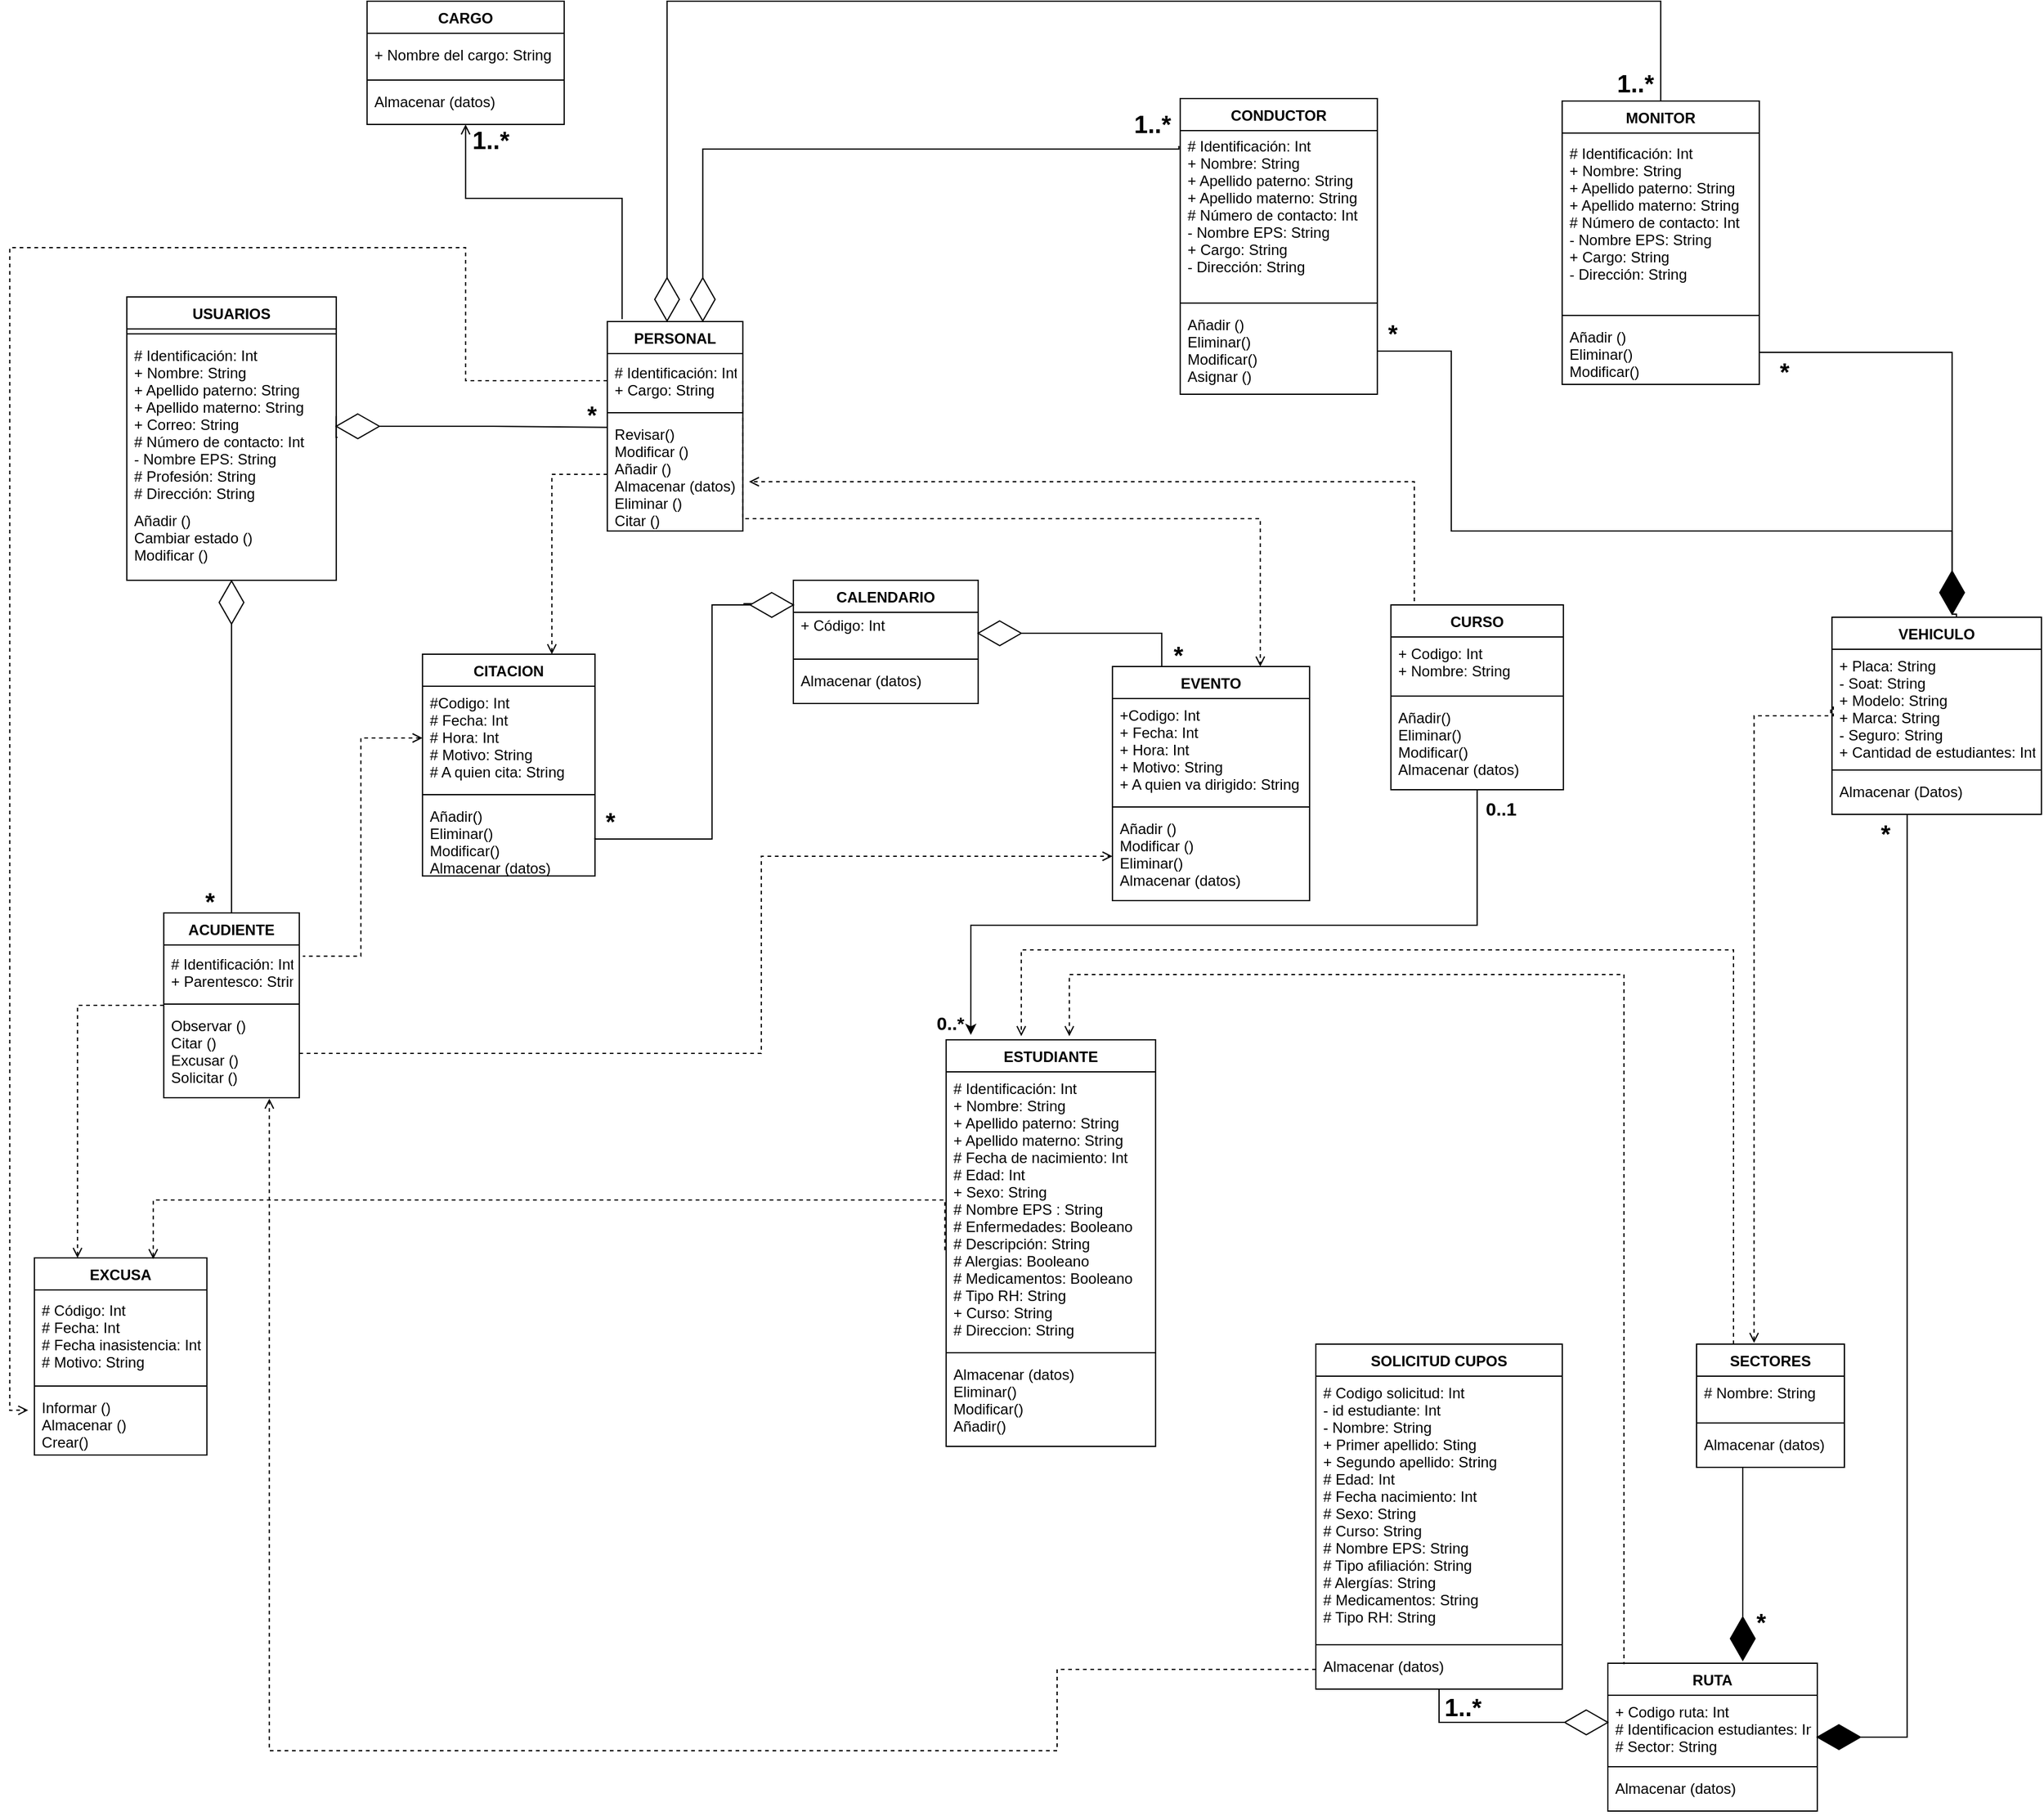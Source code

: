 <mxfile version="21.0.2" type="google" pages="5"><diagram id="5EEwTyWP8bGZmAHxCyHp" name="CLASES VERSION 1"><mxGraphModel grid="1" page="1" gridSize="10" guides="1" tooltips="1" connect="1" arrows="1" fold="1" pageScale="1" pageWidth="2000" pageHeight="2000" math="0" shadow="0"><root><mxCell id="0"/><mxCell id="1" parent="0"/><mxCell id="ubSp8BbuaWUC1mUj3_Zs-3" style="edgeStyle=orthogonalEdgeStyle;rounded=0;orthogonalLoop=1;jettySize=auto;html=1;entryX=0.5;entryY=0;entryDx=0;entryDy=0;endArrow=none;endFill=0;startArrow=none;" edge="1" parent="1" source="ubSp8BbuaWUC1mUj3_Zs-24" target="A2NHk6lX73nOOhdlcxrS-1"><mxGeometry relative="1" as="geometry"/></mxCell><mxCell id="Z8XxoW5BGGflNYn4tawM-1" value="USUARIOS" style="swimlane;fontStyle=1;align=center;verticalAlign=top;childLayout=stackLayout;horizontal=1;startSize=26;horizontalStack=0;resizeParent=1;resizeParentMax=0;resizeLast=0;collapsible=1;marginBottom=0;" vertex="1" parent="1"><mxGeometry x="-1625.09" y="590" width="170" height="230" as="geometry"><mxRectangle x="80" y="80" width="100" height="30" as="alternateBounds"/></mxGeometry></mxCell><mxCell id="Z8XxoW5BGGflNYn4tawM-3" value="" style="line;strokeWidth=1;fillColor=none;align=left;verticalAlign=middle;spacingTop=-1;spacingLeft=3;spacingRight=3;rotatable=0;labelPosition=right;points=[];portConstraint=eastwest;strokeColor=inherit;" vertex="1" parent="Z8XxoW5BGGflNYn4tawM-1"><mxGeometry y="26" width="170" height="8" as="geometry"/></mxCell><mxCell id="Z8XxoW5BGGflNYn4tawM-2" value="# Identificación: Int&#10;+ Nombre: String&#10;+ Apellido paterno: String&#10;+ Apellido materno: String&#10;+ Correo: String&#10;# Número de contacto: Int&#10;- Nombre EPS: String&#10;# Profesión: String&#10;# Dirección: String&#10;" style="text;strokeColor=none;fillColor=none;align=left;verticalAlign=top;spacingLeft=4;spacingRight=4;overflow=hidden;rotatable=0;points=[[0,0.5],[1,0.5]];portConstraint=eastwest;" vertex="1" parent="Z8XxoW5BGGflNYn4tawM-1"><mxGeometry y="34" width="170" height="134" as="geometry"/></mxCell><mxCell id="Z8XxoW5BGGflNYn4tawM-4" value="Añadir ()&#10;Cambiar estado ()&#10;Modificar ()&#10;" style="text;strokeColor=none;fillColor=none;align=left;verticalAlign=top;spacingLeft=4;spacingRight=4;overflow=hidden;rotatable=0;points=[[0,0.5],[1,0.5]];portConstraint=eastwest;" vertex="1" parent="Z8XxoW5BGGflNYn4tawM-1"><mxGeometry y="168" width="170" height="62" as="geometry"/></mxCell><mxCell id="gmOy67J-_Dr4o38cUlDM-10" style="edgeStyle=orthogonalEdgeStyle;rounded=0;orthogonalLoop=1;jettySize=auto;html=1;exitX=0;exitY=0.5;exitDx=0;exitDy=0;entryX=-0.007;entryY=0.092;entryDx=0;entryDy=0;startArrow=none;entryPerimeter=0;endArrow=none;endFill=0;" edge="1" parent="1" source="ubSp8BbuaWUC1mUj3_Zs-33" target="kQl4-Vi3P1tNoVD4xldP-2"><mxGeometry relative="1" as="geometry"><Array as="points"><mxPoint x="-1157.09" y="470"/><mxPoint x="-771.09" y="470"/></Array></mxGeometry></mxCell><mxCell id="gmOy67J-_Dr4o38cUlDM-11" style="edgeStyle=orthogonalEdgeStyle;rounded=0;orthogonalLoop=1;jettySize=auto;html=1;exitX=0;exitY=0.5;exitDx=0;exitDy=0;entryX=-0.036;entryY=0.301;entryDx=0;entryDy=0;entryPerimeter=0;endArrow=open;endFill=0;dashed=1;" edge="1" parent="1" source="ksfvMOolKztUzIDM4cU9-2" target="WhAfjDchskrilJ1aUR6B-4"><mxGeometry relative="1" as="geometry"><mxPoint x="-1730.09" y="1370" as="targetPoint"/><Array as="points"><mxPoint x="-1350.09" y="658"/><mxPoint x="-1350.09" y="550"/><mxPoint x="-1720.09" y="550"/><mxPoint x="-1720.09" y="1494"/></Array></mxGeometry></mxCell><mxCell id="ksfvMOolKztUzIDM4cU9-1" value="PERSONAL" style="swimlane;fontStyle=1;align=center;verticalAlign=top;childLayout=stackLayout;horizontal=1;startSize=26;horizontalStack=0;resizeParent=1;resizeParentMax=0;resizeLast=0;collapsible=1;marginBottom=0;" vertex="1" parent="1"><mxGeometry x="-1235.09" y="610" width="110" height="170" as="geometry"><mxRectangle x="610" y="110" width="90" height="30" as="alternateBounds"/></mxGeometry></mxCell><mxCell id="ksfvMOolKztUzIDM4cU9-2" value="# Identificación: Int&#10;+ Cargo: String" style="text;strokeColor=none;fillColor=none;align=left;verticalAlign=middle;spacingLeft=4;spacingRight=4;overflow=hidden;rotatable=0;points=[[0,0.5],[1,0.5]];portConstraint=eastwest;" vertex="1" parent="ksfvMOolKztUzIDM4cU9-1"><mxGeometry y="26" width="110" height="44" as="geometry"/></mxCell><mxCell id="ksfvMOolKztUzIDM4cU9-3" value="" style="line;strokeWidth=1;fillColor=none;align=left;verticalAlign=middle;spacingTop=-1;spacingLeft=3;spacingRight=3;rotatable=0;labelPosition=right;points=[];portConstraint=eastwest;strokeColor=inherit;" vertex="1" parent="ksfvMOolKztUzIDM4cU9-1"><mxGeometry y="70" width="110" height="8" as="geometry"/></mxCell><mxCell id="ksfvMOolKztUzIDM4cU9-4" value="Revisar()&#10;Modificar ()&#10;Añadir ()&#10;Almacenar (datos)&#10;Eliminar ()&#10;Citar ()" style="text;strokeColor=none;fillColor=none;align=left;verticalAlign=top;spacingLeft=4;spacingRight=4;overflow=hidden;rotatable=0;points=[[0,0.5],[1,0.5]];portConstraint=eastwest;" vertex="1" parent="ksfvMOolKztUzIDM4cU9-1"><mxGeometry y="78" width="110" height="92" as="geometry"/></mxCell><mxCell id="ubSp8BbuaWUC1mUj3_Zs-6" style="edgeStyle=orthogonalEdgeStyle;rounded=0;orthogonalLoop=1;jettySize=auto;html=1;entryX=0.25;entryY=0;entryDx=0;entryDy=0;endArrow=open;endFill=0;dashed=1;" edge="1" parent="1" source="A2NHk6lX73nOOhdlcxrS-1" target="WhAfjDchskrilJ1aUR6B-1"><mxGeometry relative="1" as="geometry"><Array as="points"><mxPoint x="-1665.09" y="1165"/></Array></mxGeometry></mxCell><mxCell id="A2NHk6lX73nOOhdlcxrS-1" value="ACUDIENTE" style="swimlane;fontStyle=1;align=center;verticalAlign=top;childLayout=stackLayout;horizontal=1;startSize=26;horizontalStack=0;resizeParent=1;resizeParentMax=0;resizeLast=0;collapsible=1;marginBottom=0;" vertex="1" parent="1"><mxGeometry x="-1595.09" y="1090" width="110" height="150" as="geometry"><mxRectangle x="610" y="110" width="90" height="30" as="alternateBounds"/></mxGeometry></mxCell><mxCell id="A2NHk6lX73nOOhdlcxrS-2" value="# Identificación: Int&#10;+ Parentesco: String" style="text;strokeColor=none;fillColor=none;align=left;verticalAlign=middle;spacingLeft=4;spacingRight=4;overflow=hidden;rotatable=0;points=[[0,0.5],[1,0.5]];portConstraint=eastwest;" vertex="1" parent="A2NHk6lX73nOOhdlcxrS-1"><mxGeometry y="26" width="110" height="44" as="geometry"/></mxCell><mxCell id="A2NHk6lX73nOOhdlcxrS-3" value="" style="line;strokeWidth=1;fillColor=none;align=left;verticalAlign=middle;spacingTop=-1;spacingLeft=3;spacingRight=3;rotatable=0;labelPosition=right;points=[];portConstraint=eastwest;strokeColor=inherit;" vertex="1" parent="A2NHk6lX73nOOhdlcxrS-1"><mxGeometry y="70" width="110" height="8" as="geometry"/></mxCell><mxCell id="A2NHk6lX73nOOhdlcxrS-4" value="Observar ()&#10;Citar ()&#10;Excusar ()&#10;Solicitar ()&#10;" style="text;strokeColor=none;fillColor=none;align=left;verticalAlign=top;spacingLeft=4;spacingRight=4;overflow=hidden;rotatable=0;points=[[0,0.5],[1,0.5]];portConstraint=eastwest;" vertex="1" parent="A2NHk6lX73nOOhdlcxrS-1"><mxGeometry y="78" width="110" height="72" as="geometry"/></mxCell><mxCell id="gmOy67J-_Dr4o38cUlDM-13" style="edgeStyle=orthogonalEdgeStyle;rounded=0;orthogonalLoop=1;jettySize=auto;html=1;exitX=0.5;exitY=0;exitDx=0;exitDy=0;entryX=0;entryY=0.5;entryDx=0;entryDy=0;endArrow=none;endFill=0;" edge="1" parent="1" source="L-hejmZdjqFmHeogHcmN-1" target="ubSp8BbuaWUC1mUj3_Zs-35"><mxGeometry relative="1" as="geometry"><Array as="points"><mxPoint x="-380.09" y="350"/><mxPoint x="-1186.09" y="350"/></Array></mxGeometry></mxCell><mxCell id="L-hejmZdjqFmHeogHcmN-1" value="MONITOR" style="swimlane;fontStyle=1;align=center;verticalAlign=top;childLayout=stackLayout;horizontal=1;startSize=26;horizontalStack=0;resizeParent=1;resizeParentMax=0;resizeLast=0;collapsible=1;marginBottom=0;" vertex="1" parent="1"><mxGeometry x="-460.09" y="431" width="160" height="230" as="geometry"><mxRectangle x="610" y="110" width="90" height="30" as="alternateBounds"/></mxGeometry></mxCell><mxCell id="L-hejmZdjqFmHeogHcmN-2" value="# Identificación: Int&#10;+ Nombre: String&#10;+ Apellido paterno: String&#10;+ Apellido materno: String&#10;# Número de contacto: Int&#10;- Nombre EPS: String&#10;+ Cargo: String&#10;- Dirección: String&#10;" style="text;strokeColor=none;fillColor=none;align=left;verticalAlign=middle;spacingLeft=4;spacingRight=4;overflow=hidden;rotatable=0;points=[[0,0.5],[1,0.5]];portConstraint=eastwest;" vertex="1" parent="L-hejmZdjqFmHeogHcmN-1"><mxGeometry y="26" width="160" height="144" as="geometry"/></mxCell><mxCell id="L-hejmZdjqFmHeogHcmN-3" value="" style="line;strokeWidth=1;fillColor=none;align=left;verticalAlign=middle;spacingTop=-1;spacingLeft=3;spacingRight=3;rotatable=0;labelPosition=right;points=[];portConstraint=eastwest;strokeColor=inherit;" vertex="1" parent="L-hejmZdjqFmHeogHcmN-1"><mxGeometry y="170" width="160" height="8" as="geometry"/></mxCell><mxCell id="L-hejmZdjqFmHeogHcmN-4" value="Añadir ()&#10;Eliminar()&#10;Modificar()&#10;" style="text;strokeColor=none;fillColor=none;align=left;verticalAlign=top;spacingLeft=4;spacingRight=4;overflow=hidden;rotatable=0;points=[[0,0.5],[1,0.5]];portConstraint=eastwest;" vertex="1" parent="L-hejmZdjqFmHeogHcmN-1"><mxGeometry y="178" width="160" height="52" as="geometry"/></mxCell><mxCell id="kQl4-Vi3P1tNoVD4xldP-1" value="CONDUCTOR" style="swimlane;fontStyle=1;align=center;verticalAlign=top;childLayout=stackLayout;horizontal=1;startSize=26;horizontalStack=0;resizeParent=1;resizeParentMax=0;resizeLast=0;collapsible=1;marginBottom=0;" vertex="1" parent="1"><mxGeometry x="-770.09" y="429" width="160" height="240" as="geometry"><mxRectangle x="80" y="80" width="100" height="30" as="alternateBounds"/></mxGeometry></mxCell><mxCell id="kQl4-Vi3P1tNoVD4xldP-2" value="# Identificación: Int&#10;+ Nombre: String&#10;+ Apellido paterno: String&#10;+ Apellido materno: String&#10;# Número de contacto: Int&#10;- Nombre EPS: String&#10;+ Cargo: String&#10;- Dirección: String&#10;" style="text;strokeColor=none;fillColor=none;align=left;verticalAlign=middle;spacingLeft=4;spacingRight=4;overflow=hidden;rotatable=0;points=[[0,0.5],[1,0.5]];portConstraint=eastwest;" vertex="1" parent="kQl4-Vi3P1tNoVD4xldP-1"><mxGeometry y="26" width="160" height="136" as="geometry"/></mxCell><mxCell id="kQl4-Vi3P1tNoVD4xldP-3" value="" style="line;strokeWidth=1;fillColor=none;align=left;verticalAlign=middle;spacingTop=-1;spacingLeft=3;spacingRight=3;rotatable=0;labelPosition=right;points=[];portConstraint=eastwest;strokeColor=inherit;" vertex="1" parent="kQl4-Vi3P1tNoVD4xldP-1"><mxGeometry y="162" width="160" height="8" as="geometry"/></mxCell><mxCell id="kQl4-Vi3P1tNoVD4xldP-4" value="Añadir ()&#10;Eliminar()&#10;Modificar()&#10;Asignar ()" style="text;strokeColor=none;fillColor=none;align=left;verticalAlign=top;spacingLeft=4;spacingRight=4;overflow=hidden;rotatable=0;points=[[0,0.5],[1,0.5]];portConstraint=eastwest;" vertex="1" parent="kQl4-Vi3P1tNoVD4xldP-1"><mxGeometry y="170" width="160" height="70" as="geometry"/></mxCell><mxCell id="ghnyhSSTyE9-edQea2Gj-1" value="CITACION" style="swimlane;fontStyle=1;align=center;verticalAlign=top;childLayout=stackLayout;horizontal=1;startSize=26;horizontalStack=0;resizeParent=1;resizeParentMax=0;resizeLast=0;collapsible=1;marginBottom=0;" vertex="1" parent="1"><mxGeometry x="-1385.09" y="880" width="140" height="180" as="geometry"><mxRectangle x="80" y="80" width="100" height="30" as="alternateBounds"/></mxGeometry></mxCell><mxCell id="ghnyhSSTyE9-edQea2Gj-2" value="#Codigo: Int&#10;# Fecha: Int&#10;# Hora: Int &#10;# Motivo: String&#10;# A quien cita: String" style="text;strokeColor=none;fillColor=none;align=left;verticalAlign=top;spacingLeft=4;spacingRight=4;overflow=hidden;rotatable=0;points=[[0,0.5],[1,0.5]];portConstraint=eastwest;" vertex="1" parent="ghnyhSSTyE9-edQea2Gj-1"><mxGeometry y="26" width="140" height="84" as="geometry"/></mxCell><mxCell id="ghnyhSSTyE9-edQea2Gj-3" value="" style="line;strokeWidth=1;fillColor=none;align=left;verticalAlign=middle;spacingTop=-1;spacingLeft=3;spacingRight=3;rotatable=0;labelPosition=right;points=[];portConstraint=eastwest;strokeColor=inherit;" vertex="1" parent="ghnyhSSTyE9-edQea2Gj-1"><mxGeometry y="110" width="140" height="8" as="geometry"/></mxCell><mxCell id="ghnyhSSTyE9-edQea2Gj-4" value="Añadir()&#10;Eliminar()&#10;Modificar()&#10;Almacenar (datos)" style="text;strokeColor=none;fillColor=none;align=left;verticalAlign=top;spacingLeft=4;spacingRight=4;overflow=hidden;rotatable=0;points=[[0,0.5],[1,0.5]];portConstraint=eastwest;" vertex="1" parent="ghnyhSSTyE9-edQea2Gj-1"><mxGeometry y="118" width="140" height="62" as="geometry"/></mxCell><mxCell id="lM-ZjMNzx5UxRQbFOkTJ-1" value="ESTUDIANTE" style="swimlane;fontStyle=1;align=center;verticalAlign=top;childLayout=stackLayout;horizontal=1;startSize=26;horizontalStack=0;resizeParent=1;resizeParentMax=0;resizeLast=0;collapsible=1;marginBottom=0;" vertex="1" parent="1"><mxGeometry x="-960.09" y="1193" width="170" height="330" as="geometry"><mxRectangle x="-1325" y="810" width="120" height="30" as="alternateBounds"/></mxGeometry></mxCell><mxCell id="lM-ZjMNzx5UxRQbFOkTJ-2" value="# Identificación: Int&#10;+ Nombre: String&#10;+ Apellido paterno: String&#10;+ Apellido materno: String&#10;# Fecha de nacimiento: Int&#10;# Edad: Int&#10;+ Sexo: String&#10;# Nombre EPS : String&#10;# Enfermedades: Booleano&#10;# Descripción: String&#10;# Alergias: Booleano&#10;# Medicamentos: Booleano&#10;# Tipo RH: String&#10;+ Curso: String&#10;# Direccion: String&#10;" style="text;strokeColor=none;fillColor=none;align=left;verticalAlign=top;spacingLeft=4;spacingRight=4;overflow=hidden;rotatable=0;points=[[0,0.5],[1,0.5]];portConstraint=eastwest;" vertex="1" parent="lM-ZjMNzx5UxRQbFOkTJ-1"><mxGeometry y="26" width="170" height="224" as="geometry"/></mxCell><mxCell id="lM-ZjMNzx5UxRQbFOkTJ-3" value="" style="line;strokeWidth=1;fillColor=none;align=left;verticalAlign=middle;spacingTop=-1;spacingLeft=3;spacingRight=3;rotatable=0;labelPosition=right;points=[];portConstraint=eastwest;strokeColor=inherit;" vertex="1" parent="lM-ZjMNzx5UxRQbFOkTJ-1"><mxGeometry y="250" width="170" height="8" as="geometry"/></mxCell><mxCell id="lM-ZjMNzx5UxRQbFOkTJ-4" value="Almacenar (datos)&#10;Eliminar()&#10;Modificar()&#10;Añadir()&#10;" style="text;strokeColor=none;fillColor=none;align=left;verticalAlign=top;spacingLeft=4;spacingRight=4;overflow=hidden;rotatable=0;points=[[0,0.5],[1,0.5]];portConstraint=eastwest;" vertex="1" parent="lM-ZjMNzx5UxRQbFOkTJ-1"><mxGeometry y="258" width="170" height="72" as="geometry"/></mxCell><mxCell id="WhAfjDchskrilJ1aUR6B-1" value="EXCUSA" style="swimlane;fontStyle=1;align=center;verticalAlign=top;childLayout=stackLayout;horizontal=1;startSize=26;horizontalStack=0;resizeParent=1;resizeParentMax=0;resizeLast=0;collapsible=1;marginBottom=0;" vertex="1" parent="1"><mxGeometry x="-1700.09" y="1370" width="140" height="160" as="geometry"><mxRectangle x="610" y="110" width="90" height="30" as="alternateBounds"/></mxGeometry></mxCell><mxCell id="WhAfjDchskrilJ1aUR6B-2" value="# Código: Int&#10;# Fecha: Int&#10;# Fecha inasistencia: Int&#10;# Motivo: String" style="text;strokeColor=none;fillColor=none;align=left;verticalAlign=middle;spacingLeft=4;spacingRight=4;overflow=hidden;rotatable=0;points=[[0,0.5],[1,0.5]];portConstraint=eastwest;" vertex="1" parent="WhAfjDchskrilJ1aUR6B-1"><mxGeometry y="26" width="140" height="74" as="geometry"/></mxCell><mxCell id="WhAfjDchskrilJ1aUR6B-3" value="" style="line;strokeWidth=1;fillColor=none;align=left;verticalAlign=middle;spacingTop=-1;spacingLeft=3;spacingRight=3;rotatable=0;labelPosition=right;points=[];portConstraint=eastwest;strokeColor=inherit;" vertex="1" parent="WhAfjDchskrilJ1aUR6B-1"><mxGeometry y="100" width="140" height="8" as="geometry"/></mxCell><mxCell id="WhAfjDchskrilJ1aUR6B-4" value="Informar ()&#10;Almacenar ()&#10;Crear()" style="text;strokeColor=none;fillColor=none;align=left;verticalAlign=top;spacingLeft=4;spacingRight=4;overflow=hidden;rotatable=0;points=[[0,0.5],[1,0.5]];portConstraint=eastwest;" vertex="1" parent="WhAfjDchskrilJ1aUR6B-1"><mxGeometry y="108" width="140" height="52" as="geometry"/></mxCell><mxCell id="l0JOUwtdAa5fWnWS6KBa-1" value="RUTA" style="swimlane;fontStyle=1;align=center;verticalAlign=top;childLayout=stackLayout;horizontal=1;startSize=26;horizontalStack=0;resizeParent=1;resizeParentMax=0;resizeLast=0;collapsible=1;marginBottom=0;" vertex="1" parent="1"><mxGeometry x="-423.0" y="1699" width="170" height="120" as="geometry"><mxRectangle x="610" y="110" width="90" height="30" as="alternateBounds"/></mxGeometry></mxCell><mxCell id="l0JOUwtdAa5fWnWS6KBa-2" value="+ Codigo ruta: Int&#10;# Identificacion estudiantes: Int&#10;# Sector: String" style="text;strokeColor=none;fillColor=none;align=left;verticalAlign=top;spacingLeft=4;spacingRight=4;overflow=hidden;rotatable=0;points=[[0,0.5],[1,0.5]];portConstraint=eastwest;" vertex="1" parent="l0JOUwtdAa5fWnWS6KBa-1"><mxGeometry y="26" width="170" height="54" as="geometry"/></mxCell><mxCell id="l0JOUwtdAa5fWnWS6KBa-3" value="" style="line;strokeWidth=1;fillColor=none;align=left;verticalAlign=middle;spacingTop=-1;spacingLeft=3;spacingRight=3;rotatable=0;labelPosition=right;points=[];portConstraint=eastwest;strokeColor=inherit;" vertex="1" parent="l0JOUwtdAa5fWnWS6KBa-1"><mxGeometry y="80" width="170" height="8" as="geometry"/></mxCell><mxCell id="l0JOUwtdAa5fWnWS6KBa-4" value="Almacenar (datos)&#10;" style="text;strokeColor=none;fillColor=none;align=left;verticalAlign=top;spacingLeft=4;spacingRight=4;overflow=hidden;rotatable=0;points=[[0,0.5],[1,0.5]];portConstraint=eastwest;" vertex="1" parent="l0JOUwtdAa5fWnWS6KBa-1"><mxGeometry y="88" width="170" height="32" as="geometry"/></mxCell><mxCell id="gmOy67J-_Dr4o38cUlDM-1" style="rounded=0;orthogonalLoop=1;jettySize=auto;html=1;exitX=0;exitY=0.5;exitDx=0;exitDy=0;edgeStyle=orthogonalEdgeStyle;endArrow=none;endFill=0;" edge="1" parent="1" source="ubSp8BbuaWUC1mUj3_Zs-38" target="kQl4-Vi3P1tNoVD4xldP-4"><mxGeometry relative="1" as="geometry"><Array as="points"><mxPoint x="-143.09" y="780"/><mxPoint x="-550.09" y="780"/><mxPoint x="-550.09" y="634"/></Array></mxGeometry></mxCell><mxCell id="g-obBFbBYiF3kJx4sWMP-1" value="VEHICULO" style="swimlane;fontStyle=1;align=center;verticalAlign=top;childLayout=stackLayout;horizontal=1;startSize=26;horizontalStack=0;resizeParent=1;resizeParentMax=0;resizeLast=0;collapsible=1;marginBottom=0;" vertex="1" parent="1"><mxGeometry x="-241.09" y="850" width="170" height="160" as="geometry"><mxRectangle x="80" y="80" width="100" height="30" as="alternateBounds"/></mxGeometry></mxCell><mxCell id="g-obBFbBYiF3kJx4sWMP-2" value="+ Placa: String&#10;- Soat: String&#10;+ Modelo: String&#10;+ Marca: String&#10;- Seguro: String&#10;+ Cantidad de estudiantes: Int" style="text;strokeColor=none;fillColor=none;align=left;verticalAlign=top;spacingLeft=4;spacingRight=4;overflow=hidden;rotatable=0;points=[[0,0.5],[1,0.5]];portConstraint=eastwest;" vertex="1" parent="g-obBFbBYiF3kJx4sWMP-1"><mxGeometry y="26" width="170" height="94" as="geometry"/></mxCell><mxCell id="g-obBFbBYiF3kJx4sWMP-3" value="" style="line;strokeWidth=1;fillColor=none;align=left;verticalAlign=middle;spacingTop=-1;spacingLeft=3;spacingRight=3;rotatable=0;labelPosition=right;points=[];portConstraint=eastwest;strokeColor=inherit;" vertex="1" parent="g-obBFbBYiF3kJx4sWMP-1"><mxGeometry y="120" width="170" height="8" as="geometry"/></mxCell><mxCell id="g-obBFbBYiF3kJx4sWMP-4" value="Almacenar (Datos)" style="text;strokeColor=none;fillColor=none;align=left;verticalAlign=top;spacingLeft=4;spacingRight=4;overflow=hidden;rotatable=0;points=[[0,0.5],[1,0.5]];portConstraint=eastwest;" vertex="1" parent="g-obBFbBYiF3kJx4sWMP-1"><mxGeometry y="128" width="170" height="32" as="geometry"/></mxCell><mxCell id="TJ4uAKEkc405ZzJ_sdtN-1" value="CALENDARIO" style="swimlane;fontStyle=1;align=center;verticalAlign=top;childLayout=stackLayout;horizontal=1;startSize=26;horizontalStack=0;resizeParent=1;resizeParentMax=0;resizeLast=0;collapsible=1;marginBottom=0;" vertex="1" parent="1"><mxGeometry x="-1084.09" y="820" width="150" height="100" as="geometry"><mxRectangle x="80" y="80" width="100" height="30" as="alternateBounds"/></mxGeometry></mxCell><mxCell id="TJ4uAKEkc405ZzJ_sdtN-2" value="+ Código: Int&#10;" style="text;strokeColor=none;fillColor=none;align=left;verticalAlign=middle;spacingLeft=4;spacingRight=4;overflow=hidden;rotatable=0;points=[[0,0.5],[1,0.5]];portConstraint=eastwest;" vertex="1" parent="TJ4uAKEkc405ZzJ_sdtN-1"><mxGeometry y="26" width="150" height="34" as="geometry"/></mxCell><mxCell id="TJ4uAKEkc405ZzJ_sdtN-3" value="" style="line;strokeWidth=1;fillColor=none;align=left;verticalAlign=middle;spacingTop=-1;spacingLeft=3;spacingRight=3;rotatable=0;labelPosition=right;points=[];portConstraint=eastwest;strokeColor=inherit;" vertex="1" parent="TJ4uAKEkc405ZzJ_sdtN-1"><mxGeometry y="60" width="150" height="8" as="geometry"/></mxCell><mxCell id="TJ4uAKEkc405ZzJ_sdtN-4" value="Almacenar (datos)" style="text;strokeColor=none;fillColor=none;align=left;verticalAlign=top;spacingLeft=4;spacingRight=4;overflow=hidden;rotatable=0;points=[[0,0.5],[1,0.5]];portConstraint=eastwest;" vertex="1" parent="TJ4uAKEkc405ZzJ_sdtN-1"><mxGeometry y="68" width="150" height="32" as="geometry"/></mxCell><mxCell id="dpGV0FrLjOdr6CiKZuCM-1" value="EVENTO" style="swimlane;fontStyle=1;align=center;verticalAlign=top;childLayout=stackLayout;horizontal=1;startSize=26;horizontalStack=0;resizeParent=1;resizeParentMax=0;resizeLast=0;collapsible=1;marginBottom=0;" vertex="1" parent="1"><mxGeometry x="-825.09" y="890" width="160" height="190" as="geometry"><mxRectangle x="80" y="80" width="100" height="30" as="alternateBounds"/></mxGeometry></mxCell><mxCell id="dpGV0FrLjOdr6CiKZuCM-2" value="+Codigo: Int&#10;+ Fecha: Int&#10;+ Hora: Int &#10;+ Motivo: String&#10;+ A quien va dirigido: String" style="text;strokeColor=none;fillColor=none;align=left;verticalAlign=top;spacingLeft=4;spacingRight=4;overflow=hidden;rotatable=0;points=[[0,0.5],[1,0.5]];portConstraint=eastwest;" vertex="1" parent="dpGV0FrLjOdr6CiKZuCM-1"><mxGeometry y="26" width="160" height="84" as="geometry"/></mxCell><mxCell id="dpGV0FrLjOdr6CiKZuCM-3" value="" style="line;strokeWidth=1;fillColor=none;align=left;verticalAlign=middle;spacingTop=-1;spacingLeft=3;spacingRight=3;rotatable=0;labelPosition=right;points=[];portConstraint=eastwest;strokeColor=inherit;" vertex="1" parent="dpGV0FrLjOdr6CiKZuCM-1"><mxGeometry y="110" width="160" height="8" as="geometry"/></mxCell><mxCell id="dpGV0FrLjOdr6CiKZuCM-4" value="Añadir ()&#10;Modificar ()&#10;Eliminar()&#10;Almacenar (datos)" style="text;strokeColor=none;fillColor=none;align=left;verticalAlign=top;spacingLeft=4;spacingRight=4;overflow=hidden;rotatable=0;points=[[0,0.5],[1,0.5]];portConstraint=eastwest;" vertex="1" parent="dpGV0FrLjOdr6CiKZuCM-1"><mxGeometry y="118" width="160" height="72" as="geometry"/></mxCell><mxCell id="ubSp8BbuaWUC1mUj3_Zs-8" style="edgeStyle=orthogonalEdgeStyle;rounded=0;orthogonalLoop=1;jettySize=auto;html=1;exitX=0.157;exitY=0;exitDx=0;exitDy=0;endArrow=open;endFill=0;dashed=1;exitPerimeter=0;" edge="1" parent="1" source="dpGV0FrLjOdr6CiKZuCM-5"><mxGeometry relative="1" as="geometry"><Array as="points"><mxPoint x="-580.09" y="840"/><mxPoint x="-580.09" y="740"/></Array><mxPoint x="-1120.09" y="740" as="targetPoint"/></mxGeometry></mxCell><mxCell id="ubSp8BbuaWUC1mUj3_Zs-10" style="edgeStyle=orthogonalEdgeStyle;rounded=0;orthogonalLoop=1;jettySize=auto;html=1;entryX=0.118;entryY=-0.012;entryDx=0;entryDy=0;entryPerimeter=0;" edge="1" parent="1" source="dpGV0FrLjOdr6CiKZuCM-5" target="lM-ZjMNzx5UxRQbFOkTJ-1"><mxGeometry relative="1" as="geometry"><Array as="points"><mxPoint x="-529.09" y="1100"/><mxPoint x="-940.09" y="1100"/></Array></mxGeometry></mxCell><mxCell id="dpGV0FrLjOdr6CiKZuCM-5" value="CURSO&#10;" style="swimlane;fontStyle=1;align=center;verticalAlign=top;childLayout=stackLayout;horizontal=1;startSize=26;horizontalStack=0;resizeParent=1;resizeParentMax=0;resizeLast=0;collapsible=1;marginBottom=0;" vertex="1" parent="1"><mxGeometry x="-599.09" y="840" width="140" height="150" as="geometry"><mxRectangle x="80" y="80" width="100" height="30" as="alternateBounds"/></mxGeometry></mxCell><mxCell id="dpGV0FrLjOdr6CiKZuCM-6" value="+ Codigo: Int&#10;+ Nombre: String" style="text;strokeColor=none;fillColor=none;align=left;verticalAlign=top;spacingLeft=4;spacingRight=4;overflow=hidden;rotatable=0;points=[[0,0.5],[1,0.5]];portConstraint=eastwest;" vertex="1" parent="dpGV0FrLjOdr6CiKZuCM-5"><mxGeometry y="26" width="140" height="44" as="geometry"/></mxCell><mxCell id="dpGV0FrLjOdr6CiKZuCM-7" value="" style="line;strokeWidth=1;fillColor=none;align=left;verticalAlign=middle;spacingTop=-1;spacingLeft=3;spacingRight=3;rotatable=0;labelPosition=right;points=[];portConstraint=eastwest;strokeColor=inherit;" vertex="1" parent="dpGV0FrLjOdr6CiKZuCM-5"><mxGeometry y="70" width="140" height="8" as="geometry"/></mxCell><mxCell id="dpGV0FrLjOdr6CiKZuCM-8" value="Añadir()&#10;Eliminar()&#10;Modificar()&#10;Almacenar (datos)" style="text;strokeColor=none;fillColor=none;align=left;verticalAlign=top;spacingLeft=4;spacingRight=4;overflow=hidden;rotatable=0;points=[[0,0.5],[1,0.5]];portConstraint=eastwest;" vertex="1" parent="dpGV0FrLjOdr6CiKZuCM-5"><mxGeometry y="78" width="140" height="72" as="geometry"/></mxCell><mxCell id="ubSp8BbuaWUC1mUj3_Zs-2" style="edgeStyle=orthogonalEdgeStyle;rounded=0;orthogonalLoop=1;jettySize=auto;html=1;exitX=1;exitY=0.5;exitDx=0;exitDy=0;entryX=-0.002;entryY=0.085;entryDx=0;entryDy=0;entryPerimeter=0;endArrow=none;endFill=0;startArrow=none;startFill=0;strokeWidth=1;targetPerimeterSpacing=11;jumpSize=16;" edge="1" parent="1" source="ubSp8BbuaWUC1mUj3_Zs-22" target="ksfvMOolKztUzIDM4cU9-4"><mxGeometry relative="1" as="geometry"/></mxCell><mxCell id="ubSp8BbuaWUC1mUj3_Zs-4" style="edgeStyle=orthogonalEdgeStyle;rounded=0;orthogonalLoop=1;jettySize=auto;html=1;exitX=0;exitY=0.5;exitDx=0;exitDy=0;entryX=0.75;entryY=0;entryDx=0;entryDy=0;endArrow=open;endFill=0;dashed=1;" edge="1" parent="1" source="ksfvMOolKztUzIDM4cU9-4" target="ghnyhSSTyE9-edQea2Gj-1"><mxGeometry relative="1" as="geometry"/></mxCell><mxCell id="ubSp8BbuaWUC1mUj3_Zs-5" style="edgeStyle=orthogonalEdgeStyle;rounded=0;orthogonalLoop=1;jettySize=auto;html=1;entryX=1.026;entryY=0.206;entryDx=0;entryDy=0;entryPerimeter=0;endArrow=none;endFill=0;startArrow=open;startFill=0;dashed=1;" edge="1" parent="1" source="ghnyhSSTyE9-edQea2Gj-2" target="A2NHk6lX73nOOhdlcxrS-2"><mxGeometry relative="1" as="geometry"/></mxCell><mxCell id="gmOy67J-_Dr4o38cUlDM-2" style="edgeStyle=orthogonalEdgeStyle;rounded=0;orthogonalLoop=1;jettySize=auto;html=1;exitX=0;exitY=0.5;exitDx=0;exitDy=0;startArrow=none;endArrow=none;endFill=0;" edge="1" parent="1" source="ubSp8BbuaWUC1mUj3_Zs-42"><mxGeometry relative="1" as="geometry"><Array as="points"><mxPoint x="-180" y="1759"/></Array><mxPoint x="-180.09" y="1010" as="targetPoint"/></mxGeometry></mxCell><mxCell id="gmOy67J-_Dr4o38cUlDM-6" style="edgeStyle=orthogonalEdgeStyle;rounded=0;orthogonalLoop=1;jettySize=auto;html=1;exitX=1;exitY=0.5;exitDx=0;exitDy=0;entryX=0.75;entryY=0;entryDx=0;entryDy=0;endArrow=none;endFill=0;startArrow=none;" edge="1" parent="1" source="ubSp8BbuaWUC1mUj3_Zs-38" target="g-obBFbBYiF3kJx4sWMP-1"><mxGeometry relative="1" as="geometry"><Array as="points"><mxPoint x="-140.09" y="848"/><mxPoint x="-140.09" y="850"/></Array></mxGeometry></mxCell><mxCell id="ubSp8BbuaWUC1mUj3_Zs-7" style="rounded=0;orthogonalLoop=1;jettySize=auto;html=1;edgeStyle=orthogonalEdgeStyle;exitX=1;exitY=0.5;exitDx=0;exitDy=0;endArrow=none;endFill=0;startArrow=none;" edge="1" parent="1" source="ubSp8BbuaWUC1mUj3_Zs-27"><mxGeometry relative="1" as="geometry"><Array as="points"><mxPoint x="-1124.09" y="839"/></Array><mxPoint x="-1085.09" y="839" as="targetPoint"/></mxGeometry></mxCell><mxCell id="gmOy67J-_Dr4o38cUlDM-7" style="edgeStyle=orthogonalEdgeStyle;rounded=0;orthogonalLoop=1;jettySize=auto;html=1;exitX=1;exitY=0.5;exitDx=0;exitDy=0;entryX=0.25;entryY=0;entryDx=0;entryDy=0;startArrow=none;endArrow=none;endFill=0;" edge="1" parent="1" source="ubSp8BbuaWUC1mUj3_Zs-30" target="dpGV0FrLjOdr6CiKZuCM-1"><mxGeometry relative="1" as="geometry"/></mxCell><mxCell id="gmOy67J-_Dr4o38cUlDM-8" style="rounded=0;orthogonalLoop=1;jettySize=auto;html=1;exitX=1;exitY=0.5;exitDx=0;exitDy=0;entryX=0.75;entryY=0;entryDx=0;entryDy=0;edgeStyle=orthogonalEdgeStyle;endArrow=open;endFill=0;dashed=1;" edge="1" parent="1" source="ksfvMOolKztUzIDM4cU9-2" target="dpGV0FrLjOdr6CiKZuCM-1"><mxGeometry relative="1" as="geometry"><Array as="points"><mxPoint x="-1125.09" y="770"/><mxPoint x="-705.09" y="770"/></Array></mxGeometry></mxCell><mxCell id="gmOy67J-_Dr4o38cUlDM-9" style="rounded=0;orthogonalLoop=1;jettySize=auto;html=1;exitX=1;exitY=0.5;exitDx=0;exitDy=0;entryX=0;entryY=0.5;entryDx=0;entryDy=0;endArrow=open;endFill=0;dashed=1;edgeStyle=orthogonalEdgeStyle;" edge="1" parent="1" source="A2NHk6lX73nOOhdlcxrS-4" target="dpGV0FrLjOdr6CiKZuCM-4"><mxGeometry relative="1" as="geometry"><Array as="points"><mxPoint x="-1110.09" y="1204"/><mxPoint x="-1110.09" y="1044"/></Array></mxGeometry></mxCell><mxCell id="ubSp8BbuaWUC1mUj3_Zs-9" style="edgeStyle=orthogonalEdgeStyle;rounded=0;orthogonalLoop=1;jettySize=auto;html=1;entryX=-0.006;entryY=0.647;entryDx=0;entryDy=0;entryPerimeter=0;endArrow=none;endFill=0;startArrow=open;startFill=0;dashed=1;exitX=0.689;exitY=0.006;exitDx=0;exitDy=0;exitPerimeter=0;" edge="1" parent="1" source="WhAfjDchskrilJ1aUR6B-1" target="lM-ZjMNzx5UxRQbFOkTJ-2"><mxGeometry relative="1" as="geometry"><Array as="points"><mxPoint x="-1603.09" y="1323"/><mxPoint x="-961.09" y="1323"/></Array></mxGeometry></mxCell><mxCell id="ubSp8BbuaWUC1mUj3_Zs-12" style="edgeStyle=orthogonalEdgeStyle;rounded=0;orthogonalLoop=1;jettySize=auto;html=1;endArrow=none;endFill=0;startArrow=open;startFill=0;dashed=1;entryX=-0.006;entryY=0.574;entryDx=0;entryDy=0;entryPerimeter=0;exitX=0.389;exitY=-0.01;exitDx=0;exitDy=0;exitPerimeter=0;" edge="1" parent="1" source="SbpoeaSOaA0S5WqaJ6Cq-24" target="g-obBFbBYiF3kJx4sWMP-2"><mxGeometry relative="1" as="geometry"><Array as="points"><mxPoint x="-304" y="930"/><mxPoint x="-240" y="930"/><mxPoint x="-240" y="923"/><mxPoint x="-242" y="923"/></Array><mxPoint x="-305.09" y="1160" as="sourcePoint"/><mxPoint x="-90.09" y="923" as="targetPoint"/></mxGeometry></mxCell><mxCell id="ubSp8BbuaWUC1mUj3_Zs-15" value="&lt;b&gt;&lt;font style=&quot;font-size: 20px;&quot;&gt;*&lt;/font&gt;&lt;/b&gt;" style="text;html=1;strokeColor=none;fillColor=none;align=center;verticalAlign=middle;whiteSpace=wrap;rounded=0;fontSize=15;" vertex="1" parent="1"><mxGeometry x="-1270.09" y="670" width="45" height="30" as="geometry"/></mxCell><mxCell id="ubSp8BbuaWUC1mUj3_Zs-19" value="&lt;b&gt;0..*&lt;/b&gt;" style="text;html=1;strokeColor=none;fillColor=none;align=center;verticalAlign=middle;whiteSpace=wrap;rounded=0;fontSize=15;" vertex="1" parent="1"><mxGeometry x="-979.09" y="1164" width="45" height="30" as="geometry"/></mxCell><mxCell id="ubSp8BbuaWUC1mUj3_Zs-20" value="&lt;b&gt;0..1&lt;/b&gt;" style="text;html=1;strokeColor=none;fillColor=none;align=center;verticalAlign=middle;whiteSpace=wrap;rounded=0;fontSize=15;" vertex="1" parent="1"><mxGeometry x="-532.09" y="990" width="45" height="30" as="geometry"/></mxCell><mxCell id="ubSp8BbuaWUC1mUj3_Zs-23" value="" style="edgeStyle=orthogonalEdgeStyle;rounded=0;orthogonalLoop=1;jettySize=auto;html=1;exitX=1.006;exitY=0.597;exitDx=0;exitDy=0;entryX=-0.002;entryY=0.085;entryDx=0;entryDy=0;entryPerimeter=0;exitPerimeter=0;endArrow=none;endFill=0;startArrow=none;startFill=0;strokeWidth=1;sourcePerimeterSpacing=13;jumpSize=16;" edge="1" parent="1" source="Z8XxoW5BGGflNYn4tawM-2" target="ubSp8BbuaWUC1mUj3_Zs-22"><mxGeometry relative="1" as="geometry"><mxPoint x="-1454.07" y="695.998" as="sourcePoint"/><mxPoint x="-1235.31" y="695.82" as="targetPoint"/></mxGeometry></mxCell><mxCell id="ubSp8BbuaWUC1mUj3_Zs-22" value="" style="rhombus;whiteSpace=wrap;html=1;fontSize=15;" vertex="1" parent="1"><mxGeometry x="-1455.09" y="685" width="35" height="20" as="geometry"/></mxCell><mxCell id="ubSp8BbuaWUC1mUj3_Zs-24" value="" style="rhombus;whiteSpace=wrap;html=1;fontSize=15;rotation=90;" vertex="1" parent="1"><mxGeometry x="-1557.59" y="828" width="35" height="20" as="geometry"/></mxCell><mxCell id="ubSp8BbuaWUC1mUj3_Zs-26" value="&lt;b&gt;&lt;font style=&quot;font-size: 20px;&quot;&gt;*&lt;/font&gt;&lt;/b&gt;" style="text;html=1;strokeColor=none;fillColor=none;align=center;verticalAlign=middle;whiteSpace=wrap;rounded=0;fontSize=15;" vertex="1" parent="1"><mxGeometry x="-1580.09" y="1065" width="45" height="30" as="geometry"/></mxCell><mxCell id="ubSp8BbuaWUC1mUj3_Zs-28" value="" style="rounded=0;orthogonalLoop=1;jettySize=auto;html=1;edgeStyle=orthogonalEdgeStyle;exitX=1;exitY=0.5;exitDx=0;exitDy=0;endArrow=none;endFill=0;" edge="1" parent="1" source="ghnyhSSTyE9-edQea2Gj-4" target="ubSp8BbuaWUC1mUj3_Zs-27"><mxGeometry relative="1" as="geometry"><Array as="points"><mxPoint x="-1245.09" y="1030"/><mxPoint x="-1150.09" y="1030"/><mxPoint x="-1150.09" y="840"/></Array><mxPoint x="-1245.09" y="1029.0" as="sourcePoint"/><mxPoint x="-991.09" y="839" as="targetPoint"/></mxGeometry></mxCell><mxCell id="ubSp8BbuaWUC1mUj3_Zs-27" value="" style="rhombus;whiteSpace=wrap;html=1;fontSize=15;" vertex="1" parent="1"><mxGeometry x="-1119.09" y="830" width="35" height="20" as="geometry"/></mxCell><mxCell id="ubSp8BbuaWUC1mUj3_Zs-29" value="&lt;b&gt;&lt;font style=&quot;font-size: 20px;&quot;&gt;*&lt;/font&gt;&lt;/b&gt;" style="text;html=1;strokeColor=none;fillColor=none;align=center;verticalAlign=middle;whiteSpace=wrap;rounded=0;fontSize=15;" vertex="1" parent="1"><mxGeometry x="-1255.09" y="1000" width="45" height="30" as="geometry"/></mxCell><mxCell id="ubSp8BbuaWUC1mUj3_Zs-31" value="" style="edgeStyle=orthogonalEdgeStyle;rounded=0;orthogonalLoop=1;jettySize=auto;html=1;exitX=1;exitY=0.5;exitDx=0;exitDy=0;entryX=0.25;entryY=0;entryDx=0;entryDy=0;endArrow=none;" edge="1" parent="1" source="TJ4uAKEkc405ZzJ_sdtN-2" target="ubSp8BbuaWUC1mUj3_Zs-30"><mxGeometry relative="1" as="geometry"><mxPoint x="-934.09" y="863" as="sourcePoint"/><mxPoint x="-814.09" y="890" as="targetPoint"/></mxGeometry></mxCell><mxCell id="ubSp8BbuaWUC1mUj3_Zs-30" value="" style="rhombus;whiteSpace=wrap;html=1;fontSize=15;" vertex="1" parent="1"><mxGeometry x="-934.09" y="853" width="35" height="20" as="geometry"/></mxCell><mxCell id="ubSp8BbuaWUC1mUj3_Zs-32" value="&lt;b&gt;&lt;font style=&quot;font-size: 20px;&quot;&gt;*&lt;/font&gt;&lt;/b&gt;" style="text;html=1;strokeColor=none;fillColor=none;align=center;verticalAlign=middle;whiteSpace=wrap;rounded=0;fontSize=15;" vertex="1" parent="1"><mxGeometry x="-794.09" y="865" width="45" height="30" as="geometry"/></mxCell><mxCell id="ubSp8BbuaWUC1mUj3_Zs-33" value="" style="rhombus;whiteSpace=wrap;html=1;fontSize=15;rotation=90;" vertex="1" parent="1"><mxGeometry x="-1175.09" y="582" width="35" height="20" as="geometry"/></mxCell><mxCell id="ubSp8BbuaWUC1mUj3_Zs-35" value="" style="rhombus;whiteSpace=wrap;html=1;fontSize=15;rotation=90;" vertex="1" parent="1"><mxGeometry x="-1204.09" y="582" width="35" height="20" as="geometry"/></mxCell><mxCell id="ubSp8BbuaWUC1mUj3_Zs-36" value="&lt;b&gt;&lt;font style=&quot;font-size: 20px;&quot;&gt;1..*&lt;/font&gt;&lt;/b&gt;" style="text;html=1;strokeColor=none;fillColor=none;align=center;verticalAlign=middle;whiteSpace=wrap;rounded=0;fontSize=15;" vertex="1" parent="1"><mxGeometry x="-815.09" y="434" width="45" height="30" as="geometry"/></mxCell><mxCell id="ubSp8BbuaWUC1mUj3_Zs-37" value="&lt;b&gt;&lt;font style=&quot;font-size: 20px;&quot;&gt;1..*&lt;/font&gt;&lt;/b&gt;" style="text;html=1;strokeColor=none;fillColor=none;align=center;verticalAlign=middle;whiteSpace=wrap;rounded=0;fontSize=15;" vertex="1" parent="1"><mxGeometry x="-423.09" y="401" width="45" height="30" as="geometry"/></mxCell><mxCell id="ubSp8BbuaWUC1mUj3_Zs-39" value="" style="edgeStyle=orthogonalEdgeStyle;rounded=0;orthogonalLoop=1;jettySize=auto;html=1;exitX=1;exitY=0.5;exitDx=0;exitDy=0;entryX=0;entryY=0.5;entryDx=0;entryDy=0;endArrow=none;endFill=0;" edge="1" parent="1" source="L-hejmZdjqFmHeogHcmN-4" target="ubSp8BbuaWUC1mUj3_Zs-38"><mxGeometry relative="1" as="geometry"><mxPoint x="-300.09" y="714" as="sourcePoint"/><mxPoint x="-182.59" y="850" as="targetPoint"/></mxGeometry></mxCell><mxCell id="ubSp8BbuaWUC1mUj3_Zs-38" value="" style="rhombus;whiteSpace=wrap;html=1;fontSize=15;rotation=90;fillColor=#000000;" vertex="1" parent="1"><mxGeometry x="-161.09" y="820" width="35" height="20" as="geometry"/></mxCell><mxCell id="ubSp8BbuaWUC1mUj3_Zs-42" value="" style="rhombus;whiteSpace=wrap;html=1;fontSize=15;rotation=-180;fillColor=#000000;" vertex="1" parent="1"><mxGeometry x="-253.0" y="1749" width="35" height="20" as="geometry"/></mxCell><mxCell id="BvmwffASMAic-Ev79kOC-1" value="&lt;b&gt;&lt;font style=&quot;font-size: 20px;&quot;&gt;*&lt;/font&gt;&lt;/b&gt;" style="text;html=1;strokeColor=none;fillColor=none;align=center;verticalAlign=middle;whiteSpace=wrap;rounded=0;fontSize=15;" vertex="1" parent="1"><mxGeometry x="-321.0" y="1650" width="45" height="30" as="geometry"/></mxCell><mxCell id="BvmwffASMAic-Ev79kOC-2" value="&lt;b&gt;&lt;font style=&quot;font-size: 20px;&quot;&gt;*&lt;/font&gt;&lt;/b&gt;" style="text;html=1;strokeColor=none;fillColor=none;align=center;verticalAlign=middle;whiteSpace=wrap;rounded=0;fontSize=15;" vertex="1" parent="1"><mxGeometry x="-220.09" y="1010" width="45" height="30" as="geometry"/></mxCell><mxCell id="BvmwffASMAic-Ev79kOC-3" value="&lt;b&gt;&lt;font style=&quot;font-size: 20px;&quot;&gt;*&lt;/font&gt;&lt;/b&gt;" style="text;html=1;strokeColor=none;fillColor=none;align=center;verticalAlign=middle;whiteSpace=wrap;rounded=0;fontSize=15;" vertex="1" parent="1"><mxGeometry x="-302.09" y="635" width="45" height="30" as="geometry"/></mxCell><mxCell id="BvmwffASMAic-Ev79kOC-4" value="&lt;b&gt;&lt;font style=&quot;font-size: 20px;&quot;&gt;*&lt;/font&gt;&lt;/b&gt;" style="text;html=1;strokeColor=none;fillColor=none;align=center;verticalAlign=middle;whiteSpace=wrap;rounded=0;fontSize=15;" vertex="1" parent="1"><mxGeometry x="-620.09" y="604" width="45" height="30" as="geometry"/></mxCell><mxCell id="SbpoeaSOaA0S5WqaJ6Cq-1" value="CARGO" style="swimlane;fontStyle=1;align=center;verticalAlign=top;childLayout=stackLayout;horizontal=1;startSize=26;horizontalStack=0;resizeParent=1;resizeParentMax=0;resizeLast=0;collapsible=1;marginBottom=0;" vertex="1" parent="1"><mxGeometry x="-1430.09" y="350" width="160" height="100" as="geometry"><mxRectangle x="-1480" y="-40" width="90" height="30" as="alternateBounds"/></mxGeometry></mxCell><mxCell id="SbpoeaSOaA0S5WqaJ6Cq-2" value="+ Nombre del cargo: String" style="text;strokeColor=none;fillColor=none;align=left;verticalAlign=middle;spacingLeft=4;spacingRight=4;overflow=hidden;rotatable=0;points=[[0,0.5],[1,0.5]];portConstraint=eastwest;" vertex="1" parent="SbpoeaSOaA0S5WqaJ6Cq-1"><mxGeometry y="26" width="160" height="34" as="geometry"/></mxCell><mxCell id="SbpoeaSOaA0S5WqaJ6Cq-3" value="" style="line;strokeWidth=1;fillColor=none;align=left;verticalAlign=middle;spacingTop=-1;spacingLeft=3;spacingRight=3;rotatable=0;labelPosition=right;points=[];portConstraint=eastwest;strokeColor=inherit;" vertex="1" parent="SbpoeaSOaA0S5WqaJ6Cq-1"><mxGeometry y="60" width="160" height="8" as="geometry"/></mxCell><mxCell id="SbpoeaSOaA0S5WqaJ6Cq-4" value="Almacenar (datos)&#10;" style="text;strokeColor=none;fillColor=none;align=left;verticalAlign=top;spacingLeft=4;spacingRight=4;overflow=hidden;rotatable=0;points=[[0,0.5],[1,0.5]];portConstraint=eastwest;" vertex="1" parent="SbpoeaSOaA0S5WqaJ6Cq-1"><mxGeometry y="68" width="160" height="32" as="geometry"/></mxCell><mxCell id="SbpoeaSOaA0S5WqaJ6Cq-5" style="edgeStyle=orthogonalEdgeStyle;rounded=0;orthogonalLoop=1;jettySize=auto;html=1;entryX=0.109;entryY=-0.012;entryDx=0;entryDy=0;entryPerimeter=0;startArrow=open;startFill=0;endArrow=none;endFill=0;" edge="1" parent="1" source="SbpoeaSOaA0S5WqaJ6Cq-4" target="ksfvMOolKztUzIDM4cU9-1"><mxGeometry relative="1" as="geometry"><Array as="points"><mxPoint x="-1350.09" y="510"/><mxPoint x="-1223.09" y="510"/></Array></mxGeometry></mxCell><mxCell id="SbpoeaSOaA0S5WqaJ6Cq-6" value="&lt;b&gt;&lt;font style=&quot;font-size: 20px;&quot;&gt;1..*&lt;/font&gt;&lt;/b&gt;" style="text;html=1;strokeColor=none;fillColor=none;align=center;verticalAlign=middle;whiteSpace=wrap;rounded=0;fontSize=15;" vertex="1" parent="1"><mxGeometry x="-1352.09" y="447" width="45" height="30" as="geometry"/></mxCell><mxCell id="SbpoeaSOaA0S5WqaJ6Cq-9" style="edgeStyle=orthogonalEdgeStyle;rounded=0;orthogonalLoop=1;jettySize=auto;html=1;dashed=1;startArrow=none;startFill=0;endArrow=open;endFill=0;exitX=0.25;exitY=0;exitDx=0;exitDy=0;" edge="1" parent="1" source="SbpoeaSOaA0S5WqaJ6Cq-24"><mxGeometry relative="1" as="geometry"><mxPoint x="-339.09" y="1160" as="sourcePoint"/><mxPoint x="-899.09" y="1190" as="targetPoint"/><Array as="points"><mxPoint x="-321" y="1120"/><mxPoint x="-899" y="1120"/></Array></mxGeometry></mxCell><mxCell id="SbpoeaSOaA0S5WqaJ6Cq-10" style="edgeStyle=orthogonalEdgeStyle;rounded=0;orthogonalLoop=1;jettySize=auto;html=1;dashed=1;startArrow=open;startFill=0;endArrow=none;endFill=0;entryX=0.077;entryY=0.006;entryDx=0;entryDy=0;entryPerimeter=0;" edge="1" parent="1" target="l0JOUwtdAa5fWnWS6KBa-1"><mxGeometry relative="1" as="geometry"><mxPoint x="-860.09" y="1190" as="sourcePoint"/><mxPoint x="-460.09" y="1516" as="targetPoint"/><Array as="points"><mxPoint x="-860" y="1140"/><mxPoint x="-410" y="1140"/></Array></mxGeometry></mxCell><mxCell id="SbpoeaSOaA0S5WqaJ6Cq-11" value="SOLICITUD CUPOS" style="swimlane;fontStyle=1;align=center;verticalAlign=top;childLayout=stackLayout;horizontal=1;startSize=26;horizontalStack=0;resizeParent=1;resizeParentMax=0;resizeLast=0;collapsible=1;marginBottom=0;" vertex="1" parent="1"><mxGeometry x="-660" y="1440" width="200" height="280" as="geometry"><mxRectangle x="610" y="110" width="90" height="30" as="alternateBounds"/></mxGeometry></mxCell><mxCell id="SbpoeaSOaA0S5WqaJ6Cq-12" value="# Codigo solicitud: Int &#10;- id estudiante: Int&#10;- Nombre: String&#10;+ Primer apellido: Sting&#10;+ Segundo apellido: String&#10;# Edad: Int&#10;# Fecha nacimiento: Int&#10;# Sexo: String&#10;# Curso: String&#10;# Nombre EPS: String&#10;# Tipo afiliación: String&#10;# Alergías: String &#10;# Medicamentos: String&#10;# Tipo RH: String" style="text;strokeColor=none;fillColor=none;align=left;verticalAlign=top;spacingLeft=4;spacingRight=4;overflow=hidden;rotatable=0;points=[[0,0.5],[1,0.5]];portConstraint=eastwest;" vertex="1" parent="SbpoeaSOaA0S5WqaJ6Cq-11"><mxGeometry y="26" width="200" height="214" as="geometry"/></mxCell><mxCell id="SbpoeaSOaA0S5WqaJ6Cq-13" value="" style="line;strokeWidth=1;fillColor=none;align=left;verticalAlign=middle;spacingTop=-1;spacingLeft=3;spacingRight=3;rotatable=0;labelPosition=right;points=[];portConstraint=eastwest;strokeColor=inherit;" vertex="1" parent="SbpoeaSOaA0S5WqaJ6Cq-11"><mxGeometry y="240" width="200" height="8" as="geometry"/></mxCell><mxCell id="SbpoeaSOaA0S5WqaJ6Cq-14" value="Almacenar (datos)&#10;" style="text;strokeColor=none;fillColor=none;align=left;verticalAlign=top;spacingLeft=4;spacingRight=4;overflow=hidden;rotatable=0;points=[[0,0.5],[1,0.5]];portConstraint=eastwest;" vertex="1" parent="SbpoeaSOaA0S5WqaJ6Cq-11"><mxGeometry y="248" width="200" height="32" as="geometry"/></mxCell><mxCell id="SbpoeaSOaA0S5WqaJ6Cq-28" style="edgeStyle=orthogonalEdgeStyle;rounded=0;orthogonalLoop=1;jettySize=auto;html=1;entryX=0.5;entryY=1;entryDx=0;entryDy=0;entryPerimeter=0;startArrow=none;startFill=0;endArrow=none;endFill=0;" edge="1" parent="1" source="SbpoeaSOaA0S5WqaJ6Cq-18" target="SbpoeaSOaA0S5WqaJ6Cq-27"><mxGeometry relative="1" as="geometry"><Array as="points"><mxPoint x="-313.0" y="1540"/></Array></mxGeometry></mxCell><mxCell id="SbpoeaSOaA0S5WqaJ6Cq-18" value="" style="rhombus;whiteSpace=wrap;html=1;fontSize=15;rotation=90;fillColor=#000000;" vertex="1" parent="1"><mxGeometry x="-331.0" y="1669" width="35" height="20" as="geometry"/></mxCell><mxCell id="SbpoeaSOaA0S5WqaJ6Cq-20" style="edgeStyle=orthogonalEdgeStyle;rounded=0;orthogonalLoop=1;jettySize=auto;html=1;startArrow=none;startFill=0;endArrow=open;endFill=0;dashed=1;entryX=0.779;entryY=1.01;entryDx=0;entryDy=0;entryPerimeter=0;" edge="1" parent="1" source="SbpoeaSOaA0S5WqaJ6Cq-14" target="A2NHk6lX73nOOhdlcxrS-4"><mxGeometry relative="1" as="geometry"><mxPoint x="-1480.09" y="1270" as="targetPoint"/><Array as="points"><mxPoint x="-870" y="1704"/><mxPoint x="-870" y="1770"/><mxPoint x="-1509" y="1770"/></Array></mxGeometry></mxCell><mxCell id="J374KLV9dvQNv_Xd6gHg-2" value="" style="edgeStyle=orthogonalEdgeStyle;rounded=0;orthogonalLoop=1;jettySize=auto;html=1;entryX=0;entryY=0.5;entryDx=0;entryDy=0;startArrow=none;startFill=0;endArrow=none;endFill=0;" edge="1" parent="1" source="SbpoeaSOaA0S5WqaJ6Cq-14" target="J374KLV9dvQNv_Xd6gHg-1"><mxGeometry relative="1" as="geometry"><Array as="points"><mxPoint x="-560" y="1747"/></Array><mxPoint x="-560" y="1670" as="sourcePoint"/><mxPoint x="-423.0" y="1752" as="targetPoint"/></mxGeometry></mxCell><mxCell id="J374KLV9dvQNv_Xd6gHg-1" value="" style="rhombus;whiteSpace=wrap;html=1;fontSize=15;" vertex="1" parent="1"><mxGeometry x="-458.0" y="1737" width="35" height="20" as="geometry"/></mxCell><mxCell id="J374KLV9dvQNv_Xd6gHg-4" value="&lt;b&gt;&lt;font style=&quot;font-size: 20px;&quot;&gt;1..*&lt;/font&gt;&lt;/b&gt;" style="text;html=1;strokeColor=none;fillColor=none;align=center;verticalAlign=middle;whiteSpace=wrap;rounded=0;fontSize=15;" vertex="1" parent="1"><mxGeometry x="-563.5" y="1719" width="45" height="30" as="geometry"/></mxCell><mxCell id="SbpoeaSOaA0S5WqaJ6Cq-24" value="SECTORES" style="swimlane;fontStyle=1;align=center;verticalAlign=top;childLayout=stackLayout;horizontal=1;startSize=26;horizontalStack=0;resizeParent=1;resizeParentMax=0;resizeLast=0;collapsible=1;marginBottom=0;" vertex="1" parent="1"><mxGeometry x="-351.0" y="1440" width="120" height="100" as="geometry"><mxRectangle x="610" y="110" width="90" height="30" as="alternateBounds"/></mxGeometry></mxCell><mxCell id="SbpoeaSOaA0S5WqaJ6Cq-25" value="# Nombre: String" style="text;strokeColor=none;fillColor=none;align=left;verticalAlign=top;spacingLeft=4;spacingRight=4;overflow=hidden;rotatable=0;points=[[0,0.5],[1,0.5]];portConstraint=eastwest;" vertex="1" parent="SbpoeaSOaA0S5WqaJ6Cq-24"><mxGeometry y="26" width="120" height="34" as="geometry"/></mxCell><mxCell id="SbpoeaSOaA0S5WqaJ6Cq-26" value="" style="line;strokeWidth=1;fillColor=none;align=left;verticalAlign=middle;spacingTop=-1;spacingLeft=3;spacingRight=3;rotatable=0;labelPosition=right;points=[];portConstraint=eastwest;strokeColor=inherit;" vertex="1" parent="SbpoeaSOaA0S5WqaJ6Cq-24"><mxGeometry y="60" width="120" height="8" as="geometry"/></mxCell><mxCell id="SbpoeaSOaA0S5WqaJ6Cq-27" value="Almacenar (datos)&#10;" style="text;strokeColor=none;fillColor=none;align=left;verticalAlign=top;spacingLeft=4;spacingRight=4;overflow=hidden;rotatable=0;points=[[0,0.5],[1,0.5]];portConstraint=eastwest;" vertex="1" parent="SbpoeaSOaA0S5WqaJ6Cq-24"><mxGeometry y="68" width="120" height="32" as="geometry"/></mxCell></root></mxGraphModel></diagram><diagram id="Rs5Idn_kAfMlRtLBhwac" name="CLASES VERSION 2"><mxGraphModel grid="1" page="1" gridSize="10" guides="1" tooltips="1" connect="1" arrows="1" fold="1" pageScale="1" pageWidth="4000" pageHeight="3000" math="0" shadow="0"><root><mxCell id="0"/><mxCell id="1" parent="0"/><mxCell id="rDFBIQF3rF6EdjJqZbzj-1" value="CITACION" style="swimlane;fontStyle=1;align=center;verticalAlign=top;childLayout=stackLayout;horizontal=1;startSize=26;horizontalStack=0;resizeParent=1;resizeParentMax=0;resizeLast=0;collapsible=1;marginBottom=0;" vertex="1" parent="1"><mxGeometry x="-3450" y="170" width="170" height="190" as="geometry"><mxRectangle x="80" y="80" width="100" height="30" as="alternateBounds"/></mxGeometry></mxCell><mxCell id="rDFBIQF3rF6EdjJqZbzj-2" value="#Codigo: Int&#10;# Fecha: Int&#10;# Hora: Int &#10;# Motivo: String&#10;# A quien cita: String" style="text;strokeColor=none;fillColor=none;align=left;verticalAlign=top;spacingLeft=4;spacingRight=4;overflow=hidden;rotatable=0;points=[[0,0.5],[1,0.5]];portConstraint=eastwest;" vertex="1" parent="rDFBIQF3rF6EdjJqZbzj-1"><mxGeometry y="26" width="170" height="84" as="geometry"/></mxCell><mxCell id="rDFBIQF3rF6EdjJqZbzj-3" value="" style="line;strokeWidth=1;fillColor=none;align=left;verticalAlign=middle;spacingTop=-1;spacingLeft=3;spacingRight=3;rotatable=0;labelPosition=right;points=[];portConstraint=eastwest;strokeColor=inherit;" vertex="1" parent="rDFBIQF3rF6EdjJqZbzj-1"><mxGeometry y="110" width="170" height="8" as="geometry"/></mxCell><mxCell id="rDFBIQF3rF6EdjJqZbzj-4" value="Añadir()&#10;Eliminar()&#10;Modificar()&#10;Almacenar (datos)" style="text;strokeColor=none;fillColor=none;align=left;verticalAlign=top;spacingLeft=4;spacingRight=4;overflow=hidden;rotatable=0;points=[[0,0.5],[1,0.5]];portConstraint=eastwest;" vertex="1" parent="rDFBIQF3rF6EdjJqZbzj-1"><mxGeometry y="118" width="170" height="72" as="geometry"/></mxCell><mxCell id="rDFBIQF3rF6EdjJqZbzj-9" style="edgeStyle=orthogonalEdgeStyle;rounded=0;orthogonalLoop=1;jettySize=auto;html=1;exitX=0.5;exitY=0;exitDx=0;exitDy=0;endArrow=none;endFill=0;" edge="1" parent="1" source="rDFBIQF3rF6EdjJqZbzj-5" target="rDFBIQF3rF6EdjJqZbzj-2"><mxGeometry relative="1" as="geometry"/></mxCell><mxCell id="rDFBIQF3rF6EdjJqZbzj-5" value="CALENDARIO" style="swimlane;fontStyle=1;align=center;verticalAlign=top;childLayout=stackLayout;horizontal=1;startSize=26;horizontalStack=0;resizeParent=1;resizeParentMax=0;resizeLast=0;collapsible=1;marginBottom=0;" vertex="1" parent="1"><mxGeometry x="-3650" y="450" width="170" height="90" as="geometry"><mxRectangle x="80" y="80" width="100" height="30" as="alternateBounds"/></mxGeometry></mxCell><mxCell id="rDFBIQF3rF6EdjJqZbzj-6" value="+ Codigo: Int" style="text;strokeColor=none;fillColor=none;align=left;verticalAlign=top;spacingLeft=4;spacingRight=4;overflow=hidden;rotatable=0;points=[[0,0.5],[1,0.5]];portConstraint=eastwest;" vertex="1" parent="rDFBIQF3rF6EdjJqZbzj-5"><mxGeometry y="26" width="170" height="24" as="geometry"/></mxCell><mxCell id="rDFBIQF3rF6EdjJqZbzj-7" value="" style="line;strokeWidth=1;fillColor=none;align=left;verticalAlign=middle;spacingTop=-1;spacingLeft=3;spacingRight=3;rotatable=0;labelPosition=right;points=[];portConstraint=eastwest;strokeColor=inherit;" vertex="1" parent="rDFBIQF3rF6EdjJqZbzj-5"><mxGeometry y="50" width="170" height="8" as="geometry"/></mxCell><mxCell id="rDFBIQF3rF6EdjJqZbzj-8" value="Almacenar (datos)" style="text;strokeColor=none;fillColor=none;align=left;verticalAlign=top;spacingLeft=4;spacingRight=4;overflow=hidden;rotatable=0;points=[[0,0.5],[1,0.5]];portConstraint=eastwest;" vertex="1" parent="rDFBIQF3rF6EdjJqZbzj-5"><mxGeometry y="58" width="170" height="32" as="geometry"/></mxCell><mxCell id="rDFBIQF3rF6EdjJqZbzj-10" value="EVENTO" style="swimlane;fontStyle=1;align=center;verticalAlign=top;childLayout=stackLayout;horizontal=1;startSize=26;horizontalStack=0;resizeParent=1;resizeParentMax=0;resizeLast=0;collapsible=1;marginBottom=0;" vertex="1" parent="1"><mxGeometry x="-3370" y="740" width="170" height="200" as="geometry"><mxRectangle x="80" y="80" width="100" height="30" as="alternateBounds"/></mxGeometry></mxCell><mxCell id="rDFBIQF3rF6EdjJqZbzj-11" value="+Codigo: Int&#10;+ Fecha: Int&#10;+ Hora: Int &#10;+ Motivo: String&#10;+ A quien va dirigido: String" style="text;strokeColor=none;fillColor=none;align=left;verticalAlign=top;spacingLeft=4;spacingRight=4;overflow=hidden;rotatable=0;points=[[0,0.5],[1,0.5]];portConstraint=eastwest;" vertex="1" parent="rDFBIQF3rF6EdjJqZbzj-10"><mxGeometry y="26" width="170" height="94" as="geometry"/></mxCell><mxCell id="rDFBIQF3rF6EdjJqZbzj-12" value="" style="line;strokeWidth=1;fillColor=none;align=left;verticalAlign=middle;spacingTop=-1;spacingLeft=3;spacingRight=3;rotatable=0;labelPosition=right;points=[];portConstraint=eastwest;strokeColor=inherit;" vertex="1" parent="rDFBIQF3rF6EdjJqZbzj-10"><mxGeometry y="120" width="170" height="8" as="geometry"/></mxCell><mxCell id="rDFBIQF3rF6EdjJqZbzj-13" value="Añadir ()&#10;Modificar ()&#10;Eliminar()&#10;Almacenar (datos)" style="text;strokeColor=none;fillColor=none;align=left;verticalAlign=top;spacingLeft=4;spacingRight=4;overflow=hidden;rotatable=0;points=[[0,0.5],[1,0.5]];portConstraint=eastwest;" vertex="1" parent="rDFBIQF3rF6EdjJqZbzj-10"><mxGeometry y="128" width="170" height="72" as="geometry"/></mxCell><mxCell id="rDFBIQF3rF6EdjJqZbzj-14" style="edgeStyle=orthogonalEdgeStyle;rounded=0;orthogonalLoop=1;jettySize=auto;html=1;exitX=0;exitY=0.5;exitDx=0;exitDy=0;entryX=0.499;entryY=1.013;entryDx=0;entryDy=0;entryPerimeter=0;endArrow=none;endFill=0;startArrow=none;startFill=0;" edge="1" parent="1" source="rDFBIQF3rF6EdjJqZbzj-11" target="rDFBIQF3rF6EdjJqZbzj-8"><mxGeometry relative="1" as="geometry"/></mxCell><mxCell id="rDFBIQF3rF6EdjJqZbzj-20" style="edgeStyle=orthogonalEdgeStyle;rounded=0;orthogonalLoop=1;jettySize=auto;html=1;exitX=0.5;exitY=0;exitDx=0;exitDy=0;entryX=1;entryY=0.5;entryDx=0;entryDy=0;endArrow=open;endFill=0;dashed=1;" edge="1" parent="1" source="rDFBIQF3rF6EdjJqZbzj-15" target="rDFBIQF3rF6EdjJqZbzj-2"><mxGeometry relative="1" as="geometry"/></mxCell><mxCell id="rDFBIQF3rF6EdjJqZbzj-15" value="DIRECTOR/COORDINADOR" style="swimlane;fontStyle=1;align=center;verticalAlign=top;childLayout=stackLayout;horizontal=1;startSize=26;horizontalStack=0;resizeParent=1;resizeParentMax=0;resizeLast=0;collapsible=1;marginBottom=0;" vertex="1" parent="1"><mxGeometry x="-3090" y="425" width="170" height="320" as="geometry"><mxRectangle x="80" y="80" width="100" height="30" as="alternateBounds"/></mxGeometry></mxCell><mxCell id="rDFBIQF3rF6EdjJqZbzj-16" value="# Identificación: Int&#10;# Tipo identificacion: String&#10;+ Nombre: String&#10;+ Primer apellido: String&#10;+ Segundo apellido: String&#10;# Direccion: String&#10;- Edad: Int&#10;- Fecha nacimiento: Int&#10;# Numero contacto: Int&#10;+ Correo: String&#10;- Nombre EPS: String&#10;- Tipo RH: String&#10;# Numero adicional: Int&#10;- Sexo: String&#10;" style="text;strokeColor=none;fillColor=none;align=left;verticalAlign=top;spacingLeft=4;spacingRight=4;overflow=hidden;rotatable=0;points=[[0,0.5],[1,0.5]];portConstraint=eastwest;" vertex="1" parent="rDFBIQF3rF6EdjJqZbzj-15"><mxGeometry y="26" width="170" height="224" as="geometry"/></mxCell><mxCell id="rDFBIQF3rF6EdjJqZbzj-17" value="" style="line;strokeWidth=1;fillColor=none;align=left;verticalAlign=middle;spacingTop=-1;spacingLeft=3;spacingRight=3;rotatable=0;labelPosition=right;points=[];portConstraint=eastwest;strokeColor=inherit;" vertex="1" parent="rDFBIQF3rF6EdjJqZbzj-15"><mxGeometry y="250" width="170" height="8" as="geometry"/></mxCell><mxCell id="rDFBIQF3rF6EdjJqZbzj-18" value="Añadir ()&#10;Cambiar estado ()&#10;Modificar ()&#10;" style="text;strokeColor=none;fillColor=none;align=left;verticalAlign=top;spacingLeft=4;spacingRight=4;overflow=hidden;rotatable=0;points=[[0,0.5],[1,0.5]];portConstraint=eastwest;" vertex="1" parent="rDFBIQF3rF6EdjJqZbzj-15"><mxGeometry y="258" width="170" height="62" as="geometry"/></mxCell><mxCell id="rDFBIQF3rF6EdjJqZbzj-19" style="edgeStyle=orthogonalEdgeStyle;rounded=0;orthogonalLoop=1;jettySize=auto;html=1;exitX=1;exitY=0.5;exitDx=0;exitDy=0;entryX=0.527;entryY=1;entryDx=0;entryDy=0;entryPerimeter=0;endArrow=none;endFill=0;startArrow=open;startFill=0;dashed=1;" edge="1" parent="1" source="rDFBIQF3rF6EdjJqZbzj-11" target="rDFBIQF3rF6EdjJqZbzj-18"><mxGeometry relative="1" as="geometry"/></mxCell><mxCell id="rDFBIQF3rF6EdjJqZbzj-25" style="edgeStyle=orthogonalEdgeStyle;rounded=0;orthogonalLoop=1;jettySize=auto;html=1;exitX=0.5;exitY=0;exitDx=0;exitDy=0;entryX=0.532;entryY=0.994;entryDx=0;entryDy=0;entryPerimeter=0;dashed=1;endArrow=open;endFill=0;" edge="1" parent="1" source="rDFBIQF3rF6EdjJqZbzj-21" target="rDFBIQF3rF6EdjJqZbzj-13"><mxGeometry relative="1" as="geometry"/></mxCell><mxCell id="rDFBIQF3rF6EdjJqZbzj-21" value="DOCENTE" style="swimlane;fontStyle=1;align=center;verticalAlign=top;childLayout=stackLayout;horizontal=1;startSize=26;horizontalStack=0;resizeParent=1;resizeParentMax=0;resizeLast=0;collapsible=1;marginBottom=0;" vertex="1" parent="1"><mxGeometry x="-3364" y="1183" width="170" height="320" as="geometry"><mxRectangle x="80" y="80" width="100" height="30" as="alternateBounds"/></mxGeometry></mxCell><mxCell id="rDFBIQF3rF6EdjJqZbzj-22" value="# Identificación: Int&#10;# Tipo identificacion: String&#10;+ Nombre: String&#10;+ Primer apellido: String&#10;+ Segundo apellido: String&#10;# Direccion: String&#10;- Edad: Int&#10;- Fecha nacimiento: Int&#10;# Numero contacto: Int&#10;+ Correo: String&#10;- Nombre EPS: String&#10;- Tipo RH: String&#10;# Numero adicional: Int&#10;- Sexo: String&#10;" style="text;strokeColor=none;fillColor=none;align=left;verticalAlign=top;spacingLeft=4;spacingRight=4;overflow=hidden;rotatable=0;points=[[0,0.5],[1,0.5]];portConstraint=eastwest;" vertex="1" parent="rDFBIQF3rF6EdjJqZbzj-21"><mxGeometry y="26" width="170" height="224" as="geometry"/></mxCell><mxCell id="rDFBIQF3rF6EdjJqZbzj-23" value="" style="line;strokeWidth=1;fillColor=none;align=left;verticalAlign=middle;spacingTop=-1;spacingLeft=3;spacingRight=3;rotatable=0;labelPosition=right;points=[];portConstraint=eastwest;strokeColor=inherit;" vertex="1" parent="rDFBIQF3rF6EdjJqZbzj-21"><mxGeometry y="250" width="170" height="8" as="geometry"/></mxCell><mxCell id="rDFBIQF3rF6EdjJqZbzj-24" value="Añadir ()&#10;Cambiar estado ()&#10;Modificar ()&#10;" style="text;strokeColor=none;fillColor=none;align=left;verticalAlign=top;spacingLeft=4;spacingRight=4;overflow=hidden;rotatable=0;points=[[0,0.5],[1,0.5]];portConstraint=eastwest;" vertex="1" parent="rDFBIQF3rF6EdjJqZbzj-21"><mxGeometry y="258" width="170" height="62" as="geometry"/></mxCell><mxCell id="rDFBIQF3rF6EdjJqZbzj-26" value="CURSO" style="swimlane;fontStyle=1;align=center;verticalAlign=top;childLayout=stackLayout;horizontal=1;startSize=26;horizontalStack=0;resizeParent=1;resizeParentMax=0;resizeLast=0;collapsible=1;marginBottom=0;" vertex="1" parent="1"><mxGeometry x="-2940" y="1470" width="200" height="180" as="geometry"><mxRectangle x="80" y="80" width="100" height="30" as="alternateBounds"/></mxGeometry></mxCell><mxCell id="rDFBIQF3rF6EdjJqZbzj-27" value="+ Codigo: Int&#10;+ Nombre: String&#10;+ Nombre director de curso: String&#10;+ CantEstudiantes: Int " style="text;strokeColor=none;fillColor=none;align=left;verticalAlign=top;spacingLeft=4;spacingRight=4;overflow=hidden;rotatable=0;points=[[0,0.5],[1,0.5]];portConstraint=eastwest;" vertex="1" parent="rDFBIQF3rF6EdjJqZbzj-26"><mxGeometry y="26" width="200" height="74" as="geometry"/></mxCell><mxCell id="rDFBIQF3rF6EdjJqZbzj-28" value="" style="line;strokeWidth=1;fillColor=none;align=left;verticalAlign=middle;spacingTop=-1;spacingLeft=3;spacingRight=3;rotatable=0;labelPosition=right;points=[];portConstraint=eastwest;strokeColor=inherit;" vertex="1" parent="rDFBIQF3rF6EdjJqZbzj-26"><mxGeometry y="100" width="200" height="8" as="geometry"/></mxCell><mxCell id="rDFBIQF3rF6EdjJqZbzj-29" value="Añadir ()&#10;Eliminar ()&#10;Modificar ()&#10;Almacenar (datos)" style="text;strokeColor=none;fillColor=none;align=left;verticalAlign=top;spacingLeft=4;spacingRight=4;overflow=hidden;rotatable=0;points=[[0,0.5],[1,0.5]];portConstraint=eastwest;" vertex="1" parent="rDFBIQF3rF6EdjJqZbzj-26"><mxGeometry y="108" width="200" height="72" as="geometry"/></mxCell><mxCell id="rDFBIQF3rF6EdjJqZbzj-30" style="edgeStyle=orthogonalEdgeStyle;rounded=0;orthogonalLoop=1;jettySize=auto;html=1;exitX=0;exitY=0.5;exitDx=0;exitDy=0;endArrow=none;endFill=0;" edge="1" parent="1" source="rDFBIQF3rF6EdjJqZbzj-27" target="rDFBIQF3rF6EdjJqZbzj-24"><mxGeometry relative="1" as="geometry"/></mxCell><mxCell id="rDFBIQF3rF6EdjJqZbzj-42" style="edgeStyle=orthogonalEdgeStyle;rounded=0;orthogonalLoop=1;jettySize=auto;html=1;exitX=0.5;exitY=0;exitDx=0;exitDy=0;entryX=1.006;entryY=0.898;entryDx=0;entryDy=0;entryPerimeter=0;endArrow=none;endFill=0;" edge="1" parent="1" source="rDFBIQF3rF6EdjJqZbzj-31" target="rDFBIQF3rF6EdjJqZbzj-16"><mxGeometry relative="1" as="geometry"/></mxCell><mxCell id="rDFBIQF3rF6EdjJqZbzj-31" value="REGISTRO EXCUSA" style="swimlane;fontStyle=1;align=center;verticalAlign=top;childLayout=stackLayout;horizontal=1;startSize=26;horizontalStack=0;resizeParent=1;resizeParentMax=0;resizeLast=0;collapsible=1;marginBottom=0;" vertex="1" parent="1"><mxGeometry x="-2530" y="1020" width="170" height="160" as="geometry"><mxRectangle x="80" y="80" width="100" height="30" as="alternateBounds"/></mxGeometry></mxCell><mxCell id="rDFBIQF3rF6EdjJqZbzj-32" value="# Codigo: Int&#10;# Fecha solicitud: Int&#10;# Hora solicitud: Float" style="text;strokeColor=none;fillColor=none;align=left;verticalAlign=top;spacingLeft=4;spacingRight=4;overflow=hidden;rotatable=0;points=[[0,0.5],[1,0.5]];portConstraint=eastwest;" vertex="1" parent="rDFBIQF3rF6EdjJqZbzj-31"><mxGeometry y="26" width="170" height="64" as="geometry"/></mxCell><mxCell id="rDFBIQF3rF6EdjJqZbzj-33" value="" style="line;strokeWidth=1;fillColor=none;align=left;verticalAlign=middle;spacingTop=-1;spacingLeft=3;spacingRight=3;rotatable=0;labelPosition=right;points=[];portConstraint=eastwest;strokeColor=inherit;" vertex="1" parent="rDFBIQF3rF6EdjJqZbzj-31"><mxGeometry y="90" width="170" height="8" as="geometry"/></mxCell><mxCell id="rDFBIQF3rF6EdjJqZbzj-34" value="Añadir ()&#10;Cambiar estado ()&#10;Modificar ()&#10;" style="text;strokeColor=none;fillColor=none;align=left;verticalAlign=top;spacingLeft=4;spacingRight=4;overflow=hidden;rotatable=0;points=[[0,0.5],[1,0.5]];portConstraint=eastwest;" vertex="1" parent="rDFBIQF3rF6EdjJqZbzj-31"><mxGeometry y="98" width="170" height="62" as="geometry"/></mxCell><mxCell id="rDFBIQF3rF6EdjJqZbzj-35" style="edgeStyle=orthogonalEdgeStyle;rounded=0;orthogonalLoop=1;jettySize=auto;html=1;exitX=0.511;exitY=1.017;exitDx=0;exitDy=0;exitPerimeter=0;endArrow=none;endFill=0;" edge="1" parent="1" source="rDFBIQF3rF6EdjJqZbzj-34" target="rDFBIQF3rF6EdjJqZbzj-22"><mxGeometry relative="1" as="geometry"><Array as="points"><mxPoint x="-2443" y="1340"/></Array></mxGeometry></mxCell><mxCell id="rDFBIQF3rF6EdjJqZbzj-41" style="edgeStyle=orthogonalEdgeStyle;rounded=0;orthogonalLoop=1;jettySize=auto;html=1;exitX=0.5;exitY=0;exitDx=0;exitDy=0;entryX=1;entryY=0.5;entryDx=0;entryDy=0;endArrow=none;endFill=0;startArrow=classicThin;startFill=1;" edge="1" parent="1" source="rDFBIQF3rF6EdjJqZbzj-36" target="rDFBIQF3rF6EdjJqZbzj-18"><mxGeometry relative="1" as="geometry"/></mxCell><mxCell id="rDFBIQF3rF6EdjJqZbzj-36" value="CARGO" style="swimlane;fontStyle=1;align=center;verticalAlign=top;childLayout=stackLayout;horizontal=1;startSize=26;horizontalStack=0;resizeParent=1;resizeParentMax=0;resizeLast=0;collapsible=1;marginBottom=0;" vertex="1" parent="1"><mxGeometry x="-2780" y="910" width="170" height="140" as="geometry"><mxRectangle x="80" y="80" width="100" height="30" as="alternateBounds"/></mxGeometry></mxCell><mxCell id="rDFBIQF3rF6EdjJqZbzj-37" value="#Nombre: String" style="text;strokeColor=none;fillColor=none;align=left;verticalAlign=top;spacingLeft=4;spacingRight=4;overflow=hidden;rotatable=0;points=[[0,0.5],[1,0.5]];portConstraint=eastwest;" vertex="1" parent="rDFBIQF3rF6EdjJqZbzj-36"><mxGeometry y="26" width="170" height="44" as="geometry"/></mxCell><mxCell id="rDFBIQF3rF6EdjJqZbzj-38" value="" style="line;strokeWidth=1;fillColor=none;align=left;verticalAlign=middle;spacingTop=-1;spacingLeft=3;spacingRight=3;rotatable=0;labelPosition=right;points=[];portConstraint=eastwest;strokeColor=inherit;" vertex="1" parent="rDFBIQF3rF6EdjJqZbzj-36"><mxGeometry y="70" width="170" height="8" as="geometry"/></mxCell><mxCell id="rDFBIQF3rF6EdjJqZbzj-39" value="Modificar ()&#10;Almacenar (datos)&#10;" style="text;strokeColor=none;fillColor=none;align=left;verticalAlign=top;spacingLeft=4;spacingRight=4;overflow=hidden;rotatable=0;points=[[0,0.5],[1,0.5]];portConstraint=eastwest;" vertex="1" parent="rDFBIQF3rF6EdjJqZbzj-36"><mxGeometry y="78" width="170" height="62" as="geometry"/></mxCell><mxCell id="rDFBIQF3rF6EdjJqZbzj-40" style="edgeStyle=orthogonalEdgeStyle;rounded=0;orthogonalLoop=1;jettySize=auto;html=1;exitX=0;exitY=0.5;exitDx=0;exitDy=0;entryX=1;entryY=0.5;entryDx=0;entryDy=0;endArrow=none;endFill=0;" edge="1" parent="1" source="rDFBIQF3rF6EdjJqZbzj-39" target="rDFBIQF3rF6EdjJqZbzj-22"><mxGeometry relative="1" as="geometry"/></mxCell><mxCell id="rDFBIQF3rF6EdjJqZbzj-43" value="EXCUSA" style="swimlane;fontStyle=1;align=center;verticalAlign=top;childLayout=stackLayout;horizontal=1;startSize=26;horizontalStack=0;resizeParent=1;resizeParentMax=0;resizeLast=0;collapsible=1;marginBottom=0;" vertex="1" parent="1"><mxGeometry x="-2380" y="1460" width="210" height="320" as="geometry"><mxRectangle x="80" y="80" width="100" height="30" as="alternateBounds"/></mxGeometry></mxCell><mxCell id="rDFBIQF3rF6EdjJqZbzj-44" value="# Codigo: Int&#10;# Fecha creacion: Int&#10;# Fecha inasistencia: Int&#10;# Identificacion estudiante: Int&#10;# Nombre estudiante: String&#10;# Primer apellido estudiante: String&#10;# A quien va dirigido: String&#10;# Nombre destinario: String&#10;# Primer apellido destinario: String&#10;# Motivo: String&#10;# Identificacion acudiente: Int&#10;# Nombre acudiente: String&#10;# Primer apellido acudiente: String &#10;# Parentesco: String" style="text;strokeColor=none;fillColor=none;align=left;verticalAlign=top;spacingLeft=4;spacingRight=4;overflow=hidden;rotatable=0;points=[[0,0.5],[1,0.5]];portConstraint=eastwest;" vertex="1" parent="rDFBIQF3rF6EdjJqZbzj-43"><mxGeometry y="26" width="210" height="224" as="geometry"/></mxCell><mxCell id="rDFBIQF3rF6EdjJqZbzj-45" value="" style="line;strokeWidth=1;fillColor=none;align=left;verticalAlign=middle;spacingTop=-1;spacingLeft=3;spacingRight=3;rotatable=0;labelPosition=right;points=[];portConstraint=eastwest;strokeColor=inherit;" vertex="1" parent="rDFBIQF3rF6EdjJqZbzj-43"><mxGeometry y="250" width="210" height="8" as="geometry"/></mxCell><mxCell id="rDFBIQF3rF6EdjJqZbzj-46" value="Informar ()&#10;Almacenar ()&#10;Crear()" style="text;strokeColor=none;fillColor=none;align=left;verticalAlign=top;spacingLeft=4;spacingRight=4;overflow=hidden;rotatable=0;points=[[0,0.5],[1,0.5]];portConstraint=eastwest;" vertex="1" parent="rDFBIQF3rF6EdjJqZbzj-43"><mxGeometry y="258" width="210" height="62" as="geometry"/></mxCell><mxCell id="rDFBIQF3rF6EdjJqZbzj-47" style="edgeStyle=orthogonalEdgeStyle;rounded=0;orthogonalLoop=1;jettySize=auto;html=1;exitX=1;exitY=0.5;exitDx=0;exitDy=0;startArrow=classicThin;startFill=1;endArrow=none;endFill=0;" edge="1" parent="1" source="rDFBIQF3rF6EdjJqZbzj-32" target="rDFBIQF3rF6EdjJqZbzj-43"><mxGeometry relative="1" as="geometry"/></mxCell><mxCell id="rDFBIQF3rF6EdjJqZbzj-78" style="edgeStyle=orthogonalEdgeStyle;rounded=0;orthogonalLoop=1;jettySize=auto;html=1;exitX=0.5;exitY=0;exitDx=0;exitDy=0;entryX=0.545;entryY=0.995;entryDx=0;entryDy=0;entryPerimeter=0;endArrow=none;endFill=0;dashed=1;startArrow=open;startFill=0;" edge="1" parent="1" source="rDFBIQF3rF6EdjJqZbzj-48" target="rDFBIQF3rF6EdjJqZbzj-77"><mxGeometry relative="1" as="geometry"/></mxCell><mxCell id="rDFBIQF3rF6EdjJqZbzj-48" value="ACUDIENTE" style="swimlane;fontStyle=1;align=center;verticalAlign=top;childLayout=stackLayout;horizontal=1;startSize=26;horizontalStack=0;resizeParent=1;resizeParentMax=0;resizeLast=0;collapsible=1;marginBottom=0;" vertex="1" parent="1"><mxGeometry x="-1910" y="1460" width="170" height="330" as="geometry"><mxRectangle x="80" y="80" width="100" height="30" as="alternateBounds"/></mxGeometry></mxCell><mxCell id="rDFBIQF3rF6EdjJqZbzj-49" value="# Identificación: Int&#10;# Tipo identificacion: String&#10;+ Nombre: String&#10;+ Primer apellido: String&#10;+ Segundo apellido: String&#10;# Direccion: String&#10;- Edad: Int&#10;- Fecha nacimiento: Int&#10;# Numero contacto: Int&#10;+ Correo: String&#10;- Nombre EPS: String&#10;# Parentesco: String&#10;- Tipo RH: String&#10;# Numero adicional: Int&#10;- Sexo: String&#10;" style="text;strokeColor=none;fillColor=none;align=left;verticalAlign=top;spacingLeft=4;spacingRight=4;overflow=hidden;rotatable=0;points=[[0,0.5],[1,0.5]];portConstraint=eastwest;" vertex="1" parent="rDFBIQF3rF6EdjJqZbzj-48"><mxGeometry y="26" width="170" height="224" as="geometry"/></mxCell><mxCell id="rDFBIQF3rF6EdjJqZbzj-50" value="" style="line;strokeWidth=1;fillColor=none;align=left;verticalAlign=middle;spacingTop=-1;spacingLeft=3;spacingRight=3;rotatable=0;labelPosition=right;points=[];portConstraint=eastwest;strokeColor=inherit;" vertex="1" parent="rDFBIQF3rF6EdjJqZbzj-48"><mxGeometry y="250" width="170" height="8" as="geometry"/></mxCell><mxCell id="rDFBIQF3rF6EdjJqZbzj-51" value="Observar ()&#10;Citar ()&#10;Excusar ()&#10;Solicitar ()" style="text;strokeColor=none;fillColor=none;align=left;verticalAlign=top;spacingLeft=4;spacingRight=4;overflow=hidden;rotatable=0;points=[[0,0.5],[1,0.5]];portConstraint=eastwest;" vertex="1" parent="rDFBIQF3rF6EdjJqZbzj-48"><mxGeometry y="258" width="170" height="72" as="geometry"/></mxCell><mxCell id="rDFBIQF3rF6EdjJqZbzj-52" style="edgeStyle=orthogonalEdgeStyle;rounded=0;orthogonalLoop=1;jettySize=auto;html=1;dashed=1;endArrow=open;endFill=0;exitX=1;exitY=0.5;exitDx=0;exitDy=0;" edge="1" parent="1" source="rDFBIQF3rF6EdjJqZbzj-44" target="rDFBIQF3rF6EdjJqZbzj-49"><mxGeometry relative="1" as="geometry"><Array as="points"><mxPoint x="-2140" y="1598"/><mxPoint x="-2140" y="1598"/></Array><mxPoint x="-2130" y="1660" as="sourcePoint"/></mxGeometry></mxCell><mxCell id="rDFBIQF3rF6EdjJqZbzj-73" style="edgeStyle=orthogonalEdgeStyle;rounded=0;orthogonalLoop=1;jettySize=auto;html=1;exitX=0.5;exitY=0;exitDx=0;exitDy=0;endArrow=none;endFill=0;" edge="1" parent="1" source="rDFBIQF3rF6EdjJqZbzj-53"><mxGeometry relative="1" as="geometry"><Array as="points"><mxPoint x="-1825" y="1790"/><mxPoint x="-1828" y="1790"/></Array><mxPoint x="-1825" y="1790" as="targetPoint"/></mxGeometry></mxCell><mxCell id="rDFBIQF3rF6EdjJqZbzj-53" value="ESTUDIANTE" style="swimlane;fontStyle=1;align=center;verticalAlign=top;childLayout=stackLayout;horizontal=1;startSize=26;horizontalStack=0;resizeParent=1;resizeParentMax=0;resizeLast=0;collapsible=1;marginBottom=0;" vertex="1" parent="1"><mxGeometry x="-1910" y="1870" width="170" height="290" as="geometry"><mxRectangle x="80" y="80" width="100" height="30" as="alternateBounds"/></mxGeometry></mxCell><mxCell id="rDFBIQF3rF6EdjJqZbzj-54" value="# Identificación: Int&#10;# Tipo identificacion: String&#10;+ Nombre: String&#10;+ Primer Apellido: String&#10;+ Segundo Apellido: String&#10;+ Fecha nacimiento: Int&#10;+ Edad: Int&#10;# Sexo: String&#10;+ Tipo RH: String&#10;# Número de contacto: Int&#10;- Nombre EPS: String&#10;# Dirección: String&#10;" style="text;strokeColor=none;fillColor=none;align=left;verticalAlign=top;spacingLeft=4;spacingRight=4;overflow=hidden;rotatable=0;points=[[0,0.5],[1,0.5]];portConstraint=eastwest;" vertex="1" parent="rDFBIQF3rF6EdjJqZbzj-53"><mxGeometry y="26" width="170" height="184" as="geometry"/></mxCell><mxCell id="rDFBIQF3rF6EdjJqZbzj-55" value="" style="line;strokeWidth=1;fillColor=none;align=left;verticalAlign=middle;spacingTop=-1;spacingLeft=3;spacingRight=3;rotatable=0;labelPosition=right;points=[];portConstraint=eastwest;strokeColor=inherit;" vertex="1" parent="rDFBIQF3rF6EdjJqZbzj-53"><mxGeometry y="210" width="170" height="8" as="geometry"/></mxCell><mxCell id="rDFBIQF3rF6EdjJqZbzj-56" value="Almacenar (datos)&#10;Eliminar()&#10;Modificar()&#10;Añadir()" style="text;strokeColor=none;fillColor=none;align=left;verticalAlign=top;spacingLeft=4;spacingRight=4;overflow=hidden;rotatable=0;points=[[0,0.5],[1,0.5]];portConstraint=eastwest;" vertex="1" parent="rDFBIQF3rF6EdjJqZbzj-53"><mxGeometry y="218" width="170" height="72" as="geometry"/></mxCell><mxCell id="rDFBIQF3rF6EdjJqZbzj-69" style="edgeStyle=orthogonalEdgeStyle;rounded=0;orthogonalLoop=1;jettySize=auto;html=1;exitX=0.5;exitY=0;exitDx=0;exitDy=0;endArrow=none;endFill=0;startArrow=classicThin;startFill=1;" edge="1" parent="1" source="rDFBIQF3rF6EdjJqZbzj-57" target="rDFBIQF3rF6EdjJqZbzj-54"><mxGeometry relative="1" as="geometry"/></mxCell><mxCell id="rDFBIQF3rF6EdjJqZbzj-57" value="ENFERMEDAD" style="swimlane;fontStyle=1;align=center;verticalAlign=top;childLayout=stackLayout;horizontal=1;startSize=26;horizontalStack=0;resizeParent=1;resizeParentMax=0;resizeLast=0;collapsible=1;marginBottom=0;" vertex="1" parent="1"><mxGeometry x="-2280" y="2110" width="170" height="140" as="geometry"><mxRectangle x="80" y="80" width="100" height="30" as="alternateBounds"/></mxGeometry></mxCell><mxCell id="rDFBIQF3rF6EdjJqZbzj-58" value="+ Nombre: String&#10;+ Sintomas: String&#10;+ Contagio: String&#10;+ Grado de severedad: String" style="text;strokeColor=none;fillColor=none;align=left;verticalAlign=top;spacingLeft=4;spacingRight=4;overflow=hidden;rotatable=0;points=[[0,0.5],[1,0.5]];portConstraint=eastwest;" vertex="1" parent="rDFBIQF3rF6EdjJqZbzj-57"><mxGeometry y="26" width="170" height="74" as="geometry"/></mxCell><mxCell id="rDFBIQF3rF6EdjJqZbzj-59" value="" style="line;strokeWidth=1;fillColor=none;align=left;verticalAlign=middle;spacingTop=-1;spacingLeft=3;spacingRight=3;rotatable=0;labelPosition=right;points=[];portConstraint=eastwest;strokeColor=inherit;" vertex="1" parent="rDFBIQF3rF6EdjJqZbzj-57"><mxGeometry y="100" width="170" height="8" as="geometry"/></mxCell><mxCell id="rDFBIQF3rF6EdjJqZbzj-60" value="Almacenar (informacion)" style="text;strokeColor=none;fillColor=none;align=left;verticalAlign=top;spacingLeft=4;spacingRight=4;overflow=hidden;rotatable=0;points=[[0,0.5],[1,0.5]];portConstraint=eastwest;" vertex="1" parent="rDFBIQF3rF6EdjJqZbzj-57"><mxGeometry y="108" width="170" height="32" as="geometry"/></mxCell><mxCell id="rDFBIQF3rF6EdjJqZbzj-70" style="edgeStyle=orthogonalEdgeStyle;rounded=0;orthogonalLoop=1;jettySize=auto;html=1;entryX=0.512;entryY=0.985;entryDx=0;entryDy=0;entryPerimeter=0;endArrow=none;endFill=0;startArrow=classicThin;startFill=1;" edge="1" parent="1" source="rDFBIQF3rF6EdjJqZbzj-61" target="rDFBIQF3rF6EdjJqZbzj-56"><mxGeometry relative="1" as="geometry"><Array as="points"><mxPoint x="-1823" y="2220"/><mxPoint x="-1823" y="2220"/></Array></mxGeometry></mxCell><mxCell id="rDFBIQF3rF6EdjJqZbzj-61" value="MEDICAMENTO" style="swimlane;fontStyle=1;align=center;verticalAlign=top;childLayout=stackLayout;horizontal=1;startSize=26;horizontalStack=0;resizeParent=1;resizeParentMax=0;resizeLast=0;collapsible=1;marginBottom=0;" vertex="1" parent="1"><mxGeometry x="-1913" y="2310" width="180" height="160" as="geometry"><mxRectangle x="80" y="80" width="100" height="30" as="alternateBounds"/></mxGeometry></mxCell><mxCell id="rDFBIQF3rF6EdjJqZbzj-62" value="+ Nombre: String&#10;+ Para que sirve: String&#10;+ Cada cuanto se toma: String&#10;+ Con que se toma: String&#10;+ Como se prepara: String" style="text;strokeColor=none;fillColor=none;align=left;verticalAlign=top;spacingLeft=4;spacingRight=4;overflow=hidden;rotatable=0;points=[[0,0.5],[1,0.5]];portConstraint=eastwest;" vertex="1" parent="rDFBIQF3rF6EdjJqZbzj-61"><mxGeometry y="26" width="180" height="94" as="geometry"/></mxCell><mxCell id="rDFBIQF3rF6EdjJqZbzj-63" value="" style="line;strokeWidth=1;fillColor=none;align=left;verticalAlign=middle;spacingTop=-1;spacingLeft=3;spacingRight=3;rotatable=0;labelPosition=right;points=[];portConstraint=eastwest;strokeColor=inherit;" vertex="1" parent="rDFBIQF3rF6EdjJqZbzj-61"><mxGeometry y="120" width="180" height="8" as="geometry"/></mxCell><mxCell id="rDFBIQF3rF6EdjJqZbzj-64" value="Almacenar (informacion)" style="text;strokeColor=none;fillColor=none;align=left;verticalAlign=top;spacingLeft=4;spacingRight=4;overflow=hidden;rotatable=0;points=[[0,0.5],[1,0.5]];portConstraint=eastwest;" vertex="1" parent="rDFBIQF3rF6EdjJqZbzj-61"><mxGeometry y="128" width="180" height="32" as="geometry"/></mxCell><mxCell id="rDFBIQF3rF6EdjJqZbzj-71" style="edgeStyle=orthogonalEdgeStyle;rounded=0;orthogonalLoop=1;jettySize=auto;html=1;exitX=0.5;exitY=0;exitDx=0;exitDy=0;endArrow=none;endFill=0;startArrow=classicThin;startFill=1;" edge="1" parent="1" source="rDFBIQF3rF6EdjJqZbzj-65" target="rDFBIQF3rF6EdjJqZbzj-54"><mxGeometry relative="1" as="geometry"/></mxCell><mxCell id="rDFBIQF3rF6EdjJqZbzj-65" value="ALERGIA" style="swimlane;fontStyle=1;align=center;verticalAlign=top;childLayout=stackLayout;horizontal=1;startSize=26;horizontalStack=0;resizeParent=1;resizeParentMax=0;resizeLast=0;collapsible=1;marginBottom=0;" vertex="1" parent="1"><mxGeometry x="-1560" y="2080" width="170" height="120" as="geometry"><mxRectangle x="80" y="80" width="100" height="30" as="alternateBounds"/></mxGeometry></mxCell><mxCell id="rDFBIQF3rF6EdjJqZbzj-66" value="+ Nombre: String&#10;+ Sintomas: String" style="text;strokeColor=none;fillColor=none;align=left;verticalAlign=top;spacingLeft=4;spacingRight=4;overflow=hidden;rotatable=0;points=[[0,0.5],[1,0.5]];portConstraint=eastwest;" vertex="1" parent="rDFBIQF3rF6EdjJqZbzj-65"><mxGeometry y="26" width="170" height="54" as="geometry"/></mxCell><mxCell id="rDFBIQF3rF6EdjJqZbzj-67" value="" style="line;strokeWidth=1;fillColor=none;align=left;verticalAlign=middle;spacingTop=-1;spacingLeft=3;spacingRight=3;rotatable=0;labelPosition=right;points=[];portConstraint=eastwest;strokeColor=inherit;" vertex="1" parent="rDFBIQF3rF6EdjJqZbzj-65"><mxGeometry y="80" width="170" height="8" as="geometry"/></mxCell><mxCell id="rDFBIQF3rF6EdjJqZbzj-68" value="Almacenar (informacion)" style="text;strokeColor=none;fillColor=none;align=left;verticalAlign=top;spacingLeft=4;spacingRight=4;overflow=hidden;rotatable=0;points=[[0,0.5],[1,0.5]];portConstraint=eastwest;" vertex="1" parent="rDFBIQF3rF6EdjJqZbzj-65"><mxGeometry y="88" width="170" height="32" as="geometry"/></mxCell><mxCell id="rDFBIQF3rF6EdjJqZbzj-72" style="edgeStyle=orthogonalEdgeStyle;rounded=0;orthogonalLoop=1;jettySize=auto;html=1;exitX=0.47;exitY=1.008;exitDx=0;exitDy=0;exitPerimeter=0;entryX=0;entryY=0.104;entryDx=0;entryDy=0;entryPerimeter=0;endArrow=none;endFill=0;" edge="1" parent="1" source="rDFBIQF3rF6EdjJqZbzj-29" target="rDFBIQF3rF6EdjJqZbzj-54"><mxGeometry relative="1" as="geometry"><mxPoint x="-1920" y="1910" as="targetPoint"/><Array as="points"><mxPoint x="-2846" y="1810"/><mxPoint x="-1960" y="1810"/><mxPoint x="-1960" y="1915"/></Array></mxGeometry></mxCell><mxCell id="rDFBIQF3rF6EdjJqZbzj-83" style="edgeStyle=orthogonalEdgeStyle;rounded=0;orthogonalLoop=1;jettySize=auto;html=1;exitX=0.5;exitY=0;exitDx=0;exitDy=0;endArrow=classicThin;endFill=1;startArrow=none;startFill=0;" edge="1" parent="1" source="rDFBIQF3rF6EdjJqZbzj-74" target="rDFBIQF3rF6EdjJqZbzj-82"><mxGeometry relative="1" as="geometry"/></mxCell><mxCell id="rDFBIQF3rF6EdjJqZbzj-74" value="SOLICITUD CUPOS" style="swimlane;fontStyle=1;align=center;verticalAlign=top;childLayout=stackLayout;horizontal=1;startSize=26;horizontalStack=0;resizeParent=1;resizeParentMax=0;resizeLast=0;collapsible=1;marginBottom=0;" vertex="1" parent="1"><mxGeometry x="-2050" y="960" width="200" height="290" as="geometry"><mxRectangle x="80" y="80" width="100" height="30" as="alternateBounds"/></mxGeometry></mxCell><mxCell id="rDFBIQF3rF6EdjJqZbzj-75" value="# Codigo: Int&#10;# Identificación: Int&#10;# Tipo identificacion: String&#10;+ Nombre: String&#10;+ Primer apellido: String&#10;+ Segundo apellido: String&#10;+ Fecha nacimiento: Int&#10;+ Edad: Int&#10;# Sexo: String&#10;# Curso: String&#10;# Número de contacto: Int&#10;- Nombre EPS: String&#10;# Dirección: String&#10;# Nombre acudiente: String&#10;# Primer Apellido acudiente: String&#10;# Parentesco: String&#10;" style="text;strokeColor=none;fillColor=none;align=left;verticalAlign=top;spacingLeft=4;spacingRight=4;overflow=hidden;rotatable=0;points=[[0,0.5],[1,0.5]];portConstraint=eastwest;" vertex="1" parent="rDFBIQF3rF6EdjJqZbzj-74"><mxGeometry y="26" width="200" height="224" as="geometry"/></mxCell><mxCell id="rDFBIQF3rF6EdjJqZbzj-76" value="" style="line;strokeWidth=1;fillColor=none;align=left;verticalAlign=middle;spacingTop=-1;spacingLeft=3;spacingRight=3;rotatable=0;labelPosition=right;points=[];portConstraint=eastwest;strokeColor=inherit;" vertex="1" parent="rDFBIQF3rF6EdjJqZbzj-74"><mxGeometry y="250" width="200" height="8" as="geometry"/></mxCell><mxCell id="rDFBIQF3rF6EdjJqZbzj-77" value="Almacenar (datos)" style="text;strokeColor=none;fillColor=none;align=left;verticalAlign=top;spacingLeft=4;spacingRight=4;overflow=hidden;rotatable=0;points=[[0,0.5],[1,0.5]];portConstraint=eastwest;" vertex="1" parent="rDFBIQF3rF6EdjJqZbzj-74"><mxGeometry y="258" width="200" height="32" as="geometry"/></mxCell><mxCell id="rDFBIQF3rF6EdjJqZbzj-84" style="edgeStyle=orthogonalEdgeStyle;rounded=0;orthogonalLoop=1;jettySize=auto;html=1;exitX=0.5;exitY=0;exitDx=0;exitDy=0;entryX=1.001;entryY=0.666;entryDx=0;entryDy=0;entryPerimeter=0;endArrow=none;endFill=0;" edge="1" parent="1" source="rDFBIQF3rF6EdjJqZbzj-79" target="rDFBIQF3rF6EdjJqZbzj-16"><mxGeometry relative="1" as="geometry"/></mxCell><mxCell id="rDFBIQF3rF6EdjJqZbzj-79" value="REGISTRO CUPOS" style="swimlane;fontStyle=1;align=center;verticalAlign=top;childLayout=stackLayout;horizontal=1;startSize=26;horizontalStack=0;resizeParent=1;resizeParentMax=0;resizeLast=0;collapsible=1;marginBottom=0;" vertex="1" parent="1"><mxGeometry x="-2200" y="620" width="210" height="160" as="geometry"><mxRectangle x="80" y="80" width="100" height="30" as="alternateBounds"/></mxGeometry></mxCell><mxCell id="rDFBIQF3rF6EdjJqZbzj-80" value="# Codigo: Int&#10;# Fecha solicitud: Int&#10;# Hora solicitud: Float" style="text;strokeColor=none;fillColor=none;align=left;verticalAlign=top;spacingLeft=4;spacingRight=4;overflow=hidden;rotatable=0;points=[[0,0.5],[1,0.5]];portConstraint=eastwest;" vertex="1" parent="rDFBIQF3rF6EdjJqZbzj-79"><mxGeometry y="26" width="210" height="64" as="geometry"/></mxCell><mxCell id="rDFBIQF3rF6EdjJqZbzj-81" value="" style="line;strokeWidth=1;fillColor=none;align=left;verticalAlign=middle;spacingTop=-1;spacingLeft=3;spacingRight=3;rotatable=0;labelPosition=right;points=[];portConstraint=eastwest;strokeColor=inherit;" vertex="1" parent="rDFBIQF3rF6EdjJqZbzj-79"><mxGeometry y="90" width="210" height="8" as="geometry"/></mxCell><mxCell id="rDFBIQF3rF6EdjJqZbzj-82" value="Añadir ()&#10;Cambiar estado ()&#10;Modificar ()&#10;" style="text;strokeColor=none;fillColor=none;align=left;verticalAlign=top;spacingLeft=4;spacingRight=4;overflow=hidden;rotatable=0;points=[[0,0.5],[1,0.5]];portConstraint=eastwest;" vertex="1" parent="rDFBIQF3rF6EdjJqZbzj-79"><mxGeometry y="98" width="210" height="62" as="geometry"/></mxCell><mxCell id="rDFBIQF3rF6EdjJqZbzj-90" style="edgeStyle=orthogonalEdgeStyle;rounded=0;orthogonalLoop=1;jettySize=auto;html=1;exitX=0.5;exitY=0;exitDx=0;exitDy=0;endArrow=classicThin;endFill=1;dashed=1;startArrow=none;startFill=0;" edge="1" parent="1" source="rDFBIQF3rF6EdjJqZbzj-85" target="rDFBIQF3rF6EdjJqZbzj-16"><mxGeometry relative="1" as="geometry"/></mxCell><mxCell id="rDFBIQF3rF6EdjJqZbzj-85" value="SOLICITUD DE TRASLADOS" style="swimlane;fontStyle=1;align=center;verticalAlign=top;childLayout=stackLayout;horizontal=1;startSize=26;horizontalStack=0;resizeParent=1;resizeParentMax=0;resizeLast=0;collapsible=1;marginBottom=0;" vertex="1" parent="1"><mxGeometry x="-1580" y="1020" width="220" height="360" as="geometry"><mxRectangle x="80" y="80" width="100" height="30" as="alternateBounds"/></mxGeometry></mxCell><mxCell id="rDFBIQF3rF6EdjJqZbzj-86" value="# Identificación: Int&#10;# Tipo identificacion: String&#10;+ Nombre estudiante: String&#10;+ Primer apellido estudiante: String&#10;+ Segundo apellido estudiante: String&#10;+ Fecha nacimiento: Int&#10;+ Edad: Int&#10;# Sexo: String&#10;# Curso: String&#10;+ Tipo RH: String&#10;# Número de contacto: Int&#10;- Nombre EPS: String&#10;# Dirección: String&#10;# Nombre acudiente: String&#10;# Primer Apellido acudiente: String&#10;# Parentesco: String&#10;# Telefono jardin: Int&#10;# Nombre jardin: String&#10;# Direccion jardin: Int&#10;# Motivo: String&#10;" style="text;strokeColor=none;fillColor=none;align=left;verticalAlign=top;spacingLeft=4;spacingRight=4;overflow=hidden;rotatable=0;points=[[0,0.5],[1,0.5]];portConstraint=eastwest;" vertex="1" parent="rDFBIQF3rF6EdjJqZbzj-85"><mxGeometry y="26" width="220" height="294" as="geometry"/></mxCell><mxCell id="rDFBIQF3rF6EdjJqZbzj-87" value="" style="line;strokeWidth=1;fillColor=none;align=left;verticalAlign=middle;spacingTop=-1;spacingLeft=3;spacingRight=3;rotatable=0;labelPosition=right;points=[];portConstraint=eastwest;strokeColor=inherit;" vertex="1" parent="rDFBIQF3rF6EdjJqZbzj-85"><mxGeometry y="320" width="220" height="8" as="geometry"/></mxCell><mxCell id="rDFBIQF3rF6EdjJqZbzj-88" value="Almacenar (datos)&#10;" style="text;strokeColor=none;fillColor=none;align=left;verticalAlign=top;spacingLeft=4;spacingRight=4;overflow=hidden;rotatable=0;points=[[0,0.5],[1,0.5]];portConstraint=eastwest;" vertex="1" parent="rDFBIQF3rF6EdjJqZbzj-85"><mxGeometry y="328" width="220" height="32" as="geometry"/></mxCell><mxCell id="rDFBIQF3rF6EdjJqZbzj-89" style="edgeStyle=orthogonalEdgeStyle;rounded=0;orthogonalLoop=1;jettySize=auto;html=1;exitX=1;exitY=0.5;exitDx=0;exitDy=0;endArrow=none;endFill=0;dashed=1;startArrow=open;startFill=0;" edge="1" parent="1" source="rDFBIQF3rF6EdjJqZbzj-49" target="rDFBIQF3rF6EdjJqZbzj-88"><mxGeometry relative="1" as="geometry"/></mxCell><mxCell id="rDFBIQF3rF6EdjJqZbzj-91" value="REGISTRO TRASLADOS" style="swimlane;fontStyle=1;align=center;verticalAlign=top;childLayout=stackLayout;horizontal=1;startSize=26;horizontalStack=0;resizeParent=1;resizeParentMax=0;resizeLast=0;collapsible=1;marginBottom=0;" vertex="1" parent="1"><mxGeometry x="-1390" y="690" width="170" height="150" as="geometry"><mxRectangle x="80" y="80" width="100" height="30" as="alternateBounds"/></mxGeometry></mxCell><mxCell id="rDFBIQF3rF6EdjJqZbzj-92" value="# Codigo: Int&#10;# Fecha solicitud: Int&#10;# Hora solicitud: Float" style="text;strokeColor=none;fillColor=none;align=left;verticalAlign=top;spacingLeft=4;spacingRight=4;overflow=hidden;rotatable=0;points=[[0,0.5],[1,0.5]];portConstraint=eastwest;" vertex="1" parent="rDFBIQF3rF6EdjJqZbzj-91"><mxGeometry y="26" width="170" height="54" as="geometry"/></mxCell><mxCell id="rDFBIQF3rF6EdjJqZbzj-93" value="" style="line;strokeWidth=1;fillColor=none;align=left;verticalAlign=middle;spacingTop=-1;spacingLeft=3;spacingRight=3;rotatable=0;labelPosition=right;points=[];portConstraint=eastwest;strokeColor=inherit;" vertex="1" parent="rDFBIQF3rF6EdjJqZbzj-91"><mxGeometry y="80" width="170" height="8" as="geometry"/></mxCell><mxCell id="rDFBIQF3rF6EdjJqZbzj-94" value="Añadir ()&#10;Cambiar estado ()&#10;Modificar ()&#10;" style="text;strokeColor=none;fillColor=none;align=left;verticalAlign=top;spacingLeft=4;spacingRight=4;overflow=hidden;rotatable=0;points=[[0,0.5],[1,0.5]];portConstraint=eastwest;" vertex="1" parent="rDFBIQF3rF6EdjJqZbzj-91"><mxGeometry y="88" width="170" height="62" as="geometry"/></mxCell><mxCell id="rDFBIQF3rF6EdjJqZbzj-95" style="edgeStyle=orthogonalEdgeStyle;rounded=0;orthogonalLoop=1;jettySize=auto;html=1;exitX=1;exitY=0.5;exitDx=0;exitDy=0;entryX=0.543;entryY=1.008;entryDx=0;entryDy=0;entryPerimeter=0;endArrow=classicThin;endFill=1;" edge="1" parent="1" source="rDFBIQF3rF6EdjJqZbzj-86" target="rDFBIQF3rF6EdjJqZbzj-94"><mxGeometry relative="1" as="geometry"/></mxCell><mxCell id="rDFBIQF3rF6EdjJqZbzj-101" style="edgeStyle=orthogonalEdgeStyle;rounded=0;orthogonalLoop=1;jettySize=auto;html=1;exitX=0.5;exitY=0;exitDx=0;exitDy=0;entryX=0.998;entryY=0.235;entryDx=0;entryDy=0;entryPerimeter=0;endArrow=classicThin;endFill=1;dashed=1;" edge="1" parent="1" source="rDFBIQF3rF6EdjJqZbzj-96" target="rDFBIQF3rF6EdjJqZbzj-16"><mxGeometry relative="1" as="geometry"/></mxCell><mxCell id="rDFBIQF3rF6EdjJqZbzj-96" value="SOLICITUD RUTA" style="swimlane;fontStyle=1;align=center;verticalAlign=top;childLayout=stackLayout;horizontal=1;startSize=26;horizontalStack=0;resizeParent=1;resizeParentMax=0;resizeLast=0;collapsible=1;marginBottom=0;" vertex="1" parent="1"><mxGeometry x="-1130" y="690" width="200" height="350" as="geometry"><mxRectangle x="80" y="80" width="100" height="30" as="alternateBounds"/></mxGeometry></mxCell><mxCell id="rDFBIQF3rF6EdjJqZbzj-97" value="# Identificación: Int&#10;# Tipo identificacion: String&#10;+ Nombre estudiante: String&#10;+ Primer Apellido: String&#10;+ Segundo Apellido: String&#10;+ Fecha nacimiento: Int&#10;+ Edad: Int&#10;# Sexo: String&#10;+ Tipo RH: String&#10;# Número de contacto: Int&#10;- Nombre EPS: String&#10;# Dirección: String&#10;# Sector de recogida: String&#10;# Direccion recogida: String&#10;# Direccion destino: String&#10;# Sector destino: String&#10;# Parentesco: String&#10;# Nombre acudiente: String&#10;# Primer Apellido acudiente: String" style="text;strokeColor=none;fillColor=none;align=left;verticalAlign=top;spacingLeft=4;spacingRight=4;overflow=hidden;rotatable=0;points=[[0,0.5],[1,0.5]];portConstraint=eastwest;" vertex="1" parent="rDFBIQF3rF6EdjJqZbzj-96"><mxGeometry y="26" width="200" height="284" as="geometry"/></mxCell><mxCell id="rDFBIQF3rF6EdjJqZbzj-98" value="" style="line;strokeWidth=1;fillColor=none;align=left;verticalAlign=middle;spacingTop=-1;spacingLeft=3;spacingRight=3;rotatable=0;labelPosition=right;points=[];portConstraint=eastwest;strokeColor=inherit;" vertex="1" parent="rDFBIQF3rF6EdjJqZbzj-96"><mxGeometry y="310" width="200" height="8" as="geometry"/></mxCell><mxCell id="rDFBIQF3rF6EdjJqZbzj-99" value="Almacenar (datos)" style="text;strokeColor=none;fillColor=none;align=left;verticalAlign=top;spacingLeft=4;spacingRight=4;overflow=hidden;rotatable=0;points=[[0,0.5],[1,0.5]];portConstraint=eastwest;" vertex="1" parent="rDFBIQF3rF6EdjJqZbzj-96"><mxGeometry y="318" width="200" height="32" as="geometry"/></mxCell><mxCell id="rDFBIQF3rF6EdjJqZbzj-100" style="edgeStyle=orthogonalEdgeStyle;rounded=0;orthogonalLoop=1;jettySize=auto;html=1;endArrow=none;endFill=0;dashed=1;startArrow=open;startFill=0;" edge="1" parent="1" target="rDFBIQF3rF6EdjJqZbzj-99"><mxGeometry relative="1" as="geometry"><Array as="points"><mxPoint x="-1050" y="1749"/></Array><mxPoint x="-1740" y="1749" as="sourcePoint"/></mxGeometry></mxCell><mxCell id="rDFBIQF3rF6EdjJqZbzj-102" value="REGISTRO RUTA" style="swimlane;fontStyle=1;align=center;verticalAlign=top;childLayout=stackLayout;horizontal=1;startSize=26;horizontalStack=0;resizeParent=1;resizeParentMax=0;resizeLast=0;collapsible=1;marginBottom=0;" vertex="1" parent="1"><mxGeometry x="-740" y="730" width="170" height="150" as="geometry"><mxRectangle x="80" y="80" width="100" height="30" as="alternateBounds"/></mxGeometry></mxCell><mxCell id="rDFBIQF3rF6EdjJqZbzj-103" value="# Codigo: Int&#10;# Fecha solicitud: Int&#10;# Hora solicitud: Float" style="text;strokeColor=none;fillColor=none;align=left;verticalAlign=top;spacingLeft=4;spacingRight=4;overflow=hidden;rotatable=0;points=[[0,0.5],[1,0.5]];portConstraint=eastwest;" vertex="1" parent="rDFBIQF3rF6EdjJqZbzj-102"><mxGeometry y="26" width="170" height="54" as="geometry"/></mxCell><mxCell id="rDFBIQF3rF6EdjJqZbzj-104" value="" style="line;strokeWidth=1;fillColor=none;align=left;verticalAlign=middle;spacingTop=-1;spacingLeft=3;spacingRight=3;rotatable=0;labelPosition=right;points=[];portConstraint=eastwest;strokeColor=inherit;" vertex="1" parent="rDFBIQF3rF6EdjJqZbzj-102"><mxGeometry y="80" width="170" height="8" as="geometry"/></mxCell><mxCell id="rDFBIQF3rF6EdjJqZbzj-105" value="Añadir ()&#10;Cambiar estado ()&#10;Modificar ()&#10;" style="text;strokeColor=none;fillColor=none;align=left;verticalAlign=top;spacingLeft=4;spacingRight=4;overflow=hidden;rotatable=0;points=[[0,0.5],[1,0.5]];portConstraint=eastwest;" vertex="1" parent="rDFBIQF3rF6EdjJqZbzj-102"><mxGeometry y="88" width="170" height="62" as="geometry"/></mxCell><mxCell id="rDFBIQF3rF6EdjJqZbzj-106" style="edgeStyle=orthogonalEdgeStyle;rounded=0;orthogonalLoop=1;jettySize=auto;html=1;exitX=1;exitY=0.5;exitDx=0;exitDy=0;endArrow=classicThin;endFill=1;" edge="1" parent="1" source="rDFBIQF3rF6EdjJqZbzj-97" target="rDFBIQF3rF6EdjJqZbzj-103"><mxGeometry relative="1" as="geometry"/></mxCell><mxCell id="lLdIqv9YrMZzgPrNeSqJ-2" style="edgeStyle=orthogonalEdgeStyle;rounded=0;orthogonalLoop=1;jettySize=auto;html=1;exitX=0;exitY=0.5;exitDx=0;exitDy=0;entryX=-0.003;entryY=0.082;entryDx=0;entryDy=0;entryPerimeter=0;dashed=1;startArrow=none;startFill=0;endArrow=open;endFill=0;" edge="1" parent="1" source="rDFBIQF3rF6EdjJqZbzj-24" target="rDFBIQF3rF6EdjJqZbzj-2"><mxGeometry relative="1" as="geometry"><Array as="points"><mxPoint x="-3364" y="1382"/><mxPoint x="-3770" y="1382"/><mxPoint x="-3770" y="203"/></Array></mxGeometry></mxCell><mxCell id="ViYapus5TnqCDH5VVxBJ-1" value="&lt;b&gt;&lt;font style=&quot;font-size: 16px;&quot;&gt;1&lt;/font&gt;&lt;/b&gt;" style="text;html=1;strokeColor=none;fillColor=none;align=center;verticalAlign=middle;whiteSpace=wrap;rounded=0;" vertex="1" parent="1"><mxGeometry x="-2710" y="870" width="60" height="30" as="geometry"/></mxCell><mxCell id="8Y5sqMeeLb8r_zK9rrDo-1" value="" style="rhombus;whiteSpace=wrap;html=1;rotation=-90;" vertex="1" parent="1"><mxGeometry x="-3580" y="425" width="30" height="20" as="geometry"/></mxCell><mxCell id="EIaSXaUfSwv4hQzer2aI-1" value="&lt;b&gt;&lt;font style=&quot;font-size: 17px;&quot;&gt;*&lt;/font&gt;&lt;/b&gt;" style="text;html=1;strokeColor=none;fillColor=none;align=center;verticalAlign=middle;whiteSpace=wrap;rounded=0;" vertex="1" parent="1"><mxGeometry x="-3490" y="240" width="60" height="30" as="geometry"/></mxCell><mxCell id="EIaSXaUfSwv4hQzer2aI-2" value="" style="rhombus;whiteSpace=wrap;html=1;rotation=-90;" vertex="1" parent="1"><mxGeometry x="-3580" y="687" width="30" height="20" as="geometry"/></mxCell><mxCell id="EIaSXaUfSwv4hQzer2aI-3" value="&lt;b&gt;&lt;font style=&quot;font-size: 18px;&quot;&gt;*&lt;/font&gt;&lt;/b&gt;" style="text;html=1;strokeColor=none;fillColor=none;align=center;verticalAlign=middle;whiteSpace=wrap;rounded=0;" vertex="1" parent="1"><mxGeometry x="-3404" y="820" width="40" height="20" as="geometry"/></mxCell><mxCell id="XbnjF3Ef90KrwsFtgf2z-1" value="&lt;b&gt;1..*&lt;/b&gt;" style="text;html=1;strokeColor=none;fillColor=none;align=center;verticalAlign=middle;whiteSpace=wrap;rounded=0;fontSize=16;" vertex="1" parent="1"><mxGeometry x="-2360" y="1050" width="60" height="30" as="geometry"/></mxCell><mxCell id="XbnjF3Ef90KrwsFtgf2z-2" value="&lt;b&gt;1..*&lt;/b&gt;" style="text;html=1;strokeColor=none;fillColor=none;align=center;verticalAlign=middle;whiteSpace=wrap;rounded=0;fontSize=16;" vertex="1" parent="1"><mxGeometry x="-2000" y="720" width="60" height="30" as="geometry"/></mxCell><mxCell id="XbnjF3Ef90KrwsFtgf2z-3" value="&lt;b&gt;0..*&lt;/b&gt;" style="text;html=1;strokeColor=none;fillColor=none;align=center;verticalAlign=middle;whiteSpace=wrap;rounded=0;fontSize=16;" vertex="1" parent="1"><mxGeometry x="-2250" y="2070" width="60" height="30" as="geometry"/></mxCell><mxCell id="XbnjF3Ef90KrwsFtgf2z-4" value="&lt;b&gt;0..*&lt;/b&gt;" style="text;html=1;strokeColor=none;fillColor=none;align=center;verticalAlign=middle;whiteSpace=wrap;rounded=0;fontSize=16;" vertex="1" parent="1"><mxGeometry x="-1886" y="2270" width="60" height="30" as="geometry"/></mxCell><mxCell id="XbnjF3Ef90KrwsFtgf2z-5" value="&lt;b&gt;0..*&lt;/b&gt;" style="text;html=1;strokeColor=none;fillColor=none;align=center;verticalAlign=middle;whiteSpace=wrap;rounded=0;fontSize=16;" vertex="1" parent="1"><mxGeometry x="-1540" y="2040" width="60" height="30" as="geometry"/></mxCell><mxCell id="XbnjF3Ef90KrwsFtgf2z-6" value="&lt;b&gt;1..*&lt;/b&gt;" style="text;html=1;strokeColor=none;fillColor=none;align=center;verticalAlign=middle;whiteSpace=wrap;rounded=0;fontSize=16;" vertex="1" parent="1"><mxGeometry x="-1300" y="850" width="60" height="30" as="geometry"/></mxCell><mxCell id="XbnjF3Ef90KrwsFtgf2z-7" value="&lt;b&gt;1..*&lt;/b&gt;" style="text;html=1;strokeColor=none;fillColor=none;align=center;verticalAlign=middle;whiteSpace=wrap;rounded=0;fontSize=16;" vertex="1" parent="1"><mxGeometry x="-800" y="750" width="60" height="30" as="geometry"/></mxCell><mxCell id="XbnjF3Ef90KrwsFtgf2z-8" value="&lt;b&gt;1&lt;/b&gt;" style="text;html=1;strokeColor=none;fillColor=none;align=center;verticalAlign=middle;whiteSpace=wrap;rounded=0;fontSize=16;" vertex="1" parent="1"><mxGeometry x="-3208" y="1389" width="60" height="30" as="geometry"/></mxCell><mxCell id="XbnjF3Ef90KrwsFtgf2z-9" value="&lt;b&gt;1..*&lt;/b&gt;" style="text;html=1;strokeColor=none;fillColor=none;align=center;verticalAlign=middle;whiteSpace=wrap;rounded=0;fontSize=16;" vertex="1" parent="1"><mxGeometry x="-3000" y="1570" width="60" height="30" as="geometry"/></mxCell><mxCell id="XbnjF3Ef90KrwsFtgf2z-10" value="&lt;b&gt;1..*&lt;/b&gt;" style="text;html=1;strokeColor=none;fillColor=none;align=center;verticalAlign=middle;whiteSpace=wrap;rounded=0;fontSize=16;" vertex="1" parent="1"><mxGeometry x="-2860" y="1710" width="60" height="30" as="geometry"/></mxCell><mxCell id="XbnjF3Ef90KrwsFtgf2z-11" value="&lt;b&gt;1..*&lt;/b&gt;" style="text;html=1;strokeColor=none;fillColor=none;align=center;verticalAlign=middle;whiteSpace=wrap;rounded=0;fontSize=16;" vertex="1" parent="1"><mxGeometry x="-1970" y="1880" width="60" height="30" as="geometry"/></mxCell><mxCell id="YbfZ51QwbVkwiTVcKdwQ-1" value="&lt;b&gt;1&lt;/b&gt;" style="text;html=1;strokeColor=none;fillColor=none;align=center;verticalAlign=middle;whiteSpace=wrap;rounded=0;fontSize=16;" vertex="1" parent="1"><mxGeometry x="-3208" y="1290" width="60" height="30" as="geometry"/></mxCell><mxCell id="YbfZ51QwbVkwiTVcKdwQ-2" value="&lt;b&gt;1&lt;/b&gt;" style="text;html=1;strokeColor=none;fillColor=none;align=center;verticalAlign=middle;whiteSpace=wrap;rounded=0;fontSize=16;" vertex="1" parent="1"><mxGeometry x="-2830" y="1020" width="60" height="30" as="geometry"/></mxCell><mxCell id="YbfZ51QwbVkwiTVcKdwQ-3" value="&lt;b&gt;1&lt;/b&gt;" style="text;html=1;strokeColor=none;fillColor=none;align=center;verticalAlign=middle;whiteSpace=wrap;rounded=0;fontSize=16;" vertex="1" parent="1"><mxGeometry x="-2930" y="574" width="60" height="30" as="geometry"/></mxCell><mxCell id="YbfZ51QwbVkwiTVcKdwQ-4" value="&lt;b&gt;1&lt;/b&gt;" style="text;html=1;strokeColor=none;fillColor=none;align=center;verticalAlign=middle;whiteSpace=wrap;rounded=0;fontSize=16;" vertex="1" parent="1"><mxGeometry x="-2147" y="594" width="60" height="30" as="geometry"/></mxCell><mxCell id="YbfZ51QwbVkwiTVcKdwQ-5" value="&lt;b&gt;1&lt;/b&gt;" style="text;html=1;strokeColor=none;fillColor=none;align=center;verticalAlign=middle;whiteSpace=wrap;rounded=0;fontSize=16;" vertex="1" parent="1"><mxGeometry x="-2930" y="620" width="60" height="30" as="geometry"/></mxCell><mxCell id="YbfZ51QwbVkwiTVcKdwQ-6" value="&lt;b&gt;1&lt;/b&gt;" style="text;html=1;strokeColor=none;fillColor=none;align=center;verticalAlign=middle;whiteSpace=wrap;rounded=0;fontSize=16;" vertex="1" parent="1"><mxGeometry x="-2500" y="990" width="60" height="30" as="geometry"/></mxCell><mxCell id="YbfZ51QwbVkwiTVcKdwQ-7" value="&lt;b&gt;1&lt;/b&gt;" style="text;html=1;strokeColor=none;fillColor=none;align=center;verticalAlign=middle;whiteSpace=wrap;rounded=0;fontSize=16;" vertex="1" parent="1"><mxGeometry x="-3208" y="1340" width="60" height="30" as="geometry"/></mxCell><mxCell id="YbfZ51QwbVkwiTVcKdwQ-8" value="&lt;b&gt;1&lt;/b&gt;" style="text;html=1;strokeColor=none;fillColor=none;align=center;verticalAlign=middle;whiteSpace=wrap;rounded=0;fontSize=16;" vertex="1" parent="1"><mxGeometry x="-2450" y="1185" width="60" height="30" as="geometry"/></mxCell></root></mxGraphModel></diagram><diagram id="VX64cSS80WRg8i3Cxz-p" name="CLASES VERSION 3"><mxGraphModel grid="1" page="1" gridSize="10" guides="1" tooltips="1" connect="1" arrows="1" fold="1" pageScale="1" pageWidth="4700" pageHeight="3000" math="0" shadow="0"><root><mxCell id="0"/><mxCell id="1" parent="0"/><mxCell id="TK2LlDizj0qfFfFndcat-1" value="REGISTRO CUPOS" style="swimlane;fontStyle=1;align=center;verticalAlign=top;childLayout=stackLayout;horizontal=1;startSize=26;horizontalStack=0;resizeParent=1;resizeParentMax=0;resizeLast=0;collapsible=1;marginBottom=0;" vertex="1" parent="1"><mxGeometry x="-3220" y="-2410" width="170" height="190" as="geometry"><mxRectangle x="80" y="80" width="100" height="30" as="alternateBounds"/></mxGeometry></mxCell><mxCell id="TK2LlDizj0qfFfFndcat-2" value="# Codigo: Int&#10;# Fecha solicitud: Int&#10;# Hora solicitud: Float&#10;# Id_estudiante: Int&#10;# Id_ acudiente: Int" style="text;strokeColor=none;fillColor=none;align=left;verticalAlign=top;spacingLeft=4;spacingRight=4;overflow=hidden;rotatable=0;points=[[0,0.5],[1,0.5]];portConstraint=eastwest;" vertex="1" parent="TK2LlDizj0qfFfFndcat-1"><mxGeometry y="26" width="170" height="84" as="geometry"/></mxCell><mxCell id="TK2LlDizj0qfFfFndcat-3" value="" style="line;strokeWidth=1;fillColor=none;align=left;verticalAlign=middle;spacingTop=-1;spacingLeft=3;spacingRight=3;rotatable=0;labelPosition=right;points=[];portConstraint=eastwest;strokeColor=inherit;" vertex="1" parent="TK2LlDizj0qfFfFndcat-1"><mxGeometry y="110" width="170" height="8" as="geometry"/></mxCell><mxCell id="TK2LlDizj0qfFfFndcat-4" value="Añadir ()&#10;Cambiar estado ()&#10;Modificar ()&#10;" style="text;strokeColor=none;fillColor=none;align=left;verticalAlign=top;spacingLeft=4;spacingRight=4;overflow=hidden;rotatable=0;points=[[0,0.5],[1,0.5]];portConstraint=eastwest;" vertex="1" parent="TK2LlDizj0qfFfFndcat-1"><mxGeometry y="118" width="170" height="72" as="geometry"/></mxCell><mxCell id="nssvzEtFHJEb4M2TC43V-33" style="edgeStyle=orthogonalEdgeStyle;rounded=0;orthogonalLoop=1;jettySize=auto;html=1;entryX=0.718;entryY=1.006;entryDx=0;entryDy=0;dashed=1;endArrow=blockThin;endFill=0;entryPerimeter=0;exitX=0.541;exitY=-0.009;exitDx=0;exitDy=0;exitPerimeter=0;" edge="1" parent="1" source="TK2LlDizj0qfFfFndcat-5" target="TK2LlDizj0qfFfFndcat-4"><mxGeometry relative="1" as="geometry"><mxPoint x="-3098" y="-990" as="sourcePoint"/><Array as="points"><mxPoint x="-2568" y="-2150"/><mxPoint x="-3098" y="-2150"/></Array></mxGeometry></mxCell><mxCell id="TK2LlDizj0qfFfFndcat-5" value="SOLICITUD CUPOS" style="swimlane;fontStyle=1;align=center;verticalAlign=top;childLayout=stackLayout;horizontal=1;startSize=26;horizontalStack=0;resizeParent=1;resizeParentMax=0;resizeLast=0;collapsible=1;marginBottom=0;" vertex="1" parent="1"><mxGeometry x="-2660" y="-985" width="220" height="330" as="geometry"><mxRectangle x="80" y="80" width="100" height="30" as="alternateBounds"/></mxGeometry></mxCell><mxCell id="TK2LlDizj0qfFfFndcat-6" value="+ Codigo: Int&#10;# Identificación estudiante: Int&#10;+ Nombre estudiante: String&#10;+ Primer apellido estudiante: String&#10;+ Segundo apellido estudiante: String&#10;+ Fecha nacimiento: Int&#10;+ Edad: Int&#10;# Sexo: String&#10;- Nombre EPS: String&#10;- Tipo afiliación: String&#10;+ Tipo RH: String&#10;# Id_acudiente: Int&#10;# Nombre acudiente: String&#10;# Primer Apellido acudiente: String&#10;# Parentesco: String&#10;# Número de contacto: Int&#10;# Dirección: String&#10;# Correo: String&#10;" style="text;strokeColor=none;fillColor=none;align=left;verticalAlign=top;spacingLeft=4;spacingRight=4;overflow=hidden;rotatable=0;points=[[0,0.5],[1,0.5]];portConstraint=eastwest;" vertex="1" parent="TK2LlDizj0qfFfFndcat-5"><mxGeometry y="26" width="220" height="264" as="geometry"/></mxCell><mxCell id="TK2LlDizj0qfFfFndcat-7" value="" style="line;strokeWidth=1;fillColor=none;align=left;verticalAlign=middle;spacingTop=-1;spacingLeft=3;spacingRight=3;rotatable=0;labelPosition=right;points=[];portConstraint=eastwest;strokeColor=inherit;" vertex="1" parent="TK2LlDizj0qfFfFndcat-5"><mxGeometry y="290" width="220" height="8" as="geometry"/></mxCell><mxCell id="TK2LlDizj0qfFfFndcat-8" value="Almacenar (datos)" style="text;strokeColor=none;fillColor=none;align=left;verticalAlign=top;spacingLeft=4;spacingRight=4;overflow=hidden;rotatable=0;points=[[0,0.5],[1,0.5]];portConstraint=eastwest;" vertex="1" parent="TK2LlDizj0qfFfFndcat-5"><mxGeometry y="298" width="220" height="32" as="geometry"/></mxCell><mxCell id="nssvzEtFHJEb4M2TC43V-34" style="edgeStyle=orthogonalEdgeStyle;rounded=0;orthogonalLoop=1;jettySize=auto;html=1;exitX=0.032;exitY=0.024;exitDx=0;exitDy=0;entryX=0.75;entryY=0;entryDx=0;entryDy=0;dashed=1;endArrow=blockThin;endFill=0;startArrow=none;exitPerimeter=0;" edge="1" parent="1" source="nssvzEtFHJEb4M2TC43V-40" target="TK2LlDizj0qfFfFndcat-13"><mxGeometry relative="1" as="geometry"><Array as="points"><mxPoint x="-3633" y="-2470"/></Array></mxGeometry></mxCell><mxCell id="TK2LlDizj0qfFfFndcat-9" value="SOLICITUD TRASLADOS" style="swimlane;fontStyle=1;align=center;verticalAlign=top;childLayout=stackLayout;horizontal=1;startSize=26;horizontalStack=0;resizeParent=1;resizeParentMax=0;resizeLast=0;collapsible=1;marginBottom=0;" vertex="1" parent="1"><mxGeometry x="-2330" y="-790" width="220" height="390" as="geometry"><mxRectangle x="80" y="80" width="100" height="30" as="alternateBounds"/></mxGeometry></mxCell><mxCell id="TK2LlDizj0qfFfFndcat-10" value="+ Codigo: Int&#10;# Identificación estudiante: Int&#10;+ Nombre estudiante: String&#10;+ Primer apellido estudiante: String&#10;+ Segundo apellido estudiante: String&#10;+ Fecha nacimiento: Int&#10;+ Edad: Int&#10;# Sexo: String&#10;- Nombre EPS: String&#10;- Tipo afiliación: String&#10;+ Tipo RH: String&#10;# Id_acudiente: Int&#10;# Nombre acudiente: String&#10;# Primer Apellido acudiente: String&#10;# Parentesco: String&#10;# Número de contacto: Int&#10;# Dirección: String&#10;# Correo: String&#10;# Telefono jardin: Int&#10;# Nombre jardin: String&#10;# Direccion jardin: Int&#10;# Motivo: String&#10;" style="text;strokeColor=none;fillColor=none;align=left;verticalAlign=top;spacingLeft=4;spacingRight=4;overflow=hidden;rotatable=0;points=[[0,0.5],[1,0.5]];portConstraint=eastwest;" vertex="1" parent="TK2LlDizj0qfFfFndcat-9"><mxGeometry y="26" width="220" height="324" as="geometry"/></mxCell><mxCell id="TK2LlDizj0qfFfFndcat-11" value="" style="line;strokeWidth=1;fillColor=none;align=left;verticalAlign=middle;spacingTop=-1;spacingLeft=3;spacingRight=3;rotatable=0;labelPosition=right;points=[];portConstraint=eastwest;strokeColor=inherit;" vertex="1" parent="TK2LlDizj0qfFfFndcat-9"><mxGeometry y="350" width="220" height="8" as="geometry"/></mxCell><mxCell id="TK2LlDizj0qfFfFndcat-12" value="Almacenar (datos)&#10;" style="text;strokeColor=none;fillColor=none;align=left;verticalAlign=top;spacingLeft=4;spacingRight=4;overflow=hidden;rotatable=0;points=[[0,0.5],[1,0.5]];portConstraint=eastwest;" vertex="1" parent="TK2LlDizj0qfFfFndcat-9"><mxGeometry y="358" width="220" height="32" as="geometry"/></mxCell><mxCell id="TK2LlDizj0qfFfFndcat-13" value="REGISTRO TARSLADOS" style="swimlane;fontStyle=1;align=center;verticalAlign=top;childLayout=stackLayout;horizontal=1;startSize=26;horizontalStack=0;resizeParent=1;resizeParentMax=0;resizeLast=0;collapsible=1;marginBottom=0;" vertex="1" parent="1"><mxGeometry x="-3760" y="-2310" width="170" height="170" as="geometry"><mxRectangle x="80" y="80" width="100" height="30" as="alternateBounds"/></mxGeometry></mxCell><mxCell id="TK2LlDizj0qfFfFndcat-14" value="# Codigo: Int&#10;# Fecha solicitud: Int&#10;# Hora solicitud: Float&#10;# Id_estudiante: Int&#10;# Id_ acudiente: Int" style="text;strokeColor=none;fillColor=none;align=left;verticalAlign=top;spacingLeft=4;spacingRight=4;overflow=hidden;rotatable=0;points=[[0,0.5],[1,0.5]];portConstraint=eastwest;" vertex="1" parent="TK2LlDizj0qfFfFndcat-13"><mxGeometry y="26" width="170" height="84" as="geometry"/></mxCell><mxCell id="TK2LlDizj0qfFfFndcat-15" value="" style="line;strokeWidth=1;fillColor=none;align=left;verticalAlign=middle;spacingTop=-1;spacingLeft=3;spacingRight=3;rotatable=0;labelPosition=right;points=[];portConstraint=eastwest;strokeColor=inherit;" vertex="1" parent="TK2LlDizj0qfFfFndcat-13"><mxGeometry y="110" width="170" height="8" as="geometry"/></mxCell><mxCell id="TK2LlDizj0qfFfFndcat-16" value="Añadir ()&#10;Cambiar estado ()&#10;Modificar ()&#10;" style="text;strokeColor=none;fillColor=none;align=left;verticalAlign=top;spacingLeft=4;spacingRight=4;overflow=hidden;rotatable=0;points=[[0,0.5],[1,0.5]];portConstraint=eastwest;" vertex="1" parent="TK2LlDizj0qfFfFndcat-13"><mxGeometry y="118" width="170" height="52" as="geometry"/></mxCell><mxCell id="TK2LlDizj0qfFfFndcat-17" value="REGISTRO EXCUSA" style="swimlane;fontStyle=1;align=center;verticalAlign=top;childLayout=stackLayout;horizontal=1;startSize=26;horizontalStack=0;resizeParent=1;resizeParentMax=0;resizeLast=0;collapsible=1;marginBottom=0;" vertex="1" parent="1"><mxGeometry x="-3508" y="-2390" width="170" height="180" as="geometry"><mxRectangle x="80" y="80" width="100" height="30" as="alternateBounds"/></mxGeometry></mxCell><mxCell id="TK2LlDizj0qfFfFndcat-18" value="# Codigo: Int&#10;# Fecha solicitud: Int&#10;# Hora solicitud: Float&#10;# Id_estudiante: Int&#10;# Id_ acudiente: Int" style="text;strokeColor=none;fillColor=none;align=left;verticalAlign=top;spacingLeft=4;spacingRight=4;overflow=hidden;rotatable=0;points=[[0,0.5],[1,0.5]];portConstraint=eastwest;" vertex="1" parent="TK2LlDizj0qfFfFndcat-17"><mxGeometry y="26" width="170" height="84" as="geometry"/></mxCell><mxCell id="TK2LlDizj0qfFfFndcat-19" value="" style="line;strokeWidth=1;fillColor=none;align=left;verticalAlign=middle;spacingTop=-1;spacingLeft=3;spacingRight=3;rotatable=0;labelPosition=right;points=[];portConstraint=eastwest;strokeColor=inherit;" vertex="1" parent="TK2LlDizj0qfFfFndcat-17"><mxGeometry y="110" width="170" height="8" as="geometry"/></mxCell><mxCell id="TK2LlDizj0qfFfFndcat-20" value="Añadir ()&#10;Cambiar estado ()&#10;Modificar ()&#10;" style="text;strokeColor=none;fillColor=none;align=left;verticalAlign=top;spacingLeft=4;spacingRight=4;overflow=hidden;rotatable=0;points=[[0,0.5],[1,0.5]];portConstraint=eastwest;" vertex="1" parent="TK2LlDizj0qfFfFndcat-17"><mxGeometry y="118" width="170" height="62" as="geometry"/></mxCell><mxCell id="TK2LlDizj0qfFfFndcat-21" value="EXCUSA" style="swimlane;fontStyle=1;align=center;verticalAlign=top;childLayout=stackLayout;horizontal=1;startSize=26;horizontalStack=0;resizeParent=1;resizeParentMax=0;resizeLast=0;collapsible=1;marginBottom=0;" vertex="1" parent="1"><mxGeometry x="-3900" y="-650" width="200" height="300" as="geometry"><mxRectangle x="80" y="80" width="100" height="30" as="alternateBounds"/></mxGeometry></mxCell><mxCell id="TK2LlDizj0qfFfFndcat-22" value="# Codigo: Int&#10;# Fecha creacion excusa: Int&#10;# Fecha inasistencia: Int&#10;# Identificacion estudiante: Int&#10;# Nombre estudiante: String&#10;# Primer apellido estudiante: String&#10;# A quien va dirigido: String&#10;# Nombre destinario: String&#10;# Primer apellido destinario: String&#10;# Motivo: String&#10;# Identificacion acudiente: Int&#10;# Nombre acudiente: String&#10;# Primer apellido acudiente: String &#10;# Parentesco: String" style="text;strokeColor=none;fillColor=none;align=left;verticalAlign=top;spacingLeft=4;spacingRight=4;overflow=hidden;rotatable=0;points=[[0,0.5],[1,0.5]];portConstraint=eastwest;" vertex="1" parent="TK2LlDizj0qfFfFndcat-21"><mxGeometry y="26" width="200" height="214" as="geometry"/></mxCell><mxCell id="TK2LlDizj0qfFfFndcat-23" value="" style="line;strokeWidth=1;fillColor=none;align=left;verticalAlign=middle;spacingTop=-1;spacingLeft=3;spacingRight=3;rotatable=0;labelPosition=right;points=[];portConstraint=eastwest;strokeColor=inherit;" vertex="1" parent="TK2LlDizj0qfFfFndcat-21"><mxGeometry y="240" width="200" height="8" as="geometry"/></mxCell><mxCell id="TK2LlDizj0qfFfFndcat-24" value="Informar ()&#10;Almacenar ()&#10;Crear()" style="text;strokeColor=none;fillColor=none;align=left;verticalAlign=top;spacingLeft=4;spacingRight=4;overflow=hidden;rotatable=0;points=[[0,0.5],[1,0.5]];portConstraint=eastwest;" vertex="1" parent="TK2LlDizj0qfFfFndcat-21"><mxGeometry y="248" width="200" height="52" as="geometry"/></mxCell><mxCell id="TK2LlDizj0qfFfFndcat-25" value="MEDICAMENTO" style="swimlane;fontStyle=1;align=center;verticalAlign=top;childLayout=stackLayout;horizontal=1;startSize=26;horizontalStack=0;resizeParent=1;resizeParentMax=0;resizeLast=0;collapsible=1;marginBottom=0;" vertex="1" parent="1"><mxGeometry x="-3010" y="-1485" width="170" height="140" as="geometry"><mxRectangle x="80" y="80" width="100" height="30" as="alternateBounds"/></mxGeometry></mxCell><mxCell id="TK2LlDizj0qfFfFndcat-26" value="+ Nombre: String&#10;+ Para que sirve: String&#10;+ Cada cuanto se toma: String&#10;+ Con que se toma: String&#10;+ Como se prepara: String" style="text;strokeColor=none;fillColor=none;align=left;verticalAlign=top;spacingLeft=4;spacingRight=4;overflow=hidden;rotatable=0;points=[[0,0.5],[1,0.5]];portConstraint=eastwest;" vertex="1" parent="TK2LlDizj0qfFfFndcat-25"><mxGeometry y="26" width="170" height="84" as="geometry"/></mxCell><mxCell id="TK2LlDizj0qfFfFndcat-27" value="" style="line;strokeWidth=1;fillColor=none;align=left;verticalAlign=middle;spacingTop=-1;spacingLeft=3;spacingRight=3;rotatable=0;labelPosition=right;points=[];portConstraint=eastwest;strokeColor=inherit;" vertex="1" parent="TK2LlDizj0qfFfFndcat-25"><mxGeometry y="110" width="170" height="8" as="geometry"/></mxCell><mxCell id="TK2LlDizj0qfFfFndcat-28" value="Almacenar (informacion)" style="text;strokeColor=none;fillColor=none;align=left;verticalAlign=top;spacingLeft=4;spacingRight=4;overflow=hidden;rotatable=0;points=[[0,0.5],[1,0.5]];portConstraint=eastwest;" vertex="1" parent="TK2LlDizj0qfFfFndcat-25"><mxGeometry y="118" width="170" height="22" as="geometry"/></mxCell><mxCell id="TK2LlDizj0qfFfFndcat-29" value="ALERGIA" style="swimlane;fontStyle=1;align=center;verticalAlign=top;childLayout=stackLayout;horizontal=1;startSize=26;horizontalStack=0;resizeParent=1;resizeParentMax=0;resizeLast=0;collapsible=1;marginBottom=0;" vertex="1" parent="1"><mxGeometry x="-2950" y="-1240" width="170" height="100" as="geometry"><mxRectangle x="80" y="80" width="100" height="30" as="alternateBounds"/></mxGeometry></mxCell><mxCell id="TK2LlDizj0qfFfFndcat-30" value="+ Nombre: String&#10;+ Sintomas: String" style="text;strokeColor=none;fillColor=none;align=left;verticalAlign=top;spacingLeft=4;spacingRight=4;overflow=hidden;rotatable=0;points=[[0,0.5],[1,0.5]];portConstraint=eastwest;" vertex="1" parent="TK2LlDizj0qfFfFndcat-29"><mxGeometry y="26" width="170" height="44" as="geometry"/></mxCell><mxCell id="TK2LlDizj0qfFfFndcat-31" value="" style="line;strokeWidth=1;fillColor=none;align=left;verticalAlign=middle;spacingTop=-1;spacingLeft=3;spacingRight=3;rotatable=0;labelPosition=right;points=[];portConstraint=eastwest;strokeColor=inherit;" vertex="1" parent="TK2LlDizj0qfFfFndcat-29"><mxGeometry y="70" width="170" height="8" as="geometry"/></mxCell><mxCell id="TK2LlDizj0qfFfFndcat-32" value="Almacenar (informacion)" style="text;strokeColor=none;fillColor=none;align=left;verticalAlign=top;spacingLeft=4;spacingRight=4;overflow=hidden;rotatable=0;points=[[0,0.5],[1,0.5]];portConstraint=eastwest;" vertex="1" parent="TK2LlDizj0qfFfFndcat-29"><mxGeometry y="78" width="170" height="22" as="geometry"/></mxCell><mxCell id="TK2LlDizj0qfFfFndcat-33" value="ENFERMEDAD" style="swimlane;fontStyle=1;align=center;verticalAlign=top;childLayout=stackLayout;horizontal=1;startSize=26;horizontalStack=0;resizeParent=1;resizeParentMax=0;resizeLast=0;collapsible=1;marginBottom=0;" vertex="1" parent="1"><mxGeometry x="-2990" y="-1003" width="170" height="140" as="geometry"><mxRectangle x="80" y="80" width="100" height="30" as="alternateBounds"/></mxGeometry></mxCell><mxCell id="TK2LlDizj0qfFfFndcat-34" value="+ Nombre: String&#10;+ Sintomas: String&#10;+ Contagio: String&#10;+ Grado de severedad: String" style="text;strokeColor=none;fillColor=none;align=left;verticalAlign=top;spacingLeft=4;spacingRight=4;overflow=hidden;rotatable=0;points=[[0,0.5],[1,0.5]];portConstraint=eastwest;" vertex="1" parent="TK2LlDizj0qfFfFndcat-33"><mxGeometry y="26" width="170" height="74" as="geometry"/></mxCell><mxCell id="TK2LlDizj0qfFfFndcat-35" value="" style="line;strokeWidth=1;fillColor=none;align=left;verticalAlign=middle;spacingTop=-1;spacingLeft=3;spacingRight=3;rotatable=0;labelPosition=right;points=[];portConstraint=eastwest;strokeColor=inherit;" vertex="1" parent="TK2LlDizj0qfFfFndcat-33"><mxGeometry y="100" width="170" height="8" as="geometry"/></mxCell><mxCell id="TK2LlDizj0qfFfFndcat-36" value="Almacenar (informacion)" style="text;strokeColor=none;fillColor=none;align=left;verticalAlign=top;spacingLeft=4;spacingRight=4;overflow=hidden;rotatable=0;points=[[0,0.5],[1,0.5]];portConstraint=eastwest;" vertex="1" parent="TK2LlDizj0qfFfFndcat-33"><mxGeometry y="108" width="170" height="32" as="geometry"/></mxCell><mxCell id="TK2LlDizj0qfFfFndcat-37" value="CURSO" style="swimlane;fontStyle=1;align=center;verticalAlign=top;childLayout=stackLayout;horizontal=1;startSize=26;horizontalStack=0;resizeParent=1;resizeParentMax=0;resizeLast=0;collapsible=1;marginBottom=0;" vertex="1" parent="1"><mxGeometry x="-4380" y="-1160" width="200" height="180" as="geometry"><mxRectangle x="80" y="80" width="100" height="30" as="alternateBounds"/></mxGeometry></mxCell><mxCell id="TK2LlDizj0qfFfFndcat-38" value="+ Codigo: Int&#10;+ Nombre: String&#10;+ Nombre director de curso: String&#10;+ CantEstudiantes: Int " style="text;strokeColor=none;fillColor=none;align=left;verticalAlign=top;spacingLeft=4;spacingRight=4;overflow=hidden;rotatable=0;points=[[0,0.5],[1,0.5]];portConstraint=eastwest;" vertex="1" parent="TK2LlDizj0qfFfFndcat-37"><mxGeometry y="26" width="200" height="74" as="geometry"/></mxCell><mxCell id="TK2LlDizj0qfFfFndcat-39" value="" style="line;strokeWidth=1;fillColor=none;align=left;verticalAlign=middle;spacingTop=-1;spacingLeft=3;spacingRight=3;rotatable=0;labelPosition=right;points=[];portConstraint=eastwest;strokeColor=inherit;" vertex="1" parent="TK2LlDizj0qfFfFndcat-37"><mxGeometry y="100" width="200" height="8" as="geometry"/></mxCell><mxCell id="TK2LlDizj0qfFfFndcat-40" value="Añadir ()&#10;Eliminar ()&#10;Modificar ()&#10;Almacenar (datos)" style="text;strokeColor=none;fillColor=none;align=left;verticalAlign=top;spacingLeft=4;spacingRight=4;overflow=hidden;rotatable=0;points=[[0,0.5],[1,0.5]];portConstraint=eastwest;" vertex="1" parent="TK2LlDizj0qfFfFndcat-37"><mxGeometry y="108" width="200" height="72" as="geometry"/></mxCell><mxCell id="TK2LlDizj0qfFfFndcat-41" value="ESTUDIANTE" style="swimlane;fontStyle=1;align=center;verticalAlign=top;childLayout=stackLayout;horizontal=1;startSize=26;horizontalStack=0;resizeParent=1;resizeParentMax=0;resizeLast=0;collapsible=1;marginBottom=0;" vertex="1" parent="1"><mxGeometry x="-3542" y="-1250" width="210" height="290" as="geometry"><mxRectangle x="80" y="80" width="100" height="30" as="alternateBounds"/></mxGeometry></mxCell><mxCell id="TK2LlDizj0qfFfFndcat-42" value="# Identificación: Int&#10;# Tipo identificacion: String&#10;+ Nombre: String&#10;+ Primer Apellido: String&#10;+ Segundo Apellido: String&#10;+ Fecha nacimiento: Int&#10;+ Edad: Int&#10;# Sexo: String&#10;+ Tipo RH: String&#10;# Número de contacto acudiente: Int&#10;- Nombre EPS: String&#10;# Dirección: String&#10;#Enfermedades: String&#10;" style="text;strokeColor=none;fillColor=none;align=left;verticalAlign=top;spacingLeft=4;spacingRight=4;overflow=hidden;rotatable=0;points=[[0,0.5],[1,0.5]];portConstraint=eastwest;" vertex="1" parent="TK2LlDizj0qfFfFndcat-41"><mxGeometry y="26" width="210" height="184" as="geometry"/></mxCell><mxCell id="TK2LlDizj0qfFfFndcat-43" value="" style="line;strokeWidth=1;fillColor=none;align=left;verticalAlign=middle;spacingTop=-1;spacingLeft=3;spacingRight=3;rotatable=0;labelPosition=right;points=[];portConstraint=eastwest;strokeColor=inherit;" vertex="1" parent="TK2LlDizj0qfFfFndcat-41"><mxGeometry y="210" width="210" height="8" as="geometry"/></mxCell><mxCell id="TK2LlDizj0qfFfFndcat-44" value="Almacenar (datos)&#10;Eliminar()&#10;Modificar()&#10;Añadir()" style="text;strokeColor=none;fillColor=none;align=left;verticalAlign=top;spacingLeft=4;spacingRight=4;overflow=hidden;rotatable=0;points=[[0,0.5],[1,0.5]];portConstraint=eastwest;" vertex="1" parent="TK2LlDizj0qfFfFndcat-41"><mxGeometry y="218" width="210" height="72" as="geometry"/></mxCell><mxCell id="TK2LlDizj0qfFfFndcat-45" value="ACUDIENTE" style="swimlane;fontStyle=1;align=center;verticalAlign=top;childLayout=stackLayout;horizontal=1;startSize=26;horizontalStack=0;resizeParent=1;resizeParentMax=0;resizeLast=0;collapsible=1;marginBottom=0;" vertex="1" parent="1"><mxGeometry x="-3512" y="-825" width="170" height="330" as="geometry"><mxRectangle x="80" y="80" width="100" height="30" as="alternateBounds"/></mxGeometry></mxCell><mxCell id="TK2LlDizj0qfFfFndcat-46" value="# Identificación: Int&#10;# Tipo identificacion: String&#10;+ Nombre: String&#10;+ Primer apellido: String&#10;+ Segundo apellido: String&#10;# Direccion: String&#10;- Edad: Int&#10;- Fecha nacimiento: Int&#10;# Numero contacto: Int&#10;+ Correo: String&#10;- Nombre EPS: String&#10;# Parentesco: String&#10;- Tipo RH: String&#10;# Numero adicional: Int&#10;- Sexo: String&#10;" style="text;strokeColor=none;fillColor=none;align=left;verticalAlign=top;spacingLeft=4;spacingRight=4;overflow=hidden;rotatable=0;points=[[0,0.5],[1,0.5]];portConstraint=eastwest;" vertex="1" parent="TK2LlDizj0qfFfFndcat-45"><mxGeometry y="26" width="170" height="224" as="geometry"/></mxCell><mxCell id="TK2LlDizj0qfFfFndcat-47" value="" style="line;strokeWidth=1;fillColor=none;align=left;verticalAlign=middle;spacingTop=-1;spacingLeft=3;spacingRight=3;rotatable=0;labelPosition=right;points=[];portConstraint=eastwest;strokeColor=inherit;" vertex="1" parent="TK2LlDizj0qfFfFndcat-45"><mxGeometry y="250" width="170" height="8" as="geometry"/></mxCell><mxCell id="TK2LlDizj0qfFfFndcat-48" value="Observar ()&#10;Citar ()&#10;Excusar ()&#10;Solicitar ()" style="text;strokeColor=none;fillColor=none;align=left;verticalAlign=top;spacingLeft=4;spacingRight=4;overflow=hidden;rotatable=0;points=[[0,0.5],[1,0.5]];portConstraint=eastwest;" vertex="1" parent="TK2LlDizj0qfFfFndcat-45"><mxGeometry y="258" width="170" height="72" as="geometry"/></mxCell><mxCell id="TK2LlDizj0qfFfFndcat-49" value="CARGO" style="swimlane;fontStyle=1;align=center;verticalAlign=top;childLayout=stackLayout;horizontal=1;startSize=26;horizontalStack=0;resizeParent=1;resizeParentMax=0;resizeLast=0;collapsible=1;marginBottom=0;" vertex="1" parent="1"><mxGeometry x="-3509" y="-1563" width="170" height="110" as="geometry"><mxRectangle x="80" y="80" width="100" height="30" as="alternateBounds"/></mxGeometry></mxCell><mxCell id="TK2LlDizj0qfFfFndcat-50" value="#Codigo: Int&#10;# Nombre: String" style="text;strokeColor=none;fillColor=none;align=left;verticalAlign=top;spacingLeft=4;spacingRight=4;overflow=hidden;rotatable=0;points=[[0,0.5],[1,0.5]];portConstraint=eastwest;" vertex="1" parent="TK2LlDizj0qfFfFndcat-49"><mxGeometry y="26" width="170" height="44" as="geometry"/></mxCell><mxCell id="TK2LlDizj0qfFfFndcat-51" value="" style="line;strokeWidth=1;fillColor=none;align=left;verticalAlign=middle;spacingTop=-1;spacingLeft=3;spacingRight=3;rotatable=0;labelPosition=right;points=[];portConstraint=eastwest;strokeColor=inherit;" vertex="1" parent="TK2LlDizj0qfFfFndcat-49"><mxGeometry y="70" width="170" height="8" as="geometry"/></mxCell><mxCell id="TK2LlDizj0qfFfFndcat-52" value="Almacenar (datos)" style="text;strokeColor=none;fillColor=none;align=left;verticalAlign=top;spacingLeft=4;spacingRight=4;overflow=hidden;rotatable=0;points=[[0,0.5],[1,0.5]];portConstraint=eastwest;" vertex="1" parent="TK2LlDizj0qfFfFndcat-49"><mxGeometry y="78" width="170" height="32" as="geometry"/></mxCell><mxCell id="zIqnOQXnDvPLj62fahn4-1" style="edgeStyle=orthogonalEdgeStyle;rounded=0;orthogonalLoop=1;jettySize=auto;html=1;exitX=0.083;exitY=-0.062;exitDx=0;exitDy=0;dashed=1;endArrow=blockThin;endFill=0;startArrow=none;exitPerimeter=0;entryX=0.522;entryY=0.991;entryDx=0;entryDy=0;entryPerimeter=0;" edge="1" parent="1" source="zIqnOQXnDvPLj62fahn4-7" target="TK2LlDizj0qfFfFndcat-72"><mxGeometry relative="1" as="geometry"><mxPoint x="-3980" y="-1910" as="targetPoint"/><Array as="points"/></mxGeometry></mxCell><mxCell id="zIqnOQXnDvPLj62fahn4-2" style="edgeStyle=orthogonalEdgeStyle;rounded=0;orthogonalLoop=1;jettySize=auto;html=1;exitX=0;exitY=0;exitDx=0;exitDy=0;entryX=0;entryY=0.5;entryDx=0;entryDy=0;dashed=1;endArrow=blockThin;endFill=0;startArrow=none;exitPerimeter=0;" edge="1" parent="1" source="zIqnOQXnDvPLj62fahn4-9" target="TK2LlDizj0qfFfFndcat-68"><mxGeometry relative="1" as="geometry"/></mxCell><mxCell id="TK2LlDizj0qfFfFndcat-53" value="DOCENTE" style="swimlane;fontStyle=1;align=center;verticalAlign=top;childLayout=stackLayout;horizontal=1;startSize=26;horizontalStack=0;resizeParent=1;resizeParentMax=0;resizeLast=0;collapsible=1;marginBottom=0;" vertex="1" parent="1"><mxGeometry x="-3990" y="-1370" width="170" height="290" as="geometry"><mxRectangle x="80" y="80" width="100" height="30" as="alternateBounds"/></mxGeometry></mxCell><mxCell id="TK2LlDizj0qfFfFndcat-54" value="# Identificación: Int&#10;# Tipo identificacion: String&#10;+ Nombre: String&#10;+ Primer apellido: String&#10;+ Segundo apellido: String&#10;# Direccion: String&#10;- Edad: Int&#10;- Fecha nacimiento: Int&#10;# Numero contacto: Int&#10;+ Correo: String&#10;- Nombre EPS: String&#10;- Tipo RH: String&#10;# Numero adicional: Int&#10;- Sexo: String&#10;" style="text;strokeColor=none;fillColor=none;align=left;verticalAlign=top;spacingLeft=4;spacingRight=4;overflow=hidden;rotatable=0;points=[[0,0.5],[1,0.5]];portConstraint=eastwest;" vertex="1" parent="TK2LlDizj0qfFfFndcat-53"><mxGeometry y="26" width="170" height="204" as="geometry"/></mxCell><mxCell id="TK2LlDizj0qfFfFndcat-55" value="" style="line;strokeWidth=1;fillColor=none;align=left;verticalAlign=middle;spacingTop=-1;spacingLeft=3;spacingRight=3;rotatable=0;labelPosition=right;points=[];portConstraint=eastwest;strokeColor=inherit;" vertex="1" parent="TK2LlDizj0qfFfFndcat-53"><mxGeometry y="230" width="170" height="8" as="geometry"/></mxCell><mxCell id="TK2LlDizj0qfFfFndcat-56" value="Añadir ()&#10;Cambiar estado ()&#10;Modificar ()&#10;" style="text;strokeColor=none;fillColor=none;align=left;verticalAlign=top;spacingLeft=4;spacingRight=4;overflow=hidden;rotatable=0;points=[[0,0.5],[1,0.5]];portConstraint=eastwest;" vertex="1" parent="TK2LlDizj0qfFfFndcat-53"><mxGeometry y="238" width="170" height="52" as="geometry"/></mxCell><mxCell id="7bMDveDqkR84nkrlrC8b-14" style="edgeStyle=orthogonalEdgeStyle;rounded=0;orthogonalLoop=1;jettySize=auto;html=1;exitX=0.75;exitY=0;exitDx=0;exitDy=0;entryX=0;entryY=0.5;entryDx=0;entryDy=0;fontSize=14;endArrow=classic;endFill=1;" edge="1" parent="1" source="TK2LlDizj0qfFfFndcat-57" target="TK2LlDizj0qfFfFndcat-80"><mxGeometry relative="1" as="geometry"/></mxCell><mxCell id="7bMDveDqkR84nkrlrC8b-16" style="edgeStyle=orthogonalEdgeStyle;rounded=0;orthogonalLoop=1;jettySize=auto;html=1;exitX=0.5;exitY=0;exitDx=0;exitDy=0;entryX=0.5;entryY=0;entryDx=0;entryDy=0;fontSize=14;endArrow=classic;endFill=1;" edge="1" parent="1" source="TK2LlDizj0qfFfFndcat-57" target="TK2LlDizj0qfFfFndcat-13"><mxGeometry relative="1" as="geometry"><Array as="points"><mxPoint x="-4505" y="-2450"/><mxPoint x="-3675" y="-2450"/></Array></mxGeometry></mxCell><mxCell id="7bMDveDqkR84nkrlrC8b-18" style="edgeStyle=orthogonalEdgeStyle;rounded=0;orthogonalLoop=1;jettySize=auto;html=1;exitX=0.25;exitY=0;exitDx=0;exitDy=0;entryX=0.5;entryY=0;entryDx=0;entryDy=0;fontSize=14;endArrow=classic;endFill=1;" edge="1" parent="1" source="TK2LlDizj0qfFfFndcat-57" target="TK2LlDizj0qfFfFndcat-17"><mxGeometry relative="1" as="geometry"><Array as="points"><mxPoint x="-4548" y="-2500"/><mxPoint x="-3423" y="-2500"/></Array></mxGeometry></mxCell><mxCell id="7bMDveDqkR84nkrlrC8b-20" style="edgeStyle=orthogonalEdgeStyle;rounded=0;orthogonalLoop=1;jettySize=auto;html=1;exitX=0;exitY=0;exitDx=0;exitDy=0;entryX=0.5;entryY=0;entryDx=0;entryDy=0;fontSize=14;endArrow=classic;endFill=1;" edge="1" parent="1" source="TK2LlDizj0qfFfFndcat-57" target="TK2LlDizj0qfFfFndcat-1"><mxGeometry relative="1" as="geometry"><Array as="points"><mxPoint x="-4590" y="-2540"/><mxPoint x="-3135" y="-2540"/></Array></mxGeometry></mxCell><mxCell id="TK2LlDizj0qfFfFndcat-57" value="COORDINADOR" style="swimlane;fontStyle=1;align=center;verticalAlign=top;childLayout=stackLayout;horizontal=1;startSize=26;horizontalStack=0;resizeParent=1;resizeParentMax=0;resizeLast=0;collapsible=1;marginBottom=0;" vertex="1" parent="1"><mxGeometry x="-4590" y="-2010" width="170" height="290" as="geometry"><mxRectangle x="80" y="80" width="100" height="30" as="alternateBounds"/></mxGeometry></mxCell><mxCell id="TK2LlDizj0qfFfFndcat-58" value="# Identificación: Int&#10;# Tipo identificacion: String&#10;+ Nombre: String&#10;+ Primer apellido: String&#10;+ Segundo apellido: String&#10;# Direccion: String&#10;- Edad: Int&#10;- Fecha nacimiento: Int&#10;# Numero contacto: Int&#10;+ Correo: String&#10;- Nombre EPS: String&#10;- Tipo RH: String&#10;# Numero adicional: Int&#10;- Sexo: String&#10;" style="text;strokeColor=none;fillColor=none;align=left;verticalAlign=top;spacingLeft=4;spacingRight=4;overflow=hidden;rotatable=0;points=[[0,0.5],[1,0.5]];portConstraint=eastwest;" vertex="1" parent="TK2LlDizj0qfFfFndcat-57"><mxGeometry y="26" width="170" height="204" as="geometry"/></mxCell><mxCell id="TK2LlDizj0qfFfFndcat-59" value="" style="line;strokeWidth=1;fillColor=none;align=left;verticalAlign=middle;spacingTop=-1;spacingLeft=3;spacingRight=3;rotatable=0;labelPosition=right;points=[];portConstraint=eastwest;strokeColor=inherit;" vertex="1" parent="TK2LlDizj0qfFfFndcat-57"><mxGeometry y="230" width="170" height="8" as="geometry"/></mxCell><mxCell id="TK2LlDizj0qfFfFndcat-60" value="Añadir ()&#10;Cambiar estado ()&#10;Modificar ()" style="text;strokeColor=none;fillColor=none;align=left;verticalAlign=top;spacingLeft=4;spacingRight=4;overflow=hidden;rotatable=0;points=[[0,0.5],[1,0.5]];portConstraint=eastwest;" vertex="1" parent="TK2LlDizj0qfFfFndcat-57"><mxGeometry y="238" width="170" height="52" as="geometry"/></mxCell><mxCell id="7bMDveDqkR84nkrlrC8b-1" style="edgeStyle=orthogonalEdgeStyle;rounded=0;orthogonalLoop=1;jettySize=auto;html=1;exitX=0.5;exitY=0;exitDx=0;exitDy=0;fontSize=14;endArrow=classic;endFill=1;entryX=0.493;entryY=1.006;entryDx=0;entryDy=0;entryPerimeter=0;" edge="1" parent="1" source="TK2LlDizj0qfFfFndcat-61" target="TK2LlDizj0qfFfFndcat-20"><mxGeometry relative="1" as="geometry"><mxPoint x="-3424.412" y="-2180" as="targetPoint"/></mxGeometry></mxCell><mxCell id="7bMDveDqkR84nkrlrC8b-3" style="edgeStyle=orthogonalEdgeStyle;rounded=0;orthogonalLoop=1;jettySize=auto;html=1;exitX=0.25;exitY=0;exitDx=0;exitDy=0;entryX=1;entryY=0.5;entryDx=0;entryDy=0;fontSize=14;endArrow=classic;endFill=1;" edge="1" parent="1" source="TK2LlDizj0qfFfFndcat-61" target="TK2LlDizj0qfFfFndcat-16"><mxGeometry relative="1" as="geometry"/></mxCell><mxCell id="7bMDveDqkR84nkrlrC8b-10" style="edgeStyle=orthogonalEdgeStyle;rounded=0;orthogonalLoop=1;jettySize=auto;html=1;exitX=0.75;exitY=0;exitDx=0;exitDy=0;entryX=0.499;entryY=1;entryDx=0;entryDy=0;entryPerimeter=0;fontSize=14;endArrow=classic;endFill=1;" edge="1" parent="1" source="TK2LlDizj0qfFfFndcat-61" target="TK2LlDizj0qfFfFndcat-4"><mxGeometry relative="1" as="geometry"/></mxCell><mxCell id="TK2LlDizj0qfFfFndcat-61" value="DIRECTOR " style="swimlane;fontStyle=1;align=center;verticalAlign=top;childLayout=stackLayout;horizontal=1;startSize=26;horizontalStack=0;resizeParent=1;resizeParentMax=0;resizeLast=0;collapsible=1;marginBottom=0;" vertex="1" parent="1"><mxGeometry x="-3509" y="-2054" width="170" height="290" as="geometry"><mxRectangle x="80" y="80" width="100" height="30" as="alternateBounds"/></mxGeometry></mxCell><mxCell id="TK2LlDizj0qfFfFndcat-62" value="# Identificación: Int&#10;# Tipo identificacion: String&#10;+ Nombre: String&#10;+ Primer apellido: String&#10;+ Segundo apellido: String&#10;# Direccion: String&#10;- Edad: Int&#10;- Fecha nacimiento: Int&#10;# Numero contacto: Int&#10;+ Correo: String&#10;- Nombre EPS: String&#10;- Tipo RH: String&#10;# Numero adicional: Int&#10;- Sexo: String&#10;" style="text;strokeColor=none;fillColor=none;align=left;verticalAlign=top;spacingLeft=4;spacingRight=4;overflow=hidden;rotatable=0;points=[[0,0.5],[1,0.5]];portConstraint=eastwest;" vertex="1" parent="TK2LlDizj0qfFfFndcat-61"><mxGeometry y="26" width="170" height="204" as="geometry"/></mxCell><mxCell id="TK2LlDizj0qfFfFndcat-63" value="" style="line;strokeWidth=1;fillColor=none;align=left;verticalAlign=middle;spacingTop=-1;spacingLeft=3;spacingRight=3;rotatable=0;labelPosition=right;points=[];portConstraint=eastwest;strokeColor=inherit;" vertex="1" parent="TK2LlDizj0qfFfFndcat-61"><mxGeometry y="230" width="170" height="8" as="geometry"/></mxCell><mxCell id="TK2LlDizj0qfFfFndcat-64" value="Añadir ()&#10;Cambiar estado ()&#10;Modificar ()" style="text;strokeColor=none;fillColor=none;align=left;verticalAlign=top;spacingLeft=4;spacingRight=4;overflow=hidden;rotatable=0;points=[[0,0.5],[1,0.5]];portConstraint=eastwest;" vertex="1" parent="TK2LlDizj0qfFfFndcat-61"><mxGeometry y="238" width="170" height="52" as="geometry"/></mxCell><mxCell id="nssvzEtFHJEb4M2TC43V-80" style="edgeStyle=orthogonalEdgeStyle;rounded=0;orthogonalLoop=1;jettySize=auto;html=1;exitX=0.25;exitY=0;exitDx=0;exitDy=0;entryX=1;entryY=0.5;entryDx=0;entryDy=0;dashed=1;endArrow=blockThin;endFill=0;" edge="1" parent="1" source="TK2LlDizj0qfFfFndcat-65" target="TK2LlDizj0qfFfFndcat-74"><mxGeometry relative="1" as="geometry"/></mxCell><mxCell id="TK2LlDizj0qfFfFndcat-65" value="CITACION" style="swimlane;fontStyle=1;align=center;verticalAlign=top;childLayout=stackLayout;horizontal=1;startSize=26;horizontalStack=0;resizeParent=1;resizeParentMax=0;resizeLast=0;collapsible=1;marginBottom=0;" vertex="1" parent="1"><mxGeometry x="-3750" y="-1700" width="170" height="190" as="geometry"><mxRectangle x="80" y="80" width="100" height="30" as="alternateBounds"/></mxGeometry></mxCell><mxCell id="TK2LlDizj0qfFfFndcat-66" value="#Codigo: Int&#10;# Fecha: Int&#10;# Hora: Int &#10;# Motivo: String&#10;# A quien cita: String" style="text;strokeColor=none;fillColor=none;align=left;verticalAlign=top;spacingLeft=4;spacingRight=4;overflow=hidden;rotatable=0;points=[[0,0.5],[1,0.5]];portConstraint=eastwest;" vertex="1" parent="TK2LlDizj0qfFfFndcat-65"><mxGeometry y="26" width="170" height="84" as="geometry"/></mxCell><mxCell id="TK2LlDizj0qfFfFndcat-67" value="" style="line;strokeWidth=1;fillColor=none;align=left;verticalAlign=middle;spacingTop=-1;spacingLeft=3;spacingRight=3;rotatable=0;labelPosition=right;points=[];portConstraint=eastwest;strokeColor=inherit;" vertex="1" parent="TK2LlDizj0qfFfFndcat-65"><mxGeometry y="110" width="170" height="8" as="geometry"/></mxCell><mxCell id="TK2LlDizj0qfFfFndcat-68" value="Añadir()&#10;Eliminar()&#10;Modificar()&#10;Almacenar (datos)" style="text;strokeColor=none;fillColor=none;align=left;verticalAlign=top;spacingLeft=4;spacingRight=4;overflow=hidden;rotatable=0;points=[[0,0.5],[1,0.5]];portConstraint=eastwest;" vertex="1" parent="TK2LlDizj0qfFfFndcat-65"><mxGeometry y="118" width="170" height="72" as="geometry"/></mxCell><mxCell id="TK2LlDizj0qfFfFndcat-69" value="EVENTO" style="swimlane;fontStyle=1;align=center;verticalAlign=top;childLayout=stackLayout;horizontal=1;startSize=26;horizontalStack=0;resizeParent=1;resizeParentMax=0;resizeLast=0;collapsible=1;marginBottom=0;" vertex="1" parent="1"><mxGeometry x="-4110" y="-2100" width="170" height="190" as="geometry"><mxRectangle x="80" y="80" width="100" height="30" as="alternateBounds"/></mxGeometry></mxCell><mxCell id="TK2LlDizj0qfFfFndcat-70" value="+Codigo: Int&#10;+ Fecha: Int&#10;+ Hora: Int &#10;+ Motivo: String&#10;+ A quien va dirigido: String" style="text;strokeColor=none;fillColor=none;align=left;verticalAlign=top;spacingLeft=4;spacingRight=4;overflow=hidden;rotatable=0;points=[[0,0.5],[1,0.5]];portConstraint=eastwest;" vertex="1" parent="TK2LlDizj0qfFfFndcat-69"><mxGeometry y="26" width="170" height="84" as="geometry"/></mxCell><mxCell id="TK2LlDizj0qfFfFndcat-71" value="" style="line;strokeWidth=1;fillColor=none;align=left;verticalAlign=middle;spacingTop=-1;spacingLeft=3;spacingRight=3;rotatable=0;labelPosition=right;points=[];portConstraint=eastwest;strokeColor=inherit;" vertex="1" parent="TK2LlDizj0qfFfFndcat-69"><mxGeometry y="110" width="170" height="8" as="geometry"/></mxCell><mxCell id="TK2LlDizj0qfFfFndcat-72" value="Añadir ()&#10;Modificar ()&#10;Eliminar()&#10;Almacenar (datos)" style="text;strokeColor=none;fillColor=none;align=left;verticalAlign=top;spacingLeft=4;spacingRight=4;overflow=hidden;rotatable=0;points=[[0,0.5],[1,0.5]];portConstraint=eastwest;" vertex="1" parent="TK2LlDizj0qfFfFndcat-69"><mxGeometry y="118" width="170" height="72" as="geometry"/></mxCell><mxCell id="TK2LlDizj0qfFfFndcat-73" value="CALENDARIO" style="swimlane;fontStyle=1;align=center;verticalAlign=top;childLayout=stackLayout;horizontal=1;startSize=26;horizontalStack=0;resizeParent=1;resizeParentMax=0;resizeLast=0;collapsible=1;marginBottom=0;" vertex="1" parent="1"><mxGeometry x="-3899" y="-1920" width="170" height="150" as="geometry"><mxRectangle x="80" y="80" width="100" height="30" as="alternateBounds"/></mxGeometry></mxCell><mxCell id="TK2LlDizj0qfFfFndcat-74" value="+ Codigo: Int&#10;+ Hora: Int&#10;+ Mes: String&#10;+ Día: Int&#10;+ Año: Int" style="text;strokeColor=none;fillColor=none;align=left;verticalAlign=top;spacingLeft=4;spacingRight=4;overflow=hidden;rotatable=0;points=[[0,0.5],[1,0.5]];portConstraint=eastwest;" vertex="1" parent="TK2LlDizj0qfFfFndcat-73"><mxGeometry y="26" width="170" height="84" as="geometry"/></mxCell><mxCell id="TK2LlDizj0qfFfFndcat-75" value="" style="line;strokeWidth=1;fillColor=none;align=left;verticalAlign=middle;spacingTop=-1;spacingLeft=3;spacingRight=3;rotatable=0;labelPosition=right;points=[];portConstraint=eastwest;strokeColor=inherit;" vertex="1" parent="TK2LlDizj0qfFfFndcat-73"><mxGeometry y="110" width="170" height="8" as="geometry"/></mxCell><mxCell id="TK2LlDizj0qfFfFndcat-76" value="Almacenar (datos)" style="text;strokeColor=none;fillColor=none;align=left;verticalAlign=top;spacingLeft=4;spacingRight=4;overflow=hidden;rotatable=0;points=[[0,0.5],[1,0.5]];portConstraint=eastwest;" vertex="1" parent="TK2LlDizj0qfFfFndcat-73"><mxGeometry y="118" width="170" height="32" as="geometry"/></mxCell><mxCell id="TK2LlDizj0qfFfFndcat-77" value="REGISTRO RUTA" style="swimlane;fontStyle=1;align=center;verticalAlign=top;childLayout=stackLayout;horizontal=1;startSize=26;horizontalStack=0;resizeParent=1;resizeParentMax=0;resizeLast=0;collapsible=1;marginBottom=0;" vertex="1" parent="1"><mxGeometry x="-3980" y="-2430" width="170" height="190" as="geometry"><mxRectangle x="80" y="80" width="100" height="30" as="alternateBounds"/></mxGeometry></mxCell><mxCell id="TK2LlDizj0qfFfFndcat-78" value="# Codigo: Int&#10;# Fecha solicitud: Int&#10;# Hora solicitud: Float&#10;# Id_estudiante: Int&#10;# Id_ acudiente: Int" style="text;strokeColor=none;fillColor=none;align=left;verticalAlign=top;spacingLeft=4;spacingRight=4;overflow=hidden;rotatable=0;points=[[0,0.5],[1,0.5]];portConstraint=eastwest;" vertex="1" parent="TK2LlDizj0qfFfFndcat-77"><mxGeometry y="26" width="170" height="84" as="geometry"/></mxCell><mxCell id="TK2LlDizj0qfFfFndcat-79" value="" style="line;strokeWidth=1;fillColor=none;align=left;verticalAlign=middle;spacingTop=-1;spacingLeft=3;spacingRight=3;rotatable=0;labelPosition=right;points=[];portConstraint=eastwest;strokeColor=inherit;" vertex="1" parent="TK2LlDizj0qfFfFndcat-77"><mxGeometry y="110" width="170" height="8" as="geometry"/></mxCell><mxCell id="TK2LlDizj0qfFfFndcat-80" value="Añadir ()&#10;Cambiar estado ()&#10;Modificar ()&#10;" style="text;strokeColor=none;fillColor=none;align=left;verticalAlign=top;spacingLeft=4;spacingRight=4;overflow=hidden;rotatable=0;points=[[0,0.5],[1,0.5]];portConstraint=eastwest;" vertex="1" parent="TK2LlDizj0qfFfFndcat-77"><mxGeometry y="118" width="170" height="72" as="geometry"/></mxCell><mxCell id="nssvzEtFHJEb4M2TC43V-42" style="edgeStyle=orthogonalEdgeStyle;rounded=0;orthogonalLoop=1;jettySize=auto;html=1;exitX=0.03;exitY=0.051;exitDx=0;exitDy=0;dashed=1;endArrow=blockThin;endFill=0;startArrow=none;exitPerimeter=0;" edge="1" parent="1" source="nssvzEtFHJEb4M2TC43V-49"><mxGeometry relative="1" as="geometry"><mxPoint x="-3900" y="-2430" as="targetPoint"/><Array as="points"><mxPoint x="-3900" y="-2445"/></Array></mxGeometry></mxCell><mxCell id="TK2LlDizj0qfFfFndcat-81" value="SOLICITAR RUTA" style="swimlane;fontStyle=1;align=center;verticalAlign=top;childLayout=stackLayout;horizontal=1;startSize=26;horizontalStack=0;resizeParent=1;resizeParentMax=0;resizeLast=0;collapsible=1;marginBottom=0;" vertex="1" parent="1"><mxGeometry x="-3130" y="-699" width="200" height="290" as="geometry"><mxRectangle x="80" y="80" width="100" height="30" as="alternateBounds"/></mxGeometry></mxCell><mxCell id="TK2LlDizj0qfFfFndcat-82" value="+ Codigo: Int&#10;# Identificación estudiante: Int&#10;+ Nombre estudiante: String&#10;+ Primer apellido estudiante: String&#10;+ Segundo apellido estudiante: String&#10;# Sector de recogida: String&#10;# Sector de destino: String&#10;# Direccion recogida: String&#10;# Direccion destino: String&#10;# Sector destino: String&#10;# Parentesco: String&#10;# Id_ acudiente: Int&#10;# Nombre acudiente: String&#10;# Primer Apellido acudiente: String&#10;# Numero contacto acudiente: Int&#10;" style="text;strokeColor=none;fillColor=none;align=left;verticalAlign=top;spacingLeft=4;spacingRight=4;overflow=hidden;rotatable=0;points=[[0,0.5],[1,0.5]];portConstraint=eastwest;" vertex="1" parent="TK2LlDizj0qfFfFndcat-81"><mxGeometry y="26" width="200" height="224" as="geometry"/></mxCell><mxCell id="TK2LlDizj0qfFfFndcat-83" value="" style="line;strokeWidth=1;fillColor=none;align=left;verticalAlign=middle;spacingTop=-1;spacingLeft=3;spacingRight=3;rotatable=0;labelPosition=right;points=[];portConstraint=eastwest;strokeColor=inherit;" vertex="1" parent="TK2LlDizj0qfFfFndcat-81"><mxGeometry y="250" width="200" height="8" as="geometry"/></mxCell><mxCell id="TK2LlDizj0qfFfFndcat-84" value="Almacenar (datos)" style="text;strokeColor=none;fillColor=none;align=left;verticalAlign=top;spacingLeft=4;spacingRight=4;overflow=hidden;rotatable=0;points=[[0,0.5],[1,0.5]];portConstraint=eastwest;" vertex="1" parent="TK2LlDizj0qfFfFndcat-81"><mxGeometry y="258" width="200" height="32" as="geometry"/></mxCell><mxCell id="22r0C7WN0zT7vXk2dEQQ-1" style="edgeStyle=orthogonalEdgeStyle;rounded=0;orthogonalLoop=1;jettySize=auto;html=1;exitX=-0.012;exitY=0.334;exitDx=0;exitDy=0;endArrow=classic;endFill=0;dashed=1;exitPerimeter=0;" edge="1" parent="1" source="TK2LlDizj0qfFfFndcat-62"><mxGeometry relative="1" as="geometry"><mxPoint x="-3940" y="-1960" as="targetPoint"/></mxGeometry></mxCell><mxCell id="22r0C7WN0zT7vXk2dEQQ-2" style="edgeStyle=orthogonalEdgeStyle;rounded=0;orthogonalLoop=1;jettySize=auto;html=1;exitX=0;exitY=0.5;exitDx=0;exitDy=0;dashed=1;endArrow=classic;endFill=0;entryX=0.5;entryY=0;entryDx=0;entryDy=0;" edge="1" parent="1" source="TK2LlDizj0qfFfFndcat-64" target="TK2LlDizj0qfFfFndcat-65"><mxGeometry relative="1" as="geometry"/></mxCell><mxCell id="08stgeZuIMGYLvhkGWJE-1" value="" style="endArrow=classic;html=1;rounded=0;exitX=0.495;exitY=1.019;exitDx=0;exitDy=0;exitPerimeter=0;entryX=0.5;entryY=0;entryDx=0;entryDy=0;" edge="1" parent="1" source="TK2LlDizj0qfFfFndcat-64" target="TK2LlDizj0qfFfFndcat-49"><mxGeometry width="50" height="50" relative="1" as="geometry"><mxPoint x="-3480" y="-1670" as="sourcePoint"/><mxPoint x="-3430" y="-1720" as="targetPoint"/></mxGeometry></mxCell><mxCell id="eg_y2oKdgW8qPDb8lofj-1" value="&lt;b&gt;&lt;font style=&quot;font-size: 14px;&quot;&gt;1&lt;/font&gt;&lt;/b&gt;" style="text;html=1;strokeColor=none;fillColor=none;align=center;verticalAlign=middle;whiteSpace=wrap;rounded=0;" vertex="1" parent="1"><mxGeometry x="-3429" y="-1593" width="30" height="20" as="geometry"/></mxCell><mxCell id="7bMDveDqkR84nkrlrC8b-2" value="&lt;b&gt;&lt;font style=&quot;font-size: 14px;&quot;&gt;1&lt;/font&gt;&lt;/b&gt;" style="text;html=1;strokeColor=none;fillColor=none;align=center;verticalAlign=middle;whiteSpace=wrap;rounded=0;" vertex="1" parent="1"><mxGeometry x="-3460" y="-2200" width="30" height="20" as="geometry"/></mxCell><mxCell id="7bMDveDqkR84nkrlrC8b-4" value="&lt;b&gt;&lt;font style=&quot;font-size: 14px;&quot;&gt;1&lt;/font&gt;&lt;/b&gt;" style="text;html=1;strokeColor=none;fillColor=none;align=center;verticalAlign=middle;whiteSpace=wrap;rounded=0;" vertex="1" parent="1"><mxGeometry x="-3460" y="-2200" width="30" height="20" as="geometry"/></mxCell><mxCell id="7bMDveDqkR84nkrlrC8b-5" value="&lt;b&gt;&lt;font style=&quot;font-size: 14px;&quot;&gt;1&lt;/font&gt;&lt;/b&gt;" style="text;html=1;strokeColor=none;fillColor=none;align=center;verticalAlign=middle;whiteSpace=wrap;rounded=0;" vertex="1" parent="1"><mxGeometry x="-3590" y="-2150" width="30" height="20" as="geometry"/></mxCell><mxCell id="7bMDveDqkR84nkrlrC8b-6" value="" style="endArrow=classic;html=1;rounded=0;fontSize=14;edgeStyle=orthogonalEdgeStyle;" edge="1" parent="1"><mxGeometry width="50" height="50" relative="1" as="geometry"><mxPoint x="-3510" y="-1980" as="sourcePoint"/><mxPoint x="-3895" y="-2237" as="targetPoint"/><Array as="points"><mxPoint x="-3509" y="-1980"/><mxPoint x="-3800" y="-1980"/><mxPoint x="-3800" y="-2090"/><mxPoint x="-3895" y="-2090"/></Array></mxGeometry></mxCell><mxCell id="7bMDveDqkR84nkrlrC8b-7" value="&lt;b&gt;&lt;font style=&quot;font-size: 14px;&quot;&gt;1&lt;/font&gt;&lt;/b&gt;" style="text;html=1;strokeColor=none;fillColor=none;align=center;verticalAlign=middle;whiteSpace=wrap;rounded=0;" vertex="1" parent="1"><mxGeometry x="-3890" y="-2230" width="30" height="20" as="geometry"/></mxCell><mxCell id="7bMDveDqkR84nkrlrC8b-11" value="&lt;b&gt;&lt;font style=&quot;font-size: 14px;&quot;&gt;1&lt;/font&gt;&lt;/b&gt;" style="text;html=1;strokeColor=none;fillColor=none;align=center;verticalAlign=middle;whiteSpace=wrap;rounded=0;" vertex="1" parent="1"><mxGeometry x="-3170" y="-2210" width="30" height="20" as="geometry"/></mxCell><mxCell id="7bMDveDqkR84nkrlrC8b-12" style="edgeStyle=orthogonalEdgeStyle;rounded=0;orthogonalLoop=1;jettySize=auto;html=1;exitX=1;exitY=0.5;exitDx=0;exitDy=0;entryX=0;entryY=0.5;entryDx=0;entryDy=0;fontSize=14;endArrow=blockThin;endFill=0;dashed=1;" edge="1" parent="1" source="TK2LlDizj0qfFfFndcat-58" target="TK2LlDizj0qfFfFndcat-70"><mxGeometry relative="1" as="geometry"/></mxCell><mxCell id="7bMDveDqkR84nkrlrC8b-13" style="edgeStyle=orthogonalEdgeStyle;rounded=0;orthogonalLoop=1;jettySize=auto;html=1;exitX=1;exitY=0.5;exitDx=0;exitDy=0;entryX=0.002;entryY=0.16;entryDx=0;entryDy=0;entryPerimeter=0;dashed=1;fontSize=14;endArrow=blockThin;endFill=0;" edge="1" parent="1" source="TK2LlDizj0qfFfFndcat-60" target="TK2LlDizj0qfFfFndcat-66"><mxGeometry relative="1" as="geometry"/></mxCell><mxCell id="7bMDveDqkR84nkrlrC8b-15" value="&lt;b&gt;&lt;font style=&quot;font-size: 14px;&quot;&gt;1&lt;/font&gt;&lt;/b&gt;" style="text;html=1;strokeColor=none;fillColor=none;align=center;verticalAlign=middle;whiteSpace=wrap;rounded=0;" vertex="1" parent="1"><mxGeometry x="-4020" y="-2270" width="30" height="20" as="geometry"/></mxCell><mxCell id="7bMDveDqkR84nkrlrC8b-17" value="&lt;b&gt;&lt;font style=&quot;font-size: 14px;&quot;&gt;1&lt;/font&gt;&lt;/b&gt;" style="text;html=1;strokeColor=none;fillColor=none;align=center;verticalAlign=middle;whiteSpace=wrap;rounded=0;" vertex="1" parent="1"><mxGeometry x="-3670" y="-2335" width="30" height="20" as="geometry"/></mxCell><mxCell id="7bMDveDqkR84nkrlrC8b-19" value="&lt;b&gt;&lt;font style=&quot;font-size: 14px;&quot;&gt;1&lt;/font&gt;&lt;/b&gt;" style="text;html=1;strokeColor=none;fillColor=none;align=center;verticalAlign=middle;whiteSpace=wrap;rounded=0;" vertex="1" parent="1"><mxGeometry x="-3420" y="-2410" width="30" height="20" as="geometry"/></mxCell><mxCell id="7bMDveDqkR84nkrlrC8b-21" value="&lt;b&gt;&lt;font style=&quot;font-size: 14px;&quot;&gt;1&lt;/font&gt;&lt;/b&gt;" style="text;html=1;strokeColor=none;fillColor=none;align=center;verticalAlign=middle;whiteSpace=wrap;rounded=0;" vertex="1" parent="1"><mxGeometry x="-3140" y="-2440" width="30" height="20" as="geometry"/></mxCell><mxCell id="7bMDveDqkR84nkrlrC8b-22" value="" style="endArrow=classic;html=1;rounded=0;fontSize=14;exitX=0.826;exitY=1.028;exitDx=0;exitDy=0;exitPerimeter=0;entryX=0;entryY=0.5;entryDx=0;entryDy=0;edgeStyle=orthogonalEdgeStyle;" edge="1" parent="1" source="TK2LlDizj0qfFfFndcat-60" target="TK2LlDizj0qfFfFndcat-52"><mxGeometry width="50" height="50" relative="1" as="geometry"><mxPoint x="-4010" y="-1610" as="sourcePoint"/><mxPoint x="-3960" y="-1660" as="targetPoint"/><Array as="points"><mxPoint x="-4450" y="-1470"/></Array></mxGeometry></mxCell><mxCell id="7bMDveDqkR84nkrlrC8b-23" value="&lt;b&gt;&lt;font style=&quot;font-size: 14px;&quot;&gt;1&lt;/font&gt;&lt;/b&gt;" style="text;html=1;strokeColor=none;fillColor=none;align=center;verticalAlign=middle;whiteSpace=wrap;rounded=0;" vertex="1" parent="1"><mxGeometry x="-3670" y="-2335" width="30" height="20" as="geometry"/></mxCell><mxCell id="7bMDveDqkR84nkrlrC8b-24" value="&lt;b&gt;&lt;font style=&quot;font-size: 14px;&quot;&gt;1&lt;/font&gt;&lt;/b&gt;" style="text;html=1;strokeColor=none;fillColor=none;align=center;verticalAlign=middle;whiteSpace=wrap;rounded=0;" vertex="1" parent="1"><mxGeometry x="-3544" y="-1489" width="30" height="20" as="geometry"/></mxCell><mxCell id="zIqnOQXnDvPLj62fahn4-5" value="" style="edgeStyle=orthogonalEdgeStyle;rounded=0;orthogonalLoop=1;jettySize=auto;html=1;exitX=0.25;exitY=0;exitDx=0;exitDy=0;dashed=1;endArrow=none;endFill=0;entryX=-0.028;entryY=0.931;entryDx=0;entryDy=0;entryPerimeter=0;" edge="1" parent="1" source="TK2LlDizj0qfFfFndcat-53" target="zIqnOQXnDvPLj62fahn4-4"><mxGeometry relative="1" as="geometry"><mxPoint x="-3948" y="-1370" as="sourcePoint"/><mxPoint x="-3980" y="-1820" as="targetPoint"/></mxGeometry></mxCell><mxCell id="zIqnOQXnDvPLj62fahn4-4" value="" style="shape=requiredInterface;html=1;verticalLabelPosition=bottom;sketch=0;dashed=1;" vertex="1" parent="1"><mxGeometry x="-3947" y="-1475" width="10" height="10" as="geometry"/></mxCell><mxCell id="zIqnOQXnDvPLj62fahn4-6" value="" style="shape=requiredInterface;html=1;verticalLabelPosition=bottom;sketch=0;dashed=1;" vertex="1" parent="1"><mxGeometry x="-3947" y="-1475" width="10" height="10" as="geometry"/></mxCell><mxCell id="zIqnOQXnDvPLj62fahn4-8" value="" style="edgeStyle=orthogonalEdgeStyle;rounded=0;orthogonalLoop=1;jettySize=auto;html=1;exitX=0.083;exitY=-0.062;exitDx=0;exitDy=0;dashed=1;endArrow=none;endFill=0;startArrow=none;exitPerimeter=0;entryX=0.124;entryY=0.945;entryDx=0;entryDy=0;entryPerimeter=0;" edge="1" parent="1" source="zIqnOQXnDvPLj62fahn4-4" target="zIqnOQXnDvPLj62fahn4-7"><mxGeometry relative="1" as="geometry"><mxPoint x="-3946" y="-1451" as="sourcePoint"/><mxPoint x="-3980" y="-1820" as="targetPoint"/></mxGeometry></mxCell><mxCell id="zIqnOQXnDvPLj62fahn4-7" value="" style="shape=requiredInterface;html=1;verticalLabelPosition=bottom;sketch=0;dashed=1;" vertex="1" parent="1"><mxGeometry x="-3981" y="-1666" width="10" height="10" as="geometry"/></mxCell><mxCell id="zIqnOQXnDvPLj62fahn4-10" value="" style="edgeStyle=orthogonalEdgeStyle;rounded=0;orthogonalLoop=1;jettySize=auto;html=1;exitX=0.75;exitY=0;exitDx=0;exitDy=0;entryX=0.01;entryY=1.02;entryDx=0;entryDy=0;dashed=1;endArrow=none;endFill=0;entryPerimeter=0;" edge="1" parent="1" source="TK2LlDizj0qfFfFndcat-53" target="zIqnOQXnDvPLj62fahn4-9"><mxGeometry relative="1" as="geometry"><mxPoint x="-3862" y="-1370" as="sourcePoint"/><mxPoint x="-3750" y="-1546" as="targetPoint"/></mxGeometry></mxCell><mxCell id="zIqnOQXnDvPLj62fahn4-9" value="" style="shape=requiredInterface;html=1;verticalLabelPosition=bottom;sketch=0;dashed=1;" vertex="1" parent="1"><mxGeometry x="-3863" y="-1475" width="10" height="10" as="geometry"/></mxCell><mxCell id="zIqnOQXnDvPLj62fahn4-11" style="edgeStyle=orthogonalEdgeStyle;rounded=0;orthogonalLoop=1;jettySize=auto;html=1;exitX=1;exitY=0.5;exitDx=0;exitDy=0;endArrow=none;endFill=0;" edge="1" parent="1" source="TK2LlDizj0qfFfFndcat-56" target="TK2LlDizj0qfFfFndcat-42"><mxGeometry relative="1" as="geometry"/></mxCell><mxCell id="nssvzEtFHJEb4M2TC43V-1" value="&lt;b&gt;&lt;font style=&quot;font-size: 14px;&quot;&gt;1&lt;/font&gt;&lt;/b&gt;" style="text;html=1;strokeColor=none;fillColor=none;align=center;verticalAlign=middle;whiteSpace=wrap;rounded=0;" vertex="1" parent="1"><mxGeometry x="-3821" y="-1128" width="30" height="20" as="geometry"/></mxCell><mxCell id="nssvzEtFHJEb4M2TC43V-2" value="&lt;span style=&quot;font-size: 14px;&quot;&gt;&lt;b&gt;1..*&lt;/b&gt;&lt;/span&gt;" style="text;html=1;strokeColor=none;fillColor=none;align=center;verticalAlign=middle;whiteSpace=wrap;rounded=0;" vertex="1" parent="1"><mxGeometry x="-3574" y="-1162" width="30" height="20" as="geometry"/></mxCell><mxCell id="nssvzEtFHJEb4M2TC43V-3" style="edgeStyle=orthogonalEdgeStyle;rounded=0;orthogonalLoop=1;jettySize=auto;html=1;exitX=1;exitY=0.5;exitDx=0;exitDy=0;entryX=0.427;entryY=0.998;entryDx=0;entryDy=0;entryPerimeter=0;endArrow=classic;endFill=1;" edge="1" parent="1" source="TK2LlDizj0qfFfFndcat-54" target="TK2LlDizj0qfFfFndcat-52"><mxGeometry relative="1" as="geometry"><Array as="points"><mxPoint x="-3820" y="-1280"/><mxPoint x="-3437" y="-1280"/></Array></mxGeometry></mxCell><mxCell id="nssvzEtFHJEb4M2TC43V-4" value="&lt;b&gt;&lt;font style=&quot;font-size: 14px;&quot;&gt;1&lt;/font&gt;&lt;/b&gt;" style="text;html=1;strokeColor=none;fillColor=none;align=center;verticalAlign=middle;whiteSpace=wrap;rounded=0;" vertex="1" parent="1"><mxGeometry x="-3470" y="-1445" width="30" height="20" as="geometry"/></mxCell><mxCell id="nssvzEtFHJEb4M2TC43V-5" style="edgeStyle=orthogonalEdgeStyle;rounded=0;orthogonalLoop=1;jettySize=auto;html=1;exitX=0;exitY=0.5;exitDx=0;exitDy=0;entryX=0.5;entryY=0;entryDx=0;entryDy=0;endArrow=none;endFill=0;" edge="1" parent="1" source="TK2LlDizj0qfFfFndcat-54" target="TK2LlDizj0qfFfFndcat-37"><mxGeometry relative="1" as="geometry"/></mxCell><mxCell id="nssvzEtFHJEb4M2TC43V-6" value="&lt;b&gt;&lt;font style=&quot;font-size: 14px;&quot;&gt;1&lt;/font&gt;&lt;/b&gt;" style="text;html=1;strokeColor=none;fillColor=none;align=center;verticalAlign=middle;whiteSpace=wrap;rounded=0;" vertex="1" parent="1"><mxGeometry x="-4020" y="-1280" width="30" height="20" as="geometry"/></mxCell><mxCell id="nssvzEtFHJEb4M2TC43V-7" value="&lt;span style=&quot;font-size: 14px;&quot;&gt;&lt;b&gt;1..*&lt;/b&gt;&lt;/span&gt;" style="text;html=1;strokeColor=none;fillColor=none;align=center;verticalAlign=middle;whiteSpace=wrap;rounded=0;" vertex="1" parent="1"><mxGeometry x="-4310" y="-1182" width="30" height="20" as="geometry"/></mxCell><mxCell id="nssvzEtFHJEb4M2TC43V-8" value="" style="endArrow=classic;html=1;rounded=0;exitX=0.011;exitY=0.006;exitDx=0;exitDy=0;exitPerimeter=0;edgeStyle=orthogonalEdgeStyle;entryX=1;entryY=0.5;entryDx=0;entryDy=0;startArrow=none;" edge="1" parent="1" source="nssvzEtFHJEb4M2TC43V-9" target="TK2LlDizj0qfFfFndcat-20"><mxGeometry width="50" height="50" relative="1" as="geometry"><mxPoint x="-3870" y="-1130" as="sourcePoint"/><mxPoint x="-3140" y="-1640" as="targetPoint"/><Array as="points"><mxPoint x="-3270" y="-2236"/></Array></mxGeometry></mxCell><mxCell id="nssvzEtFHJEb4M2TC43V-10" value="" style="endArrow=none;html=1;rounded=0;exitX=0.917;exitY=1.003;exitDx=0;exitDy=0;exitPerimeter=0;edgeStyle=orthogonalEdgeStyle;entryX=0.035;entryY=1.04;entryDx=0;entryDy=0;entryPerimeter=0;" edge="1" parent="1" source="TK2LlDizj0qfFfFndcat-56" target="nssvzEtFHJEb4M2TC43V-9"><mxGeometry width="50" height="50" relative="1" as="geometry"><mxPoint x="-3834" y="-1177" as="sourcePoint"/><mxPoint x="-3338" y="-2236" as="targetPoint"/><Array as="points"><mxPoint x="-3834" y="-910"/><mxPoint x="-3270" y="-910"/></Array></mxGeometry></mxCell><mxCell id="nssvzEtFHJEb4M2TC43V-9" value="" style="shape=requiredInterface;html=1;verticalLabelPosition=bottom;sketch=0;rotation=0;" vertex="1" parent="1"><mxGeometry x="-3270" y="-2142" width="10" height="10" as="geometry"/></mxCell><mxCell id="nssvzEtFHJEb4M2TC43V-11" value="&lt;b&gt;&lt;font style=&quot;font-size: 14px;&quot;&gt;1&lt;/font&gt;&lt;/b&gt;" style="text;html=1;strokeColor=none;fillColor=none;align=center;verticalAlign=middle;whiteSpace=wrap;rounded=0;" vertex="1" parent="1"><mxGeometry x="-3330" y="-2260" width="30" height="20" as="geometry"/></mxCell><mxCell id="nssvzEtFHJEb4M2TC43V-13" value="&lt;b&gt;&lt;font style=&quot;font-size: 14px;&quot;&gt;1&lt;/font&gt;&lt;/b&gt;" style="text;html=1;strokeColor=none;fillColor=none;align=center;verticalAlign=middle;whiteSpace=wrap;rounded=0;" vertex="1" parent="1"><mxGeometry x="-3460" y="-845" width="30" height="20" as="geometry"/></mxCell><mxCell id="nssvzEtFHJEb4M2TC43V-14" value="&lt;span style=&quot;font-size: 14px;&quot;&gt;&lt;b&gt;1..*&lt;/b&gt;&lt;/span&gt;" style="text;html=1;strokeColor=none;fillColor=none;align=center;verticalAlign=middle;whiteSpace=wrap;rounded=0;" vertex="1" parent="1"><mxGeometry x="-3460" y="-960" width="30" height="20" as="geometry"/></mxCell><mxCell id="nssvzEtFHJEb4M2TC43V-16" value="" style="edgeStyle=orthogonalEdgeStyle;rounded=0;orthogonalLoop=1;jettySize=auto;html=1;exitX=0.031;exitY=1.05;exitDx=0;exitDy=0;endArrow=none;endFill=0;startArrow=none;exitPerimeter=0;entryX=1;entryY=0;entryDx=0;entryDy=0;" edge="1" parent="1" source="nssvzEtFHJEb4M2TC43V-82" target="nssvzEtFHJEb4M2TC43V-14"><mxGeometry relative="1" as="geometry"><mxPoint x="-3427" y="-825" as="sourcePoint"/><mxPoint x="-3410" y="-960" as="targetPoint"/><Array as="points"><mxPoint x="-3429" y="-933"/><mxPoint x="-3430" y="-933"/></Array></mxGeometry></mxCell><mxCell id="nssvzEtFHJEb4M2TC43V-17" style="edgeStyle=orthogonalEdgeStyle;rounded=0;orthogonalLoop=1;jettySize=auto;html=1;exitX=-0.01;exitY=0.011;exitDx=0;exitDy=0;entryX=1;entryY=-0.071;entryDx=0;entryDy=0;endArrow=blockThin;endFill=0;entryPerimeter=0;exitPerimeter=0;dashed=1;startArrow=none;" edge="1" parent="1" source="nssvzEtFHJEb4M2TC43V-18" target="TK2LlDizj0qfFfFndcat-66"><mxGeometry relative="1" as="geometry"><Array as="points"><mxPoint x="-3504" y="-1680"/></Array></mxGeometry></mxCell><mxCell id="nssvzEtFHJEb4M2TC43V-20" value="" style="edgeStyle=orthogonalEdgeStyle;rounded=0;orthogonalLoop=1;jettySize=auto;html=1;exitX=0.088;exitY=-0.006;exitDx=0;exitDy=0;entryX=0.04;entryY=0.984;entryDx=0;entryDy=0;endArrow=none;endFill=0;entryPerimeter=0;exitPerimeter=0;dashed=1;startArrow=none;" edge="1" parent="1" source="nssvzEtFHJEb4M2TC43V-21" target="nssvzEtFHJEb4M2TC43V-18"><mxGeometry relative="1" as="geometry"><mxPoint x="-3345" y="-813" as="sourcePoint"/><mxPoint x="-3580" y="-1680" as="targetPoint"/><Array as="points"><mxPoint x="-3290" y="-1681"/></Array></mxGeometry></mxCell><mxCell id="nssvzEtFHJEb4M2TC43V-18" value="" style="shape=requiredInterface;html=1;verticalLabelPosition=bottom;sketch=0;dashed=1;rotation=-90;" vertex="1" parent="1"><mxGeometry x="-3431" y="-1690" width="10" height="10" as="geometry"/></mxCell><mxCell id="nssvzEtFHJEb4M2TC43V-22" value="" style="edgeStyle=orthogonalEdgeStyle;rounded=0;orthogonalLoop=1;jettySize=auto;html=1;exitX=1.002;exitY=0.048;exitDx=0;exitDy=0;entryX=0.029;entryY=1.117;entryDx=0;entryDy=0;endArrow=none;endFill=0;entryPerimeter=0;exitPerimeter=0;dashed=1;" edge="1" parent="1" source="TK2LlDizj0qfFfFndcat-46" target="nssvzEtFHJEb4M2TC43V-21"><mxGeometry relative="1" as="geometry"><mxPoint x="-3334.23" y="-813.16" as="sourcePoint"/><mxPoint x="-3254.16" y="-1680.4" as="targetPoint"/><Array as="points"><mxPoint x="-3239" y="-810"/><mxPoint x="-3239" y="-1680"/></Array></mxGeometry></mxCell><mxCell id="nssvzEtFHJEb4M2TC43V-21" value="" style="shape=requiredInterface;html=1;verticalLabelPosition=bottom;sketch=0;dashed=1;rotation=-90;" vertex="1" parent="1"><mxGeometry x="-3274" y="-1690" width="10" height="10" as="geometry"/></mxCell><mxCell id="nssvzEtFHJEb4M2TC43V-23" style="edgeStyle=orthogonalEdgeStyle;rounded=0;orthogonalLoop=1;jettySize=auto;html=1;exitX=-0.019;exitY=1.037;exitDx=0;exitDy=0;dashed=1;endArrow=blockThin;endFill=0;startArrow=none;exitPerimeter=0;entryX=0.291;entryY=1.009;entryDx=0;entryDy=0;entryPerimeter=0;" edge="1" parent="1" source="nssvzEtFHJEb4M2TC43V-24" target="TK2LlDizj0qfFfFndcat-72"><mxGeometry relative="1" as="geometry"><mxPoint x="-4060" y="-1900" as="targetPoint"/><Array as="points"><mxPoint x="-4060" y="-1690"/><mxPoint x="-4060" y="-1909"/></Array></mxGeometry></mxCell><mxCell id="nssvzEtFHJEb4M2TC43V-25" value="" style="edgeStyle=orthogonalEdgeStyle;rounded=0;orthogonalLoop=1;jettySize=auto;html=1;exitX=0.032;exitY=0.963;exitDx=0;exitDy=0;entryX=-0.019;entryY=-0.118;entryDx=0;entryDy=0;entryPerimeter=0;dashed=1;endArrow=none;endFill=0;startArrow=none;exitPerimeter=0;" edge="1" parent="1" source="nssvzEtFHJEb4M2TC43V-26" target="nssvzEtFHJEb4M2TC43V-24"><mxGeometry relative="1" as="geometry"><mxPoint x="-3512" y="-772" as="sourcePoint"/><mxPoint x="-4041" y="-1819" as="targetPoint"/><Array as="points"><mxPoint x="-4091" y="-1690"/></Array></mxGeometry></mxCell><mxCell id="nssvzEtFHJEb4M2TC43V-24" value="" style="shape=requiredInterface;html=1;verticalLabelPosition=bottom;sketch=0;dashed=1;rotation=-90;" vertex="1" parent="1"><mxGeometry x="-4090" y="-1700" width="10" height="10" as="geometry"/></mxCell><mxCell id="nssvzEtFHJEb4M2TC43V-27" value="" style="edgeStyle=orthogonalEdgeStyle;rounded=0;orthogonalLoop=1;jettySize=auto;html=1;exitX=0;exitY=0.5;exitDx=0;exitDy=0;entryX=-0.019;entryY=-0.118;entryDx=0;entryDy=0;entryPerimeter=0;dashed=1;endArrow=none;endFill=0;" edge="1" parent="1" source="TK2LlDizj0qfFfFndcat-46" target="nssvzEtFHJEb4M2TC43V-26"><mxGeometry relative="1" as="geometry"><mxPoint x="-3512" y="-772" as="sourcePoint"/><mxPoint x="-4091" y="-1690" as="targetPoint"/><Array as="points"><mxPoint x="-4530" y="-772"/><mxPoint x="-4530" y="-1690"/></Array></mxGeometry></mxCell><mxCell id="nssvzEtFHJEb4M2TC43V-26" value="" style="shape=requiredInterface;html=1;verticalLabelPosition=bottom;sketch=0;dashed=1;rotation=-90;" vertex="1" parent="1"><mxGeometry x="-4455" y="-1700" width="10" height="10" as="geometry"/></mxCell><mxCell id="nssvzEtFHJEb4M2TC43V-29" style="edgeStyle=orthogonalEdgeStyle;rounded=0;orthogonalLoop=1;jettySize=auto;html=1;exitX=0;exitY=0.5;exitDx=0;exitDy=0;entryX=0.5;entryY=0;entryDx=0;entryDy=0;dashed=1;endArrow=blockThin;endFill=0;" edge="1" parent="1" source="TK2LlDizj0qfFfFndcat-48" target="TK2LlDizj0qfFfFndcat-21"><mxGeometry relative="1" as="geometry"/></mxCell><mxCell id="nssvzEtFHJEb4M2TC43V-30" style="edgeStyle=orthogonalEdgeStyle;rounded=0;orthogonalLoop=1;jettySize=auto;html=1;dashed=1;endArrow=blockThin;endFill=0;entryX=0.009;entryY=0;entryDx=0;entryDy=0;entryPerimeter=0;" edge="1" parent="1" target="TK2LlDizj0qfFfFndcat-8"><mxGeometry relative="1" as="geometry"><mxPoint x="-2680" y="-630" as="targetPoint"/><mxPoint x="-3340" y="-720" as="sourcePoint"/><Array as="points"><mxPoint x="-2780" y="-720"/><mxPoint x="-2780" y="-687"/></Array></mxGeometry></mxCell><mxCell id="nssvzEtFHJEb4M2TC43V-31" style="edgeStyle=orthogonalEdgeStyle;rounded=0;orthogonalLoop=1;jettySize=auto;html=1;exitX=0.453;exitY=1.006;exitDx=0;exitDy=0;dashed=1;endArrow=blockThin;endFill=0;exitPerimeter=0;entryX=0.515;entryY=1.045;entryDx=0;entryDy=0;entryPerimeter=0;" edge="1" parent="1" source="TK2LlDizj0qfFfFndcat-48" target="TK2LlDizj0qfFfFndcat-12"><mxGeometry relative="1" as="geometry"><Array as="points"><mxPoint x="-3435" y="-330"/><mxPoint x="-2217" y="-330"/></Array></mxGeometry></mxCell><mxCell id="nssvzEtFHJEb4M2TC43V-32" style="edgeStyle=orthogonalEdgeStyle;rounded=0;orthogonalLoop=1;jettySize=auto;html=1;exitX=1;exitY=0.5;exitDx=0;exitDy=0;entryX=0;entryY=0.5;entryDx=0;entryDy=0;dashed=1;endArrow=blockThin;endFill=0;" edge="1" parent="1" source="TK2LlDizj0qfFfFndcat-48" target="TK2LlDizj0qfFfFndcat-82"><mxGeometry relative="1" as="geometry"/></mxCell><mxCell id="nssvzEtFHJEb4M2TC43V-35" value="" style="shape=requiredInterface;html=1;verticalLabelPosition=bottom;sketch=0;dashed=1;rotation=-90;" vertex="1" parent="1"><mxGeometry x="-3431" y="-1690" width="10" height="10" as="geometry"/></mxCell><mxCell id="nssvzEtFHJEb4M2TC43V-38" value="" style="edgeStyle=orthogonalEdgeStyle;rounded=0;orthogonalLoop=1;jettySize=auto;html=1;exitX=0.5;exitY=0;exitDx=0;exitDy=0;entryX=0.066;entryY=0.984;entryDx=0;entryDy=0;dashed=1;endArrow=none;endFill=0;entryPerimeter=0;" edge="1" parent="1" source="TK2LlDizj0qfFfFndcat-9" target="nssvzEtFHJEb4M2TC43V-36"><mxGeometry relative="1" as="geometry"><mxPoint x="-2715" y="-780" as="sourcePoint"/><mxPoint x="-3632" y="-2310" as="targetPoint"/><Array as="points"><mxPoint x="-2245" y="-2471"/></Array></mxGeometry></mxCell><mxCell id="nssvzEtFHJEb4M2TC43V-36" value="" style="shape=requiredInterface;html=1;verticalLabelPosition=bottom;sketch=0;dashed=1;rotation=-90;" vertex="1" parent="1"><mxGeometry x="-3140" y="-2480" width="10" height="10" as="geometry"/></mxCell><mxCell id="nssvzEtFHJEb4M2TC43V-41" value="" style="edgeStyle=orthogonalEdgeStyle;rounded=0;orthogonalLoop=1;jettySize=auto;html=1;exitX=0.032;exitY=0.024;exitDx=0;exitDy=0;entryX=0.004;entryY=1.011;entryDx=0;entryDy=0;dashed=1;endArrow=none;endFill=0;startArrow=none;exitPerimeter=0;entryPerimeter=0;" edge="1" parent="1" source="nssvzEtFHJEb4M2TC43V-36" target="nssvzEtFHJEb4M2TC43V-40"><mxGeometry relative="1" as="geometry"><mxPoint x="-3140" y="-2470" as="sourcePoint"/><mxPoint x="-3632" y="-2310" as="targetPoint"/><Array as="points"><mxPoint x="-3419" y="-2470"/></Array></mxGeometry></mxCell><mxCell id="nssvzEtFHJEb4M2TC43V-40" value="" style="shape=requiredInterface;html=1;verticalLabelPosition=bottom;sketch=0;dashed=1;rotation=-90;" vertex="1" parent="1"><mxGeometry x="-3429" y="-2480" width="10" height="10" as="geometry"/></mxCell><mxCell id="nssvzEtFHJEb4M2TC43V-44" value="" style="edgeStyle=orthogonalEdgeStyle;rounded=0;orthogonalLoop=1;jettySize=auto;html=1;exitX=1;exitY=0.5;exitDx=0;exitDy=0;entryX=0;entryY=0;entryDx=0;entryDy=0;dashed=1;endArrow=none;endFill=0;entryPerimeter=0;" edge="1" parent="1" source="TK2LlDizj0qfFfFndcat-82" target="nssvzEtFHJEb4M2TC43V-43"><mxGeometry relative="1" as="geometry"><mxPoint x="-2960" y="-582" as="sourcePoint"/><mxPoint x="-3895" y="-2430" as="targetPoint"/><Array as="points"><mxPoint x="-2410" y="-531"/><mxPoint x="-2410" y="-2330"/><mxPoint x="-2890" y="-2330"/></Array></mxGeometry></mxCell><mxCell id="nssvzEtFHJEb4M2TC43V-43" value="" style="shape=requiredInterface;html=1;verticalLabelPosition=bottom;sketch=0;dashed=1;rotation=-180;" vertex="1" parent="1"><mxGeometry x="-2900" y="-2476" width="10" height="10" as="geometry"/></mxCell><mxCell id="nssvzEtFHJEb4M2TC43V-46" value="" style="edgeStyle=orthogonalEdgeStyle;rounded=0;orthogonalLoop=1;jettySize=auto;html=1;exitX=0.005;exitY=1.01;exitDx=0;exitDy=0;entryX=0.04;entryY=1.017;entryDx=0;entryDy=0;dashed=1;endArrow=none;endFill=0;startArrow=none;exitPerimeter=0;entryPerimeter=0;" edge="1" parent="1" source="nssvzEtFHJEb4M2TC43V-43" target="nssvzEtFHJEb4M2TC43V-45"><mxGeometry relative="1" as="geometry"><mxPoint x="-2890" y="-2476" as="sourcePoint"/><mxPoint x="-3895" y="-2430" as="targetPoint"/><Array as="points"/></mxGeometry></mxCell><mxCell id="nssvzEtFHJEb4M2TC43V-45" value="" style="shape=requiredInterface;html=1;verticalLabelPosition=bottom;sketch=0;dashed=1;rotation=-180;" vertex="1" parent="1"><mxGeometry x="-3910" y="-2545" width="10" height="10" as="geometry"/></mxCell><mxCell id="nssvzEtFHJEb4M2TC43V-48" value="" style="edgeStyle=orthogonalEdgeStyle;rounded=0;orthogonalLoop=1;jettySize=auto;html=1;exitX=0.03;exitY=0.051;exitDx=0;exitDy=0;entryX=0.03;entryY=0.967;entryDx=0;entryDy=0;dashed=1;endArrow=none;endFill=0;startArrow=none;exitPerimeter=0;entryPerimeter=0;" edge="1" parent="1" source="nssvzEtFHJEb4M2TC43V-45" target="nssvzEtFHJEb4M2TC43V-47"><mxGeometry relative="1" as="geometry"><mxPoint x="-3895" y="-2536" as="sourcePoint"/><mxPoint x="-3895" y="-2430" as="targetPoint"/><Array as="points"><mxPoint x="-3900" y="-2530"/><mxPoint x="-3900" y="-2530"/><mxPoint x="-3900" y="-2506"/></Array></mxGeometry></mxCell><mxCell id="nssvzEtFHJEb4M2TC43V-47" value="" style="shape=requiredInterface;html=1;verticalLabelPosition=bottom;sketch=0;dashed=1;rotation=-180;" vertex="1" parent="1"><mxGeometry x="-3909" y="-2506" width="10" height="10" as="geometry"/></mxCell><mxCell id="nssvzEtFHJEb4M2TC43V-50" value="" style="edgeStyle=orthogonalEdgeStyle;rounded=0;orthogonalLoop=1;jettySize=auto;html=1;exitX=0.03;exitY=0.051;exitDx=0;exitDy=0;dashed=1;endArrow=none;endFill=0;startArrow=none;exitPerimeter=0;entryX=0.01;entryY=1.055;entryDx=0;entryDy=0;entryPerimeter=0;" edge="1" parent="1" source="nssvzEtFHJEb4M2TC43V-47" target="nssvzEtFHJEb4M2TC43V-49"><mxGeometry relative="1" as="geometry"><mxPoint x="-3899" y="-2497" as="sourcePoint"/><mxPoint x="-3900" y="-2430" as="targetPoint"/><Array as="points"/></mxGeometry></mxCell><mxCell id="nssvzEtFHJEb4M2TC43V-49" value="" style="shape=requiredInterface;html=1;verticalLabelPosition=bottom;sketch=0;dashed=1;rotation=-180;" vertex="1" parent="1"><mxGeometry x="-3910" y="-2455" width="10" height="10" as="geometry"/></mxCell><mxCell id="nssvzEtFHJEb4M2TC43V-51" style="edgeStyle=orthogonalEdgeStyle;rounded=0;orthogonalLoop=1;jettySize=auto;html=1;entryX=0.75;entryY=0;entryDx=0;entryDy=0;dashed=1;endArrow=blockThin;endFill=0;startArrow=none;exitX=0.009;exitY=0.021;exitDx=0;exitDy=0;exitPerimeter=0;" edge="1" parent="1" source="nssvzEtFHJEb4M2TC43V-58" target="TK2LlDizj0qfFfFndcat-17"><mxGeometry relative="1" as="geometry"><mxPoint x="-3370" y="-2530" as="sourcePoint"/><Array as="points"/></mxGeometry></mxCell><mxCell id="nssvzEtFHJEb4M2TC43V-53" value="" style="edgeStyle=orthogonalEdgeStyle;rounded=0;orthogonalLoop=1;jettySize=auto;html=1;exitX=0.473;exitY=1.062;exitDx=0;exitDy=0;entryX=0.063;entryY=1.02;entryDx=0;entryDy=0;dashed=1;endArrow=none;endFill=0;exitPerimeter=0;entryPerimeter=0;" edge="1" parent="1" source="TK2LlDizj0qfFfFndcat-24" target="nssvzEtFHJEb4M2TC43V-52"><mxGeometry relative="1" as="geometry"><mxPoint x="-3820" y="-456" as="sourcePoint"/><mxPoint x="-3380" y="-2390" as="targetPoint"/><Array as="points"><mxPoint x="-3820" y="-240"/><mxPoint x="-1910" y="-240"/><mxPoint x="-1910" y="-2640"/><mxPoint x="-3380" y="-2640"/></Array></mxGeometry></mxCell><mxCell id="nssvzEtFHJEb4M2TC43V-52" value="" style="shape=requiredInterface;html=1;verticalLabelPosition=bottom;sketch=0;dashed=1;rotation=-180;" vertex="1" parent="1"><mxGeometry x="-3390" y="-2570" width="10" height="10" as="geometry"/></mxCell><mxCell id="nssvzEtFHJEb4M2TC43V-55" value="" style="edgeStyle=orthogonalEdgeStyle;rounded=0;orthogonalLoop=1;jettySize=auto;html=1;exitX=0.053;exitY=-0.02;exitDx=0;exitDy=0;entryX=0.042;entryY=1.021;entryDx=0;entryDy=0;dashed=1;endArrow=none;endFill=0;exitPerimeter=0;startArrow=none;entryPerimeter=0;" edge="1" parent="1" source="nssvzEtFHJEb4M2TC43V-52" target="nssvzEtFHJEb4M2TC43V-54"><mxGeometry relative="1" as="geometry"><mxPoint x="-3381" y="-2560" as="sourcePoint"/><mxPoint x="-3380" y="-2390" as="targetPoint"/><Array as="points"/></mxGeometry></mxCell><mxCell id="nssvzEtFHJEb4M2TC43V-54" value="" style="shape=requiredInterface;html=1;verticalLabelPosition=bottom;sketch=0;dashed=1;rotation=-180;" vertex="1" parent="1"><mxGeometry x="-3390" y="-2545" width="10" height="10" as="geometry"/></mxCell><mxCell id="nssvzEtFHJEb4M2TC43V-59" value="" style="edgeStyle=orthogonalEdgeStyle;rounded=0;orthogonalLoop=1;jettySize=auto;html=1;entryX=0.026;entryY=1.011;entryDx=0;entryDy=0;dashed=1;endArrow=none;endFill=0;startArrow=none;exitX=0.009;exitY=0.021;exitDx=0;exitDy=0;exitPerimeter=0;entryPerimeter=0;" edge="1" parent="1" source="nssvzEtFHJEb4M2TC43V-54" target="nssvzEtFHJEb4M2TC43V-58"><mxGeometry relative="1" as="geometry"><mxPoint x="-3380" y="-2535" as="sourcePoint"/><mxPoint x="-3380" y="-2390" as="targetPoint"/><Array as="points"><mxPoint x="-3380" y="-2520"/><mxPoint x="-3380" y="-2520"/></Array></mxGeometry></mxCell><mxCell id="nssvzEtFHJEb4M2TC43V-58" value="" style="shape=requiredInterface;html=1;verticalLabelPosition=bottom;sketch=0;dashed=1;rotation=-180;" vertex="1" parent="1"><mxGeometry x="-3390" y="-2475" width="10" height="10" as="geometry"/></mxCell><mxCell id="nssvzEtFHJEb4M2TC43V-60" style="edgeStyle=orthogonalEdgeStyle;rounded=0;orthogonalLoop=1;jettySize=auto;html=1;exitX=0.07;exitY=1.019;exitDx=0;exitDy=0;entryX=0;entryY=0.5;entryDx=0;entryDy=0;endArrow=classic;endFill=1;exitPerimeter=0;startArrow=none;" edge="1" parent="1" source="nssvzEtFHJEb4M2TC43V-63" target="TK2LlDizj0qfFfFndcat-26"><mxGeometry relative="1" as="geometry"><Array as="points"><mxPoint x="-3122" y="-1210"/><mxPoint x="-3122" y="-1417"/></Array></mxGeometry></mxCell><mxCell id="nssvzEtFHJEb4M2TC43V-61" style="edgeStyle=orthogonalEdgeStyle;rounded=0;orthogonalLoop=1;jettySize=auto;html=1;endArrow=classic;endFill=1;startArrow=none;exitX=0.086;exitY=1.026;exitDx=0;exitDy=0;exitPerimeter=0;" edge="1" parent="1" source="nssvzEtFHJEb4M2TC43V-68"><mxGeometry relative="1" as="geometry"><mxPoint x="-3240" y="-1170" as="sourcePoint"/><mxPoint x="-2950" y="-1170" as="targetPoint"/><Array as="points"><mxPoint x="-3097" y="-1171"/><mxPoint x="-2950" y="-1170"/></Array></mxGeometry></mxCell><mxCell id="nssvzEtFHJEb4M2TC43V-62" value="" style="endArrow=classic;html=1;rounded=0;exitX=0.086;exitY=0.995;exitDx=0;exitDy=0;entryX=0;entryY=0.5;entryDx=0;entryDy=0;edgeStyle=orthogonalEdgeStyle;startArrow=none;exitPerimeter=0;endFill=1;" edge="1" parent="1" source="nssvzEtFHJEb4M2TC43V-72" target="TK2LlDizj0qfFfFndcat-34"><mxGeometry width="50" height="50" relative="1" as="geometry"><mxPoint x="-3330" y="-1170" as="sourcePoint"/><mxPoint x="-3280" y="-1220" as="targetPoint"/><Array as="points"><mxPoint x="-3234" y="-1090"/><mxPoint x="-3080" y="-1090"/><mxPoint x="-3080" y="-940"/><mxPoint x="-3000" y="-940"/></Array></mxGeometry></mxCell><mxCell id="nssvzEtFHJEb4M2TC43V-64" value="" style="edgeStyle=orthogonalEdgeStyle;rounded=0;orthogonalLoop=1;jettySize=auto;html=1;exitX=0.026;exitY=0.982;exitDx=0;exitDy=0;entryX=0.135;entryY=-0.062;entryDx=0;entryDy=0;endArrow=none;endFill=0;exitPerimeter=0;entryPerimeter=0;startArrow=none;" edge="1" parent="1" source="nssvzEtFHJEb4M2TC43V-65" target="nssvzEtFHJEb4M2TC43V-63"><mxGeometry relative="1" as="geometry"><mxPoint x="-3337" y="-1212" as="sourcePoint"/><mxPoint x="-3010" y="-1417" as="targetPoint"/></mxGeometry></mxCell><mxCell id="nssvzEtFHJEb4M2TC43V-63" value="" style="shape=requiredInterface;html=1;verticalLabelPosition=bottom;sketch=0;rotation=-90;" vertex="1" parent="1"><mxGeometry x="-3244" y="-1219" width="10" height="10" as="geometry"/></mxCell><mxCell id="nssvzEtFHJEb4M2TC43V-66" value="" style="edgeStyle=orthogonalEdgeStyle;rounded=0;orthogonalLoop=1;jettySize=auto;html=1;exitX=1.003;exitY=0.071;exitDx=0;exitDy=0;entryX=0.135;entryY=-0.062;entryDx=0;entryDy=0;endArrow=none;endFill=0;exitPerimeter=0;entryPerimeter=0;" edge="1" parent="1" source="TK2LlDizj0qfFfFndcat-42" target="nssvzEtFHJEb4M2TC43V-65"><mxGeometry relative="1" as="geometry"><mxPoint x="-3337" y="-1212" as="sourcePoint"/><mxPoint x="-3245" y="-1210" as="targetPoint"/><Array as="points"/></mxGeometry></mxCell><mxCell id="nssvzEtFHJEb4M2TC43V-65" value="" style="shape=requiredInterface;html=1;verticalLabelPosition=bottom;sketch=0;rotation=-90;" vertex="1" parent="1"><mxGeometry x="-3275" y="-1219" width="10" height="10" as="geometry"/></mxCell><mxCell id="nssvzEtFHJEb4M2TC43V-69" value="" style="edgeStyle=orthogonalEdgeStyle;rounded=0;orthogonalLoop=1;jettySize=auto;html=1;entryX=0.124;entryY=-0.032;entryDx=0;entryDy=0;endArrow=none;endFill=0;entryPerimeter=0;startArrow=none;exitX=0.006;exitY=1.006;exitDx=0;exitDy=0;exitPerimeter=0;" edge="1" parent="1" source="nssvzEtFHJEb4M2TC43V-70" target="nssvzEtFHJEb4M2TC43V-68"><mxGeometry relative="1" as="geometry"><mxPoint x="-3330" y="-1172" as="sourcePoint"/><mxPoint x="-2950" y="-1172" as="targetPoint"/><Array as="points"><mxPoint x="-3250" y="-1170"/><mxPoint x="-3244" y="-1170"/></Array></mxGeometry></mxCell><mxCell id="nssvzEtFHJEb4M2TC43V-68" value="" style="shape=requiredInterface;html=1;verticalLabelPosition=bottom;sketch=0;rotation=-90;" vertex="1" parent="1"><mxGeometry x="-3244" y="-1180" width="10" height="10" as="geometry"/></mxCell><mxCell id="nssvzEtFHJEb4M2TC43V-71" value="" style="edgeStyle=orthogonalEdgeStyle;rounded=0;orthogonalLoop=1;jettySize=auto;html=1;entryX=0.124;entryY=-0.032;entryDx=0;entryDy=0;endArrow=none;endFill=0;entryPerimeter=0;" edge="1" parent="1" target="nssvzEtFHJEb4M2TC43V-70"><mxGeometry relative="1" as="geometry"><mxPoint x="-3330" y="-1172" as="sourcePoint"/><mxPoint x="-3244" y="-1171" as="targetPoint"/></mxGeometry></mxCell><mxCell id="nssvzEtFHJEb4M2TC43V-70" value="" style="shape=requiredInterface;html=1;verticalLabelPosition=bottom;sketch=0;rotation=-90;" vertex="1" parent="1"><mxGeometry x="-3275" y="-1180" width="10" height="10" as="geometry"/></mxCell><mxCell id="nssvzEtFHJEb4M2TC43V-73" value="" style="endArrow=none;html=1;rounded=0;exitX=0.068;exitY=1.004;exitDx=0;exitDy=0;entryX=0.015;entryY=-0.013;entryDx=0;entryDy=0;edgeStyle=orthogonalEdgeStyle;entryPerimeter=0;startArrow=none;exitPerimeter=0;" edge="1" parent="1" source="nssvzEtFHJEb4M2TC43V-74" target="nssvzEtFHJEb4M2TC43V-72"><mxGeometry width="50" height="50" relative="1" as="geometry"><mxPoint x="-3338" y="-1096" as="sourcePoint"/><mxPoint x="-3000" y="-942" as="targetPoint"/><Array as="points"><mxPoint x="-3265" y="-1090"/><mxPoint x="-3244" y="-1090"/></Array></mxGeometry></mxCell><mxCell id="nssvzEtFHJEb4M2TC43V-72" value="" style="shape=requiredInterface;html=1;verticalLabelPosition=bottom;sketch=0;rotation=-90;" vertex="1" parent="1"><mxGeometry x="-3244" y="-1101" width="10" height="10" as="geometry"/></mxCell><mxCell id="nssvzEtFHJEb4M2TC43V-75" value="" style="endArrow=none;html=1;rounded=0;exitX=1;exitY=0.583;exitDx=0;exitDy=0;edgeStyle=orthogonalEdgeStyle;entryX=0.069;entryY=-0.033;entryDx=0;entryDy=0;entryPerimeter=0;exitPerimeter=0;" edge="1" parent="1" source="TK2LlDizj0qfFfFndcat-44" target="nssvzEtFHJEb4M2TC43V-74"><mxGeometry width="50" height="50" relative="1" as="geometry"><mxPoint x="-3338" y="-1096" as="sourcePoint"/><mxPoint x="-3286" y="-1080" as="targetPoint"/><Array as="points"><mxPoint x="-3275" y="-1090"/></Array></mxGeometry></mxCell><mxCell id="nssvzEtFHJEb4M2TC43V-74" value="" style="shape=requiredInterface;html=1;verticalLabelPosition=bottom;sketch=0;rotation=-90;" vertex="1" parent="1"><mxGeometry x="-3275" y="-1101" width="10" height="10" as="geometry"/></mxCell><mxCell id="nssvzEtFHJEb4M2TC43V-76" value="&lt;span style=&quot;font-size: 14px;&quot;&gt;&lt;b&gt;0..*&lt;/b&gt;&lt;/span&gt;" style="text;html=1;strokeColor=none;fillColor=none;align=center;verticalAlign=middle;whiteSpace=wrap;rounded=0;" vertex="1" parent="1"><mxGeometry x="-3050" y="-1440" width="30" height="20" as="geometry"/></mxCell><mxCell id="nssvzEtFHJEb4M2TC43V-77" value="&lt;span style=&quot;font-size: 14px;&quot;&gt;&lt;b&gt;0..*&lt;/b&gt;&lt;/span&gt;" style="text;html=1;strokeColor=none;fillColor=none;align=center;verticalAlign=middle;whiteSpace=wrap;rounded=0;" vertex="1" parent="1"><mxGeometry x="-2990" y="-1190" width="30" height="20" as="geometry"/></mxCell><mxCell id="nssvzEtFHJEb4M2TC43V-78" value="&lt;span style=&quot;font-size: 14px;&quot;&gt;&lt;b&gt;0..*&lt;/b&gt;&lt;/span&gt;" style="text;html=1;strokeColor=none;fillColor=none;align=center;verticalAlign=middle;whiteSpace=wrap;rounded=0;" vertex="1" parent="1"><mxGeometry x="-3040" y="-966" width="30" height="20" as="geometry"/></mxCell><mxCell id="nssvzEtFHJEb4M2TC43V-79" value="" style="endArrow=blockThin;html=1;rounded=0;exitX=0.765;exitY=1;exitDx=0;exitDy=0;exitPerimeter=0;entryX=0;entryY=0.5;entryDx=0;entryDy=0;edgeStyle=orthogonalEdgeStyle;dashed=1;endFill=0;" edge="1" parent="1" source="TK2LlDizj0qfFfFndcat-72" target="TK2LlDizj0qfFfFndcat-74"><mxGeometry width="50" height="50" relative="1" as="geometry"><mxPoint x="-3980" y="-1830" as="sourcePoint"/><mxPoint x="-3930" y="-1880" as="targetPoint"/></mxGeometry></mxCell><mxCell id="nssvzEtFHJEb4M2TC43V-83" value="" style="edgeStyle=orthogonalEdgeStyle;rounded=0;orthogonalLoop=1;jettySize=auto;html=1;exitX=0.5;exitY=0;exitDx=0;exitDy=0;endArrow=none;endFill=0;entryX=0.031;entryY=-0.075;entryDx=0;entryDy=0;entryPerimeter=0;" edge="1" parent="1" source="TK2LlDizj0qfFfFndcat-45" target="nssvzEtFHJEb4M2TC43V-82"><mxGeometry relative="1" as="geometry"><mxPoint x="-3427" y="-825" as="sourcePoint"/><mxPoint x="-3410" y="-960" as="targetPoint"/><Array as="points"><mxPoint x="-3430" y="-825"/><mxPoint x="-3430" y="-900"/><mxPoint x="-3429" y="-900"/></Array></mxGeometry></mxCell><mxCell id="nssvzEtFHJEb4M2TC43V-82" value="" style="shape=requiredInterface;html=1;verticalLabelPosition=bottom;sketch=0;rotation=-180;" vertex="1" parent="1"><mxGeometry x="-3439" y="-916" width="10" height="10" as="geometry"/></mxCell></root></mxGraphModel></diagram><diagram name="CLASES VERSION 4" id="d-oQmP75k-GZa91JLdU0"><mxGraphModel grid="1" page="1" gridSize="10" guides="1" tooltips="1" connect="1" arrows="1" fold="1" pageScale="1" pageWidth="2500" pageHeight="2500" math="0" shadow="0"><root><mxCell id="jZaFMs0Hz98MhgrYuEIg-0"/><mxCell id="jZaFMs0Hz98MhgrYuEIg-1" parent="jZaFMs0Hz98MhgrYuEIg-0"/><mxCell id="jZaFMs0Hz98MhgrYuEIg-7" value="SOLICITUD CUPOS" style="swimlane;fontStyle=1;align=center;verticalAlign=top;childLayout=stackLayout;horizontal=1;startSize=26;horizontalStack=0;resizeParent=1;resizeParentMax=0;resizeLast=0;collapsible=1;marginBottom=0;" vertex="1" parent="jZaFMs0Hz98MhgrYuEIg-1"><mxGeometry x="-3240" y="-1250" width="220" height="330" as="geometry"><mxRectangle x="80" y="80" width="100" height="30" as="alternateBounds"/></mxGeometry></mxCell><mxCell id="jZaFMs0Hz98MhgrYuEIg-8" value="+ Codigo: Int&#10;# Identificación estudiante: Int&#10;+ Nombre estudiante: String&#10;+ Primer apellido estudiante: String&#10;+ Segundo apellido estudiante: String&#10;+ Fecha nacimiento: Int&#10;+ Edad: Int&#10;# Sexo: String&#10;- Nombre EPS: String&#10;- Tipo afiliación: String&#10;+ Tipo RH: String&#10;# Id_acudiente: Int&#10;# Nombre acudiente: String&#10;# Primer Apellido acudiente: String&#10;# Parentesco: String&#10;# Número de contacto: Int&#10;# Dirección: String&#10;# Correo: String&#10;" style="text;strokeColor=none;fillColor=none;align=left;verticalAlign=top;spacingLeft=4;spacingRight=4;overflow=hidden;rotatable=0;points=[[0,0.5],[1,0.5]];portConstraint=eastwest;" vertex="1" parent="jZaFMs0Hz98MhgrYuEIg-7"><mxGeometry y="26" width="220" height="264" as="geometry"/></mxCell><mxCell id="jZaFMs0Hz98MhgrYuEIg-9" value="" style="line;strokeWidth=1;fillColor=none;align=left;verticalAlign=middle;spacingTop=-1;spacingLeft=3;spacingRight=3;rotatable=0;labelPosition=right;points=[];portConstraint=eastwest;strokeColor=inherit;" vertex="1" parent="jZaFMs0Hz98MhgrYuEIg-7"><mxGeometry y="290" width="220" height="8" as="geometry"/></mxCell><mxCell id="jZaFMs0Hz98MhgrYuEIg-10" value="Almacenar (datos)" style="text;strokeColor=none;fillColor=none;align=left;verticalAlign=top;spacingLeft=4;spacingRight=4;overflow=hidden;rotatable=0;points=[[0,0.5],[1,0.5]];portConstraint=eastwest;" vertex="1" parent="jZaFMs0Hz98MhgrYuEIg-7"><mxGeometry y="298" width="220" height="32" as="geometry"/></mxCell><mxCell id="jZaFMs0Hz98MhgrYuEIg-28" value="MEDICAMENTO" style="swimlane;fontStyle=1;align=center;verticalAlign=top;childLayout=stackLayout;horizontal=1;startSize=26;horizontalStack=0;resizeParent=1;resizeParentMax=0;resizeLast=0;collapsible=1;marginBottom=0;" vertex="1" parent="jZaFMs0Hz98MhgrYuEIg-1"><mxGeometry x="-3120" y="-1880" width="170" height="140" as="geometry"><mxRectangle x="80" y="80" width="100" height="30" as="alternateBounds"/></mxGeometry></mxCell><mxCell id="jZaFMs0Hz98MhgrYuEIg-29" value="+ Nombre: String&#10;+ Para que sirve: String&#10;+ Cada cuanto se toma: String&#10;+ Con que se toma: String&#10;+ Como se prepara: String" style="text;strokeColor=none;fillColor=none;align=left;verticalAlign=top;spacingLeft=4;spacingRight=4;overflow=hidden;rotatable=0;points=[[0,0.5],[1,0.5]];portConstraint=eastwest;" vertex="1" parent="jZaFMs0Hz98MhgrYuEIg-28"><mxGeometry y="26" width="170" height="84" as="geometry"/></mxCell><mxCell id="jZaFMs0Hz98MhgrYuEIg-30" value="" style="line;strokeWidth=1;fillColor=none;align=left;verticalAlign=middle;spacingTop=-1;spacingLeft=3;spacingRight=3;rotatable=0;labelPosition=right;points=[];portConstraint=eastwest;strokeColor=inherit;" vertex="1" parent="jZaFMs0Hz98MhgrYuEIg-28"><mxGeometry y="110" width="170" height="8" as="geometry"/></mxCell><mxCell id="jZaFMs0Hz98MhgrYuEIg-31" value="Almacenar (informacion)" style="text;strokeColor=none;fillColor=none;align=left;verticalAlign=top;spacingLeft=4;spacingRight=4;overflow=hidden;rotatable=0;points=[[0,0.5],[1,0.5]];portConstraint=eastwest;" vertex="1" parent="jZaFMs0Hz98MhgrYuEIg-28"><mxGeometry y="118" width="170" height="22" as="geometry"/></mxCell><mxCell id="jZaFMs0Hz98MhgrYuEIg-32" value="ALERGIA" style="swimlane;fontStyle=1;align=center;verticalAlign=top;childLayout=stackLayout;horizontal=1;startSize=26;horizontalStack=0;resizeParent=1;resizeParentMax=0;resizeLast=0;collapsible=1;marginBottom=0;" vertex="1" parent="jZaFMs0Hz98MhgrYuEIg-1"><mxGeometry x="-2920" y="-1720" width="170" height="100" as="geometry"><mxRectangle x="80" y="80" width="100" height="30" as="alternateBounds"/></mxGeometry></mxCell><mxCell id="jZaFMs0Hz98MhgrYuEIg-33" value="+ Nombre: String&#10;+ Sintomas: String" style="text;strokeColor=none;fillColor=none;align=left;verticalAlign=top;spacingLeft=4;spacingRight=4;overflow=hidden;rotatable=0;points=[[0,0.5],[1,0.5]];portConstraint=eastwest;" vertex="1" parent="jZaFMs0Hz98MhgrYuEIg-32"><mxGeometry y="26" width="170" height="44" as="geometry"/></mxCell><mxCell id="jZaFMs0Hz98MhgrYuEIg-34" value="" style="line;strokeWidth=1;fillColor=none;align=left;verticalAlign=middle;spacingTop=-1;spacingLeft=3;spacingRight=3;rotatable=0;labelPosition=right;points=[];portConstraint=eastwest;strokeColor=inherit;" vertex="1" parent="jZaFMs0Hz98MhgrYuEIg-32"><mxGeometry y="70" width="170" height="8" as="geometry"/></mxCell><mxCell id="jZaFMs0Hz98MhgrYuEIg-35" value="Almacenar (informacion)" style="text;strokeColor=none;fillColor=none;align=left;verticalAlign=top;spacingLeft=4;spacingRight=4;overflow=hidden;rotatable=0;points=[[0,0.5],[1,0.5]];portConstraint=eastwest;" vertex="1" parent="jZaFMs0Hz98MhgrYuEIg-32"><mxGeometry y="78" width="170" height="22" as="geometry"/></mxCell><mxCell id="jZaFMs0Hz98MhgrYuEIg-36" value="ENFERMEDAD" style="swimlane;fontStyle=1;align=center;verticalAlign=top;childLayout=stackLayout;horizontal=1;startSize=26;horizontalStack=0;resizeParent=1;resizeParentMax=0;resizeLast=0;collapsible=1;marginBottom=0;" vertex="1" parent="jZaFMs0Hz98MhgrYuEIg-1"><mxGeometry x="-2970" y="-1512" width="170" height="140" as="geometry"><mxRectangle x="80" y="80" width="100" height="30" as="alternateBounds"/></mxGeometry></mxCell><mxCell id="jZaFMs0Hz98MhgrYuEIg-37" value="+ Nombre: String&#10;+ Sintomas: String&#10;+ Contagio: String&#10;+ Grado de severedad: String" style="text;strokeColor=none;fillColor=none;align=left;verticalAlign=top;spacingLeft=4;spacingRight=4;overflow=hidden;rotatable=0;points=[[0,0.5],[1,0.5]];portConstraint=eastwest;" vertex="1" parent="jZaFMs0Hz98MhgrYuEIg-36"><mxGeometry y="26" width="170" height="74" as="geometry"/></mxCell><mxCell id="jZaFMs0Hz98MhgrYuEIg-38" value="" style="line;strokeWidth=1;fillColor=none;align=left;verticalAlign=middle;spacingTop=-1;spacingLeft=3;spacingRight=3;rotatable=0;labelPosition=right;points=[];portConstraint=eastwest;strokeColor=inherit;" vertex="1" parent="jZaFMs0Hz98MhgrYuEIg-36"><mxGeometry y="100" width="170" height="8" as="geometry"/></mxCell><mxCell id="jZaFMs0Hz98MhgrYuEIg-39" value="Almacenar (informacion)" style="text;strokeColor=none;fillColor=none;align=left;verticalAlign=top;spacingLeft=4;spacingRight=4;overflow=hidden;rotatable=0;points=[[0,0.5],[1,0.5]];portConstraint=eastwest;" vertex="1" parent="jZaFMs0Hz98MhgrYuEIg-36"><mxGeometry y="108" width="170" height="32" as="geometry"/></mxCell><mxCell id="jZaFMs0Hz98MhgrYuEIg-40" value="CURSO" style="swimlane;fontStyle=1;align=center;verticalAlign=top;childLayout=stackLayout;horizontal=1;startSize=26;horizontalStack=0;resizeParent=1;resizeParentMax=0;resizeLast=0;collapsible=1;marginBottom=0;" vertex="1" parent="jZaFMs0Hz98MhgrYuEIg-1"><mxGeometry x="-4297" y="-1455" width="200" height="180" as="geometry"><mxRectangle x="80" y="80" width="100" height="30" as="alternateBounds"/></mxGeometry></mxCell><mxCell id="jZaFMs0Hz98MhgrYuEIg-41" value="+ Codigo: Int&#10;+ Nombre: String&#10;+ Nombre director de curso: String&#10;+ CantEstudiantes: Int " style="text;strokeColor=none;fillColor=none;align=left;verticalAlign=top;spacingLeft=4;spacingRight=4;overflow=hidden;rotatable=0;points=[[0,0.5],[1,0.5]];portConstraint=eastwest;" vertex="1" parent="jZaFMs0Hz98MhgrYuEIg-40"><mxGeometry y="26" width="200" height="74" as="geometry"/></mxCell><mxCell id="jZaFMs0Hz98MhgrYuEIg-42" value="" style="line;strokeWidth=1;fillColor=none;align=left;verticalAlign=middle;spacingTop=-1;spacingLeft=3;spacingRight=3;rotatable=0;labelPosition=right;points=[];portConstraint=eastwest;strokeColor=inherit;" vertex="1" parent="jZaFMs0Hz98MhgrYuEIg-40"><mxGeometry y="100" width="200" height="8" as="geometry"/></mxCell><mxCell id="jZaFMs0Hz98MhgrYuEIg-43" value="Añadir ()&#10;Eliminar ()&#10;Modificar ()&#10;Almacenar (datos)" style="text;strokeColor=none;fillColor=none;align=left;verticalAlign=top;spacingLeft=4;spacingRight=4;overflow=hidden;rotatable=0;points=[[0,0.5],[1,0.5]];portConstraint=eastwest;" vertex="1" parent="jZaFMs0Hz98MhgrYuEIg-40"><mxGeometry y="108" width="200" height="72" as="geometry"/></mxCell><mxCell id="jZaFMs0Hz98MhgrYuEIg-44" value="ESTUDIANTE" style="swimlane;fontStyle=1;align=center;verticalAlign=top;childLayout=stackLayout;horizontal=1;startSize=26;horizontalStack=0;resizeParent=1;resizeParentMax=0;resizeLast=0;collapsible=1;marginBottom=0;" vertex="1" parent="jZaFMs0Hz98MhgrYuEIg-1"><mxGeometry x="-3702" y="-1540" width="210" height="290" as="geometry"><mxRectangle x="80" y="80" width="100" height="30" as="alternateBounds"/></mxGeometry></mxCell><mxCell id="jZaFMs0Hz98MhgrYuEIg-45" value="# Identificación: Int&#10;# Tipo identificacion: String&#10;+ Nombre: String&#10;+ Primer Apellido: String&#10;+ Segundo Apellido: String&#10;+ Fecha nacimiento: Int&#10;+ Edad: Int&#10;# Sexo: String&#10;+ Tipo RH: String&#10;# Número de contacto acudiente: Int&#10;- Nombre EPS: String&#10;# Dirección: String&#10;#Enfermedades: String&#10;" style="text;strokeColor=none;fillColor=none;align=left;verticalAlign=top;spacingLeft=4;spacingRight=4;overflow=hidden;rotatable=0;points=[[0,0.5],[1,0.5]];portConstraint=eastwest;" vertex="1" parent="jZaFMs0Hz98MhgrYuEIg-44"><mxGeometry y="26" width="210" height="184" as="geometry"/></mxCell><mxCell id="jZaFMs0Hz98MhgrYuEIg-46" value="" style="line;strokeWidth=1;fillColor=none;align=left;verticalAlign=middle;spacingTop=-1;spacingLeft=3;spacingRight=3;rotatable=0;labelPosition=right;points=[];portConstraint=eastwest;strokeColor=inherit;" vertex="1" parent="jZaFMs0Hz98MhgrYuEIg-44"><mxGeometry y="210" width="210" height="8" as="geometry"/></mxCell><mxCell id="jZaFMs0Hz98MhgrYuEIg-47" value="Almacenar (datos)&#10;Eliminar()&#10;Modificar()&#10;Añadir()" style="text;strokeColor=none;fillColor=none;align=left;verticalAlign=top;spacingLeft=4;spacingRight=4;overflow=hidden;rotatable=0;points=[[0,0.5],[1,0.5]];portConstraint=eastwest;" vertex="1" parent="jZaFMs0Hz98MhgrYuEIg-44"><mxGeometry y="218" width="210" height="72" as="geometry"/></mxCell><mxCell id="jZaFMs0Hz98MhgrYuEIg-48" value="ACUDIENTE" style="swimlane;fontStyle=1;align=center;verticalAlign=top;childLayout=stackLayout;horizontal=1;startSize=26;horizontalStack=0;resizeParent=1;resizeParentMax=0;resizeLast=0;collapsible=1;marginBottom=0;" vertex="1" parent="jZaFMs0Hz98MhgrYuEIg-1"><mxGeometry x="-3672" y="-1115" width="170" height="140" as="geometry"><mxRectangle x="80" y="80" width="100" height="30" as="alternateBounds"/></mxGeometry></mxCell><mxCell id="jZaFMs0Hz98MhgrYuEIg-49" value="# Identificación: Int&#10;&#10;" style="text;strokeColor=none;fillColor=none;align=left;verticalAlign=top;spacingLeft=4;spacingRight=4;overflow=hidden;rotatable=0;points=[[0,0.5],[1,0.5]];portConstraint=eastwest;" vertex="1" parent="jZaFMs0Hz98MhgrYuEIg-48"><mxGeometry y="26" width="170" height="34" as="geometry"/></mxCell><mxCell id="jZaFMs0Hz98MhgrYuEIg-50" value="" style="line;strokeWidth=1;fillColor=none;align=left;verticalAlign=middle;spacingTop=-1;spacingLeft=3;spacingRight=3;rotatable=0;labelPosition=right;points=[];portConstraint=eastwest;strokeColor=inherit;" vertex="1" parent="jZaFMs0Hz98MhgrYuEIg-48"><mxGeometry y="60" width="170" height="8" as="geometry"/></mxCell><mxCell id="jZaFMs0Hz98MhgrYuEIg-51" value="Observar ()&#10;Citar ()&#10;Excusar ()&#10;Solicitar ()" style="text;strokeColor=none;fillColor=none;align=left;verticalAlign=top;spacingLeft=4;spacingRight=4;overflow=hidden;rotatable=0;points=[[0,0.5],[1,0.5]];portConstraint=eastwest;" vertex="1" parent="jZaFMs0Hz98MhgrYuEIg-48"><mxGeometry y="68" width="170" height="72" as="geometry"/></mxCell><mxCell id="jZaFMs0Hz98MhgrYuEIg-56" style="edgeStyle=orthogonalEdgeStyle;rounded=0;orthogonalLoop=1;jettySize=auto;html=1;exitX=0.083;exitY=-0.062;exitDx=0;exitDy=0;dashed=1;endArrow=blockThin;endFill=0;startArrow=none;exitPerimeter=0;entryX=0.522;entryY=0.991;entryDx=0;entryDy=0;entryPerimeter=0;" edge="1" parent="jZaFMs0Hz98MhgrYuEIg-1" source="jZaFMs0Hz98MhgrYuEIg-122" target="jZaFMs0Hz98MhgrYuEIg-85"><mxGeometry relative="1" as="geometry"><mxPoint x="-4140" y="-2200" as="targetPoint"/><Array as="points"/></mxGeometry></mxCell><mxCell id="jZaFMs0Hz98MhgrYuEIg-57" style="edgeStyle=orthogonalEdgeStyle;rounded=0;orthogonalLoop=1;jettySize=auto;html=1;exitX=0;exitY=0;exitDx=0;exitDy=0;entryX=0;entryY=0.5;entryDx=0;entryDy=0;dashed=1;endArrow=blockThin;endFill=0;startArrow=none;exitPerimeter=0;" edge="1" parent="jZaFMs0Hz98MhgrYuEIg-1" source="jZaFMs0Hz98MhgrYuEIg-124" target="jZaFMs0Hz98MhgrYuEIg-81"><mxGeometry relative="1" as="geometry"/></mxCell><mxCell id="jZaFMs0Hz98MhgrYuEIg-58" value="DOCENTE" style="swimlane;fontStyle=1;align=center;verticalAlign=top;childLayout=stackLayout;horizontal=1;startSize=26;horizontalStack=0;resizeParent=1;resizeParentMax=0;resizeLast=0;collapsible=1;marginBottom=0;" vertex="1" parent="jZaFMs0Hz98MhgrYuEIg-1"><mxGeometry x="-4150" y="-1660" width="170" height="130" as="geometry"><mxRectangle x="80" y="80" width="100" height="30" as="alternateBounds"/></mxGeometry></mxCell><mxCell id="jZaFMs0Hz98MhgrYuEIg-59" value="# Identificación: Int&#10;&#10;" style="text;strokeColor=none;fillColor=none;align=left;verticalAlign=top;spacingLeft=4;spacingRight=4;overflow=hidden;rotatable=0;points=[[0,0.5],[1,0.5]];portConstraint=eastwest;" vertex="1" parent="jZaFMs0Hz98MhgrYuEIg-58"><mxGeometry y="26" width="170" height="44" as="geometry"/></mxCell><mxCell id="jZaFMs0Hz98MhgrYuEIg-60" value="" style="line;strokeWidth=1;fillColor=none;align=left;verticalAlign=middle;spacingTop=-1;spacingLeft=3;spacingRight=3;rotatable=0;labelPosition=right;points=[];portConstraint=eastwest;strokeColor=inherit;" vertex="1" parent="jZaFMs0Hz98MhgrYuEIg-58"><mxGeometry y="70" width="170" height="8" as="geometry"/></mxCell><mxCell id="jZaFMs0Hz98MhgrYuEIg-61" value="Añadir ()&#10;Cambiar estado ()&#10;Modificar ()&#10;" style="text;strokeColor=none;fillColor=none;align=left;verticalAlign=top;spacingLeft=4;spacingRight=4;overflow=hidden;rotatable=0;points=[[0,0.5],[1,0.5]];portConstraint=eastwest;" vertex="1" parent="jZaFMs0Hz98MhgrYuEIg-58"><mxGeometry y="78" width="170" height="52" as="geometry"/></mxCell><mxCell id="jZaFMs0Hz98MhgrYuEIg-66" value="COORDINADOR" style="swimlane;fontStyle=1;align=center;verticalAlign=top;childLayout=stackLayout;horizontal=1;startSize=26;horizontalStack=0;resizeParent=1;resizeParentMax=0;resizeLast=0;collapsible=1;marginBottom=0;" vertex="1" parent="jZaFMs0Hz98MhgrYuEIg-1"><mxGeometry x="-4750" y="-2300" width="170" height="110" as="geometry"><mxRectangle x="80" y="80" width="100" height="30" as="alternateBounds"/></mxGeometry></mxCell><mxCell id="jZaFMs0Hz98MhgrYuEIg-67" value="# Identificación: Int&#10;&#10;" style="text;strokeColor=none;fillColor=none;align=left;verticalAlign=top;spacingLeft=4;spacingRight=4;overflow=hidden;rotatable=0;points=[[0,0.5],[1,0.5]];portConstraint=eastwest;" vertex="1" parent="jZaFMs0Hz98MhgrYuEIg-66"><mxGeometry y="26" width="170" height="24" as="geometry"/></mxCell><mxCell id="jZaFMs0Hz98MhgrYuEIg-68" value="" style="line;strokeWidth=1;fillColor=none;align=left;verticalAlign=middle;spacingTop=-1;spacingLeft=3;spacingRight=3;rotatable=0;labelPosition=right;points=[];portConstraint=eastwest;strokeColor=inherit;" vertex="1" parent="jZaFMs0Hz98MhgrYuEIg-66"><mxGeometry y="50" width="170" height="8" as="geometry"/></mxCell><mxCell id="jZaFMs0Hz98MhgrYuEIg-69" value="Añadir ()&#10;Cambiar estado ()&#10;Modificar ()" style="text;strokeColor=none;fillColor=none;align=left;verticalAlign=top;spacingLeft=4;spacingRight=4;overflow=hidden;rotatable=0;points=[[0,0.5],[1,0.5]];portConstraint=eastwest;" vertex="1" parent="jZaFMs0Hz98MhgrYuEIg-66"><mxGeometry y="58" width="170" height="52" as="geometry"/></mxCell><mxCell id="jZaFMs0Hz98MhgrYuEIg-73" value="DIRECTOR " style="swimlane;fontStyle=1;align=center;verticalAlign=top;childLayout=stackLayout;horizontal=1;startSize=26;horizontalStack=0;resizeParent=1;resizeParentMax=0;resizeLast=0;collapsible=1;marginBottom=0;" vertex="1" parent="jZaFMs0Hz98MhgrYuEIg-1"><mxGeometry x="-3669" y="-2344" width="170" height="120" as="geometry"><mxRectangle x="80" y="80" width="100" height="30" as="alternateBounds"/></mxGeometry></mxCell><mxCell id="jZaFMs0Hz98MhgrYuEIg-74" value="# Identificación: Int&#10;&#10;" style="text;strokeColor=none;fillColor=none;align=left;verticalAlign=top;spacingLeft=4;spacingRight=4;overflow=hidden;rotatable=0;points=[[0,0.5],[1,0.5]];portConstraint=eastwest;" vertex="1" parent="jZaFMs0Hz98MhgrYuEIg-73"><mxGeometry y="26" width="170" height="34" as="geometry"/></mxCell><mxCell id="jZaFMs0Hz98MhgrYuEIg-75" value="" style="line;strokeWidth=1;fillColor=none;align=left;verticalAlign=middle;spacingTop=-1;spacingLeft=3;spacingRight=3;rotatable=0;labelPosition=right;points=[];portConstraint=eastwest;strokeColor=inherit;" vertex="1" parent="jZaFMs0Hz98MhgrYuEIg-73"><mxGeometry y="60" width="170" height="8" as="geometry"/></mxCell><mxCell id="jZaFMs0Hz98MhgrYuEIg-76" value="Añadir ()&#10;Cambiar estado ()&#10;Modificar ()" style="text;strokeColor=none;fillColor=none;align=left;verticalAlign=top;spacingLeft=4;spacingRight=4;overflow=hidden;rotatable=0;points=[[0,0.5],[1,0.5]];portConstraint=eastwest;" vertex="1" parent="jZaFMs0Hz98MhgrYuEIg-73"><mxGeometry y="68" width="170" height="52" as="geometry"/></mxCell><mxCell id="jZaFMs0Hz98MhgrYuEIg-78" value="CITACION" style="swimlane;fontStyle=1;align=center;verticalAlign=top;childLayout=stackLayout;horizontal=1;startSize=26;horizontalStack=0;resizeParent=1;resizeParentMax=0;resizeLast=0;collapsible=1;marginBottom=0;" vertex="1" parent="jZaFMs0Hz98MhgrYuEIg-1"><mxGeometry x="-3910" y="-1990" width="170" height="190" as="geometry"><mxRectangle x="80" y="80" width="100" height="30" as="alternateBounds"/></mxGeometry></mxCell><mxCell id="jZaFMs0Hz98MhgrYuEIg-79" value="#Codigo: Int&#10;# Fecha: Int&#10;# Hora: Int &#10;# Motivo: String&#10;# A quien cita: String" style="text;strokeColor=none;fillColor=none;align=left;verticalAlign=top;spacingLeft=4;spacingRight=4;overflow=hidden;rotatable=0;points=[[0,0.5],[1,0.5]];portConstraint=eastwest;" vertex="1" parent="jZaFMs0Hz98MhgrYuEIg-78"><mxGeometry y="26" width="170" height="84" as="geometry"/></mxCell><mxCell id="jZaFMs0Hz98MhgrYuEIg-80" value="" style="line;strokeWidth=1;fillColor=none;align=left;verticalAlign=middle;spacingTop=-1;spacingLeft=3;spacingRight=3;rotatable=0;labelPosition=right;points=[];portConstraint=eastwest;strokeColor=inherit;" vertex="1" parent="jZaFMs0Hz98MhgrYuEIg-78"><mxGeometry y="110" width="170" height="8" as="geometry"/></mxCell><mxCell id="jZaFMs0Hz98MhgrYuEIg-81" value="Añadir()&#10;Eliminar()&#10;Modificar()&#10;Almacenar (datos)" style="text;strokeColor=none;fillColor=none;align=left;verticalAlign=top;spacingLeft=4;spacingRight=4;overflow=hidden;rotatable=0;points=[[0,0.5],[1,0.5]];portConstraint=eastwest;" vertex="1" parent="jZaFMs0Hz98MhgrYuEIg-78"><mxGeometry y="118" width="170" height="72" as="geometry"/></mxCell><mxCell id="jZaFMs0Hz98MhgrYuEIg-82" value="EVENTO" style="swimlane;fontStyle=1;align=center;verticalAlign=top;childLayout=stackLayout;horizontal=1;startSize=26;horizontalStack=0;resizeParent=1;resizeParentMax=0;resizeLast=0;collapsible=1;marginBottom=0;" vertex="1" parent="jZaFMs0Hz98MhgrYuEIg-1"><mxGeometry x="-4270" y="-2390" width="170" height="190" as="geometry"><mxRectangle x="80" y="80" width="100" height="30" as="alternateBounds"/></mxGeometry></mxCell><mxCell id="jZaFMs0Hz98MhgrYuEIg-83" value="+Codigo: Int&#10;+ Fecha: Int&#10;+ Hora: Int &#10;+ Motivo: String&#10;+ A quien va dirigido: String" style="text;strokeColor=none;fillColor=none;align=left;verticalAlign=top;spacingLeft=4;spacingRight=4;overflow=hidden;rotatable=0;points=[[0,0.5],[1,0.5]];portConstraint=eastwest;" vertex="1" parent="jZaFMs0Hz98MhgrYuEIg-82"><mxGeometry y="26" width="170" height="84" as="geometry"/></mxCell><mxCell id="jZaFMs0Hz98MhgrYuEIg-84" value="" style="line;strokeWidth=1;fillColor=none;align=left;verticalAlign=middle;spacingTop=-1;spacingLeft=3;spacingRight=3;rotatable=0;labelPosition=right;points=[];portConstraint=eastwest;strokeColor=inherit;" vertex="1" parent="jZaFMs0Hz98MhgrYuEIg-82"><mxGeometry y="110" width="170" height="8" as="geometry"/></mxCell><mxCell id="jZaFMs0Hz98MhgrYuEIg-85" value="Añadir ()&#10;Modificar ()&#10;Eliminar()&#10;Almacenar (datos)" style="text;strokeColor=none;fillColor=none;align=left;verticalAlign=top;spacingLeft=4;spacingRight=4;overflow=hidden;rotatable=0;points=[[0,0.5],[1,0.5]];portConstraint=eastwest;" vertex="1" parent="jZaFMs0Hz98MhgrYuEIg-82"><mxGeometry y="118" width="170" height="72" as="geometry"/></mxCell><mxCell id="jZaFMs0Hz98MhgrYuEIg-99" style="edgeStyle=orthogonalEdgeStyle;rounded=0;orthogonalLoop=1;jettySize=auto;html=1;endArrow=classic;endFill=0;dashed=1;entryX=1;entryY=0.5;entryDx=0;entryDy=0;" edge="1" parent="jZaFMs0Hz98MhgrYuEIg-1" target="jZaFMs0Hz98MhgrYuEIg-83"><mxGeometry relative="1" as="geometry"><mxPoint x="-4100" y="-2250" as="targetPoint"/><mxPoint x="-3671" y="-2310" as="sourcePoint"/><Array as="points"><mxPoint x="-3671" y="-2322"/></Array></mxGeometry></mxCell><mxCell id="jZaFMs0Hz98MhgrYuEIg-100" style="edgeStyle=orthogonalEdgeStyle;rounded=0;orthogonalLoop=1;jettySize=auto;html=1;exitX=0;exitY=0.5;exitDx=0;exitDy=0;dashed=1;endArrow=classic;endFill=0;entryX=0.5;entryY=0;entryDx=0;entryDy=0;" edge="1" parent="jZaFMs0Hz98MhgrYuEIg-1" source="jZaFMs0Hz98MhgrYuEIg-76" target="jZaFMs0Hz98MhgrYuEIg-78"><mxGeometry relative="1" as="geometry"/></mxCell><mxCell id="jZaFMs0Hz98MhgrYuEIg-109" style="edgeStyle=orthogonalEdgeStyle;rounded=0;orthogonalLoop=1;jettySize=auto;html=1;exitX=1;exitY=0.5;exitDx=0;exitDy=0;entryX=0;entryY=0.5;entryDx=0;entryDy=0;fontSize=14;endArrow=blockThin;endFill=0;dashed=1;" edge="1" parent="jZaFMs0Hz98MhgrYuEIg-1" source="jZaFMs0Hz98MhgrYuEIg-67" target="jZaFMs0Hz98MhgrYuEIg-83"><mxGeometry relative="1" as="geometry"/></mxCell><mxCell id="jZaFMs0Hz98MhgrYuEIg-110" style="edgeStyle=orthogonalEdgeStyle;rounded=0;orthogonalLoop=1;jettySize=auto;html=1;exitX=1;exitY=0.5;exitDx=0;exitDy=0;entryX=0.002;entryY=0.16;entryDx=0;entryDy=0;entryPerimeter=0;dashed=1;fontSize=14;endArrow=blockThin;endFill=0;" edge="1" parent="jZaFMs0Hz98MhgrYuEIg-1" source="jZaFMs0Hz98MhgrYuEIg-69" target="jZaFMs0Hz98MhgrYuEIg-79"><mxGeometry relative="1" as="geometry"><Array as="points"><mxPoint x="-4490" y="-2216"/><mxPoint x="-4490" y="-2160"/><mxPoint x="-4245" y="-2160"/><mxPoint x="-4245" y="-1951"/></Array></mxGeometry></mxCell><mxCell id="jZaFMs0Hz98MhgrYuEIg-118" value="" style="edgeStyle=orthogonalEdgeStyle;rounded=0;orthogonalLoop=1;jettySize=auto;html=1;exitX=0.25;exitY=0;exitDx=0;exitDy=0;dashed=1;endArrow=none;endFill=0;entryX=-0.028;entryY=0.931;entryDx=0;entryDy=0;entryPerimeter=0;" edge="1" parent="jZaFMs0Hz98MhgrYuEIg-1" source="jZaFMs0Hz98MhgrYuEIg-58" target="jZaFMs0Hz98MhgrYuEIg-119"><mxGeometry relative="1" as="geometry"><mxPoint x="-4108" y="-1660" as="sourcePoint"/><mxPoint x="-4140" y="-2110" as="targetPoint"/></mxGeometry></mxCell><mxCell id="jZaFMs0Hz98MhgrYuEIg-119" value="" style="shape=requiredInterface;html=1;verticalLabelPosition=bottom;sketch=0;dashed=1;" vertex="1" parent="jZaFMs0Hz98MhgrYuEIg-1"><mxGeometry x="-4107" y="-1765" width="10" height="10" as="geometry"/></mxCell><mxCell id="jZaFMs0Hz98MhgrYuEIg-120" value="" style="shape=requiredInterface;html=1;verticalLabelPosition=bottom;sketch=0;dashed=1;" vertex="1" parent="jZaFMs0Hz98MhgrYuEIg-1"><mxGeometry x="-4107" y="-1765" width="10" height="10" as="geometry"/></mxCell><mxCell id="jZaFMs0Hz98MhgrYuEIg-121" value="" style="edgeStyle=orthogonalEdgeStyle;rounded=0;orthogonalLoop=1;jettySize=auto;html=1;exitX=0.083;exitY=-0.062;exitDx=0;exitDy=0;dashed=1;endArrow=none;endFill=0;startArrow=none;exitPerimeter=0;entryX=0.124;entryY=0.945;entryDx=0;entryDy=0;entryPerimeter=0;" edge="1" parent="jZaFMs0Hz98MhgrYuEIg-1" source="jZaFMs0Hz98MhgrYuEIg-119" target="jZaFMs0Hz98MhgrYuEIg-122"><mxGeometry relative="1" as="geometry"><mxPoint x="-4106" y="-1741" as="sourcePoint"/><mxPoint x="-4140" y="-2110" as="targetPoint"/></mxGeometry></mxCell><mxCell id="jZaFMs0Hz98MhgrYuEIg-122" value="" style="shape=requiredInterface;html=1;verticalLabelPosition=bottom;sketch=0;dashed=1;" vertex="1" parent="jZaFMs0Hz98MhgrYuEIg-1"><mxGeometry x="-4141" y="-1956" width="10" height="10" as="geometry"/></mxCell><mxCell id="jZaFMs0Hz98MhgrYuEIg-123" value="" style="edgeStyle=orthogonalEdgeStyle;rounded=0;orthogonalLoop=1;jettySize=auto;html=1;exitX=0.75;exitY=0;exitDx=0;exitDy=0;entryX=0.01;entryY=1.02;entryDx=0;entryDy=0;dashed=1;endArrow=none;endFill=0;entryPerimeter=0;" edge="1" parent="jZaFMs0Hz98MhgrYuEIg-1" source="jZaFMs0Hz98MhgrYuEIg-58" target="jZaFMs0Hz98MhgrYuEIg-124"><mxGeometry relative="1" as="geometry"><mxPoint x="-4022" y="-1660" as="sourcePoint"/><mxPoint x="-3910" y="-1836" as="targetPoint"/></mxGeometry></mxCell><mxCell id="jZaFMs0Hz98MhgrYuEIg-124" value="" style="shape=requiredInterface;html=1;verticalLabelPosition=bottom;sketch=0;dashed=1;" vertex="1" parent="jZaFMs0Hz98MhgrYuEIg-1"><mxGeometry x="-4023" y="-1765" width="10" height="10" as="geometry"/></mxCell><mxCell id="jZaFMs0Hz98MhgrYuEIg-125" style="edgeStyle=orthogonalEdgeStyle;rounded=0;orthogonalLoop=1;jettySize=auto;html=1;exitX=1;exitY=0.5;exitDx=0;exitDy=0;endArrow=none;endFill=0;" edge="1" parent="jZaFMs0Hz98MhgrYuEIg-1" source="jZaFMs0Hz98MhgrYuEIg-61" target="jZaFMs0Hz98MhgrYuEIg-45"><mxGeometry relative="1" as="geometry"/></mxCell><mxCell id="jZaFMs0Hz98MhgrYuEIg-126" value="&lt;b&gt;&lt;font style=&quot;font-size: 14px;&quot;&gt;1&lt;/font&gt;&lt;/b&gt;" style="text;html=1;strokeColor=none;fillColor=none;align=center;verticalAlign=middle;whiteSpace=wrap;rounded=0;" vertex="1" parent="jZaFMs0Hz98MhgrYuEIg-1"><mxGeometry x="-3980" y="-1550" width="30" height="20" as="geometry"/></mxCell><mxCell id="jZaFMs0Hz98MhgrYuEIg-127" value="&lt;span style=&quot;font-size: 14px;&quot;&gt;&lt;b&gt;1..*&lt;/b&gt;&lt;/span&gt;" style="text;html=1;strokeColor=none;fillColor=none;align=center;verticalAlign=middle;whiteSpace=wrap;rounded=0;" vertex="1" parent="jZaFMs0Hz98MhgrYuEIg-1"><mxGeometry x="-3734" y="-1452" width="30" height="20" as="geometry"/></mxCell><mxCell id="jZaFMs0Hz98MhgrYuEIg-130" style="edgeStyle=orthogonalEdgeStyle;rounded=0;orthogonalLoop=1;jettySize=auto;html=1;exitX=0;exitY=0.5;exitDx=0;exitDy=0;entryX=0.5;entryY=0;entryDx=0;entryDy=0;endArrow=none;endFill=0;" edge="1" parent="jZaFMs0Hz98MhgrYuEIg-1" source="jZaFMs0Hz98MhgrYuEIg-59" target="jZaFMs0Hz98MhgrYuEIg-40"><mxGeometry relative="1" as="geometry"/></mxCell><mxCell id="jZaFMs0Hz98MhgrYuEIg-131" value="&lt;b&gt;&lt;font style=&quot;font-size: 14px;&quot;&gt;1&lt;/font&gt;&lt;/b&gt;" style="text;html=1;strokeColor=none;fillColor=none;align=center;verticalAlign=middle;whiteSpace=wrap;rounded=0;" vertex="1" parent="jZaFMs0Hz98MhgrYuEIg-1"><mxGeometry x="-4180" y="-1605" width="30" height="20" as="geometry"/></mxCell><mxCell id="jZaFMs0Hz98MhgrYuEIg-132" value="&lt;span style=&quot;font-size: 14px;&quot;&gt;&lt;b&gt;1..*&lt;/b&gt;&lt;/span&gt;" style="text;html=1;strokeColor=none;fillColor=none;align=center;verticalAlign=middle;whiteSpace=wrap;rounded=0;" vertex="1" parent="jZaFMs0Hz98MhgrYuEIg-1"><mxGeometry x="-4227" y="-1477" width="30" height="20" as="geometry"/></mxCell><mxCell id="jZaFMs0Hz98MhgrYuEIg-137" value="&lt;b&gt;&lt;font style=&quot;font-size: 14px;&quot;&gt;1&lt;/font&gt;&lt;/b&gt;" style="text;html=1;strokeColor=none;fillColor=none;align=center;verticalAlign=middle;whiteSpace=wrap;rounded=0;" vertex="1" parent="jZaFMs0Hz98MhgrYuEIg-1"><mxGeometry x="-3620" y="-1135" width="30" height="20" as="geometry"/></mxCell><mxCell id="jZaFMs0Hz98MhgrYuEIg-138" value="&lt;span style=&quot;font-size: 14px;&quot;&gt;&lt;b&gt;1..*&lt;/b&gt;&lt;/span&gt;" style="text;html=1;strokeColor=none;fillColor=none;align=center;verticalAlign=middle;whiteSpace=wrap;rounded=0;" vertex="1" parent="jZaFMs0Hz98MhgrYuEIg-1"><mxGeometry x="-3620" y="-1250" width="30" height="20" as="geometry"/></mxCell><mxCell id="jZaFMs0Hz98MhgrYuEIg-143" value="" style="edgeStyle=orthogonalEdgeStyle;rounded=0;orthogonalLoop=1;jettySize=auto;html=1;exitX=1.002;exitY=0.048;exitDx=0;exitDy=0;endArrow=block;endFill=0;exitPerimeter=0;dashed=1;" edge="1" parent="jZaFMs0Hz98MhgrYuEIg-1" source="jZaFMs0Hz98MhgrYuEIg-49"><mxGeometry relative="1" as="geometry"><mxPoint x="-3494.23" y="-1103.16" as="sourcePoint"/><mxPoint x="-3740" y="-1970" as="targetPoint"/><Array as="points"><mxPoint x="-3502" y="-1100"/><mxPoint x="-3399" y="-1100"/><mxPoint x="-3399" y="-1970"/><mxPoint x="-3740" y="-1970"/></Array></mxGeometry></mxCell><mxCell id="jZaFMs0Hz98MhgrYuEIg-145" style="edgeStyle=orthogonalEdgeStyle;rounded=0;orthogonalLoop=1;jettySize=auto;html=1;exitX=-0.019;exitY=1.037;exitDx=0;exitDy=0;dashed=1;endArrow=blockThin;endFill=0;startArrow=none;exitPerimeter=0;entryX=0.291;entryY=1.009;entryDx=0;entryDy=0;entryPerimeter=0;" edge="1" parent="jZaFMs0Hz98MhgrYuEIg-1" source="jZaFMs0Hz98MhgrYuEIg-147" target="jZaFMs0Hz98MhgrYuEIg-85"><mxGeometry relative="1" as="geometry"><mxPoint x="-4220" y="-2190" as="targetPoint"/><Array as="points"><mxPoint x="-4220" y="-1980"/><mxPoint x="-4220" y="-2199"/></Array></mxGeometry></mxCell><mxCell id="jZaFMs0Hz98MhgrYuEIg-146" value="" style="edgeStyle=orthogonalEdgeStyle;rounded=0;orthogonalLoop=1;jettySize=auto;html=1;exitX=0.032;exitY=0.963;exitDx=0;exitDy=0;entryX=-0.019;entryY=-0.118;entryDx=0;entryDy=0;entryPerimeter=0;dashed=1;endArrow=none;endFill=0;startArrow=none;exitPerimeter=0;" edge="1" parent="jZaFMs0Hz98MhgrYuEIg-1" source="jZaFMs0Hz98MhgrYuEIg-149" target="jZaFMs0Hz98MhgrYuEIg-147"><mxGeometry relative="1" as="geometry"><mxPoint x="-3672" y="-1062" as="sourcePoint"/><mxPoint x="-4201" y="-2109" as="targetPoint"/><Array as="points"><mxPoint x="-4370" y="-1980"/></Array></mxGeometry></mxCell><mxCell id="jZaFMs0Hz98MhgrYuEIg-147" value="" style="shape=requiredInterface;html=1;verticalLabelPosition=bottom;sketch=0;dashed=1;rotation=-90;" vertex="1" parent="jZaFMs0Hz98MhgrYuEIg-1"><mxGeometry x="-4250" y="-1990" width="10" height="10" as="geometry"/></mxCell><mxCell id="jZaFMs0Hz98MhgrYuEIg-148" value="" style="edgeStyle=orthogonalEdgeStyle;rounded=0;orthogonalLoop=1;jettySize=auto;html=1;exitX=0;exitY=0.5;exitDx=0;exitDy=0;entryX=-0.019;entryY=-0.118;entryDx=0;entryDy=0;entryPerimeter=0;dashed=1;endArrow=none;endFill=0;" edge="1" parent="jZaFMs0Hz98MhgrYuEIg-1" source="jZaFMs0Hz98MhgrYuEIg-49" target="jZaFMs0Hz98MhgrYuEIg-149"><mxGeometry relative="1" as="geometry"><mxPoint x="-3672" y="-1062" as="sourcePoint"/><mxPoint x="-4251" y="-1980" as="targetPoint"/><Array as="points"><mxPoint x="-3672" y="-1062"/><mxPoint x="-4370" y="-1062"/></Array></mxGeometry></mxCell><mxCell id="jZaFMs0Hz98MhgrYuEIg-149" value="" style="shape=requiredInterface;html=1;verticalLabelPosition=bottom;sketch=0;dashed=1;rotation=-180;" vertex="1" parent="jZaFMs0Hz98MhgrYuEIg-1"><mxGeometry x="-4380" y="-1755" width="10" height="10" as="geometry"/></mxCell><mxCell id="jZaFMs0Hz98MhgrYuEIg-151" style="edgeStyle=orthogonalEdgeStyle;rounded=0;orthogonalLoop=1;jettySize=auto;html=1;dashed=1;endArrow=blockThin;endFill=0;exitX=0.993;exitY=-0.042;exitDx=0;exitDy=0;exitPerimeter=0;entryX=0;entryY=0.66;entryDx=0;entryDy=0;entryPerimeter=0;" edge="1" parent="jZaFMs0Hz98MhgrYuEIg-1" source="jZaFMs0Hz98MhgrYuEIg-51" target="jZaFMs0Hz98MhgrYuEIg-8"><mxGeometry relative="1" as="geometry"><mxPoint x="-3250" y="-1050" as="targetPoint"/><mxPoint x="-3500" y="-1010" as="sourcePoint"/><Array as="points"><mxPoint x="-3270" y="-1050"/></Array></mxGeometry></mxCell><mxCell id="jZaFMs0Hz98MhgrYuEIg-175" style="edgeStyle=orthogonalEdgeStyle;rounded=0;orthogonalLoop=1;jettySize=auto;html=1;endArrow=none;endFill=0;startArrow=none;exitX=0.086;exitY=1.026;exitDx=0;exitDy=0;exitPerimeter=0;entryX=-0.001;entryY=0.433;entryDx=0;entryDy=0;entryPerimeter=0;" edge="1" parent="jZaFMs0Hz98MhgrYuEIg-1" source="jZaFMs0Hz98MhgrYuEIg-182" target="rf_JNeNXKg14z2dAhT4s-1"><mxGeometry relative="1" as="geometry"><mxPoint x="-3400" y="-1460" as="sourcePoint"/><mxPoint x="-3280" y="-1450" as="targetPoint"/><Array as="points"><mxPoint x="-3340" y="-1461"/></Array></mxGeometry></mxCell><mxCell id="jZaFMs0Hz98MhgrYuEIg-181" value="" style="edgeStyle=orthogonalEdgeStyle;rounded=0;orthogonalLoop=1;jettySize=auto;html=1;entryX=0.124;entryY=-0.032;entryDx=0;entryDy=0;endArrow=none;endFill=0;entryPerimeter=0;startArrow=none;exitX=0;exitY=0;exitDx=0;exitDy=0;" edge="1" parent="jZaFMs0Hz98MhgrYuEIg-1"><mxGeometry relative="1" as="geometry"><mxPoint x="-3492" y="-1459" as="sourcePoint"/><mxPoint x="-3404.32" y="-1460.24" as="targetPoint"/><Array as="points"><mxPoint x="-3492" y="-1460"/><mxPoint x="-3410" y="-1460"/></Array></mxGeometry></mxCell><mxCell id="jZaFMs0Hz98MhgrYuEIg-182" value="" style="shape=requiredInterface;html=1;verticalLabelPosition=bottom;sketch=0;rotation=-90;" vertex="1" parent="jZaFMs0Hz98MhgrYuEIg-1"><mxGeometry x="-3404" y="-1470" width="10" height="10" as="geometry"/></mxCell><mxCell id="jZaFMs0Hz98MhgrYuEIg-193" value="" style="edgeStyle=orthogonalEdgeStyle;rounded=0;orthogonalLoop=1;jettySize=auto;html=1;exitX=0.5;exitY=0;exitDx=0;exitDy=0;endArrow=none;endFill=0;entryX=1;entryY=0;entryDx=0;entryDy=0;" edge="1" parent="jZaFMs0Hz98MhgrYuEIg-1" source="jZaFMs0Hz98MhgrYuEIg-48" target="jZaFMs0Hz98MhgrYuEIg-138"><mxGeometry relative="1" as="geometry"><mxPoint x="-3587" y="-1115" as="sourcePoint"/><mxPoint x="-3589.31" y="-1195.25" as="targetPoint"/><Array as="points"><mxPoint x="-3590" y="-1115"/></Array></mxGeometry></mxCell><mxCell id="rf_JNeNXKg14z2dAhT4s-6" style="edgeStyle=orthogonalEdgeStyle;rounded=0;orthogonalLoop=1;jettySize=auto;html=1;exitX=0.5;exitY=0;exitDx=0;exitDy=0;entryX=0;entryY=0.5;entryDx=0;entryDy=0;endArrow=classic;endFill=1;dashed=1;" edge="1" parent="jZaFMs0Hz98MhgrYuEIg-1" source="rf_JNeNXKg14z2dAhT4s-0" target="jZaFMs0Hz98MhgrYuEIg-29"><mxGeometry relative="1" as="geometry"/></mxCell><mxCell id="rf_JNeNXKg14z2dAhT4s-8" style="edgeStyle=orthogonalEdgeStyle;rounded=0;orthogonalLoop=1;jettySize=auto;html=1;exitX=0.505;exitY=1.042;exitDx=0;exitDy=0;entryX=0;entryY=0.5;entryDx=0;entryDy=0;endArrow=classic;endFill=1;exitPerimeter=0;dashed=1;" edge="1" parent="jZaFMs0Hz98MhgrYuEIg-1" source="rf_JNeNXKg14z2dAhT4s-3" target="jZaFMs0Hz98MhgrYuEIg-37"><mxGeometry relative="1" as="geometry"/></mxCell><mxCell id="rf_JNeNXKg14z2dAhT4s-0" value="HISTORIA CLINICA" style="swimlane;fontStyle=1;align=center;verticalAlign=top;childLayout=stackLayout;horizontal=1;startSize=26;horizontalStack=0;resizeParent=1;resizeParentMax=0;resizeLast=0;collapsible=1;marginBottom=0;" vertex="1" parent="jZaFMs0Hz98MhgrYuEIg-1"><mxGeometry x="-3300" y="-1581" width="170" height="90" as="geometry"><mxRectangle x="80" y="80" width="100" height="30" as="alternateBounds"/></mxGeometry></mxCell><mxCell id="rf_JNeNXKg14z2dAhT4s-1" value="+Codigo: Int" style="text;strokeColor=none;fillColor=none;align=left;verticalAlign=top;spacingLeft=4;spacingRight=4;overflow=hidden;rotatable=0;points=[[0,0.5],[1,0.5]];portConstraint=eastwest;" vertex="1" parent="rf_JNeNXKg14z2dAhT4s-0"><mxGeometry y="26" width="170" height="34" as="geometry"/></mxCell><mxCell id="rf_JNeNXKg14z2dAhT4s-2" value="" style="line;strokeWidth=1;fillColor=none;align=left;verticalAlign=middle;spacingTop=-1;spacingLeft=3;spacingRight=3;rotatable=0;labelPosition=right;points=[];portConstraint=eastwest;strokeColor=inherit;" vertex="1" parent="rf_JNeNXKg14z2dAhT4s-0"><mxGeometry y="60" width="170" height="8" as="geometry"/></mxCell><mxCell id="rf_JNeNXKg14z2dAhT4s-3" value="Almacenar (informacion)" style="text;strokeColor=none;fillColor=none;align=left;verticalAlign=top;spacingLeft=4;spacingRight=4;overflow=hidden;rotatable=0;points=[[0,0.5],[1,0.5]];portConstraint=eastwest;" vertex="1" parent="rf_JNeNXKg14z2dAhT4s-0"><mxGeometry y="68" width="170" height="22" as="geometry"/></mxCell><mxCell id="rf_JNeNXKg14z2dAhT4s-4" value="&lt;b&gt;&lt;font style=&quot;font-size: 14px;&quot;&gt;1&lt;/font&gt;&lt;/b&gt;" style="text;html=1;strokeColor=none;fillColor=none;align=center;verticalAlign=middle;whiteSpace=wrap;rounded=0;" vertex="1" parent="jZaFMs0Hz98MhgrYuEIg-1"><mxGeometry x="-3492" y="-1460" width="30" height="20" as="geometry"/></mxCell><mxCell id="rf_JNeNXKg14z2dAhT4s-5" value="&lt;b&gt;&lt;font style=&quot;font-size: 14px;&quot;&gt;1&lt;/font&gt;&lt;/b&gt;" style="text;html=1;strokeColor=none;fillColor=none;align=center;verticalAlign=middle;whiteSpace=wrap;rounded=0;" vertex="1" parent="jZaFMs0Hz98MhgrYuEIg-1"><mxGeometry x="-3330" y="-1540" width="30" height="20" as="geometry"/></mxCell><mxCell id="rf_JNeNXKg14z2dAhT4s-7" style="edgeStyle=orthogonalEdgeStyle;rounded=0;orthogonalLoop=1;jettySize=auto;html=1;exitX=1;exitY=0.5;exitDx=0;exitDy=0;entryX=0;entryY=0.5;entryDx=0;entryDy=0;endArrow=classic;endFill=1;dashed=1;" edge="1" parent="jZaFMs0Hz98MhgrYuEIg-1" source="rf_JNeNXKg14z2dAhT4s-1" target="jZaFMs0Hz98MhgrYuEIg-33"><mxGeometry relative="1" as="geometry"/></mxCell><mxCell id="rf_JNeNXKg14z2dAhT4s-13" style="edgeStyle=orthogonalEdgeStyle;rounded=0;orthogonalLoop=1;jettySize=auto;html=1;endArrow=none;endFill=0;entryX=0;entryY=0.5;entryDx=0;entryDy=0;startArrow=block;startFill=0;" edge="1" parent="jZaFMs0Hz98MhgrYuEIg-1" source="rf_JNeNXKg14z2dAhT4s-9" target="jZaFMs0Hz98MhgrYuEIg-66"><mxGeometry relative="1" as="geometry"><mxPoint x="-4760" y="-2243" as="targetPoint"/><Array as="points"><mxPoint x="-4770" y="-2245"/></Array></mxGeometry></mxCell><mxCell id="rf_JNeNXKg14z2dAhT4s-17" style="edgeStyle=orthogonalEdgeStyle;rounded=0;orthogonalLoop=1;jettySize=auto;html=1;entryX=0.012;entryY=0.097;entryDx=0;entryDy=0;entryPerimeter=0;endArrow=block;endFill=0;exitX=0.537;exitY=1.069;exitDx=0;exitDy=0;exitPerimeter=0;" edge="1" parent="jZaFMs0Hz98MhgrYuEIg-1" source="rf_JNeNXKg14z2dAhT4s-12" target="jZaFMs0Hz98MhgrYuEIg-51"><mxGeometry relative="1" as="geometry"><Array as="points"><mxPoint x="-4760" y="-1040"/></Array></mxGeometry></mxCell><mxCell id="rf_JNeNXKg14z2dAhT4s-18" style="edgeStyle=orthogonalEdgeStyle;rounded=0;orthogonalLoop=1;jettySize=auto;html=1;exitX=0.25;exitY=0;exitDx=0;exitDy=0;entryX=0.5;entryY=0;entryDx=0;entryDy=0;endArrow=none;endFill=0;startArrow=block;startFill=0;" edge="1" parent="jZaFMs0Hz98MhgrYuEIg-1" source="rf_JNeNXKg14z2dAhT4s-9" target="jZaFMs0Hz98MhgrYuEIg-73"><mxGeometry relative="1" as="geometry"><Array as="points"><mxPoint x="-4807" y="-2410"/><mxPoint x="-3584" y="-2410"/></Array></mxGeometry></mxCell><mxCell id="rf_JNeNXKg14z2dAhT4s-19" style="edgeStyle=orthogonalEdgeStyle;rounded=0;orthogonalLoop=1;jettySize=auto;html=1;exitX=1;exitY=0.5;exitDx=0;exitDy=0;entryX=0.108;entryY=0.048;entryDx=0;entryDy=0;entryPerimeter=0;endArrow=none;endFill=0;startArrow=block;startFill=0;" edge="1" parent="jZaFMs0Hz98MhgrYuEIg-1" source="rf_JNeNXKg14z2dAhT4s-12" target="rf_JNeNXKg14z2dAhT4s-15"><mxGeometry relative="1" as="geometry"/></mxCell><mxCell id="rf_JNeNXKg14z2dAhT4s-9" value="USUARIOS&#10;" style="swimlane;fontStyle=1;align=center;verticalAlign=top;childLayout=stackLayout;horizontal=1;startSize=26;horizontalStack=0;resizeParent=1;resizeParentMax=0;resizeLast=0;collapsible=1;marginBottom=0;" vertex="1" parent="jZaFMs0Hz98MhgrYuEIg-1"><mxGeometry x="-4850" y="-1896" width="170" height="290" as="geometry"><mxRectangle x="80" y="80" width="100" height="30" as="alternateBounds"/></mxGeometry></mxCell><mxCell id="rf_JNeNXKg14z2dAhT4s-10" value="# Identificación: Int&#10;# Tipo identificacion: String&#10;+ Nombre: String&#10;+ Primer apellido: String&#10;+ Segundo apellido: String&#10;# Direccion: String&#10;- Edad: Int&#10;- Fecha nacimiento: Int&#10;# Numero contacto: Int&#10;+ Correo: String&#10;- Nombre EPS: String&#10;- Tipo RH: String&#10;# Numero adicional: Int&#10;- Sexo: String&#10;" style="text;strokeColor=none;fillColor=none;align=left;verticalAlign=top;spacingLeft=4;spacingRight=4;overflow=hidden;rotatable=0;points=[[0,0.5],[1,0.5]];portConstraint=eastwest;" vertex="1" parent="rf_JNeNXKg14z2dAhT4s-9"><mxGeometry y="26" width="170" height="204" as="geometry"/></mxCell><mxCell id="rf_JNeNXKg14z2dAhT4s-11" value="" style="line;strokeWidth=1;fillColor=none;align=left;verticalAlign=middle;spacingTop=-1;spacingLeft=3;spacingRight=3;rotatable=0;labelPosition=right;points=[];portConstraint=eastwest;strokeColor=inherit;" vertex="1" parent="rf_JNeNXKg14z2dAhT4s-9"><mxGeometry y="230" width="170" height="8" as="geometry"/></mxCell><mxCell id="rf_JNeNXKg14z2dAhT4s-12" value="Añadir ()&#10;Cambiar estado ()&#10;Modificar ()" style="text;strokeColor=none;fillColor=none;align=left;verticalAlign=top;spacingLeft=4;spacingRight=4;overflow=hidden;rotatable=0;points=[[0,0.5],[1,0.5]];portConstraint=eastwest;" vertex="1" parent="rf_JNeNXKg14z2dAhT4s-9"><mxGeometry y="238" width="170" height="52" as="geometry"/></mxCell><mxCell id="rf_JNeNXKg14z2dAhT4s-14" style="edgeStyle=orthogonalEdgeStyle;rounded=0;orthogonalLoop=1;jettySize=auto;html=1;exitX=0.064;exitY=1.002;exitDx=0;exitDy=0;entryX=-0.02;entryY=0.063;entryDx=0;entryDy=0;entryPerimeter=0;endArrow=none;endFill=0;exitPerimeter=0;startArrow=none;" edge="1" parent="jZaFMs0Hz98MhgrYuEIg-1" source="rf_JNeNXKg14z2dAhT4s-15" target="jZaFMs0Hz98MhgrYuEIg-59"><mxGeometry relative="1" as="geometry"><Array as="points"><mxPoint x="-4153" y="-1631"/></Array></mxGeometry></mxCell><mxCell id="rf_JNeNXKg14z2dAhT4s-15" value="" style="shape=requiredInterface;html=1;verticalLabelPosition=bottom;sketch=0;rotation=-90;" vertex="1" parent="jZaFMs0Hz98MhgrYuEIg-1"><mxGeometry x="-4374" y="-1640" width="10" height="10" as="geometry"/></mxCell></root></mxGraphModel></diagram><diagram id="l8TWQqW2x2yUEcPLkp2A" name="CLASES VERSION 5"><mxGraphModel grid="1" page="1" gridSize="10" guides="1" tooltips="1" connect="1" arrows="1" fold="1" pageScale="1" pageWidth="2500" pageHeight="2500" math="0" shadow="0"><root><mxCell id="0"/><mxCell id="1" parent="0"/><mxCell id="NfkeUkuvltb_q1DkDF-v-1" value="CALENDARIO " style="swimlane;fontStyle=1;align=center;verticalAlign=top;childLayout=stackLayout;horizontal=1;startSize=26;horizontalStack=0;resizeParent=1;resizeParentMax=0;resizeLast=0;collapsible=1;marginBottom=0;" vertex="1" parent="1"><mxGeometry x="-4320" y="-2400" width="170" height="140" as="geometry"><mxRectangle x="80" y="80" width="100" height="30" as="alternateBounds"/></mxGeometry></mxCell><mxCell id="NfkeUkuvltb_q1DkDF-v-2" value="+ codigo_calendario:Int" style="text;strokeColor=none;fillColor=none;align=left;verticalAlign=top;spacingLeft=4;spacingRight=4;overflow=hidden;rotatable=0;points=[[0,0.5],[1,0.5]];portConstraint=eastwest;" vertex="1" parent="NfkeUkuvltb_q1DkDF-v-1"><mxGeometry y="26" width="170" height="44" as="geometry"/></mxCell><mxCell id="NfkeUkuvltb_q1DkDF-v-3" value="" style="line;strokeWidth=1;fillColor=none;align=left;verticalAlign=middle;spacingTop=-1;spacingLeft=3;spacingRight=3;rotatable=0;labelPosition=right;points=[];portConstraint=eastwest;strokeColor=inherit;" vertex="1" parent="NfkeUkuvltb_q1DkDF-v-1"><mxGeometry y="70" width="170" height="8" as="geometry"/></mxCell><mxCell id="NfkeUkuvltb_q1DkDF-v-4" value="Añadir ()&#10;Modificar ()&#10;Eliminar()&#10;" style="text;strokeColor=none;fillColor=none;align=left;verticalAlign=top;spacingLeft=4;spacingRight=4;overflow=hidden;rotatable=0;points=[[0,0.5],[1,0.5]];portConstraint=eastwest;" vertex="1" parent="NfkeUkuvltb_q1DkDF-v-1"><mxGeometry y="78" width="170" height="62" as="geometry"/></mxCell><mxCell id="yf4Lt510BIuKqu4pDqE5-24" value="Crear" style="edgeStyle=orthogonalEdgeStyle;rounded=0;orthogonalLoop=1;jettySize=auto;html=1;exitX=0.5;exitY=0;exitDx=0;exitDy=0;entryX=0.75;entryY=0;entryDx=0;entryDy=0;endArrow=none;endFill=0;" edge="1" parent="1" source="6pA5Dh2d0nhH_rgEUo8D-1" target="BJ-aG0XIK39h4jZYIT0Q-1"><mxGeometry relative="1" as="geometry"><Array as="points"><mxPoint x="-4625" y="-2470"/><mxPoint x="-3773" y="-2470"/></Array></mxGeometry></mxCell><mxCell id="lKDTZbII-NgroeSUJk7V-1" style="edgeStyle=orthogonalEdgeStyle;rounded=0;orthogonalLoop=1;jettySize=auto;html=1;exitX=0;exitY=0.5;exitDx=0;exitDy=0;entryX=0;entryY=0.25;entryDx=0;entryDy=0;endArrow=none;endFill=0;startArrow=none;" edge="1" parent="1" source="lKDTZbII-NgroeSUJk7V-2" target="fKiAoToYo6zxnfMsXp7V-1"><mxGeometry relative="1" as="geometry"><Array as="points"/></mxGeometry></mxCell><mxCell id="6pA5Dh2d0nhH_rgEUo8D-1" value="COORDINADOR" style="swimlane;fontStyle=1;align=center;verticalAlign=top;childLayout=stackLayout;horizontal=1;startSize=26;horizontalStack=0;resizeParent=1;resizeParentMax=0;resizeLast=0;collapsible=1;marginBottom=0;" vertex="1" parent="1"><mxGeometry x="-4710" y="-2220" width="170" height="110" as="geometry"><mxRectangle x="80" y="80" width="100" height="30" as="alternateBounds"/></mxGeometry></mxCell><mxCell id="6pA5Dh2d0nhH_rgEUo8D-2" value="# Identificación: Int&#10;&#10;" style="text;strokeColor=none;fillColor=none;align=left;verticalAlign=top;spacingLeft=4;spacingRight=4;overflow=hidden;rotatable=0;points=[[0,0.5],[1,0.5]];portConstraint=eastwest;" vertex="1" parent="6pA5Dh2d0nhH_rgEUo8D-1"><mxGeometry y="26" width="170" height="24" as="geometry"/></mxCell><mxCell id="6pA5Dh2d0nhH_rgEUo8D-3" value="" style="line;strokeWidth=1;fillColor=none;align=left;verticalAlign=middle;spacingTop=-1;spacingLeft=3;spacingRight=3;rotatable=0;labelPosition=right;points=[];portConstraint=eastwest;strokeColor=inherit;" vertex="1" parent="6pA5Dh2d0nhH_rgEUo8D-1"><mxGeometry y="50" width="170" height="8" as="geometry"/></mxCell><mxCell id="6pA5Dh2d0nhH_rgEUo8D-4" value="Añadir ()&#10;Cambiar estado ()&#10;Modificar ()" style="text;strokeColor=none;fillColor=none;align=left;verticalAlign=top;spacingLeft=4;spacingRight=4;overflow=hidden;rotatable=0;points=[[0,0.5],[1,0.5]];portConstraint=eastwest;" vertex="1" parent="6pA5Dh2d0nhH_rgEUo8D-1"><mxGeometry y="58" width="170" height="52" as="geometry"/></mxCell><mxCell id="aU5_LrbhTaeLxlvg5i_w-1" value="USUARIOS&#10;" style="swimlane;fontStyle=1;align=center;verticalAlign=top;childLayout=stackLayout;horizontal=1;startSize=26;horizontalStack=0;resizeParent=1;resizeParentMax=0;resizeLast=0;collapsible=1;marginBottom=0;" vertex="1" parent="1"><mxGeometry x="-4850" y="-1896" width="170" height="290" as="geometry"><mxRectangle x="80" y="80" width="100" height="30" as="alternateBounds"/></mxGeometry></mxCell><mxCell id="aU5_LrbhTaeLxlvg5i_w-2" value="# Identificación: Int&#10;# Tipo identificacion: String&#10;+ Nombre: String&#10;+ Primer apellido: String&#10;+ Segundo apellido: String&#10;# Direccion: String&#10;- Edad: Int&#10;- Fecha nacimiento: Int&#10;# Numero contacto: Int&#10;+ Correo: String&#10;- Nombre EPS: String&#10;- Tipo RH: String&#10;# Numero adicional: Int&#10;- Sexo: String&#10;" style="text;strokeColor=none;fillColor=none;align=left;verticalAlign=top;spacingLeft=4;spacingRight=4;overflow=hidden;rotatable=0;points=[[0,0.5],[1,0.5]];portConstraint=eastwest;" vertex="1" parent="aU5_LrbhTaeLxlvg5i_w-1"><mxGeometry y="26" width="170" height="204" as="geometry"/></mxCell><mxCell id="aU5_LrbhTaeLxlvg5i_w-3" value="" style="line;strokeWidth=1;fillColor=none;align=left;verticalAlign=middle;spacingTop=-1;spacingLeft=3;spacingRight=3;rotatable=0;labelPosition=right;points=[];portConstraint=eastwest;strokeColor=inherit;" vertex="1" parent="aU5_LrbhTaeLxlvg5i_w-1"><mxGeometry y="230" width="170" height="8" as="geometry"/></mxCell><mxCell id="aU5_LrbhTaeLxlvg5i_w-4" value="Añadir ()&#10;Cambiar estado ()&#10;Modificar ()" style="text;strokeColor=none;fillColor=none;align=left;verticalAlign=top;spacingLeft=4;spacingRight=4;overflow=hidden;rotatable=0;points=[[0,0.5],[1,0.5]];portConstraint=eastwest;" vertex="1" parent="aU5_LrbhTaeLxlvg5i_w-1"><mxGeometry y="238" width="170" height="52" as="geometry"/></mxCell><mxCell id="5TXxtBxJBe7b-MWOj0Uk-1" value="CURSO" style="swimlane;fontStyle=1;align=center;verticalAlign=top;childLayout=stackLayout;horizontal=1;startSize=26;horizontalStack=0;resizeParent=1;resizeParentMax=0;resizeLast=0;collapsible=1;marginBottom=0;" vertex="1" parent="1"><mxGeometry x="-4260" y="-1560" width="200" height="180" as="geometry"><mxRectangle x="80" y="80" width="100" height="30" as="alternateBounds"/></mxGeometry></mxCell><mxCell id="5TXxtBxJBe7b-MWOj0Uk-2" value="+ Codigo: Int&#10;+ Nombre: String&#10;+ Nombre director de curso: String&#10;+ CantEstudiantes: Int " style="text;strokeColor=none;fillColor=none;align=left;verticalAlign=top;spacingLeft=4;spacingRight=4;overflow=hidden;rotatable=0;points=[[0,0.5],[1,0.5]];portConstraint=eastwest;" vertex="1" parent="5TXxtBxJBe7b-MWOj0Uk-1"><mxGeometry y="26" width="200" height="74" as="geometry"/></mxCell><mxCell id="5TXxtBxJBe7b-MWOj0Uk-3" value="" style="line;strokeWidth=1;fillColor=none;align=left;verticalAlign=middle;spacingTop=-1;spacingLeft=3;spacingRight=3;rotatable=0;labelPosition=right;points=[];portConstraint=eastwest;strokeColor=inherit;" vertex="1" parent="5TXxtBxJBe7b-MWOj0Uk-1"><mxGeometry y="100" width="200" height="8" as="geometry"/></mxCell><mxCell id="5TXxtBxJBe7b-MWOj0Uk-4" value="Añadir ()&#10;Eliminar ()&#10;Modificar ()&#10;Almacenar (datos)" style="text;strokeColor=none;fillColor=none;align=left;verticalAlign=top;spacingLeft=4;spacingRight=4;overflow=hidden;rotatable=0;points=[[0,0.5],[1,0.5]];portConstraint=eastwest;" vertex="1" parent="5TXxtBxJBe7b-MWOj0Uk-1"><mxGeometry y="108" width="200" height="72" as="geometry"/></mxCell><mxCell id="XSUKxJxcc3pTePwU8MQP-2" value="Observar" style="edgeStyle=orthogonalEdgeStyle;rounded=0;orthogonalLoop=1;jettySize=auto;html=1;exitX=0.75;exitY=0;exitDx=0;exitDy=0;dashed=1;" edge="1" parent="1" source="sohD-7GxO3Zg6eAcq_9z-1"><mxGeometry relative="1" as="geometry"><Array as="points"><mxPoint x="-4340" y="-1990"/><mxPoint x="-4340" y="-2286"/></Array><mxPoint x="-4320" y="-2286" as="targetPoint"/></mxGeometry></mxCell><mxCell id="lKDTZbII-NgroeSUJk7V-4" value="Crear" style="edgeStyle=orthogonalEdgeStyle;rounded=0;orthogonalLoop=1;jettySize=auto;html=1;exitX=0.067;exitY=1.011;exitDx=0;exitDy=0;entryX=0.5;entryY=1;entryDx=0;entryDy=0;startArrow=none;exitPerimeter=0;endArrow=none;endFill=0;" edge="1" parent="1" source="lKDTZbII-NgroeSUJk7V-5" target="fKiAoToYo6zxnfMsXp7V-1"><mxGeometry x="-0.399" relative="1" as="geometry"><Array as="points"><mxPoint x="-4286" y="-1959"/><mxPoint x="-4250" y="-1959"/><mxPoint x="-4250" y="-2210"/><mxPoint x="-3925" y="-2210"/></Array><mxPoint as="offset"/></mxGeometry></mxCell><mxCell id="sohD-7GxO3Zg6eAcq_9z-1" value="DOCENTE" style="swimlane;fontStyle=1;align=center;verticalAlign=top;childLayout=stackLayout;horizontal=1;startSize=26;horizontalStack=0;resizeParent=1;resizeParentMax=0;resizeLast=0;collapsible=1;marginBottom=0;" vertex="1" parent="1"><mxGeometry x="-4491" y="-1990" width="170" height="130" as="geometry"><mxRectangle x="80" y="80" width="100" height="30" as="alternateBounds"/></mxGeometry></mxCell><mxCell id="sohD-7GxO3Zg6eAcq_9z-2" value="# Identificación: Int&#10;&#10;" style="text;strokeColor=none;fillColor=none;align=left;verticalAlign=top;spacingLeft=4;spacingRight=4;overflow=hidden;rotatable=0;points=[[0,0.5],[1,0.5]];portConstraint=eastwest;" vertex="1" parent="sohD-7GxO3Zg6eAcq_9z-1"><mxGeometry y="26" width="170" height="44" as="geometry"/></mxCell><mxCell id="sohD-7GxO3Zg6eAcq_9z-3" value="" style="line;strokeWidth=1;fillColor=none;align=left;verticalAlign=middle;spacingTop=-1;spacingLeft=3;spacingRight=3;rotatable=0;labelPosition=right;points=[];portConstraint=eastwest;strokeColor=inherit;" vertex="1" parent="sohD-7GxO3Zg6eAcq_9z-1"><mxGeometry y="70" width="170" height="8" as="geometry"/></mxCell><mxCell id="sohD-7GxO3Zg6eAcq_9z-4" value="Añadir ()&#10;Cambiar estado ()&#10;Modificar ()&#10;" style="text;strokeColor=none;fillColor=none;align=left;verticalAlign=top;spacingLeft=4;spacingRight=4;overflow=hidden;rotatable=0;points=[[0,0.5],[1,0.5]];portConstraint=eastwest;" vertex="1" parent="sohD-7GxO3Zg6eAcq_9z-1"><mxGeometry y="78" width="170" height="52" as="geometry"/></mxCell><mxCell id="r29Fdw4aPBtlVoXCJ4Ns-3" value="Poder" style="edgeStyle=orthogonalEdgeStyle;rounded=0;orthogonalLoop=1;jettySize=auto;html=1;exitX=0.5;exitY=0;exitDx=0;exitDy=0;entryX=0.463;entryY=0.995;entryDx=0;entryDy=0;entryPerimeter=0;endArrow=block;endFill=0;startArrow=none;" edge="1" parent="1" target="aU5_LrbhTaeLxlvg5i_w-4"><mxGeometry x="-0.552" relative="1" as="geometry"><mxPoint x="-4670" y="-1560" as="sourcePoint"/><mxPoint as="offset"/></mxGeometry></mxCell><mxCell id="eBpIT-yt89DbjHmNrTJR-1" value="ACUDIENTE" style="swimlane;fontStyle=1;align=center;verticalAlign=top;childLayout=stackLayout;horizontal=1;startSize=26;horizontalStack=0;resizeParent=1;resizeParentMax=0;resizeLast=0;collapsible=1;marginBottom=0;" vertex="1" parent="1"><mxGeometry x="-4680" y="-1480" width="170" height="140" as="geometry"><mxRectangle x="80" y="80" width="100" height="30" as="alternateBounds"/></mxGeometry></mxCell><mxCell id="eBpIT-yt89DbjHmNrTJR-2" value="# Identificación: Int&#10;&#10;" style="text;strokeColor=none;fillColor=none;align=left;verticalAlign=top;spacingLeft=4;spacingRight=4;overflow=hidden;rotatable=0;points=[[0,0.5],[1,0.5]];portConstraint=eastwest;" vertex="1" parent="eBpIT-yt89DbjHmNrTJR-1"><mxGeometry y="26" width="170" height="34" as="geometry"/></mxCell><mxCell id="eBpIT-yt89DbjHmNrTJR-3" value="" style="line;strokeWidth=1;fillColor=none;align=left;verticalAlign=middle;spacingTop=-1;spacingLeft=3;spacingRight=3;rotatable=0;labelPosition=right;points=[];portConstraint=eastwest;strokeColor=inherit;" vertex="1" parent="eBpIT-yt89DbjHmNrTJR-1"><mxGeometry y="60" width="170" height="8" as="geometry"/></mxCell><mxCell id="eBpIT-yt89DbjHmNrTJR-4" value="Consultar()&#10;Citar ()&#10;Excusar ()&#10;Solicitar ()" style="text;strokeColor=none;fillColor=none;align=left;verticalAlign=top;spacingLeft=4;spacingRight=4;overflow=hidden;rotatable=0;points=[[0,0.5],[1,0.5]];portConstraint=eastwest;" vertex="1" parent="eBpIT-yt89DbjHmNrTJR-1"><mxGeometry y="68" width="170" height="72" as="geometry"/></mxCell><mxCell id="hAH1kRHzytv2o8UikZ7Y-1" value="ESTUDIANTE" style="swimlane;fontStyle=1;align=center;verticalAlign=top;childLayout=stackLayout;horizontal=1;startSize=26;horizontalStack=0;resizeParent=1;resizeParentMax=0;resizeLast=0;collapsible=1;marginBottom=0;" vertex="1" parent="1"><mxGeometry x="-4100" y="-1999" width="210" height="330" as="geometry"><mxRectangle x="80" y="80" width="100" height="30" as="alternateBounds"/></mxGeometry></mxCell><mxCell id="hAH1kRHzytv2o8UikZ7Y-2" value="# Identificación: Int&#10;# Tipo identificacion: String&#10;+ Nombre: String&#10;+ Primer Apellido: String&#10;+ Segundo Apellido: String&#10;+ Fecha nacimiento: Int&#10;+ Edad: Int&#10;# Sexo: String&#10;+ Tipo RH: String&#10;# Número de contacto acudiente: Int&#10;- Nombre EPS: String&#10;# Dirección: String&#10;#Enfermedades: String&#10;# Alergias: String&#10;# Medicamento: String" style="text;strokeColor=none;fillColor=none;align=left;verticalAlign=top;spacingLeft=4;spacingRight=4;overflow=hidden;rotatable=0;points=[[0,0.5],[1,0.5]];portConstraint=eastwest;" vertex="1" parent="hAH1kRHzytv2o8UikZ7Y-1"><mxGeometry y="26" width="210" height="224" as="geometry"/></mxCell><mxCell id="hAH1kRHzytv2o8UikZ7Y-3" value="" style="line;strokeWidth=1;fillColor=none;align=left;verticalAlign=middle;spacingTop=-1;spacingLeft=3;spacingRight=3;rotatable=0;labelPosition=right;points=[];portConstraint=eastwest;strokeColor=inherit;" vertex="1" parent="hAH1kRHzytv2o8UikZ7Y-1"><mxGeometry y="250" width="210" height="8" as="geometry"/></mxCell><mxCell id="hAH1kRHzytv2o8UikZ7Y-4" value="Almacenar (datos)&#10;Eliminar()&#10;Modificar()&#10;Añadir()" style="text;strokeColor=none;fillColor=none;align=left;verticalAlign=top;spacingLeft=4;spacingRight=4;overflow=hidden;rotatable=0;points=[[0,0.5],[1,0.5]];portConstraint=eastwest;" vertex="1" parent="hAH1kRHzytv2o8UikZ7Y-1"><mxGeometry y="258" width="210" height="72" as="geometry"/></mxCell><mxCell id="BDd1vJgKyvC234DR3Cx3-1" value="SOLICITUD CUPOS" style="swimlane;fontStyle=1;align=center;verticalAlign=top;childLayout=stackLayout;horizontal=1;startSize=26;horizontalStack=0;resizeParent=1;resizeParentMax=0;resizeLast=0;collapsible=1;marginBottom=0;" vertex="1" parent="1"><mxGeometry x="-4870" y="-1170" width="220" height="390" as="geometry"><mxRectangle x="80" y="80" width="100" height="30" as="alternateBounds"/></mxGeometry></mxCell><mxCell id="BDd1vJgKyvC234DR3Cx3-2" value="+ Codigo: Int&#10;# Identificación estudiante: Int&#10;+ Nombre estudiante: String&#10;+ Primer apellido estudiante: String&#10;+ Segundo apellido estudiante: String&#10;+ Fecha nacimiento estudiante: Int&#10;+ Edad estudiante: Int&#10;# Sexo estudiante: String&#10;- Nombre EPS: String&#10;- Tipo afiliación: String&#10;+ Tipo RH: String&#10;# Id_acudiente: Int&#10;# Nombre acudiente: String&#10;# Primer Apellido acudiente: String&#10;# Segundo apellido acudiente: String&#10;# Fecha nacimiento acudiente: Int&#10;# Parentesco: String&#10;# Edad acudiente: Int&#10;# Sexo acudiente: String&#10;# Número de contacto: Int&#10;# Dirección: String&#10;# Correo: String&#10;" style="text;strokeColor=none;fillColor=none;align=left;verticalAlign=top;spacingLeft=4;spacingRight=4;overflow=hidden;rotatable=0;points=[[0,0.5],[1,0.5]];portConstraint=eastwest;" vertex="1" parent="BDd1vJgKyvC234DR3Cx3-1"><mxGeometry y="26" width="220" height="324" as="geometry"/></mxCell><mxCell id="BDd1vJgKyvC234DR3Cx3-3" value="" style="line;strokeWidth=1;fillColor=none;align=left;verticalAlign=middle;spacingTop=-1;spacingLeft=3;spacingRight=3;rotatable=0;labelPosition=right;points=[];portConstraint=eastwest;strokeColor=inherit;" vertex="1" parent="BDd1vJgKyvC234DR3Cx3-1"><mxGeometry y="350" width="220" height="8" as="geometry"/></mxCell><mxCell id="BDd1vJgKyvC234DR3Cx3-4" value="Almacenar (datos)" style="text;strokeColor=none;fillColor=none;align=left;verticalAlign=top;spacingLeft=4;spacingRight=4;overflow=hidden;rotatable=0;points=[[0,0.5],[1,0.5]];portConstraint=eastwest;" vertex="1" parent="BDd1vJgKyvC234DR3Cx3-1"><mxGeometry y="358" width="220" height="32" as="geometry"/></mxCell><mxCell id="bMz3wnageo4Ai2jGJYAT-1" value="ENFERMEDAD" style="swimlane;fontStyle=1;align=center;verticalAlign=top;childLayout=stackLayout;horizontal=1;startSize=26;horizontalStack=0;resizeParent=1;resizeParentMax=0;resizeLast=0;collapsible=1;marginBottom=0;" vertex="1" parent="1"><mxGeometry x="-3330" y="-1712" width="170" height="140" as="geometry"><mxRectangle x="80" y="80" width="100" height="30" as="alternateBounds"/></mxGeometry></mxCell><mxCell id="bMz3wnageo4Ai2jGJYAT-2" value="+ Nombre: String&#10;+ Sintomas: String&#10;+ Contagio: String&#10;+ Grado de severedad: String" style="text;strokeColor=none;fillColor=none;align=left;verticalAlign=top;spacingLeft=4;spacingRight=4;overflow=hidden;rotatable=0;points=[[0,0.5],[1,0.5]];portConstraint=eastwest;" vertex="1" parent="bMz3wnageo4Ai2jGJYAT-1"><mxGeometry y="26" width="170" height="74" as="geometry"/></mxCell><mxCell id="bMz3wnageo4Ai2jGJYAT-3" value="" style="line;strokeWidth=1;fillColor=none;align=left;verticalAlign=middle;spacingTop=-1;spacingLeft=3;spacingRight=3;rotatable=0;labelPosition=right;points=[];portConstraint=eastwest;strokeColor=inherit;" vertex="1" parent="bMz3wnageo4Ai2jGJYAT-1"><mxGeometry y="100" width="170" height="8" as="geometry"/></mxCell><mxCell id="bMz3wnageo4Ai2jGJYAT-4" value="Almacenar (informacion)" style="text;strokeColor=none;fillColor=none;align=left;verticalAlign=top;spacingLeft=4;spacingRight=4;overflow=hidden;rotatable=0;points=[[0,0.5],[1,0.5]];portConstraint=eastwest;" vertex="1" parent="bMz3wnageo4Ai2jGJYAT-1"><mxGeometry y="108" width="170" height="32" as="geometry"/></mxCell><mxCell id="rzxY-G1CBoPAFBoV2JMJ-1" value="ALERGIA" style="swimlane;fontStyle=1;align=center;verticalAlign=top;childLayout=stackLayout;horizontal=1;startSize=26;horizontalStack=0;resizeParent=1;resizeParentMax=0;resizeLast=0;collapsible=1;marginBottom=0;" vertex="1" parent="1"><mxGeometry x="-3280" y="-1920" width="170" height="100" as="geometry"><mxRectangle x="80" y="80" width="100" height="30" as="alternateBounds"/></mxGeometry></mxCell><mxCell id="rzxY-G1CBoPAFBoV2JMJ-2" value="+ Nombre: String&#10;+ Sintomas: String" style="text;strokeColor=none;fillColor=none;align=left;verticalAlign=top;spacingLeft=4;spacingRight=4;overflow=hidden;rotatable=0;points=[[0,0.5],[1,0.5]];portConstraint=eastwest;" vertex="1" parent="rzxY-G1CBoPAFBoV2JMJ-1"><mxGeometry y="26" width="170" height="44" as="geometry"/></mxCell><mxCell id="rzxY-G1CBoPAFBoV2JMJ-3" value="" style="line;strokeWidth=1;fillColor=none;align=left;verticalAlign=middle;spacingTop=-1;spacingLeft=3;spacingRight=3;rotatable=0;labelPosition=right;points=[];portConstraint=eastwest;strokeColor=inherit;" vertex="1" parent="rzxY-G1CBoPAFBoV2JMJ-1"><mxGeometry y="70" width="170" height="8" as="geometry"/></mxCell><mxCell id="rzxY-G1CBoPAFBoV2JMJ-4" value="Almacenar (informacion)" style="text;strokeColor=none;fillColor=none;align=left;verticalAlign=top;spacingLeft=4;spacingRight=4;overflow=hidden;rotatable=0;points=[[0,0.5],[1,0.5]];portConstraint=eastwest;" vertex="1" parent="rzxY-G1CBoPAFBoV2JMJ-1"><mxGeometry y="78" width="170" height="22" as="geometry"/></mxCell><mxCell id="dYZgJ8w7j2qBDkFPQTQ1-1" value="MEDICAMENTO" style="swimlane;fontStyle=1;align=center;verticalAlign=top;childLayout=stackLayout;horizontal=1;startSize=26;horizontalStack=0;resizeParent=1;resizeParentMax=0;resizeLast=0;collapsible=1;marginBottom=0;" vertex="1" parent="1"><mxGeometry x="-3480" y="-2080" width="180" height="140" as="geometry"><mxRectangle x="80" y="80" width="100" height="30" as="alternateBounds"/></mxGeometry></mxCell><mxCell id="dYZgJ8w7j2qBDkFPQTQ1-2" value="+ Nombre: String&#10;+ Para que sirve: String&#10;+ Cada cuanto se toma: String&#10;+ Con que se toma: String&#10;+ Como se prepara: String" style="text;strokeColor=none;fillColor=none;align=left;verticalAlign=top;spacingLeft=4;spacingRight=4;overflow=hidden;rotatable=0;points=[[0,0.5],[1,0.5]];portConstraint=eastwest;" vertex="1" parent="dYZgJ8w7j2qBDkFPQTQ1-1"><mxGeometry y="26" width="180" height="84" as="geometry"/></mxCell><mxCell id="dYZgJ8w7j2qBDkFPQTQ1-3" value="" style="line;strokeWidth=1;fillColor=none;align=left;verticalAlign=middle;spacingTop=-1;spacingLeft=3;spacingRight=3;rotatable=0;labelPosition=right;points=[];portConstraint=eastwest;strokeColor=inherit;" vertex="1" parent="dYZgJ8w7j2qBDkFPQTQ1-1"><mxGeometry y="110" width="180" height="8" as="geometry"/></mxCell><mxCell id="dYZgJ8w7j2qBDkFPQTQ1-4" value="Almacenar (informacion)" style="text;strokeColor=none;fillColor=none;align=left;verticalAlign=top;spacingLeft=4;spacingRight=4;overflow=hidden;rotatable=0;points=[[0,0.5],[1,0.5]];portConstraint=eastwest;" vertex="1" parent="dYZgJ8w7j2qBDkFPQTQ1-1"><mxGeometry y="118" width="180" height="22" as="geometry"/></mxCell><mxCell id="zG4fdB60mOkfmNJJSgCA-4" value="Registrar" style="edgeStyle=orthogonalEdgeStyle;rounded=0;orthogonalLoop=1;jettySize=auto;html=1;exitX=0.5;exitY=0;exitDx=0;exitDy=0;dashed=1;endArrow=none;endFill=0;startArrow=classic;startFill=1;" edge="1" parent="1" source="cXUUE-ZcpafqvsCh8eZn-1" target="dYZgJ8w7j2qBDkFPQTQ1-2"><mxGeometry x="-0.233" relative="1" as="geometry"><mxPoint as="offset"/></mxGeometry></mxCell><mxCell id="cXUUE-ZcpafqvsCh8eZn-1" value="HISTORIA CLINICA" style="swimlane;fontStyle=1;align=center;verticalAlign=top;childLayout=stackLayout;horizontal=1;startSize=26;horizontalStack=0;resizeParent=1;resizeParentMax=0;resizeLast=0;collapsible=1;marginBottom=0;" vertex="1" parent="1"><mxGeometry x="-3710" y="-1870" width="170" height="90" as="geometry"><mxRectangle x="80" y="80" width="100" height="30" as="alternateBounds"/></mxGeometry></mxCell><mxCell id="cXUUE-ZcpafqvsCh8eZn-2" value="+Codigo: Int" style="text;strokeColor=none;fillColor=none;align=left;verticalAlign=top;spacingLeft=4;spacingRight=4;overflow=hidden;rotatable=0;points=[[0,0.5],[1,0.5]];portConstraint=eastwest;" vertex="1" parent="cXUUE-ZcpafqvsCh8eZn-1"><mxGeometry y="26" width="170" height="34" as="geometry"/></mxCell><mxCell id="cXUUE-ZcpafqvsCh8eZn-3" value="" style="line;strokeWidth=1;fillColor=none;align=left;verticalAlign=middle;spacingTop=-1;spacingLeft=3;spacingRight=3;rotatable=0;labelPosition=right;points=[];portConstraint=eastwest;strokeColor=inherit;" vertex="1" parent="cXUUE-ZcpafqvsCh8eZn-1"><mxGeometry y="60" width="170" height="8" as="geometry"/></mxCell><mxCell id="cXUUE-ZcpafqvsCh8eZn-4" value="Almacenar (informacion)" style="text;strokeColor=none;fillColor=none;align=left;verticalAlign=top;spacingLeft=4;spacingRight=4;overflow=hidden;rotatable=0;points=[[0,0.5],[1,0.5]];portConstraint=eastwest;" vertex="1" parent="cXUUE-ZcpafqvsCh8eZn-1"><mxGeometry y="68" width="170" height="22" as="geometry"/></mxCell><mxCell id="BJ-aG0XIK39h4jZYIT0Q-1" value="CITACION" style="swimlane;fontStyle=1;align=center;verticalAlign=top;childLayout=stackLayout;horizontal=1;startSize=26;horizontalStack=0;resizeParent=1;resizeParentMax=0;resizeLast=0;collapsible=1;marginBottom=0;" vertex="1" parent="1"><mxGeometry x="-3900" y="-2230" width="170" height="190" as="geometry"><mxRectangle x="80" y="80" width="100" height="30" as="alternateBounds"/></mxGeometry></mxCell><mxCell id="BJ-aG0XIK39h4jZYIT0Q-2" value="#Codigo: Int&#10;# Fecha: Int&#10;# Hora: Int &#10;# Motivo: String&#10;# A quien cita: String" style="text;strokeColor=none;fillColor=none;align=left;verticalAlign=top;spacingLeft=4;spacingRight=4;overflow=hidden;rotatable=0;points=[[0,0.5],[1,0.5]];portConstraint=eastwest;" vertex="1" parent="BJ-aG0XIK39h4jZYIT0Q-1"><mxGeometry y="26" width="170" height="84" as="geometry"/></mxCell><mxCell id="BJ-aG0XIK39h4jZYIT0Q-3" value="" style="line;strokeWidth=1;fillColor=none;align=left;verticalAlign=middle;spacingTop=-1;spacingLeft=3;spacingRight=3;rotatable=0;labelPosition=right;points=[];portConstraint=eastwest;strokeColor=inherit;" vertex="1" parent="BJ-aG0XIK39h4jZYIT0Q-1"><mxGeometry y="110" width="170" height="8" as="geometry"/></mxCell><mxCell id="BJ-aG0XIK39h4jZYIT0Q-4" value="Añadir()&#10;Eliminar()&#10;Modificar()&#10;Almacenar (datos)" style="text;strokeColor=none;fillColor=none;align=left;verticalAlign=top;spacingLeft=4;spacingRight=4;overflow=hidden;rotatable=0;points=[[0,0.5],[1,0.5]];portConstraint=eastwest;" vertex="1" parent="BJ-aG0XIK39h4jZYIT0Q-1"><mxGeometry y="118" width="170" height="72" as="geometry"/></mxCell><mxCell id="AZP8fBjak5YWK3Uz7Bpa-1" value="DIRECTOR " style="swimlane;fontStyle=1;align=center;verticalAlign=top;childLayout=stackLayout;horizontal=1;startSize=26;horizontalStack=0;resizeParent=1;resizeParentMax=0;resizeLast=0;collapsible=1;marginBottom=0;" vertex="1" parent="1"><mxGeometry x="-4486" y="-1760" width="170" height="120" as="geometry"><mxRectangle x="80" y="80" width="100" height="30" as="alternateBounds"/></mxGeometry></mxCell><mxCell id="AZP8fBjak5YWK3Uz7Bpa-2" value="# Identificación: Int&#10;&#10;" style="text;strokeColor=none;fillColor=none;align=left;verticalAlign=top;spacingLeft=4;spacingRight=4;overflow=hidden;rotatable=0;points=[[0,0.5],[1,0.5]];portConstraint=eastwest;" vertex="1" parent="AZP8fBjak5YWK3Uz7Bpa-1"><mxGeometry y="26" width="170" height="34" as="geometry"/></mxCell><mxCell id="AZP8fBjak5YWK3Uz7Bpa-3" value="" style="line;strokeWidth=1;fillColor=none;align=left;verticalAlign=middle;spacingTop=-1;spacingLeft=3;spacingRight=3;rotatable=0;labelPosition=right;points=[];portConstraint=eastwest;strokeColor=inherit;" vertex="1" parent="AZP8fBjak5YWK3Uz7Bpa-1"><mxGeometry y="60" width="170" height="8" as="geometry"/></mxCell><mxCell id="AZP8fBjak5YWK3Uz7Bpa-4" value="Añadir ()&#10;Cambiar estado ()&#10;Modificar ()" style="text;strokeColor=none;fillColor=none;align=left;verticalAlign=top;spacingLeft=4;spacingRight=4;overflow=hidden;rotatable=0;points=[[0,0.5],[1,0.5]];portConstraint=eastwest;" vertex="1" parent="AZP8fBjak5YWK3Uz7Bpa-1"><mxGeometry y="68" width="170" height="52" as="geometry"/></mxCell><mxCell id="AZP8fBjak5YWK3Uz7Bpa-5" style="edgeStyle=orthogonalEdgeStyle;rounded=0;orthogonalLoop=1;jettySize=auto;html=1;endArrow=block;endFill=0;startArrow=none;" edge="1" parent="1" target="aU5_LrbhTaeLxlvg5i_w-1"><mxGeometry relative="1" as="geometry"><mxPoint x="-4765" y="-2040" as="sourcePoint"/></mxGeometry></mxCell><mxCell id="r29Fdw4aPBtlVoXCJ4Ns-2" style="edgeStyle=orthogonalEdgeStyle;rounded=0;orthogonalLoop=1;jettySize=auto;html=1;exitX=0;exitY=0.5;exitDx=0;exitDy=0;endArrow=block;endFill=0;startArrow=none;" edge="1" parent="1" target="aU5_LrbhTaeLxlvg5i_w-2"><mxGeometry relative="1" as="geometry"><mxPoint x="-4610" y="-1746" as="sourcePoint"/></mxGeometry></mxCell><mxCell id="XSUKxJxcc3pTePwU8MQP-1" value="Observar" style="edgeStyle=orthogonalEdgeStyle;rounded=0;orthogonalLoop=1;jettySize=auto;html=1;exitX=1;exitY=0.5;exitDx=0;exitDy=0;entryX=0;entryY=0.5;entryDx=0;entryDy=0;dashed=1;" edge="1" parent="1" source="6pA5Dh2d0nhH_rgEUo8D-2" target="NfkeUkuvltb_q1DkDF-v-2"><mxGeometry relative="1" as="geometry"/></mxCell><mxCell id="XSUKxJxcc3pTePwU8MQP-3" value="Observar" style="edgeStyle=orthogonalEdgeStyle;rounded=0;orthogonalLoop=1;jettySize=auto;html=1;exitX=1;exitY=0.5;exitDx=0;exitDy=0;entryX=0.175;entryY=0.995;entryDx=0;entryDy=0;entryPerimeter=0;dashed=1;" edge="1" parent="1" source="AZP8fBjak5YWK3Uz7Bpa-2" target="NfkeUkuvltb_q1DkDF-v-4"><mxGeometry x="-0.618" relative="1" as="geometry"><mxPoint as="offset"/></mxGeometry></mxCell><mxCell id="S-s3-EKiO1X9RX_ErdLL-1" style="edgeStyle=orthogonalEdgeStyle;rounded=0;orthogonalLoop=1;jettySize=auto;html=1;exitX=1.001;exitY=0.535;exitDx=0;exitDy=0;entryX=0.776;entryY=0.995;entryDx=0;entryDy=0;entryPerimeter=0;startArrow=none;exitPerimeter=0;" edge="1" parent="1" target="hAH1kRHzytv2o8UikZ7Y-4"><mxGeometry relative="1" as="geometry"><Array as="points"><mxPoint x="-3937" y="-1240"/></Array><mxPoint x="-4226.94" y="-1239.95" as="sourcePoint"/></mxGeometry></mxCell><mxCell id="Ke7ysmqxMT0eBM6lFG7v-1" value="&lt;b&gt;&lt;font style=&quot;font-size: 14px;&quot;&gt;1&lt;/font&gt;&lt;/b&gt;" style="text;html=1;strokeColor=none;fillColor=none;align=center;verticalAlign=middle;whiteSpace=wrap;rounded=0;" vertex="1" parent="1"><mxGeometry x="-4600" y="-1340" width="30" height="20" as="geometry"/></mxCell><mxCell id="Ke7ysmqxMT0eBM6lFG7v-2" value="&lt;b&gt;&lt;font style=&quot;font-size: 14px;&quot;&gt;1..*&lt;/font&gt;&lt;/b&gt;" style="text;html=1;strokeColor=none;fillColor=none;align=center;verticalAlign=middle;whiteSpace=wrap;rounded=0;" vertex="1" parent="1"><mxGeometry x="-3968" y="-1668" width="30" height="20" as="geometry"/></mxCell><mxCell id="3v1ypqG0p3HBiIvmX8XJ-1" value="Asignar" style="edgeStyle=orthogonalEdgeStyle;rounded=0;orthogonalLoop=1;jettySize=auto;html=1;exitX=0.033;exitY=0.957;exitDx=0;exitDy=0;entryX=0.5;entryY=0;entryDx=0;entryDy=0;endArrow=none;endFill=0;startArrow=none;exitPerimeter=0;" edge="1" parent="1" source="3v1ypqG0p3HBiIvmX8XJ-6" target="5TXxtBxJBe7b-MWOj0Uk-1"><mxGeometry x="0.469" relative="1" as="geometry"><Array as="points"><mxPoint x="-4250" y="-1886"/><mxPoint x="-4250" y="-1723"/><mxPoint x="-4160" y="-1723"/></Array><mxPoint as="offset"/></mxGeometry></mxCell><mxCell id="3v1ypqG0p3HBiIvmX8XJ-2" value="&lt;b&gt;&lt;font style=&quot;font-size: 14px;&quot;&gt;1&lt;/font&gt;&lt;/b&gt;" style="text;html=1;strokeColor=none;fillColor=none;align=center;verticalAlign=middle;whiteSpace=wrap;rounded=0;" vertex="1" parent="1"><mxGeometry x="-4321" y="-1905" width="30" height="20" as="geometry"/></mxCell><mxCell id="3v1ypqG0p3HBiIvmX8XJ-3" value="&lt;b&gt;&lt;font style=&quot;font-size: 14px;&quot;&gt;1..*&lt;/font&gt;&lt;/b&gt;" style="text;html=1;strokeColor=none;fillColor=none;align=center;verticalAlign=middle;whiteSpace=wrap;rounded=0;" vertex="1" parent="1"><mxGeometry x="-4159" y="-1580" width="30" height="20" as="geometry"/></mxCell><mxCell id="3v1ypqG0p3HBiIvmX8XJ-4" value="Asignar" style="edgeStyle=orthogonalEdgeStyle;rounded=0;orthogonalLoop=1;jettySize=auto;html=1;exitX=0.275;exitY=1.032;exitDx=0;exitDy=0;entryX=1;entryY=0.5;entryDx=0;entryDy=0;exitPerimeter=0;" edge="1" parent="1" source="hAH1kRHzytv2o8UikZ7Y-4" target="5TXxtBxJBe7b-MWOj0Uk-2"><mxGeometry x="-0.171" relative="1" as="geometry"><Array as="points"><mxPoint x="-4040" y="-1668"/><mxPoint x="-4040" y="-1497"/></Array><mxPoint as="offset"/></mxGeometry></mxCell><mxCell id="3v1ypqG0p3HBiIvmX8XJ-5" value="&lt;b&gt;&lt;font style=&quot;font-size: 14px;&quot;&gt;1&lt;/font&gt;&lt;/b&gt;" style="text;html=1;strokeColor=none;fillColor=none;align=center;verticalAlign=middle;whiteSpace=wrap;rounded=0;" vertex="1" parent="1"><mxGeometry x="-4060" y="-1494" width="30" height="20" as="geometry"/></mxCell><mxCell id="3v1ypqG0p3HBiIvmX8XJ-7" value="" style="edgeStyle=orthogonalEdgeStyle;rounded=0;orthogonalLoop=1;jettySize=auto;html=1;exitX=1;exitY=0.5;exitDx=0;exitDy=0;entryX=0;entryY=0;entryDx=0;entryDy=0;endArrow=none;endFill=0;entryPerimeter=0;" edge="1" parent="1" source="sohD-7GxO3Zg6eAcq_9z-4" target="3v1ypqG0p3HBiIvmX8XJ-6"><mxGeometry relative="1" as="geometry"><mxPoint x="-4310" y="-1886" as="sourcePoint"/><mxPoint x="-4160" y="-1560" as="targetPoint"/><Array as="points"><mxPoint x="-4303" y="-1886"/></Array></mxGeometry></mxCell><mxCell id="3v1ypqG0p3HBiIvmX8XJ-6" value="" style="shape=requiredInterface;html=1;verticalLabelPosition=bottom;sketch=0;rotation=-85;" vertex="1" parent="1"><mxGeometry x="-4295" y="-1896" width="10" height="10" as="geometry"/></mxCell><mxCell id="zG4fdB60mOkfmNJJSgCA-1" value="Tener" style="edgeStyle=orthogonalEdgeStyle;rounded=0;orthogonalLoop=1;jettySize=auto;html=1;exitX=0;exitY=0.5;exitDx=0;exitDy=0;endArrow=none;endFill=0;startArrow=none;entryX=1;entryY=1;entryDx=0;entryDy=0;" edge="1" parent="1" source="yf4Lt510BIuKqu4pDqE5-2" target="O8zarGAtgNmUMzVYAPWo-9"><mxGeometry x="-0.241" relative="1" as="geometry"><mxPoint x="-3851" y="-1827" as="sourcePoint"/><mxPoint x="-3706" y="-1827" as="targetPoint"/><Array as="points"><mxPoint x="-3730" y="-1827"/><mxPoint x="-3730" y="-1827"/></Array><mxPoint as="offset"/></mxGeometry></mxCell><mxCell id="zG4fdB60mOkfmNJJSgCA-5" value="Registrar" style="edgeStyle=orthogonalEdgeStyle;rounded=0;orthogonalLoop=1;jettySize=auto;html=1;exitX=1;exitY=0.5;exitDx=0;exitDy=0;entryX=0;entryY=0.5;entryDx=0;entryDy=0;dashed=1;endArrow=none;endFill=0;startArrow=classic;startFill=1;" edge="1" parent="1" source="cXUUE-ZcpafqvsCh8eZn-2" target="rzxY-G1CBoPAFBoV2JMJ-2"><mxGeometry relative="1" as="geometry"/></mxCell><mxCell id="zG4fdB60mOkfmNJJSgCA-6" value="Registrar" style="edgeStyle=orthogonalEdgeStyle;rounded=0;orthogonalLoop=1;jettySize=auto;html=1;exitX=0.503;exitY=1.019;exitDx=0;exitDy=0;exitPerimeter=0;dashed=1;endArrow=none;endFill=0;startArrow=classic;startFill=1;" edge="1" parent="1" source="cXUUE-ZcpafqvsCh8eZn-4" target="bMz3wnageo4Ai2jGJYAT-2"><mxGeometry relative="1" as="geometry"/></mxCell><mxCell id="ZdJWCmHV2G0zXvIJRe_T-1" value="Realizar" style="edgeStyle=orthogonalEdgeStyle;rounded=0;orthogonalLoop=1;jettySize=auto;html=1;exitX=0;exitY=0.5;exitDx=0;exitDy=0;entryX=0.5;entryY=0;entryDx=0;entryDy=0;" edge="1" parent="1" source="eBpIT-yt89DbjHmNrTJR-2" target="BDd1vJgKyvC234DR3Cx3-1"><mxGeometry relative="1" as="geometry"/></mxCell><mxCell id="ZdJWCmHV2G0zXvIJRe_T-2" value="&lt;b&gt;&lt;font style=&quot;font-size: 14px;&quot;&gt;1..*&lt;/font&gt;&lt;/b&gt;" style="text;html=1;strokeColor=none;fillColor=none;align=center;verticalAlign=middle;whiteSpace=wrap;rounded=0;" vertex="1" parent="1"><mxGeometry x="-4710" y="-1460" width="30" height="20" as="geometry"/></mxCell><mxCell id="fKiAoToYo6zxnfMsXp7V-1" value="EVENTO" style="swimlane;fontStyle=1;align=center;verticalAlign=top;childLayout=stackLayout;horizontal=1;startSize=26;horizontalStack=0;resizeParent=1;resizeParentMax=0;resizeLast=0;collapsible=1;marginBottom=0;" vertex="1" parent="1"><mxGeometry x="-4010" y="-2440" width="170" height="150" as="geometry"><mxRectangle x="80" y="80" width="100" height="30" as="alternateBounds"/></mxGeometry></mxCell><mxCell id="fKiAoToYo6zxnfMsXp7V-2" value="+Codigo: Int&#10;+ Fecha: Int&#10;+ Hora: Int &#10;+ Motivo: String&#10;+ A quien va dirigido: String" style="text;strokeColor=none;fillColor=none;align=left;verticalAlign=top;spacingLeft=4;spacingRight=4;overflow=hidden;rotatable=0;points=[[0,0.5],[1,0.5]];portConstraint=eastwest;" vertex="1" parent="fKiAoToYo6zxnfMsXp7V-1"><mxGeometry y="26" width="170" height="84" as="geometry"/></mxCell><mxCell id="fKiAoToYo6zxnfMsXp7V-3" value="" style="line;strokeWidth=1;fillColor=none;align=left;verticalAlign=middle;spacingTop=-1;spacingLeft=3;spacingRight=3;rotatable=0;labelPosition=right;points=[];portConstraint=eastwest;strokeColor=inherit;" vertex="1" parent="fKiAoToYo6zxnfMsXp7V-1"><mxGeometry y="110" width="170" height="10" as="geometry"/></mxCell><mxCell id="loOaXQTL5R8SOqIz8Tx4-2" value="&lt;span style=&quot;&quot;&gt;Almacenar (datos)&lt;/span&gt;" style="text;html=1;align=left;verticalAlign=middle;resizable=0;points=[];autosize=1;strokeColor=none;fillColor=none;" vertex="1" parent="fKiAoToYo6zxnfMsXp7V-1"><mxGeometry y="120" width="170" height="30" as="geometry"/></mxCell><mxCell id="fKiAoToYo6zxnfMsXp7V-8" value="Guardar" style="edgeStyle=orthogonalEdgeStyle;rounded=0;orthogonalLoop=1;jettySize=auto;html=1;exitX=0;exitY=0.5;exitDx=0;exitDy=0;entryX=0;entryY=0.5;entryDx=0;entryDy=0;endArrow=none;endFill=0;" edge="1" parent="1" source="fKiAoToYo6zxnfMsXp7V-2" target="yf4Lt510BIuKqu4pDqE5-1"><mxGeometry relative="1" as="geometry"><mxPoint x="-4010" y="-2372" as="sourcePoint"/><mxPoint x="-4119.76" y="-2290.34" as="targetPoint"/></mxGeometry></mxCell><mxCell id="yf4Lt510BIuKqu4pDqE5-1" value="" style="rhombus;whiteSpace=wrap;html=1;fontSize=15;rotation=-180;" vertex="1" parent="1"><mxGeometry x="-4150" y="-2350" width="35" height="20" as="geometry"/></mxCell><mxCell id="yf4Lt510BIuKqu4pDqE5-2" value="" style="rhombus;whiteSpace=wrap;html=1;fontSize=15;rotation=-180;" vertex="1" parent="1"><mxGeometry x="-3890" y="-1837" width="35" height="20" as="geometry"/></mxCell><mxCell id="yf4Lt510BIuKqu4pDqE5-4" style="edgeStyle=orthogonalEdgeStyle;rounded=0;orthogonalLoop=1;jettySize=auto;html=1;exitX=1;exitY=0.5;exitDx=0;exitDy=0;entryX=0;entryY=0.5;entryDx=0;entryDy=0;endArrow=none;endFill=0;startArrow=none;" edge="1" parent="1" source="yf4Lt510BIuKqu4pDqE5-5" target="BJ-aG0XIK39h4jZYIT0Q-2"><mxGeometry relative="1" as="geometry"><Array as="points"/></mxGeometry></mxCell><mxCell id="yf4Lt510BIuKqu4pDqE5-6" value="Crear" style="edgeStyle=orthogonalEdgeStyle;rounded=0;orthogonalLoop=1;jettySize=auto;html=1;exitX=0.023;exitY=1.039;exitDx=0;exitDy=0;entryX=0;entryY=0.5;entryDx=0;entryDy=0;endArrow=none;endFill=0;startArrow=none;exitPerimeter=0;" edge="1" parent="1" source="yf4Lt510BIuKqu4pDqE5-7" target="yf4Lt510BIuKqu4pDqE5-5"><mxGeometry relative="1" as="geometry"><mxPoint x="-4310" y="-1942" as="sourcePoint"/><mxPoint x="-3900" y="-2162" as="targetPoint"/><Array as="points"><mxPoint x="-4140" y="-1937"/><mxPoint x="-4140" y="-2162"/></Array></mxGeometry></mxCell><mxCell id="yf4Lt510BIuKqu4pDqE5-5" value="" style="rhombus;whiteSpace=wrap;html=1;fontSize=15;rotation=-180;" vertex="1" parent="1"><mxGeometry x="-3935" y="-2172" width="35" height="20" as="geometry"/></mxCell><mxCell id="yf4Lt510BIuKqu4pDqE5-8" value="" style="edgeStyle=orthogonalEdgeStyle;rounded=0;orthogonalLoop=1;jettySize=auto;html=1;exitX=1;exitY=0.5;exitDx=0;exitDy=0;entryX=-0.01;entryY=0.039;entryDx=0;entryDy=0;endArrow=none;endFill=0;entryPerimeter=0;" edge="1" parent="1" source="sohD-7GxO3Zg6eAcq_9z-2" target="yf4Lt510BIuKqu4pDqE5-7"><mxGeometry relative="1" as="geometry"><mxPoint x="-4310" y="-1942" as="sourcePoint"/><mxPoint x="-3900" y="-2162" as="targetPoint"/><Array as="points"><mxPoint x="-4321" y="-1937"/></Array></mxGeometry></mxCell><mxCell id="yf4Lt510BIuKqu4pDqE5-7" value="" style="shape=requiredInterface;html=1;verticalLabelPosition=bottom;sketch=0;rotation=-90;" vertex="1" parent="1"><mxGeometry x="-4295" y="-1947" width="10" height="10" as="geometry"/></mxCell><mxCell id="yf4Lt510BIuKqu4pDqE5-10" style="edgeStyle=orthogonalEdgeStyle;rounded=0;orthogonalLoop=1;jettySize=auto;html=1;exitX=0.024;exitY=0.987;exitDx=0;exitDy=0;entryX=0.49;entryY=1.12;entryDx=0;entryDy=0;exitPerimeter=0;entryPerimeter=0;endArrow=none;endFill=0;startArrow=none;" edge="1" parent="1" source="yf4Lt510BIuKqu4pDqE5-14" target="BJ-aG0XIK39h4jZYIT0Q-4"><mxGeometry relative="1" as="geometry"><mxPoint x="-3920" y="-1420" as="targetPoint"/><Array as="points"><mxPoint x="-3817" y="-1970"/><mxPoint x="-3817" y="-1970"/></Array></mxGeometry></mxCell><mxCell id="yf4Lt510BIuKqu4pDqE5-11" value="" style="rhombus;whiteSpace=wrap;html=1;fontSize=15;rotation=-90;" vertex="1" parent="1"><mxGeometry x="-3834.5" y="-2030" width="35" height="20" as="geometry"/></mxCell><mxCell id="yf4Lt510BIuKqu4pDqE5-13" value="Crear" style="edgeStyle=orthogonalEdgeStyle;rounded=0;orthogonalLoop=1;jettySize=auto;html=1;exitX=0.478;exitY=1.019;exitDx=0;exitDy=0;entryX=-0.033;entryY=-0.033;entryDx=0;entryDy=0;exitPerimeter=0;entryPerimeter=0;endArrow=none;endFill=0;" edge="1" parent="1" source="AZP8fBjak5YWK3Uz7Bpa-4" target="yf4Lt510BIuKqu4pDqE5-12"><mxGeometry x="0.587" relative="1" as="geometry"><mxPoint x="-3817" y="-2031" as="targetPoint"/><mxPoint x="-4405" y="-1638" as="sourcePoint"/><Array as="points"><mxPoint x="-4405" y="-1290"/></Array><mxPoint as="offset"/></mxGeometry></mxCell><mxCell id="yf4Lt510BIuKqu4pDqE5-12" value="" style="shape=requiredInterface;html=1;verticalLabelPosition=bottom;sketch=0;rotation=-90;" vertex="1" parent="1"><mxGeometry x="-3942" y="-1300" width="10" height="10" as="geometry"/></mxCell><mxCell id="yf4Lt510BIuKqu4pDqE5-15" value="" style="edgeStyle=orthogonalEdgeStyle;rounded=0;orthogonalLoop=1;jettySize=auto;html=1;exitX=0.441;exitY=1.038;exitDx=0;exitDy=0;entryX=0.024;entryY=-0.08;entryDx=0;entryDy=0;exitPerimeter=0;entryPerimeter=0;endArrow=none;endFill=0;startArrow=none;" edge="1" parent="1" source="yf4Lt510BIuKqu4pDqE5-12" target="yf4Lt510BIuKqu4pDqE5-14"><mxGeometry relative="1" as="geometry"><mxPoint x="-3817" y="-2031" as="targetPoint"/><mxPoint x="-3932" y="-1294" as="sourcePoint"/><Array as="points"><mxPoint x="-3932" y="-1290"/><mxPoint x="-3817" y="-1290"/></Array></mxGeometry></mxCell><mxCell id="yf4Lt510BIuKqu4pDqE5-14" value="" style="shape=requiredInterface;html=1;verticalLabelPosition=bottom;sketch=0;rotation=-180;" vertex="1" parent="1"><mxGeometry x="-3831.5" y="-1832" width="15" height="10" as="geometry"/></mxCell><mxCell id="yf4Lt510BIuKqu4pDqE5-16" style="edgeStyle=orthogonalEdgeStyle;rounded=0;orthogonalLoop=1;jettySize=auto;html=1;exitX=0.046;exitY=1.096;exitDx=0;exitDy=0;exitPerimeter=0;endArrow=none;endFill=0;startArrow=none;entryX=0;entryY=0.5;entryDx=0;entryDy=0;" edge="1" parent="1" source="yf4Lt510BIuKqu4pDqE5-22" target="yf4Lt510BIuKqu4pDqE5-17"><mxGeometry relative="1" as="geometry"><mxPoint x="-3770" y="-2030" as="targetPoint"/><Array as="points"><mxPoint x="-3760" y="-2030"/></Array></mxGeometry></mxCell><mxCell id="yf4Lt510BIuKqu4pDqE5-17" value="" style="rhombus;whiteSpace=wrap;html=1;fontSize=15;rotation=-90;" vertex="1" parent="1"><mxGeometry x="-3777.5" y="-2031" width="35" height="20" as="geometry"/></mxCell><mxCell id="yf4Lt510BIuKqu4pDqE5-21" value="" style="edgeStyle=orthogonalEdgeStyle;rounded=0;orthogonalLoop=1;jettySize=auto;html=1;exitX=0.817;exitY=1.008;exitDx=0;exitDy=0;exitPerimeter=0;endArrow=none;endFill=0;entryX=0.082;entryY=0.995;entryDx=0;entryDy=0;entryPerimeter=0;" edge="1" parent="1" source="eBpIT-yt89DbjHmNrTJR-4" target="yf4Lt510BIuKqu4pDqE5-19"><mxGeometry relative="1" as="geometry"><mxPoint x="-4548" y="-1335" as="sourcePoint"/><mxPoint x="-3770" y="-2030" as="targetPoint"/><Array as="points"><mxPoint x="-4541" y="-1320"/><mxPoint x="-4541" y="-1320"/></Array></mxGeometry></mxCell><mxCell id="yf4Lt510BIuKqu4pDqE5-19" value="" style="shape=requiredInterface;html=1;verticalLabelPosition=bottom;sketch=0;rotation=-180;" vertex="1" parent="1"><mxGeometry x="-4550" y="-1246" width="10" height="10" as="geometry"/></mxCell><mxCell id="yf4Lt510BIuKqu4pDqE5-23" value="Crear" style="edgeStyle=orthogonalEdgeStyle;rounded=0;orthogonalLoop=1;jettySize=auto;html=1;exitX=0.031;exitY=-0.031;exitDx=0;exitDy=0;exitPerimeter=0;endArrow=none;endFill=0;startArrow=none;entryX=0.01;entryY=-0.034;entryDx=0;entryDy=0;entryPerimeter=0;" edge="1" parent="1" source="yf4Lt510BIuKqu4pDqE5-19" target="yf4Lt510BIuKqu4pDqE5-22"><mxGeometry relative="1" as="geometry"><mxPoint x="-4540" y="-1236" as="sourcePoint"/><mxPoint x="-3758" y="-1820" as="targetPoint"/><Array as="points"><mxPoint x="-4540" y="-1210"/><mxPoint x="-3760" y="-1210"/><mxPoint x="-3760" y="-1820"/><mxPoint x="-3759" y="-1820"/></Array></mxGeometry></mxCell><mxCell id="yf4Lt510BIuKqu4pDqE5-22" value="" style="shape=requiredInterface;html=1;verticalLabelPosition=bottom;sketch=0;rotation=-180;" vertex="1" parent="1"><mxGeometry x="-3774.5" y="-1833" width="15" height="10" as="geometry"/></mxCell><mxCell id="yf4Lt510BIuKqu4pDqE5-25" value="" style="rhombus;whiteSpace=wrap;html=1;fontSize=15;rotation=-90;" vertex="1" parent="1"><mxGeometry x="-3790.5" y="-2259" width="35" height="20" as="geometry"/></mxCell><mxCell id="-tZrDBlhvr0ydFzywlo1-1" value="&lt;b&gt;&lt;font style=&quot;font-size: 14px;&quot;&gt;1..*&lt;/font&gt;&lt;/b&gt;" style="text;html=1;strokeColor=none;fillColor=none;align=center;verticalAlign=middle;whiteSpace=wrap;rounded=0;" vertex="1" parent="1"><mxGeometry x="-4791" y="-1190" width="30" height="20" as="geometry"/></mxCell><mxCell id="2lMRlV6VrG-Jec8ApU49-1" value="&lt;b&gt;&lt;font style=&quot;font-size: 14px;&quot;&gt;1..*&lt;/font&gt;&lt;/b&gt;" style="text;html=1;strokeColor=none;fillColor=none;align=center;verticalAlign=middle;whiteSpace=wrap;rounded=0;" vertex="1" parent="1"><mxGeometry x="-4740" y="-2180" width="30" height="20" as="geometry"/></mxCell><mxCell id="lKDTZbII-NgroeSUJk7V-3" value="Crear" style="edgeStyle=orthogonalEdgeStyle;rounded=0;orthogonalLoop=1;jettySize=auto;html=1;exitX=0.75;exitY=0;exitDx=0;exitDy=0;entryX=1;entryY=0.5;entryDx=0;entryDy=0;endArrow=none;endFill=0;" edge="1" parent="1" source="6pA5Dh2d0nhH_rgEUo8D-1" target="lKDTZbII-NgroeSUJk7V-2"><mxGeometry relative="1" as="geometry"><Array as="points"><mxPoint x="-4582" y="-2420"/><mxPoint x="-4046" y="-2420"/></Array><mxPoint x="-4582" y="-2220" as="sourcePoint"/><mxPoint x="-4010" y="-2410" as="targetPoint"/></mxGeometry></mxCell><mxCell id="lKDTZbII-NgroeSUJk7V-2" value="" style="rhombus;whiteSpace=wrap;html=1;fontSize=15;rotation=-180;" vertex="1" parent="1"><mxGeometry x="-4046" y="-2430" width="35" height="20" as="geometry"/></mxCell><mxCell id="lKDTZbII-NgroeSUJk7V-6" value="" style="edgeStyle=orthogonalEdgeStyle;rounded=0;orthogonalLoop=1;jettySize=auto;html=1;exitX=1;exitY=0;exitDx=0;exitDy=0;entryX=-0.071;entryY=0.033;entryDx=0;entryDy=0;endArrow=none;entryPerimeter=0;" edge="1" parent="1" source="sohD-7GxO3Zg6eAcq_9z-1" target="lKDTZbII-NgroeSUJk7V-5"><mxGeometry relative="1" as="geometry"><mxPoint x="-4310" y="-1990" as="sourcePoint"/><mxPoint x="-3925" y="-2320" as="targetPoint"/><Array as="points"><mxPoint x="-4310" y="-1960"/><mxPoint x="-4296" y="-1960"/></Array></mxGeometry></mxCell><mxCell id="lKDTZbII-NgroeSUJk7V-5" value="" style="shape=requiredInterface;html=1;verticalLabelPosition=bottom;sketch=0;rotation=-90;" vertex="1" parent="1"><mxGeometry x="-4296" y="-1970" width="10" height="10" as="geometry"/></mxCell><mxCell id="Qqj-m6TWMDz3Iv3RZSJ8-1" value="&lt;b&gt;&lt;font style=&quot;font-size: 14px;&quot;&gt;1..*&lt;/font&gt;&lt;/b&gt;" style="text;html=1;strokeColor=none;fillColor=none;align=center;verticalAlign=middle;whiteSpace=wrap;rounded=0;" vertex="1" parent="1"><mxGeometry x="-4760" y="-1920" width="30" height="20" as="geometry"/></mxCell><mxCell id="lKDTZbII-NgroeSUJk7V-7" value="" style="rhombus;whiteSpace=wrap;html=1;fontSize=15;rotation=90;" vertex="1" parent="1"><mxGeometry x="-3942.5" y="-2282" width="35" height="20" as="geometry"/></mxCell><mxCell id="lKDTZbII-NgroeSUJk7V-8" style="edgeStyle=orthogonalEdgeStyle;rounded=0;orthogonalLoop=1;jettySize=auto;html=1;exitX=0.04;exitY=0.98;exitDx=0;exitDy=0;entryX=1;entryY=0.5;entryDx=0;entryDy=0;endArrow=none;endFill=0;startArrow=none;exitPerimeter=0;" edge="1" parent="1" source="lKDTZbII-NgroeSUJk7V-15" target="lKDTZbII-NgroeSUJk7V-9"><mxGeometry relative="1" as="geometry"><Array as="points"><mxPoint x="-4199" y="-2240"/><mxPoint x="-4060" y="-2240"/><mxPoint x="-4060" y="-2306"/></Array></mxGeometry></mxCell><mxCell id="lKDTZbII-NgroeSUJk7V-9" value="" style="rhombus;whiteSpace=wrap;html=1;fontSize=15;rotation=-180;" vertex="1" parent="1"><mxGeometry x="-4045" y="-2316" width="35" height="20" as="geometry"/></mxCell><mxCell id="lKDTZbII-NgroeSUJk7V-12" value="" style="edgeStyle=orthogonalEdgeStyle;rounded=0;orthogonalLoop=1;jettySize=auto;html=1;exitX=1;exitY=0.5;exitDx=0;exitDy=0;entryX=0;entryY=-0.1;entryDx=0;entryDy=0;entryPerimeter=0;endArrow=none;endFill=0;" edge="1" parent="1" source="AZP8fBjak5YWK3Uz7Bpa-4" target="lKDTZbII-NgroeSUJk7V-11"><mxGeometry relative="1" as="geometry"><mxPoint x="-4310" y="-1666" as="sourcePoint"/><mxPoint x="-4011" y="-2305" as="targetPoint"/><Array as="points"/></mxGeometry></mxCell><mxCell id="lKDTZbII-NgroeSUJk7V-11" value="" style="shape=requiredInterface;html=1;verticalLabelPosition=bottom;sketch=0;rotation=-180;" vertex="1" parent="1"><mxGeometry x="-4210" y="-1729" width="10" height="10" as="geometry"/></mxCell><mxCell id="C4EBqqs12-kHrOLmnXtt-1" value="&lt;b&gt;&lt;font style=&quot;font-size: 14px;&quot;&gt;1..*&lt;/font&gt;&lt;/b&gt;" style="text;html=1;strokeColor=none;fillColor=none;align=center;verticalAlign=middle;whiteSpace=wrap;rounded=0;" vertex="1" parent="1"><mxGeometry x="-4519" y="-1941" width="30" height="20" as="geometry"/></mxCell><mxCell id="lKDTZbII-NgroeSUJk7V-13" value="" style="shape=requiredInterface;html=1;verticalLabelPosition=bottom;sketch=0;rotation=-180;" vertex="1" parent="1"><mxGeometry x="-4210" y="-1941" width="10" height="10" as="geometry"/></mxCell><mxCell id="C4EBqqs12-kHrOLmnXtt-2" value="&lt;b&gt;&lt;font style=&quot;font-size: 14px;&quot;&gt;1..*&lt;/font&gt;&lt;/b&gt;" style="text;html=1;strokeColor=none;fillColor=none;align=center;verticalAlign=middle;whiteSpace=wrap;rounded=0;" vertex="1" parent="1"><mxGeometry x="-4680" y="-1861" width="30" height="20" as="geometry"/></mxCell><mxCell id="lKDTZbII-NgroeSUJk7V-14" value="" style="edgeStyle=orthogonalEdgeStyle;rounded=0;orthogonalLoop=1;jettySize=auto;html=1;exitX=0.04;exitY=0.98;exitDx=0;exitDy=0;entryX=0;entryY=0.04;entryDx=0;entryDy=0;entryPerimeter=0;endArrow=none;endFill=0;startArrow=none;exitPerimeter=0;" edge="1" parent="1" source="lKDTZbII-NgroeSUJk7V-11" target="lKDTZbII-NgroeSUJk7V-13"><mxGeometry relative="1" as="geometry"><mxPoint x="-4200" y="-1729" as="sourcePoint"/><mxPoint x="-4011" y="-2305" as="targetPoint"/><Array as="points"/></mxGeometry></mxCell><mxCell id="lKDTZbII-NgroeSUJk7V-15" value="" style="shape=requiredInterface;html=1;verticalLabelPosition=bottom;sketch=0;rotation=-180;" vertex="1" parent="1"><mxGeometry x="-4209" y="-2214" width="10" height="10" as="geometry"/></mxCell><mxCell id="C4EBqqs12-kHrOLmnXtt-3" value="&lt;b&gt;&lt;font style=&quot;font-size: 14px;&quot;&gt;1..*&lt;/font&gt;&lt;/b&gt;" style="text;html=1;strokeColor=none;fillColor=none;align=center;verticalAlign=middle;whiteSpace=wrap;rounded=0;" vertex="1" parent="1"><mxGeometry x="-4513" y="-1747" width="30" height="20" as="geometry"/></mxCell><mxCell id="C4EBqqs12-kHrOLmnXtt-5" value="&lt;b&gt;&lt;font style=&quot;font-size: 14px;&quot;&gt;1..*&lt;/font&gt;&lt;/b&gt;" style="text;html=1;strokeColor=none;fillColor=none;align=center;verticalAlign=middle;whiteSpace=wrap;rounded=0;" vertex="1" parent="1"><mxGeometry x="-4596" y="-1500" width="30" height="20" as="geometry"/></mxCell><mxCell id="C4EBqqs12-kHrOLmnXtt-4" value="&lt;b&gt;&lt;font style=&quot;font-size: 14px;&quot;&gt;1..*&lt;/font&gt;&lt;/b&gt;" style="text;html=1;strokeColor=none;fillColor=none;align=center;verticalAlign=middle;whiteSpace=wrap;rounded=0;" vertex="1" parent="1"><mxGeometry x="-4680" y="-1765" width="30" height="20" as="geometry"/></mxCell><mxCell id="C4EBqqs12-kHrOLmnXtt-6" value="&lt;b&gt;&lt;font style=&quot;font-size: 14px;&quot;&gt;1..*&lt;/font&gt;&lt;/b&gt;" style="text;html=1;strokeColor=none;fillColor=none;align=center;verticalAlign=middle;whiteSpace=wrap;rounded=0;" vertex="1" parent="1"><mxGeometry x="-4769" y="-1605" width="30" height="20" as="geometry"/></mxCell><mxCell id="lKDTZbII-NgroeSUJk7V-16" value="Crear" style="edgeStyle=orthogonalEdgeStyle;rounded=0;orthogonalLoop=1;jettySize=auto;html=1;exitX=0.04;exitY=0.98;exitDx=0;exitDy=0;entryX=0.001;entryY=-0.005;entryDx=0;entryDy=0;entryPerimeter=0;endArrow=none;endFill=0;startArrow=none;exitPerimeter=0;" edge="1" parent="1" source="lKDTZbII-NgroeSUJk7V-13" target="lKDTZbII-NgroeSUJk7V-15"><mxGeometry relative="1" as="geometry"><mxPoint x="-4200" y="-1941" as="sourcePoint"/><mxPoint x="-4011" y="-2305" as="targetPoint"/><Array as="points"><mxPoint x="-4200" y="-2204"/></Array></mxGeometry></mxCell><mxCell id="e68bYuZy19sZRSq0sX6S-1" value="&lt;b&gt;&lt;font style=&quot;font-size: 14px;&quot;&gt;1..*&lt;/font&gt;&lt;/b&gt;" style="text;html=1;strokeColor=none;fillColor=none;align=center;verticalAlign=middle;whiteSpace=wrap;rounded=0;" vertex="1" parent="1"><mxGeometry x="-4655" y="-2240" width="30" height="20" as="geometry"/></mxCell><mxCell id="e68bYuZy19sZRSq0sX6S-2" value="&lt;b&gt;&lt;font style=&quot;font-size: 14px;&quot;&gt;1..*&lt;/font&gt;&lt;/b&gt;" style="text;html=1;strokeColor=none;fillColor=none;align=center;verticalAlign=middle;whiteSpace=wrap;rounded=0;" vertex="1" parent="1"><mxGeometry x="-3814.5" y="-2250" width="30" height="20" as="geometry"/></mxCell><mxCell id="e68bYuZy19sZRSq0sX6S-3" value="&lt;b&gt;&lt;font style=&quot;font-size: 14px;&quot;&gt;1..*&lt;/font&gt;&lt;/b&gt;" style="text;html=1;strokeColor=none;fillColor=none;align=center;verticalAlign=middle;whiteSpace=wrap;rounded=0;" vertex="1" parent="1"><mxGeometry x="-4611" y="-2240" width="30" height="20" as="geometry"/></mxCell><mxCell id="e68bYuZy19sZRSq0sX6S-4" value="&lt;b&gt;&lt;font style=&quot;font-size: 14px;&quot;&gt;1..*&lt;/font&gt;&lt;/b&gt;" style="text;html=1;strokeColor=none;fillColor=none;align=center;verticalAlign=middle;whiteSpace=wrap;rounded=0;" vertex="1" parent="1"><mxGeometry x="-4041" y="-2449" width="30" height="20" as="geometry"/></mxCell><mxCell id="e68bYuZy19sZRSq0sX6S-6" value="Poder" style="edgeStyle=orthogonalEdgeStyle;rounded=0;orthogonalLoop=1;jettySize=auto;html=1;exitX=0;exitY=0.5;exitDx=0;exitDy=0;endArrow=none;endFill=0;" edge="1" parent="1" source="6pA5Dh2d0nhH_rgEUo8D-2"><mxGeometry x="0.613" relative="1" as="geometry"><mxPoint x="-4710" y="-2182" as="sourcePoint"/><mxPoint x="-4765" y="-2030" as="targetPoint"/><mxPoint as="offset"/></mxGeometry></mxCell><mxCell id="e68bYuZy19sZRSq0sX6S-8" value="Poder" style="edgeStyle=orthogonalEdgeStyle;rounded=0;orthogonalLoop=1;jettySize=auto;html=1;exitX=0;exitY=0.5;exitDx=0;exitDy=0;endArrow=block;endFill=0;" edge="1" parent="1" source="sohD-7GxO3Zg6eAcq_9z-2" target="aU5_LrbhTaeLxlvg5i_w-2"><mxGeometry x="0.139" relative="1" as="geometry"><mxPoint x="-4480" y="-1942" as="sourcePoint"/><mxPoint x="-4560" y="-1840" as="targetPoint"/><Array as="points"><mxPoint x="-4517" y="-1942"/><mxPoint x="-4517" y="-1840"/></Array><mxPoint as="offset"/></mxGeometry></mxCell><mxCell id="e68bYuZy19sZRSq0sX6S-10" value="Poder" style="edgeStyle=orthogonalEdgeStyle;rounded=0;orthogonalLoop=1;jettySize=auto;html=1;endArrow=none;endFill=0;exitX=0;exitY=0.114;exitDx=0;exitDy=0;exitPerimeter=0;" edge="1" parent="1" source="AZP8fBjak5YWK3Uz7Bpa-1"><mxGeometry x="0.385" relative="1" as="geometry"><mxPoint x="-4490" y="-1746" as="sourcePoint"/><mxPoint x="-4610" y="-1746" as="targetPoint"/><Array as="points"><mxPoint x="-4490" y="-1746"/></Array><mxPoint as="offset"/></mxGeometry></mxCell><mxCell id="e68bYuZy19sZRSq0sX6S-12" value="" style="edgeStyle=orthogonalEdgeStyle;rounded=0;orthogonalLoop=1;jettySize=auto;html=1;exitX=0.5;exitY=0;exitDx=0;exitDy=0;endArrow=none;endFill=0;" edge="1" parent="1" source="eBpIT-yt89DbjHmNrTJR-1"><mxGeometry relative="1" as="geometry"><mxPoint x="-4595" y="-1480" as="sourcePoint"/><mxPoint x="-4670" y="-1560" as="targetPoint"/></mxGeometry></mxCell><mxCell id="e68bYuZy19sZRSq0sX6S-14" value="Tener" style="edgeStyle=orthogonalEdgeStyle;rounded=0;orthogonalLoop=1;jettySize=auto;html=1;exitX=0.478;exitY=1.019;exitDx=0;exitDy=0;exitPerimeter=0;endArrow=none;" edge="1" parent="1" source="eBpIT-yt89DbjHmNrTJR-4"><mxGeometry x="0.371" relative="1" as="geometry"><Array as="points"><mxPoint x="-4599" y="-1240"/><mxPoint x="-4287" y="-1240"/></Array><mxPoint x="-4599" y="-1339" as="sourcePoint"/><mxPoint x="-4220" y="-1240" as="targetPoint"/><mxPoint as="offset"/></mxGeometry></mxCell><mxCell id="O8zarGAtgNmUMzVYAPWo-2" value="&lt;b&gt;&lt;font style=&quot;font-size: 14px;&quot;&gt;1..*&lt;/font&gt;&lt;/b&gt;" style="text;html=1;strokeColor=none;fillColor=none;align=center;verticalAlign=middle;whiteSpace=wrap;rounded=0;" vertex="1" parent="1"><mxGeometry x="-4540" y="-1339" width="30" height="20" as="geometry"/></mxCell><mxCell id="O8zarGAtgNmUMzVYAPWo-3" value="&lt;b&gt;&lt;font style=&quot;font-size: 14px;&quot;&gt;1..*&lt;/font&gt;&lt;/b&gt;" style="text;html=1;strokeColor=none;fillColor=none;align=center;verticalAlign=middle;whiteSpace=wrap;rounded=0;" vertex="1" parent="1"><mxGeometry x="-3800.5" y="-2040" width="30" height="20" as="geometry"/></mxCell><mxCell id="O8zarGAtgNmUMzVYAPWo-4" value="&lt;b&gt;&lt;font style=&quot;font-size: 14px;&quot;&gt;1..*&lt;/font&gt;&lt;/b&gt;" style="text;html=1;strokeColor=none;fillColor=none;align=center;verticalAlign=middle;whiteSpace=wrap;rounded=0;" vertex="1" parent="1"><mxGeometry x="-3855.5" y="-2039" width="30" height="20" as="geometry"/></mxCell><mxCell id="O8zarGAtgNmUMzVYAPWo-5" value="&lt;b&gt;&lt;font style=&quot;font-size: 14px;&quot;&gt;1..*&lt;/font&gt;&lt;/b&gt;" style="text;html=1;strokeColor=none;fillColor=none;align=center;verticalAlign=middle;whiteSpace=wrap;rounded=0;" vertex="1" parent="1"><mxGeometry x="-4405" y="-1640" width="30" height="20" as="geometry"/></mxCell><mxCell id="O8zarGAtgNmUMzVYAPWo-7" value="&lt;b&gt;&lt;font style=&quot;font-size: 14px;&quot;&gt;1..*&lt;/font&gt;&lt;/b&gt;" style="text;html=1;strokeColor=none;fillColor=none;align=center;verticalAlign=middle;whiteSpace=wrap;rounded=0;" vertex="1" parent="1"><mxGeometry x="-4070" y="-1666" width="30" height="20" as="geometry"/></mxCell><mxCell id="O8zarGAtgNmUMzVYAPWo-8" value="&lt;b&gt;&lt;font style=&quot;font-size: 14px;&quot;&gt;1..*&lt;/font&gt;&lt;/b&gt;" style="text;html=1;strokeColor=none;fillColor=none;align=center;verticalAlign=middle;whiteSpace=wrap;rounded=0;" vertex="1" parent="1"><mxGeometry x="-3890" y="-1855" width="30" height="20" as="geometry"/></mxCell><mxCell id="O8zarGAtgNmUMzVYAPWo-9" value="&lt;b&gt;&lt;font style=&quot;font-size: 14px;&quot;&gt;1&lt;/font&gt;&lt;/b&gt;" style="text;html=1;strokeColor=none;fillColor=none;align=center;verticalAlign=middle;whiteSpace=wrap;rounded=0;" vertex="1" parent="1"><mxGeometry x="-3740" y="-1847" width="30" height="20" as="geometry"/></mxCell><mxCell id="O8zarGAtgNmUMzVYAPWo-10" value="&lt;b&gt;&lt;font style=&quot;font-size: 14px;&quot;&gt;1&lt;/font&gt;&lt;/b&gt;" style="text;html=1;strokeColor=none;fillColor=none;align=center;verticalAlign=middle;whiteSpace=wrap;rounded=0;" vertex="1" parent="1"><mxGeometry x="-3621" y="-1890" width="30" height="20" as="geometry"/></mxCell><mxCell id="O8zarGAtgNmUMzVYAPWo-11" value="&lt;b&gt;&lt;font style=&quot;font-size: 14px;&quot;&gt;1&lt;/font&gt;&lt;/b&gt;" style="text;html=1;strokeColor=none;fillColor=none;align=center;verticalAlign=middle;whiteSpace=wrap;rounded=0;" vertex="1" parent="1"><mxGeometry x="-3539" y="-1822" width="30" height="20" as="geometry"/></mxCell><mxCell id="O8zarGAtgNmUMzVYAPWo-12" value="&lt;b&gt;&lt;font style=&quot;font-size: 14px;&quot;&gt;1&lt;/font&gt;&lt;/b&gt;" style="text;html=1;strokeColor=none;fillColor=none;align=center;verticalAlign=middle;whiteSpace=wrap;rounded=0;" vertex="1" parent="1"><mxGeometry x="-3623" y="-1779" width="30" height="20" as="geometry"/></mxCell><mxCell id="O8zarGAtgNmUMzVYAPWo-13" value="&lt;b&gt;&lt;font style=&quot;font-size: 14px;&quot;&gt;1..*&lt;/font&gt;&lt;/b&gt;" style="text;html=1;strokeColor=none;fillColor=none;align=center;verticalAlign=middle;whiteSpace=wrap;rounded=0;" vertex="1" parent="1"><mxGeometry x="-3510" y="-2033" width="30" height="20" as="geometry"/></mxCell><mxCell id="O8zarGAtgNmUMzVYAPWo-14" value="&lt;b&gt;&lt;font style=&quot;font-size: 14px;&quot;&gt;1..*&lt;/font&gt;&lt;/b&gt;" style="text;html=1;strokeColor=none;fillColor=none;align=center;verticalAlign=middle;whiteSpace=wrap;rounded=0;" vertex="1" parent="1"><mxGeometry x="-3309" y="-1871" width="30" height="20" as="geometry"/></mxCell><mxCell id="O8zarGAtgNmUMzVYAPWo-15" value="&lt;b&gt;&lt;font style=&quot;font-size: 14px;&quot;&gt;1..*&lt;/font&gt;&lt;/b&gt;" style="text;html=1;strokeColor=none;fillColor=none;align=center;verticalAlign=middle;whiteSpace=wrap;rounded=0;" vertex="1" parent="1"><mxGeometry x="-3359" y="-1669" width="30" height="20" as="geometry"/></mxCell><mxCell id="O8zarGAtgNmUMzVYAPWo-16" value="&lt;b&gt;&lt;font style=&quot;font-size: 14px;&quot;&gt;1..*&lt;/font&gt;&lt;/b&gt;" style="text;html=1;strokeColor=none;fillColor=none;align=center;verticalAlign=middle;whiteSpace=wrap;rounded=0;" vertex="1" parent="1"><mxGeometry x="-4320" y="-1957" width="30" height="20" as="geometry"/></mxCell><mxCell id="O8zarGAtgNmUMzVYAPWo-17" value="&lt;b&gt;&lt;font style=&quot;font-size: 14px;&quot;&gt;1..*&lt;/font&gt;&lt;/b&gt;" style="text;html=1;strokeColor=none;fillColor=none;align=center;verticalAlign=middle;whiteSpace=wrap;rounded=0;" vertex="1" parent="1"><mxGeometry x="-3930" y="-2152" width="30" height="20" as="geometry"/></mxCell><mxCell id="O8zarGAtgNmUMzVYAPWo-18" value="&lt;b&gt;&lt;font style=&quot;font-size: 14px;&quot;&gt;1..*&lt;/font&gt;&lt;/b&gt;" style="text;html=1;strokeColor=none;fillColor=none;align=center;verticalAlign=middle;whiteSpace=wrap;rounded=0;" vertex="1" parent="1"><mxGeometry x="-4320" y="-1981" width="30" height="20" as="geometry"/></mxCell><mxCell id="O8zarGAtgNmUMzVYAPWo-19" value="&lt;b&gt;&lt;font style=&quot;font-size: 14px;&quot;&gt;1..*&lt;/font&gt;&lt;/b&gt;" style="text;html=1;strokeColor=none;fillColor=none;align=center;verticalAlign=middle;whiteSpace=wrap;rounded=0;" vertex="1" parent="1"><mxGeometry x="-3964.5" y="-2290" width="30" height="20" as="geometry"/></mxCell><mxCell id="O8zarGAtgNmUMzVYAPWo-20" value="&lt;b&gt;&lt;font style=&quot;font-size: 14px;&quot;&gt;1&lt;/font&gt;&lt;/b&gt;" style="text;html=1;strokeColor=none;fillColor=none;align=center;verticalAlign=middle;whiteSpace=wrap;rounded=0;" vertex="1" parent="1"><mxGeometry x="-4149" y="-2370" width="30" height="20" as="geometry"/></mxCell><mxCell id="O8zarGAtgNmUMzVYAPWo-21" value="&lt;b&gt;&lt;font style=&quot;font-size: 14px;&quot;&gt;1..*&lt;/font&gt;&lt;/b&gt;" style="text;html=1;strokeColor=none;fillColor=none;align=center;verticalAlign=middle;whiteSpace=wrap;rounded=0;" vertex="1" parent="1"><mxGeometry x="-4037" y="-2372" width="30" height="20" as="geometry"/></mxCell><mxCell id="O8zarGAtgNmUMzVYAPWo-22" value="&lt;b&gt;&lt;font style=&quot;font-size: 14px;&quot;&gt;1..*&lt;/font&gt;&lt;/b&gt;" style="text;html=1;strokeColor=none;fillColor=none;align=center;verticalAlign=middle;whiteSpace=wrap;rounded=0;" vertex="1" parent="1"><mxGeometry x="-4310" y="-1687" width="30" height="20" as="geometry"/></mxCell><mxCell id="O8zarGAtgNmUMzVYAPWo-23" value="&lt;b&gt;&lt;font style=&quot;font-size: 14px;&quot;&gt;1..*&lt;/font&gt;&lt;/b&gt;" style="text;html=1;strokeColor=none;fillColor=none;align=center;verticalAlign=middle;whiteSpace=wrap;rounded=0;" vertex="1" parent="1"><mxGeometry x="-4039" y="-2298" width="30" height="20" as="geometry"/></mxCell><mxCell id="O8zarGAtgNmUMzVYAPWo-24" value="&lt;b&gt;&lt;font style=&quot;font-size: 14px;&quot;&gt;1..*&lt;/font&gt;&lt;/b&gt;" style="text;html=1;strokeColor=none;fillColor=none;align=center;verticalAlign=middle;whiteSpace=wrap;rounded=0;" vertex="1" parent="1"><mxGeometry x="-4371" y="-2011" width="30" height="20" as="geometry"/></mxCell><mxCell id="O8zarGAtgNmUMzVYAPWo-25" value="&lt;b&gt;&lt;font style=&quot;font-size: 14px;&quot;&gt;1&lt;/font&gt;&lt;/b&gt;" style="text;html=1;strokeColor=none;fillColor=none;align=center;verticalAlign=middle;whiteSpace=wrap;rounded=0;" vertex="1" parent="1"><mxGeometry x="-4290" y="-2259" width="30" height="20" as="geometry"/></mxCell><mxCell id="O8zarGAtgNmUMzVYAPWo-26" value="&lt;b&gt;&lt;font style=&quot;font-size: 14px;&quot;&gt;1&lt;/font&gt;&lt;/b&gt;" style="text;html=1;strokeColor=none;fillColor=none;align=center;verticalAlign=middle;whiteSpace=wrap;rounded=0;" vertex="1" parent="1"><mxGeometry x="-4351" y="-2306" width="30" height="20" as="geometry"/></mxCell><mxCell id="O8zarGAtgNmUMzVYAPWo-27" value="&lt;b&gt;&lt;font style=&quot;font-size: 14px;&quot;&gt;1&lt;/font&gt;&lt;/b&gt;" style="text;html=1;strokeColor=none;fillColor=none;align=center;verticalAlign=middle;whiteSpace=wrap;rounded=0;" vertex="1" parent="1"><mxGeometry x="-4349" y="-2374" width="30" height="20" as="geometry"/></mxCell><mxCell id="O8zarGAtgNmUMzVYAPWo-28" value="&lt;b&gt;&lt;font style=&quot;font-size: 14px;&quot;&gt;1..*&lt;/font&gt;&lt;/b&gt;" style="text;html=1;strokeColor=none;fillColor=none;align=center;verticalAlign=middle;whiteSpace=wrap;rounded=0;" vertex="1" parent="1"><mxGeometry x="-4541" y="-2204" width="30" height="20" as="geometry"/></mxCell><mxCell id="O8zarGAtgNmUMzVYAPWo-29" value="&lt;b&gt;&lt;font style=&quot;font-size: 14px;&quot;&gt;1..*&lt;/font&gt;&lt;/b&gt;" style="text;html=1;strokeColor=none;fillColor=none;align=center;verticalAlign=middle;whiteSpace=wrap;rounded=0;" vertex="1" parent="1"><mxGeometry x="-4318" y="-1737" width="30" height="20" as="geometry"/></mxCell></root></mxGraphModel></diagram></mxfile>